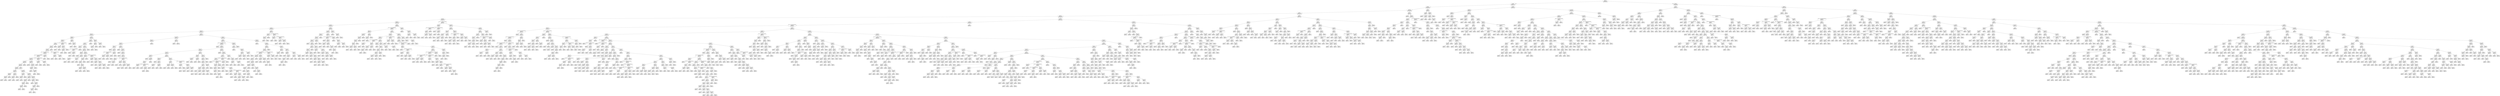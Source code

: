 digraph Tree {
node [shape=box, style="rounded", color="black", fontname=helvetica] ;
edge [fontname=helvetica] ;
0 [label="391 <= 5.4\ngini = 0.5\nsamples = 3357\nvalue = [2625, 2607]"] ;
1 [label="117 <= 2.9\ngini = 0.5\nsamples = 2175\nvalue = [1687, 1747]"] ;
0 -> 1 [labeldistance=2.5, labelangle=45, headlabel="True"] ;
2 [label="29 <= 4.4\ngini = 0.5\nsamples = 1881\nvalue = [1483, 1469]"] ;
1 -> 2 ;
3 [label="179 <= 2.5\ngini = 0.5\nsamples = 1868\nvalue = [1463, 1465]"] ;
2 -> 3 ;
4 [label="9 <= 2.0\ngini = 0.5\nsamples = 1789\nvalue = [1387, 1430]"] ;
3 -> 4 ;
5 [label="62 <= -1.9\ngini = 0.5\nsamples = 1665\nvalue = [1309, 1307]"] ;
4 -> 5 ;
6 [label="82 <= -1.8\ngini = 0.5\nsamples = 553\nvalue = [397, 459]"] ;
5 -> 6 ;
7 [label="352 <= -1.6\ngini = 0.5\nsamples = 503\nvalue = [374, 405]"] ;
6 -> 7 ;
8 [label="371 <= -2.4\ngini = 0.5\nsamples = 410\nvalue = [286, 340]"] ;
7 -> 8 ;
9 [label="81 <= -2.2\ngini = 0.5\nsamples = 351\nvalue = [255, 286]"] ;
8 -> 9 ;
10 [label="239 <= -5.0\ngini = 0.5\nsamples = 337\nvalue = [240, 279]"] ;
9 -> 10 ;
11 [label="303 <= -5.4\ngini = 0.5\nsamples = 143\nvalue = [109, 102]"] ;
10 -> 11 ;
12 [label="385 <= -5.6\ngini = 0.5\nsamples = 97\nvalue = [65, 77]"] ;
11 -> 12 ;
13 [label="124 <= -5.7\ngini = 0.5\nsamples = 92\nvalue = [64, 71]"] ;
12 -> 13 ;
14 [label="75 <= 1.2\ngini = 0.5\nsamples = 87\nvalue = [59, 69]"] ;
13 -> 14 ;
15 [label="238 <= -5.8\ngini = 0.5\nsamples = 86\nvalue = [58, 69]"] ;
14 -> 15 ;
16 [label="59 <= -2.5\ngini = 0.5\nsamples = 85\nvalue = [58, 68]"] ;
15 -> 16 ;
17 [label="181 <= -1.7014117331926443e+38\ngini = 0.5\nsamples = 81\nvalue = [55, 63]"] ;
16 -> 17 ;
18 [label="280 <= -1.7014117331926443e+38\ngini = 0.5\nsamples = 79\nvalue = [54, 61]"] ;
17 -> 18 ;
19 [label="rain <= 1161.0\ngini = 0.5\nsamples = 75\nvalue = [51, 58]"] ;
18 -> 19 ;
20 [label="rain <= 806.0\ngini = 0.5\nsamples = 53\nvalue = [47, 32]"] ;
19 -> 20 ;
21 [label="rain <= 773.5\ngini = 0.5\nsamples = 48\nvalue = [41, 32]"] ;
20 -> 21 ;
22 [label="rain <= 115.0\ngini = 0.5\nsamples = 45\nvalue = [41, 28]"] ;
21 -> 22 ;
23 [label="rain <= 35.5\ngini = 0.4\nsamples = 19\nvalue = [22, 9]"] ;
22 -> 23 ;
24 [label="rain <= 19.0\ngini = 0.5\nsamples = 8\nvalue = [6, 8]"] ;
23 -> 24 ;
25 [label="rain <= 12.5\ngini = 0.4\nsamples = 5\nvalue = [6, 2]"] ;
24 -> 25 ;
26 [label="gini = 0.5\nsamples = 2\nvalue = [2, 2]"] ;
25 -> 26 ;
27 [label="gini = 0.0\nsamples = 3\nvalue = [4, 0]"] ;
25 -> 27 ;
28 [label="gini = 0.0\nsamples = 3\nvalue = [0, 6]"] ;
24 -> 28 ;
29 [label="rain <= 44.5\ngini = 0.1\nsamples = 11\nvalue = [16, 1]"] ;
23 -> 29 ;
30 [label="rain <= 40.0\ngini = 0.3\nsamples = 3\nvalue = [4, 1]"] ;
29 -> 30 ;
31 [label="gini = 0.0\nsamples = 1\nvalue = [2, 0]"] ;
30 -> 31 ;
32 [label="gini = 0.4\nsamples = 2\nvalue = [2, 1]"] ;
30 -> 32 ;
33 [label="gini = 0.0\nsamples = 8\nvalue = [12, 0]"] ;
29 -> 33 ;
34 [label="rain <= 186.5\ngini = 0.5\nsamples = 26\nvalue = [19, 19]"] ;
22 -> 34 ;
35 [label="rain <= 161.5\ngini = 0.2\nsamples = 5\nvalue = [1, 7]"] ;
34 -> 35 ;
36 [label="rain <= 133.0\ngini = 0.4\nsamples = 2\nvalue = [1, 2]"] ;
35 -> 36 ;
37 [label="gini = 0.0\nsamples = 1\nvalue = [0, 2]"] ;
36 -> 37 ;
38 [label="gini = 0.0\nsamples = 1\nvalue = [1, 0]"] ;
36 -> 38 ;
39 [label="gini = 0.0\nsamples = 3\nvalue = [0, 5]"] ;
35 -> 39 ;
40 [label="rain <= 464.0\ngini = 0.5\nsamples = 21\nvalue = [18, 12]"] ;
34 -> 40 ;
41 [label="rain <= 337.5\ngini = 0.4\nsamples = 11\nvalue = [12, 4]"] ;
40 -> 41 ;
42 [label="rain <= 314.5\ngini = 0.4\nsamples = 8\nvalue = [8, 4]"] ;
41 -> 42 ;
43 [label="rain <= 252.0\ngini = 0.3\nsamples = 6\nvalue = [8, 2]"] ;
42 -> 43 ;
44 [label="rain <= 236.5\ngini = 0.5\nsamples = 3\nvalue = [2, 2]"] ;
43 -> 44 ;
45 [label="gini = 0.0\nsamples = 2\nvalue = [2, 0]"] ;
44 -> 45 ;
46 [label="gini = 0.0\nsamples = 1\nvalue = [0, 2]"] ;
44 -> 46 ;
47 [label="gini = 0.0\nsamples = 3\nvalue = [6, 0]"] ;
43 -> 47 ;
48 [label="gini = 0.0\nsamples = 2\nvalue = [0, 2]"] ;
42 -> 48 ;
49 [label="gini = 0.0\nsamples = 3\nvalue = [4, 0]"] ;
41 -> 49 ;
50 [label="rain <= 716.0\ngini = 0.5\nsamples = 10\nvalue = [6, 8]"] ;
40 -> 50 ;
51 [label="rain <= 536.5\ngini = 0.4\nsamples = 8\nvalue = [3, 8]"] ;
50 -> 51 ;
52 [label="gini = 0.0\nsamples = 2\nvalue = [0, 3]"] ;
51 -> 52 ;
53 [label="rain <= 660.5\ngini = 0.5\nsamples = 6\nvalue = [3, 5]"] ;
51 -> 53 ;
54 [label="rain <= 605.0\ngini = 0.5\nsamples = 4\nvalue = [3, 2]"] ;
53 -> 54 ;
55 [label="rain <= 568.5\ngini = 0.4\nsamples = 2\nvalue = [1, 2]"] ;
54 -> 55 ;
56 [label="gini = 0.0\nsamples = 1\nvalue = [1, 0]"] ;
55 -> 56 ;
57 [label="gini = 0.0\nsamples = 1\nvalue = [0, 2]"] ;
55 -> 57 ;
58 [label="gini = 0.0\nsamples = 2\nvalue = [2, 0]"] ;
54 -> 58 ;
59 [label="gini = 0.0\nsamples = 2\nvalue = [0, 3]"] ;
53 -> 59 ;
60 [label="gini = 0.0\nsamples = 2\nvalue = [3, 0]"] ;
50 -> 60 ;
61 [label="gini = 0.0\nsamples = 3\nvalue = [0, 4]"] ;
21 -> 61 ;
62 [label="gini = 0.0\nsamples = 5\nvalue = [6, 0]"] ;
20 -> 62 ;
63 [label="rain <= 1856.5\ngini = 0.2\nsamples = 22\nvalue = [4, 26]"] ;
19 -> 63 ;
64 [label="gini = 0.0\nsamples = 10\nvalue = [0, 16]"] ;
63 -> 64 ;
65 [label="rain <= 2328.0\ngini = 0.4\nsamples = 12\nvalue = [4, 10]"] ;
63 -> 65 ;
66 [label="rain <= 2044.5\ngini = 0.4\nsamples = 5\nvalue = [4, 2]"] ;
65 -> 66 ;
67 [label="gini = 0.0\nsamples = 2\nvalue = [2, 0]"] ;
66 -> 67 ;
68 [label="rain <= 2238.5\ngini = 0.5\nsamples = 3\nvalue = [2, 2]"] ;
66 -> 68 ;
69 [label="gini = 0.0\nsamples = 2\nvalue = [0, 2]"] ;
68 -> 69 ;
70 [label="gini = 0.0\nsamples = 1\nvalue = [2, 0]"] ;
68 -> 70 ;
71 [label="gini = 0.0\nsamples = 7\nvalue = [0, 8]"] ;
65 -> 71 ;
72 [label="133 <= -1.7014117331926443e+38\ngini = 0.5\nsamples = 4\nvalue = [3, 3]"] ;
18 -> 72 ;
73 [label="rain <= 2961.0\ngini = 0.5\nsamples = 2\nvalue = [1, 1]"] ;
72 -> 73 ;
74 [label="gini = 0.0\nsamples = 1\nvalue = [1, 0]"] ;
73 -> 74 ;
75 [label="gini = 0.0\nsamples = 1\nvalue = [0, 1]"] ;
73 -> 75 ;
76 [label="rain <= 335.0\ngini = 0.5\nsamples = 2\nvalue = [2, 2]"] ;
72 -> 76 ;
77 [label="gini = 0.0\nsamples = 1\nvalue = [0, 2]"] ;
76 -> 77 ;
78 [label="gini = 0.0\nsamples = 1\nvalue = [2, 0]"] ;
76 -> 78 ;
79 [label="rain <= 2942.5\ngini = 0.4\nsamples = 2\nvalue = [1, 2]"] ;
17 -> 79 ;
80 [label="gini = 0.0\nsamples = 1\nvalue = [1, 0]"] ;
79 -> 80 ;
81 [label="gini = 0.0\nsamples = 1\nvalue = [0, 2]"] ;
79 -> 81 ;
82 [label="162 <= -1.7014117331926443e+38\ngini = 0.5\nsamples = 4\nvalue = [3, 5]"] ;
16 -> 82 ;
83 [label="rain <= 48.0\ngini = 0.4\nsamples = 2\nvalue = [1, 2]"] ;
82 -> 83 ;
84 [label="gini = 0.0\nsamples = 1\nvalue = [1, 0]"] ;
83 -> 84 ;
85 [label="gini = 0.0\nsamples = 1\nvalue = [0, 2]"] ;
83 -> 85 ;
86 [label="rain <= 139.0\ngini = 0.5\nsamples = 2\nvalue = [2, 3]"] ;
82 -> 86 ;
87 [label="gini = 0.0\nsamples = 1\nvalue = [2, 0]"] ;
86 -> 87 ;
88 [label="gini = 0.0\nsamples = 1\nvalue = [0, 3]"] ;
86 -> 88 ;
89 [label="gini = 0.0\nsamples = 1\nvalue = [0, 1]"] ;
15 -> 89 ;
90 [label="gini = 0.0\nsamples = 1\nvalue = [1, 0]"] ;
14 -> 90 ;
91 [label="32 <= -1.7014117331926443e+38\ngini = 0.4\nsamples = 5\nvalue = [5, 2]"] ;
13 -> 91 ;
92 [label="rain <= 833.0\ngini = 0.5\nsamples = 2\nvalue = [1, 1]"] ;
91 -> 92 ;
93 [label="gini = 0.0\nsamples = 1\nvalue = [1, 0]"] ;
92 -> 93 ;
94 [label="gini = 0.0\nsamples = 1\nvalue = [0, 1]"] ;
92 -> 94 ;
95 [label="344 <= -5.8\ngini = 0.3\nsamples = 3\nvalue = [4, 1]"] ;
91 -> 95 ;
96 [label="rain <= 2813.0\ngini = 0.4\nsamples = 2\nvalue = [3, 1]"] ;
95 -> 96 ;
97 [label="gini = 0.0\nsamples = 1\nvalue = [3, 0]"] ;
96 -> 97 ;
98 [label="gini = 0.0\nsamples = 1\nvalue = [0, 1]"] ;
96 -> 98 ;
99 [label="gini = 0.0\nsamples = 1\nvalue = [1, 0]"] ;
95 -> 99 ;
100 [label="108 <= -5.4\ngini = 0.2\nsamples = 5\nvalue = [1, 6]"] ;
12 -> 100 ;
101 [label="gini = 0.0\nsamples = 3\nvalue = [0, 3]"] ;
100 -> 101 ;
102 [label="rain <= 2705.0\ngini = 0.4\nsamples = 2\nvalue = [1, 3]"] ;
100 -> 102 ;
103 [label="gini = 0.0\nsamples = 1\nvalue = [1, 0]"] ;
102 -> 103 ;
104 [label="gini = 0.0\nsamples = 1\nvalue = [0, 3]"] ;
102 -> 104 ;
105 [label="371 <= -3.2\ngini = 0.5\nsamples = 46\nvalue = [44, 25]"] ;
11 -> 105 ;
106 [label="399 <= 0.0\ngini = 0.4\nsamples = 40\nvalue = [42, 18]"] ;
105 -> 106 ;
107 [label="5 <= -5.3\ngini = 0.4\nsamples = 38\nvalue = [42, 16]"] ;
106 -> 107 ;
108 [label="207 <= -5.3\ngini = 0.1\nsamples = 12\nvalue = [20, 1]"] ;
107 -> 108 ;
109 [label="257 <= -1.7014117331926443e+38\ngini = 0.2\nsamples = 4\nvalue = [7, 1]"] ;
108 -> 109 ;
110 [label="gini = 0.0\nsamples = 2\nvalue = [3, 0]"] ;
109 -> 110 ;
111 [label="rain <= 2549.0\ngini = 0.3\nsamples = 2\nvalue = [4, 1]"] ;
109 -> 111 ;
112 [label="gini = 0.0\nsamples = 1\nvalue = [4, 0]"] ;
111 -> 112 ;
113 [label="gini = 0.0\nsamples = 1\nvalue = [0, 1]"] ;
111 -> 113 ;
114 [label="gini = 0.0\nsamples = 8\nvalue = [13, 0]"] ;
108 -> 114 ;
115 [label="245 <= -2.9\ngini = 0.5\nsamples = 26\nvalue = [22, 15]"] ;
107 -> 115 ;
116 [label="382 <= -5.3\ngini = 0.5\nsamples = 25\nvalue = [20, 15]"] ;
115 -> 116 ;
117 [label="286 <= -5.1\ngini = 0.5\nsamples = 5\nvalue = [2, 3]"] ;
116 -> 117 ;
118 [label="gini = 0.0\nsamples = 1\nvalue = [0, 1]"] ;
117 -> 118 ;
119 [label="257 <= -5.0\ngini = 0.5\nsamples = 4\nvalue = [2, 2]"] ;
117 -> 119 ;
120 [label="rain <= 942.5\ngini = 0.5\nsamples = 2\nvalue = [1, 1]"] ;
119 -> 120 ;
121 [label="gini = 0.0\nsamples = 1\nvalue = [0, 1]"] ;
120 -> 121 ;
122 [label="gini = 0.0\nsamples = 1\nvalue = [1, 0]"] ;
120 -> 122 ;
123 [label="rain <= 119.0\ngini = 0.5\nsamples = 2\nvalue = [1, 1]"] ;
119 -> 123 ;
124 [label="gini = 0.0\nsamples = 1\nvalue = [1, 0]"] ;
123 -> 124 ;
125 [label="gini = 0.0\nsamples = 1\nvalue = [0, 1]"] ;
123 -> 125 ;
126 [label="383 <= -4.8\ngini = 0.5\nsamples = 20\nvalue = [18, 12]"] ;
116 -> 126 ;
127 [label="349 <= -5.0\ngini = 0.4\nsamples = 10\nvalue = [9, 4]"] ;
126 -> 127 ;
128 [label="rain <= 870.5\ngini = 0.4\nsamples = 9\nvalue = [8, 4]"] ;
127 -> 128 ;
129 [label="20 <= -4.8\ngini = 0.3\nsamples = 7\nvalue = [8, 2]"] ;
128 -> 129 ;
130 [label="gini = 0.0\nsamples = 3\nvalue = [4, 0]"] ;
129 -> 130 ;
131 [label="280 <= -5.2\ngini = 0.4\nsamples = 4\nvalue = [4, 2]"] ;
129 -> 131 ;
132 [label="rain <= 294.5\ngini = 0.4\nsamples = 2\nvalue = [2, 1]"] ;
131 -> 132 ;
133 [label="gini = 0.0\nsamples = 1\nvalue = [0, 1]"] ;
132 -> 133 ;
134 [label="gini = 0.0\nsamples = 1\nvalue = [2, 0]"] ;
132 -> 134 ;
135 [label="rain <= 288.5\ngini = 0.4\nsamples = 2\nvalue = [2, 1]"] ;
131 -> 135 ;
136 [label="gini = 0.0\nsamples = 1\nvalue = [0, 1]"] ;
135 -> 136 ;
137 [label="gini = 0.0\nsamples = 1\nvalue = [2, 0]"] ;
135 -> 137 ;
138 [label="gini = 0.0\nsamples = 2\nvalue = [0, 2]"] ;
128 -> 138 ;
139 [label="gini = 0.0\nsamples = 1\nvalue = [1, 0]"] ;
127 -> 139 ;
140 [label="188 <= -1.7014117331926443e+38\ngini = 0.5\nsamples = 10\nvalue = [9, 8]"] ;
126 -> 140 ;
141 [label="rain <= 2853.0\ngini = 0.5\nsamples = 2\nvalue = [3, 2]"] ;
140 -> 141 ;
142 [label="gini = 0.0\nsamples = 1\nvalue = [3, 0]"] ;
141 -> 142 ;
143 [label="gini = 0.0\nsamples = 1\nvalue = [0, 2]"] ;
141 -> 143 ;
144 [label="310 <= -4.9\ngini = 0.5\nsamples = 8\nvalue = [6, 6]"] ;
140 -> 144 ;
145 [label="rain <= 281.5\ngini = 0.5\nsamples = 2\nvalue = [1, 1]"] ;
144 -> 145 ;
146 [label="gini = 0.0\nsamples = 1\nvalue = [0, 1]"] ;
145 -> 146 ;
147 [label="gini = 0.0\nsamples = 1\nvalue = [1, 0]"] ;
145 -> 147 ;
148 [label="251 <= -4.7\ngini = 0.5\nsamples = 6\nvalue = [5, 5]"] ;
144 -> 148 ;
149 [label="rain <= 4492.5\ngini = 0.5\nsamples = 2\nvalue = [2, 2]"] ;
148 -> 149 ;
150 [label="gini = 0.0\nsamples = 1\nvalue = [2, 0]"] ;
149 -> 150 ;
151 [label="gini = 0.0\nsamples = 1\nvalue = [0, 2]"] ;
149 -> 151 ;
152 [label="rain <= 665.5\ngini = 0.5\nsamples = 4\nvalue = [3, 3]"] ;
148 -> 152 ;
153 [label="gini = 0.0\nsamples = 2\nvalue = [3, 0]"] ;
152 -> 153 ;
154 [label="gini = 0.0\nsamples = 2\nvalue = [0, 3]"] ;
152 -> 154 ;
155 [label="gini = 0.0\nsamples = 1\nvalue = [2, 0]"] ;
115 -> 155 ;
156 [label="gini = 0.0\nsamples = 2\nvalue = [0, 2]"] ;
106 -> 156 ;
157 [label="254 <= -2.6\ngini = 0.3\nsamples = 6\nvalue = [2, 7]"] ;
105 -> 157 ;
158 [label="293 <= -2.9\ngini = 0.2\nsamples = 4\nvalue = [1, 6]"] ;
157 -> 158 ;
159 [label="rain <= 1330.5\ngini = 0.3\nsamples = 3\nvalue = [1, 4]"] ;
158 -> 159 ;
160 [label="gini = 0.0\nsamples = 1\nvalue = [1, 0]"] ;
159 -> 160 ;
161 [label="gini = 0.0\nsamples = 2\nvalue = [0, 4]"] ;
159 -> 161 ;
162 [label="gini = 0.0\nsamples = 1\nvalue = [0, 2]"] ;
158 -> 162 ;
163 [label="rain <= 545.0\ngini = 0.5\nsamples = 2\nvalue = [1, 1]"] ;
157 -> 163 ;
164 [label="gini = 0.0\nsamples = 1\nvalue = [1, 0]"] ;
163 -> 164 ;
165 [label="gini = 0.0\nsamples = 1\nvalue = [0, 1]"] ;
163 -> 165 ;
166 [label="156 <= -4.6\ngini = 0.5\nsamples = 194\nvalue = [131, 177]"] ;
10 -> 166 ;
167 [label="rain <= 1255.0\ngini = 0.4\nsamples = 44\nvalue = [22, 53]"] ;
166 -> 167 ;
168 [label="355 <= -3.7\ngini = 0.5\nsamples = 33\nvalue = [21, 29]"] ;
167 -> 168 ;
169 [label="180 <= -5.2\ngini = 0.5\nsamples = 30\nvalue = [21, 24]"] ;
168 -> 169 ;
170 [label="328 <= -4.8\ngini = 0.4\nsamples = 9\nvalue = [4, 13]"] ;
169 -> 170 ;
171 [label="gini = 0.0\nsamples = 3\nvalue = [0, 6]"] ;
170 -> 171 ;
172 [label="237 <= -3.9\ngini = 0.5\nsamples = 6\nvalue = [4, 7]"] ;
170 -> 172 ;
173 [label="386 <= -1.7014117331926443e+38\ngini = 0.4\nsamples = 4\nvalue = [2, 4]"] ;
172 -> 173 ;
174 [label="rain <= 194.0\ngini = 0.4\nsamples = 2\nvalue = [1, 2]"] ;
173 -> 174 ;
175 [label="gini = 0.0\nsamples = 1\nvalue = [0, 2]"] ;
174 -> 175 ;
176 [label="gini = 0.0\nsamples = 1\nvalue = [1, 0]"] ;
174 -> 176 ;
177 [label="rain <= 855.5\ngini = 0.4\nsamples = 2\nvalue = [1, 2]"] ;
173 -> 177 ;
178 [label="gini = 0.0\nsamples = 1\nvalue = [1, 0]"] ;
177 -> 178 ;
179 [label="gini = 0.0\nsamples = 1\nvalue = [0, 2]"] ;
177 -> 179 ;
180 [label="rain <= 741.5\ngini = 0.5\nsamples = 2\nvalue = [2, 3]"] ;
172 -> 180 ;
181 [label="gini = 0.0\nsamples = 1\nvalue = [2, 0]"] ;
180 -> 181 ;
182 [label="gini = 0.0\nsamples = 1\nvalue = [0, 3]"] ;
180 -> 182 ;
183 [label="340 <= -4.8\ngini = 0.5\nsamples = 21\nvalue = [17, 11]"] ;
169 -> 183 ;
184 [label="gini = 0.0\nsamples = 4\nvalue = [5, 0]"] ;
183 -> 184 ;
185 [label="rain <= 25.5\ngini = 0.5\nsamples = 17\nvalue = [12, 11]"] ;
183 -> 185 ;
186 [label="gini = 0.0\nsamples = 2\nvalue = [0, 2]"] ;
185 -> 186 ;
187 [label="220 <= -4.8\ngini = 0.5\nsamples = 15\nvalue = [12, 9]"] ;
185 -> 187 ;
188 [label="gini = 0.0\nsamples = 2\nvalue = [0, 3]"] ;
187 -> 188 ;
189 [label="157 <= -4.7\ngini = 0.4\nsamples = 13\nvalue = [12, 6]"] ;
187 -> 189 ;
190 [label="109 <= -4.7\ngini = 0.2\nsamples = 7\nvalue = [6, 1]"] ;
189 -> 190 ;
191 [label="gini = 0.0\nsamples = 4\nvalue = [4, 0]"] ;
190 -> 191 ;
192 [label="rain <= 427.0\ngini = 0.4\nsamples = 3\nvalue = [2, 1]"] ;
190 -> 192 ;
193 [label="gini = 0.0\nsamples = 1\nvalue = [0, 1]"] ;
192 -> 193 ;
194 [label="gini = 0.0\nsamples = 2\nvalue = [2, 0]"] ;
192 -> 194 ;
195 [label="275 <= -1.7014117331926443e+38\ngini = 0.5\nsamples = 6\nvalue = [6, 5]"] ;
189 -> 195 ;
196 [label="rain <= 86.0\ngini = 0.5\nsamples = 2\nvalue = [4, 3]"] ;
195 -> 196 ;
197 [label="gini = 0.0\nsamples = 1\nvalue = [4, 0]"] ;
196 -> 197 ;
198 [label="gini = 0.0\nsamples = 1\nvalue = [0, 3]"] ;
196 -> 198 ;
199 [label="262 <= -4.7\ngini = 0.5\nsamples = 4\nvalue = [2, 2]"] ;
195 -> 199 ;
200 [label="rain <= 952.0\ngini = 0.5\nsamples = 2\nvalue = [1, 1]"] ;
199 -> 200 ;
201 [label="gini = 0.0\nsamples = 1\nvalue = [0, 1]"] ;
200 -> 201 ;
202 [label="gini = 0.0\nsamples = 1\nvalue = [1, 0]"] ;
200 -> 202 ;
203 [label="rain <= 436.5\ngini = 0.5\nsamples = 2\nvalue = [1, 1]"] ;
199 -> 203 ;
204 [label="gini = 0.0\nsamples = 1\nvalue = [0, 1]"] ;
203 -> 204 ;
205 [label="gini = 0.0\nsamples = 1\nvalue = [1, 0]"] ;
203 -> 205 ;
206 [label="gini = 0.0\nsamples = 3\nvalue = [0, 5]"] ;
168 -> 206 ;
207 [label="118 <= -5.2\ngini = 0.1\nsamples = 11\nvalue = [1, 24]"] ;
167 -> 207 ;
208 [label="gini = 0.0\nsamples = 1\nvalue = [1, 0]"] ;
207 -> 208 ;
209 [label="gini = 0.0\nsamples = 10\nvalue = [0, 24]"] ;
207 -> 209 ;
210 [label="89 <= -2.4\ngini = 0.5\nsamples = 150\nvalue = [109, 124]"] ;
166 -> 210 ;
211 [label="66 <= -2.9\ngini = 0.5\nsamples = 91\nvalue = [70, 65]"] ;
210 -> 211 ;
212 [label="133 <= -1.7014117331926443e+38\ngini = 0.5\nsamples = 81\nvalue = [58, 62]"] ;
211 -> 212 ;
213 [label="gini = 0.0\nsamples = 2\nvalue = [4, 0]"] ;
212 -> 213 ;
214 [label="366 <= -4.0\ngini = 0.5\nsamples = 79\nvalue = [54, 62]"] ;
212 -> 214 ;
215 [label="342 <= -4.3\ngini = 0.5\nsamples = 48\nvalue = [39, 36]"] ;
214 -> 215 ;
216 [label="147 <= -4.5\ngini = 0.5\nsamples = 31\nvalue = [22, 28]"] ;
215 -> 216 ;
217 [label="81 <= -5.1\ngini = 0.5\nsamples = 12\nvalue = [11, 7]"] ;
216 -> 217 ;
218 [label="gini = 0.0\nsamples = 2\nvalue = [2, 0]"] ;
217 -> 218 ;
219 [label="rain <= 898.5\ngini = 0.5\nsamples = 10\nvalue = [9, 7]"] ;
217 -> 219 ;
220 [label="176 <= -4.6\ngini = 0.3\nsamples = 7\nvalue = [9, 2]"] ;
219 -> 220 ;
221 [label="rain <= 261.5\ngini = 0.4\nsamples = 2\nvalue = [2, 1]"] ;
220 -> 221 ;
222 [label="gini = 0.0\nsamples = 1\nvalue = [2, 0]"] ;
221 -> 222 ;
223 [label="gini = 0.0\nsamples = 1\nvalue = [0, 1]"] ;
221 -> 223 ;
224 [label="266 <= -1.7014117331926443e+38\ngini = 0.2\nsamples = 5\nvalue = [7, 1]"] ;
220 -> 224 ;
225 [label="gini = 0.0\nsamples = 1\nvalue = [1, 0]"] ;
224 -> 225 ;
226 [label="rain <= 28.0\ngini = 0.2\nsamples = 4\nvalue = [6, 1]"] ;
224 -> 226 ;
227 [label="gini = 0.0\nsamples = 1\nvalue = [0, 1]"] ;
226 -> 227 ;
228 [label="gini = 0.0\nsamples = 3\nvalue = [6, 0]"] ;
226 -> 228 ;
229 [label="gini = 0.0\nsamples = 3\nvalue = [0, 5]"] ;
219 -> 229 ;
230 [label="160 <= -4.3\ngini = 0.5\nsamples = 19\nvalue = [11, 21]"] ;
216 -> 230 ;
231 [label="290 <= -4.3\ngini = 0.3\nsamples = 8\nvalue = [2, 9]"] ;
230 -> 231 ;
232 [label="gini = 0.0\nsamples = 4\nvalue = [0, 5]"] ;
231 -> 232 ;
233 [label="187 <= -4.2\ngini = 0.4\nsamples = 4\nvalue = [2, 4]"] ;
231 -> 233 ;
234 [label="rain <= 553.5\ngini = 0.4\nsamples = 2\nvalue = [1, 2]"] ;
233 -> 234 ;
235 [label="gini = 0.0\nsamples = 1\nvalue = [1, 0]"] ;
234 -> 235 ;
236 [label="gini = 0.0\nsamples = 1\nvalue = [0, 2]"] ;
234 -> 236 ;
237 [label="rain <= 185.0\ngini = 0.4\nsamples = 2\nvalue = [1, 2]"] ;
233 -> 237 ;
238 [label="gini = 0.0\nsamples = 1\nvalue = [1, 0]"] ;
237 -> 238 ;
239 [label="gini = 0.0\nsamples = 1\nvalue = [0, 2]"] ;
237 -> 239 ;
240 [label="243 <= -4.3\ngini = 0.5\nsamples = 11\nvalue = [9, 12]"] ;
230 -> 240 ;
241 [label="77 <= -4.6\ngini = 0.5\nsamples = 5\nvalue = [4, 7]"] ;
240 -> 241 ;
242 [label="rain <= 114.0\ngini = 0.5\nsamples = 2\nvalue = [2, 3]"] ;
241 -> 242 ;
243 [label="gini = 0.0\nsamples = 1\nvalue = [2, 0]"] ;
242 -> 243 ;
244 [label="gini = 0.0\nsamples = 1\nvalue = [0, 3]"] ;
242 -> 244 ;
245 [label="rain <= 181.5\ngini = 0.4\nsamples = 3\nvalue = [2, 4]"] ;
241 -> 245 ;
246 [label="gini = 0.0\nsamples = 2\nvalue = [0, 4]"] ;
245 -> 246 ;
247 [label="gini = 0.0\nsamples = 1\nvalue = [2, 0]"] ;
245 -> 247 ;
248 [label="30 <= -1.7014117331926443e+38\ngini = 0.5\nsamples = 6\nvalue = [5, 5]"] ;
240 -> 248 ;
249 [label="rain <= 139.5\ngini = 0.5\nsamples = 2\nvalue = [3, 3]"] ;
248 -> 249 ;
250 [label="gini = 0.0\nsamples = 1\nvalue = [3, 0]"] ;
249 -> 250 ;
251 [label="gini = 0.0\nsamples = 1\nvalue = [0, 3]"] ;
249 -> 251 ;
252 [label="260 <= -4.3\ngini = 0.5\nsamples = 4\nvalue = [2, 2]"] ;
248 -> 252 ;
253 [label="rain <= 148.0\ngini = 0.5\nsamples = 2\nvalue = [1, 1]"] ;
252 -> 253 ;
254 [label="gini = 0.0\nsamples = 1\nvalue = [0, 1]"] ;
253 -> 254 ;
255 [label="gini = 0.0\nsamples = 1\nvalue = [1, 0]"] ;
253 -> 255 ;
256 [label="rain <= 2263.0\ngini = 0.5\nsamples = 2\nvalue = [1, 1]"] ;
252 -> 256 ;
257 [label="gini = 0.0\nsamples = 1\nvalue = [1, 0]"] ;
256 -> 257 ;
258 [label="gini = 0.0\nsamples = 1\nvalue = [0, 1]"] ;
256 -> 258 ;
259 [label="150 <= -4.3\ngini = 0.4\nsamples = 17\nvalue = [17, 8]"] ;
215 -> 259 ;
260 [label="119 <= -4.3\ngini = 0.5\nsamples = 4\nvalue = [4, 4]"] ;
259 -> 260 ;
261 [label="rain <= 3391.5\ngini = 0.5\nsamples = 2\nvalue = [3, 3]"] ;
260 -> 261 ;
262 [label="gini = 0.0\nsamples = 1\nvalue = [3, 0]"] ;
261 -> 262 ;
263 [label="gini = 0.0\nsamples = 1\nvalue = [0, 3]"] ;
261 -> 263 ;
264 [label="rain <= 489.5\ngini = 0.5\nsamples = 2\nvalue = [1, 1]"] ;
260 -> 264 ;
265 [label="gini = 0.0\nsamples = 1\nvalue = [1, 0]"] ;
264 -> 265 ;
266 [label="gini = 0.0\nsamples = 1\nvalue = [0, 1]"] ;
264 -> 266 ;
267 [label="103 <= -3.9\ngini = 0.4\nsamples = 13\nvalue = [13, 4]"] ;
259 -> 267 ;
268 [label="122 <= -4.1\ngini = 0.4\nsamples = 10\nvalue = [9, 4]"] ;
267 -> 268 ;
269 [label="29 <= -3.6\ngini = 0.4\nsamples = 9\nvalue = [8, 4]"] ;
268 -> 269 ;
270 [label="47 <= -4.1\ngini = 0.4\nsamples = 7\nvalue = [7, 3]"] ;
269 -> 270 ;
271 [label="rain <= 91.0\ngini = 0.4\nsamples = 3\nvalue = [3, 1]"] ;
270 -> 271 ;
272 [label="gini = 0.0\nsamples = 1\nvalue = [2, 0]"] ;
271 -> 272 ;
273 [label="rain <= 376.5\ngini = 0.5\nsamples = 2\nvalue = [1, 1]"] ;
271 -> 273 ;
274 [label="gini = 0.0\nsamples = 1\nvalue = [0, 1]"] ;
273 -> 274 ;
275 [label="gini = 0.0\nsamples = 1\nvalue = [1, 0]"] ;
273 -> 275 ;
276 [label="168 <= -3.6\ngini = 0.4\nsamples = 4\nvalue = [4, 2]"] ;
270 -> 276 ;
277 [label="rain <= 64.5\ngini = 0.4\nsamples = 2\nvalue = [2, 1]"] ;
276 -> 277 ;
278 [label="gini = 0.0\nsamples = 1\nvalue = [0, 1]"] ;
277 -> 278 ;
279 [label="gini = 0.0\nsamples = 1\nvalue = [2, 0]"] ;
277 -> 279 ;
280 [label="rain <= 2281.5\ngini = 0.4\nsamples = 2\nvalue = [2, 1]"] ;
276 -> 280 ;
281 [label="gini = 0.0\nsamples = 1\nvalue = [0, 1]"] ;
280 -> 281 ;
282 [label="gini = 0.0\nsamples = 1\nvalue = [2, 0]"] ;
280 -> 282 ;
283 [label="rain <= 778.5\ngini = 0.5\nsamples = 2\nvalue = [1, 1]"] ;
269 -> 283 ;
284 [label="gini = 0.0\nsamples = 1\nvalue = [1, 0]"] ;
283 -> 284 ;
285 [label="gini = 0.0\nsamples = 1\nvalue = [0, 1]"] ;
283 -> 285 ;
286 [label="gini = 0.0\nsamples = 1\nvalue = [1, 0]"] ;
268 -> 286 ;
287 [label="gini = 0.0\nsamples = 3\nvalue = [4, 0]"] ;
267 -> 287 ;
288 [label="327 <= -3.9\ngini = 0.5\nsamples = 31\nvalue = [15, 26]"] ;
214 -> 288 ;
289 [label="gini = 0.0\nsamples = 3\nvalue = [0, 4]"] ;
288 -> 289 ;
290 [label="162 <= -3.8\ngini = 0.5\nsamples = 28\nvalue = [15, 22]"] ;
288 -> 290 ;
291 [label="79 <= -3.4\ngini = 0.5\nsamples = 20\nvalue = [13, 14]"] ;
290 -> 291 ;
292 [label="154 <= -4.2\ngini = 0.5\nsamples = 17\nvalue = [10, 13]"] ;
291 -> 292 ;
293 [label="gini = 0.0\nsamples = 1\nvalue = [0, 1]"] ;
292 -> 293 ;
294 [label="150 <= -1.7014117331926443e+38\ngini = 0.5\nsamples = 16\nvalue = [10, 12]"] ;
292 -> 294 ;
295 [label="rain <= 714.5\ngini = 0.5\nsamples = 6\nvalue = [4, 6]"] ;
294 -> 295 ;
296 [label="rain <= 414.5\ngini = 0.4\nsamples = 5\nvalue = [2, 6]"] ;
295 -> 296 ;
297 [label="rain <= 189.0\ngini = 0.4\nsamples = 3\nvalue = [2, 1]"] ;
296 -> 297 ;
298 [label="gini = 0.0\nsamples = 1\nvalue = [1, 0]"] ;
297 -> 298 ;
299 [label="rain <= 349.0\ngini = 0.5\nsamples = 2\nvalue = [1, 1]"] ;
297 -> 299 ;
300 [label="gini = 0.0\nsamples = 1\nvalue = [0, 1]"] ;
299 -> 300 ;
301 [label="gini = 0.0\nsamples = 1\nvalue = [1, 0]"] ;
299 -> 301 ;
302 [label="gini = 0.0\nsamples = 2\nvalue = [0, 5]"] ;
296 -> 302 ;
303 [label="gini = 0.0\nsamples = 1\nvalue = [2, 0]"] ;
295 -> 303 ;
304 [label="159 <= -4.0\ngini = 0.5\nsamples = 10\nvalue = [6, 6]"] ;
294 -> 304 ;
305 [label="rain <= 658.0\ngini = 0.5\nsamples = 2\nvalue = [1, 1]"] ;
304 -> 305 ;
306 [label="gini = 0.0\nsamples = 1\nvalue = [0, 1]"] ;
305 -> 306 ;
307 [label="gini = 0.0\nsamples = 1\nvalue = [1, 0]"] ;
305 -> 307 ;
308 [label="77 <= -4.2\ngini = 0.5\nsamples = 8\nvalue = [5, 5]"] ;
304 -> 308 ;
309 [label="rain <= 2854.5\ngini = 0.5\nsamples = 2\nvalue = [2, 2]"] ;
308 -> 309 ;
310 [label="gini = 0.0\nsamples = 1\nvalue = [2, 0]"] ;
309 -> 310 ;
311 [label="gini = 0.0\nsamples = 1\nvalue = [0, 2]"] ;
309 -> 311 ;
312 [label="122 <= -1.7014117331926443e+38\ngini = 0.5\nsamples = 6\nvalue = [3, 3]"] ;
308 -> 312 ;
313 [label="rain <= 1854.0\ngini = 0.5\nsamples = 2\nvalue = [1, 1]"] ;
312 -> 313 ;
314 [label="gini = 0.0\nsamples = 1\nvalue = [1, 0]"] ;
313 -> 314 ;
315 [label="gini = 0.0\nsamples = 1\nvalue = [0, 1]"] ;
313 -> 315 ;
316 [label="43 <= -3.8\ngini = 0.5\nsamples = 4\nvalue = [2, 2]"] ;
312 -> 316 ;
317 [label="rain <= 51.0\ngini = 0.5\nsamples = 2\nvalue = [1, 1]"] ;
316 -> 317 ;
318 [label="gini = 0.0\nsamples = 1\nvalue = [1, 0]"] ;
317 -> 318 ;
319 [label="gini = 0.0\nsamples = 1\nvalue = [0, 1]"] ;
317 -> 319 ;
320 [label="rain <= 1489.5\ngini = 0.5\nsamples = 2\nvalue = [1, 1]"] ;
316 -> 320 ;
321 [label="gini = 0.0\nsamples = 1\nvalue = [1, 0]"] ;
320 -> 321 ;
322 [label="gini = 0.0\nsamples = 1\nvalue = [0, 1]"] ;
320 -> 322 ;
323 [label="199 <= -1.7014117331926443e+38\ngini = 0.4\nsamples = 3\nvalue = [3, 1]"] ;
291 -> 323 ;
324 [label="rain <= 278.5\ngini = 0.4\nsamples = 2\nvalue = [2, 1]"] ;
323 -> 324 ;
325 [label="gini = 0.0\nsamples = 1\nvalue = [0, 1]"] ;
324 -> 325 ;
326 [label="gini = 0.0\nsamples = 1\nvalue = [2, 0]"] ;
324 -> 326 ;
327 [label="gini = 0.0\nsamples = 1\nvalue = [1, 0]"] ;
323 -> 327 ;
328 [label="93 <= -2.9\ngini = 0.3\nsamples = 8\nvalue = [2, 8]"] ;
290 -> 328 ;
329 [label="gini = 0.0\nsamples = 3\nvalue = [0, 4]"] ;
328 -> 329 ;
330 [label="55 <= -3.1\ngini = 0.4\nsamples = 5\nvalue = [2, 4]"] ;
328 -> 330 ;
331 [label="rain <= 518.5\ngini = 0.5\nsamples = 2\nvalue = [1, 1]"] ;
330 -> 331 ;
332 [label="gini = 0.0\nsamples = 1\nvalue = [1, 0]"] ;
331 -> 332 ;
333 [label="gini = 0.0\nsamples = 1\nvalue = [0, 1]"] ;
331 -> 333 ;
334 [label="rain <= 1889.0\ngini = 0.4\nsamples = 3\nvalue = [1, 3]"] ;
330 -> 334 ;
335 [label="gini = 0.0\nsamples = 1\nvalue = [1, 0]"] ;
334 -> 335 ;
336 [label="gini = 0.0\nsamples = 2\nvalue = [0, 3]"] ;
334 -> 336 ;
337 [label="302 <= -2.8\ngini = 0.3\nsamples = 10\nvalue = [12, 3]"] ;
211 -> 337 ;
338 [label="1 <= -2.7\ngini = 0.4\nsamples = 8\nvalue = [10, 3]"] ;
337 -> 338 ;
339 [label="gini = 0.0\nsamples = 1\nvalue = [1, 0]"] ;
338 -> 339 ;
340 [label="154 <= -2.5\ngini = 0.4\nsamples = 7\nvalue = [9, 3]"] ;
338 -> 340 ;
341 [label="32 <= -2.8\ngini = 0.3\nsamples = 5\nvalue = [7, 2]"] ;
340 -> 341 ;
342 [label="rain <= 2181.0\ngini = 0.4\nsamples = 3\nvalue = [3, 1]"] ;
341 -> 342 ;
343 [label="gini = 0.0\nsamples = 2\nvalue = [3, 0]"] ;
342 -> 343 ;
344 [label="gini = 0.0\nsamples = 1\nvalue = [0, 1]"] ;
342 -> 344 ;
345 [label="rain <= 1172.5\ngini = 0.3\nsamples = 2\nvalue = [4, 1]"] ;
341 -> 345 ;
346 [label="gini = 0.0\nsamples = 1\nvalue = [4, 0]"] ;
345 -> 346 ;
347 [label="gini = 0.0\nsamples = 1\nvalue = [0, 1]"] ;
345 -> 347 ;
348 [label="rain <= 1361.5\ngini = 0.4\nsamples = 2\nvalue = [2, 1]"] ;
340 -> 348 ;
349 [label="gini = 0.0\nsamples = 1\nvalue = [0, 1]"] ;
348 -> 349 ;
350 [label="gini = 0.0\nsamples = 1\nvalue = [2, 0]"] ;
348 -> 350 ;
351 [label="gini = 0.0\nsamples = 2\nvalue = [2, 0]"] ;
337 -> 351 ;
352 [label="88 <= -2.4\ngini = 0.5\nsamples = 59\nvalue = [39, 59]"] ;
210 -> 352 ;
353 [label="gini = 0.0\nsamples = 1\nvalue = [0, 4]"] ;
352 -> 353 ;
354 [label="50 <= -2.1\ngini = 0.5\nsamples = 58\nvalue = [39, 55]"] ;
352 -> 354 ;
355 [label="126 <= 0.8\ngini = 0.5\nsamples = 41\nvalue = [31, 38]"] ;
354 -> 355 ;
356 [label="93 <= -2.1\ngini = 0.5\nsamples = 40\nvalue = [30, 38]"] ;
355 -> 356 ;
357 [label="28 <= -1.7014117331926443e+38\ngini = 0.5\nsamples = 36\nvalue = [27, 33]"] ;
356 -> 357 ;
358 [label="rain <= 1129.5\ngini = 0.5\nsamples = 31\nvalue = [23, 29]"] ;
357 -> 358 ;
359 [label="rain <= 23.5\ngini = 0.5\nsamples = 22\nvalue = [23, 12]"] ;
358 -> 359 ;
360 [label="gini = 0.0\nsamples = 3\nvalue = [0, 5]"] ;
359 -> 360 ;
361 [label="rain <= 691.0\ngini = 0.4\nsamples = 19\nvalue = [23, 7]"] ;
359 -> 361 ;
362 [label="rain <= 129.5\ngini = 0.2\nsamples = 13\nvalue = [19, 3]"] ;
361 -> 362 ;
363 [label="rain <= 50.5\ngini = 0.4\nsamples = 7\nvalue = [9, 3]"] ;
362 -> 363 ;
364 [label="gini = 0.0\nsamples = 4\nvalue = [8, 0]"] ;
363 -> 364 ;
365 [label="rain <= 60.0\ngini = 0.4\nsamples = 3\nvalue = [1, 3]"] ;
363 -> 365 ;
366 [label="gini = 0.0\nsamples = 1\nvalue = [0, 2]"] ;
365 -> 366 ;
367 [label="rain <= 98.0\ngini = 0.5\nsamples = 2\nvalue = [1, 1]"] ;
365 -> 367 ;
368 [label="gini = 0.0\nsamples = 1\nvalue = [1, 0]"] ;
367 -> 368 ;
369 [label="gini = 0.0\nsamples = 1\nvalue = [0, 1]"] ;
367 -> 369 ;
370 [label="gini = 0.0\nsamples = 6\nvalue = [10, 0]"] ;
362 -> 370 ;
371 [label="rain <= 822.0\ngini = 0.5\nsamples = 6\nvalue = [4, 4]"] ;
361 -> 371 ;
372 [label="gini = 0.0\nsamples = 2\nvalue = [0, 3]"] ;
371 -> 372 ;
373 [label="rain <= 863.0\ngini = 0.3\nsamples = 4\nvalue = [4, 1]"] ;
371 -> 373 ;
374 [label="gini = 0.0\nsamples = 1\nvalue = [2, 0]"] ;
373 -> 374 ;
375 [label="rain <= 903.0\ngini = 0.4\nsamples = 3\nvalue = [2, 1]"] ;
373 -> 375 ;
376 [label="gini = 0.0\nsamples = 1\nvalue = [0, 1]"] ;
375 -> 376 ;
377 [label="gini = 0.0\nsamples = 2\nvalue = [2, 0]"] ;
375 -> 377 ;
378 [label="gini = 0.0\nsamples = 9\nvalue = [0, 17]"] ;
358 -> 378 ;
379 [label="329 <= -2.5\ngini = 0.5\nsamples = 5\nvalue = [4, 4]"] ;
357 -> 379 ;
380 [label="rain <= 502.5\ngini = 0.5\nsamples = 2\nvalue = [2, 2]"] ;
379 -> 380 ;
381 [label="gini = 0.0\nsamples = 1\nvalue = [2, 0]"] ;
380 -> 381 ;
382 [label="gini = 0.0\nsamples = 1\nvalue = [0, 2]"] ;
380 -> 382 ;
383 [label="rain <= 38.5\ngini = 0.5\nsamples = 3\nvalue = [2, 2]"] ;
379 -> 383 ;
384 [label="gini = 0.0\nsamples = 1\nvalue = [1, 0]"] ;
383 -> 384 ;
385 [label="rain <= 128.0\ngini = 0.4\nsamples = 2\nvalue = [1, 2]"] ;
383 -> 385 ;
386 [label="gini = 0.0\nsamples = 1\nvalue = [0, 2]"] ;
385 -> 386 ;
387 [label="gini = 0.0\nsamples = 1\nvalue = [1, 0]"] ;
385 -> 387 ;
388 [label="11 <= -1.7014117331926443e+38\ngini = 0.5\nsamples = 4\nvalue = [3, 5]"] ;
356 -> 388 ;
389 [label="rain <= 1099.5\ngini = 0.4\nsamples = 2\nvalue = [1, 2]"] ;
388 -> 389 ;
390 [label="gini = 0.0\nsamples = 1\nvalue = [0, 2]"] ;
389 -> 390 ;
391 [label="gini = 0.0\nsamples = 1\nvalue = [1, 0]"] ;
389 -> 391 ;
392 [label="rain <= 3409.0\ngini = 0.5\nsamples = 2\nvalue = [2, 3]"] ;
388 -> 392 ;
393 [label="gini = 0.0\nsamples = 1\nvalue = [2, 0]"] ;
392 -> 393 ;
394 [label="gini = 0.0\nsamples = 1\nvalue = [0, 3]"] ;
392 -> 394 ;
395 [label="gini = 0.0\nsamples = 1\nvalue = [1, 0]"] ;
355 -> 395 ;
396 [label="270 <= -1.7\ngini = 0.4\nsamples = 17\nvalue = [8, 17]"] ;
354 -> 396 ;
397 [label="254 <= -2.5\ngini = 0.2\nsamples = 5\nvalue = [1, 6]"] ;
396 -> 397 ;
398 [label="rain <= 2331.5\ngini = 0.3\nsamples = 3\nvalue = [1, 4]"] ;
397 -> 398 ;
399 [label="gini = 0.0\nsamples = 1\nvalue = [1, 0]"] ;
398 -> 399 ;
400 [label="gini = 0.0\nsamples = 2\nvalue = [0, 4]"] ;
398 -> 400 ;
401 [label="gini = 0.0\nsamples = 2\nvalue = [0, 2]"] ;
397 -> 401 ;
402 [label="55 <= -0.7\ngini = 0.5\nsamples = 12\nvalue = [7, 11]"] ;
396 -> 402 ;
403 [label="rain <= 63.5\ngini = 0.5\nsamples = 8\nvalue = [5, 7]"] ;
402 -> 403 ;
404 [label="gini = 0.0\nsamples = 1\nvalue = [2, 0]"] ;
403 -> 404 ;
405 [label="rain <= 773.0\ngini = 0.4\nsamples = 7\nvalue = [3, 7]"] ;
403 -> 405 ;
406 [label="rain <= 121.0\ngini = 0.2\nsamples = 5\nvalue = [1, 7]"] ;
405 -> 406 ;
407 [label="rain <= 76.0\ngini = 0.5\nsamples = 2\nvalue = [1, 1]"] ;
406 -> 407 ;
408 [label="gini = 0.0\nsamples = 1\nvalue = [0, 1]"] ;
407 -> 408 ;
409 [label="gini = 0.0\nsamples = 1\nvalue = [1, 0]"] ;
407 -> 409 ;
410 [label="gini = 0.0\nsamples = 3\nvalue = [0, 6]"] ;
406 -> 410 ;
411 [label="gini = 0.0\nsamples = 2\nvalue = [2, 0]"] ;
405 -> 411 ;
412 [label="194 <= 0.4\ngini = 0.4\nsamples = 4\nvalue = [2, 4]"] ;
402 -> 412 ;
413 [label="rain <= 179.0\ngini = 0.4\nsamples = 2\nvalue = [1, 2]"] ;
412 -> 413 ;
414 [label="gini = 0.0\nsamples = 1\nvalue = [1, 0]"] ;
413 -> 414 ;
415 [label="gini = 0.0\nsamples = 1\nvalue = [0, 2]"] ;
413 -> 415 ;
416 [label="rain <= 509.5\ngini = 0.4\nsamples = 2\nvalue = [1, 2]"] ;
412 -> 416 ;
417 [label="gini = 0.0\nsamples = 1\nvalue = [0, 2]"] ;
416 -> 417 ;
418 [label="gini = 0.0\nsamples = 1\nvalue = [1, 0]"] ;
416 -> 418 ;
419 [label="151 <= -2.2\ngini = 0.4\nsamples = 14\nvalue = [15, 7]"] ;
9 -> 419 ;
420 [label="42 <= -2.3\ngini = 0.2\nsamples = 5\nvalue = [8, 1]"] ;
419 -> 420 ;
421 [label="rain <= 70.5\ngini = 0.4\nsamples = 2\nvalue = [3, 1]"] ;
420 -> 421 ;
422 [label="gini = 0.0\nsamples = 1\nvalue = [3, 0]"] ;
421 -> 422 ;
423 [label="gini = 0.0\nsamples = 1\nvalue = [0, 1]"] ;
421 -> 423 ;
424 [label="gini = 0.0\nsamples = 3\nvalue = [5, 0]"] ;
420 -> 424 ;
425 [label="85 <= -1.7014117331926443e+38\ngini = 0.5\nsamples = 9\nvalue = [7, 6]"] ;
419 -> 425 ;
426 [label="rain <= 1258.5\ngini = 0.4\nsamples = 2\nvalue = [1, 2]"] ;
425 -> 426 ;
427 [label="gini = 0.0\nsamples = 1\nvalue = [1, 0]"] ;
426 -> 427 ;
428 [label="gini = 0.0\nsamples = 1\nvalue = [0, 2]"] ;
426 -> 428 ;
429 [label="217 <= -1.7014117331926443e+38\ngini = 0.5\nsamples = 7\nvalue = [6, 4]"] ;
425 -> 429 ;
430 [label="rain <= 106.0\ngini = 0.5\nsamples = 2\nvalue = [1, 1]"] ;
429 -> 430 ;
431 [label="gini = 0.0\nsamples = 1\nvalue = [1, 0]"] ;
430 -> 431 ;
432 [label="gini = 0.0\nsamples = 1\nvalue = [0, 1]"] ;
430 -> 432 ;
433 [label="rain <= 1689.5\ngini = 0.5\nsamples = 5\nvalue = [5, 3]"] ;
429 -> 433 ;
434 [label="gini = 0.0\nsamples = 3\nvalue = [5, 0]"] ;
433 -> 434 ;
435 [label="gini = 0.0\nsamples = 2\nvalue = [0, 3]"] ;
433 -> 435 ;
436 [label="332 <= -1.9\ngini = 0.5\nsamples = 59\nvalue = [31, 54]"] ;
8 -> 436 ;
437 [label="177 <= -1.9\ngini = 0.5\nsamples = 51\nvalue = [30, 44]"] ;
436 -> 437 ;
438 [label="295 <= -2.0\ngini = 0.4\nsamples = 37\nvalue = [18, 36]"] ;
437 -> 438 ;
439 [label="333 <= -2.1\ngini = 0.5\nsamples = 34\nvalue = [18, 32]"] ;
438 -> 439 ;
440 [label="391 <= -2.7\ngini = 0.4\nsamples = 32\nvalue = [16, 31]"] ;
439 -> 440 ;
441 [label="gini = 0.0\nsamples = 1\nvalue = [0, 3]"] ;
440 -> 441 ;
442 [label="100 <= -2.1\ngini = 0.5\nsamples = 31\nvalue = [16, 28]"] ;
440 -> 442 ;
443 [label="99 <= -2.3\ngini = 0.4\nsamples = 13\nvalue = [5, 11]"] ;
442 -> 443 ;
444 [label="155 <= -4.1\ngini = 0.4\nsamples = 12\nvalue = [5, 10]"] ;
443 -> 444 ;
445 [label="rain <= 1833.0\ngini = 0.4\nsamples = 2\nvalue = [1, 2]"] ;
444 -> 445 ;
446 [label="gini = 0.0\nsamples = 1\nvalue = [0, 2]"] ;
445 -> 446 ;
447 [label="gini = 0.0\nsamples = 1\nvalue = [1, 0]"] ;
445 -> 447 ;
448 [label="64 <= -3.4\ngini = 0.4\nsamples = 10\nvalue = [4, 8]"] ;
444 -> 448 ;
449 [label="rain <= 5754.0\ngini = 0.4\nsamples = 2\nvalue = [1, 2]"] ;
448 -> 449 ;
450 [label="gini = 0.0\nsamples = 1\nvalue = [1, 0]"] ;
449 -> 450 ;
451 [label="gini = 0.0\nsamples = 1\nvalue = [0, 2]"] ;
449 -> 451 ;
452 [label="84 <= -2.6\ngini = 0.4\nsamples = 8\nvalue = [3, 6]"] ;
448 -> 452 ;
453 [label="rain <= 825.5\ngini = 0.4\nsamples = 3\nvalue = [1, 2]"] ;
452 -> 453 ;
454 [label="gini = 0.0\nsamples = 1\nvalue = [1, 0]"] ;
453 -> 454 ;
455 [label="gini = 0.0\nsamples = 2\nvalue = [0, 2]"] ;
453 -> 455 ;
456 [label="230 <= -2.7\ngini = 0.4\nsamples = 5\nvalue = [2, 4]"] ;
452 -> 456 ;
457 [label="rain <= 291.5\ngini = 0.4\nsamples = 3\nvalue = [1, 2]"] ;
456 -> 457 ;
458 [label="gini = 0.0\nsamples = 1\nvalue = [1, 0]"] ;
457 -> 458 ;
459 [label="gini = 0.0\nsamples = 2\nvalue = [0, 2]"] ;
457 -> 459 ;
460 [label="rain <= 1886.5\ngini = 0.4\nsamples = 2\nvalue = [1, 2]"] ;
456 -> 460 ;
461 [label="gini = 0.0\nsamples = 1\nvalue = [0, 2]"] ;
460 -> 461 ;
462 [label="gini = 0.0\nsamples = 1\nvalue = [1, 0]"] ;
460 -> 462 ;
463 [label="gini = 0.0\nsamples = 1\nvalue = [0, 1]"] ;
443 -> 463 ;
464 [label="130 <= -2.2\ngini = 0.5\nsamples = 18\nvalue = [11, 17]"] ;
442 -> 464 ;
465 [label="rain <= 4799.5\ngini = 0.5\nsamples = 2\nvalue = [1, 1]"] ;
464 -> 465 ;
466 [label="gini = 0.0\nsamples = 1\nvalue = [1, 0]"] ;
465 -> 466 ;
467 [label="gini = 0.0\nsamples = 1\nvalue = [0, 1]"] ;
465 -> 467 ;
468 [label="142 <= -2.0\ngini = 0.5\nsamples = 16\nvalue = [10, 16]"] ;
464 -> 468 ;
469 [label="rain <= 1109.0\ngini = 0.4\nsamples = 2\nvalue = [1, 2]"] ;
468 -> 469 ;
470 [label="gini = 0.0\nsamples = 1\nvalue = [1, 0]"] ;
469 -> 470 ;
471 [label="gini = 0.0\nsamples = 1\nvalue = [0, 2]"] ;
469 -> 471 ;
472 [label="40 <= -0.6\ngini = 0.5\nsamples = 14\nvalue = [9, 14]"] ;
468 -> 472 ;
473 [label="rain <= 4690.5\ngini = 0.5\nsamples = 10\nvalue = [6, 9]"] ;
472 -> 473 ;
474 [label="gini = 0.0\nsamples = 4\nvalue = [6, 0]"] ;
473 -> 474 ;
475 [label="gini = 0.0\nsamples = 6\nvalue = [0, 9]"] ;
473 -> 475 ;
476 [label="rain <= 5062.5\ngini = 0.5\nsamples = 4\nvalue = [3, 5]"] ;
472 -> 476 ;
477 [label="gini = 0.0\nsamples = 2\nvalue = [3, 0]"] ;
476 -> 477 ;
478 [label="gini = 0.0\nsamples = 2\nvalue = [0, 5]"] ;
476 -> 478 ;
479 [label="rain <= 4072.0\ngini = 0.4\nsamples = 2\nvalue = [2, 1]"] ;
439 -> 479 ;
480 [label="gini = 0.0\nsamples = 1\nvalue = [2, 0]"] ;
479 -> 480 ;
481 [label="gini = 0.0\nsamples = 1\nvalue = [0, 1]"] ;
479 -> 481 ;
482 [label="gini = 0.0\nsamples = 3\nvalue = [0, 4]"] ;
438 -> 482 ;
483 [label="92 <= -2.1\ngini = 0.5\nsamples = 14\nvalue = [12, 8]"] ;
437 -> 483 ;
484 [label="273 <= -1.7014117331926443e+38\ngini = 0.5\nsamples = 7\nvalue = [4, 6]"] ;
483 -> 484 ;
485 [label="gini = 0.0\nsamples = 1\nvalue = [0, 1]"] ;
484 -> 485 ;
486 [label="235 <= -0.9\ngini = 0.5\nsamples = 6\nvalue = [4, 5]"] ;
484 -> 486 ;
487 [label="rain <= 1142.0\ngini = 0.5\nsamples = 2\nvalue = [1, 1]"] ;
486 -> 487 ;
488 [label="gini = 0.0\nsamples = 1\nvalue = [1, 0]"] ;
487 -> 488 ;
489 [label="gini = 0.0\nsamples = 1\nvalue = [0, 1]"] ;
487 -> 489 ;
490 [label="rain <= 85.5\ngini = 0.5\nsamples = 4\nvalue = [3, 4]"] ;
486 -> 490 ;
491 [label="gini = 0.0\nsamples = 1\nvalue = [2, 0]"] ;
490 -> 491 ;
492 [label="rain <= 136.5\ngini = 0.3\nsamples = 3\nvalue = [1, 4]"] ;
490 -> 492 ;
493 [label="gini = 0.0\nsamples = 1\nvalue = [0, 2]"] ;
492 -> 493 ;
494 [label="rain <= 307.0\ngini = 0.4\nsamples = 2\nvalue = [1, 2]"] ;
492 -> 494 ;
495 [label="gini = 0.0\nsamples = 1\nvalue = [1, 0]"] ;
494 -> 495 ;
496 [label="gini = 0.0\nsamples = 1\nvalue = [0, 2]"] ;
494 -> 496 ;
497 [label="399 <= -1.8\ngini = 0.3\nsamples = 7\nvalue = [8, 2]"] ;
483 -> 497 ;
498 [label="gini = 0.0\nsamples = 3\nvalue = [4, 0]"] ;
497 -> 498 ;
499 [label="345 <= -0.0\ngini = 0.4\nsamples = 4\nvalue = [4, 2]"] ;
497 -> 499 ;
500 [label="rain <= 4556.0\ngini = 0.4\nsamples = 2\nvalue = [2, 1]"] ;
499 -> 500 ;
501 [label="gini = 0.0\nsamples = 1\nvalue = [2, 0]"] ;
500 -> 501 ;
502 [label="gini = 0.0\nsamples = 1\nvalue = [0, 1]"] ;
500 -> 502 ;
503 [label="rain <= 112.5\ngini = 0.4\nsamples = 2\nvalue = [2, 1]"] ;
499 -> 503 ;
504 [label="gini = 0.0\nsamples = 1\nvalue = [0, 1]"] ;
503 -> 504 ;
505 [label="gini = 0.0\nsamples = 1\nvalue = [2, 0]"] ;
503 -> 505 ;
506 [label="172 <= -1.0\ngini = 0.2\nsamples = 8\nvalue = [1, 10]"] ;
436 -> 506 ;
507 [label="gini = 0.0\nsamples = 6\nvalue = [0, 8]"] ;
506 -> 507 ;
508 [label="rain <= 33.5\ngini = 0.4\nsamples = 2\nvalue = [1, 2]"] ;
506 -> 508 ;
509 [label="gini = 0.0\nsamples = 1\nvalue = [1, 0]"] ;
508 -> 509 ;
510 [label="gini = 0.0\nsamples = 1\nvalue = [0, 2]"] ;
508 -> 510 ;
511 [label="235 <= 2.0\ngini = 0.5\nsamples = 93\nvalue = [88, 65]"] ;
7 -> 511 ;
512 [label="274 <= -1.7014117331926443e+38\ngini = 0.5\nsamples = 87\nvalue = [86, 57]"] ;
511 -> 512 ;
513 [label="385 <= 0.9\ngini = 0.4\nsamples = 15\nvalue = [7, 14]"] ;
512 -> 513 ;
514 [label="rain <= 982.5\ngini = 0.3\nsamples = 11\nvalue = [3, 13]"] ;
513 -> 514 ;
515 [label="rain <= 716.0\ngini = 0.5\nsamples = 6\nvalue = [3, 5]"] ;
514 -> 515 ;
516 [label="320 <= 0.1\ngini = 0.4\nsamples = 5\nvalue = [2, 5]"] ;
515 -> 516 ;
517 [label="245 <= -1.0\ngini = 0.5\nsamples = 4\nvalue = [2, 3]"] ;
516 -> 517 ;
518 [label="rain <= 326.0\ngini = 0.4\nsamples = 2\nvalue = [1, 2]"] ;
517 -> 518 ;
519 [label="gini = 0.0\nsamples = 1\nvalue = [1, 0]"] ;
518 -> 519 ;
520 [label="gini = 0.0\nsamples = 1\nvalue = [0, 2]"] ;
518 -> 520 ;
521 [label="rain <= 175.5\ngini = 0.5\nsamples = 2\nvalue = [1, 1]"] ;
517 -> 521 ;
522 [label="gini = 0.0\nsamples = 1\nvalue = [0, 1]"] ;
521 -> 522 ;
523 [label="gini = 0.0\nsamples = 1\nvalue = [1, 0]"] ;
521 -> 523 ;
524 [label="gini = 0.0\nsamples = 1\nvalue = [0, 2]"] ;
516 -> 524 ;
525 [label="gini = 0.0\nsamples = 1\nvalue = [1, 0]"] ;
515 -> 525 ;
526 [label="gini = 0.0\nsamples = 5\nvalue = [0, 8]"] ;
514 -> 526 ;
527 [label="394 <= 1.2\ngini = 0.3\nsamples = 4\nvalue = [4, 1]"] ;
513 -> 527 ;
528 [label="rain <= 1434.0\ngini = 0.5\nsamples = 2\nvalue = [1, 1]"] ;
527 -> 528 ;
529 [label="gini = 0.0\nsamples = 1\nvalue = [1, 0]"] ;
528 -> 529 ;
530 [label="gini = 0.0\nsamples = 1\nvalue = [0, 1]"] ;
528 -> 530 ;
531 [label="gini = 0.0\nsamples = 2\nvalue = [3, 0]"] ;
527 -> 531 ;
532 [label="5 <= -2.0\ngini = 0.5\nsamples = 72\nvalue = [79, 43]"] ;
512 -> 532 ;
533 [label="375 <= 1.9\ngini = 0.4\nsamples = 29\nvalue = [38, 14]"] ;
532 -> 533 ;
534 [label="56 <= -3.5\ngini = 0.4\nsamples = 23\nvalue = [34, 10]"] ;
533 -> 534 ;
535 [label="167 <= -1.7014117331926443e+38\ngini = 0.5\nsamples = 8\nvalue = [7, 4]"] ;
534 -> 535 ;
536 [label="rain <= 3399.0\ngini = 0.4\nsamples = 2\nvalue = [3, 1]"] ;
535 -> 536 ;
537 [label="gini = 0.0\nsamples = 1\nvalue = [3, 0]"] ;
536 -> 537 ;
538 [label="gini = 0.0\nsamples = 1\nvalue = [0, 1]"] ;
536 -> 538 ;
539 [label="387 <= -1.0\ngini = 0.5\nsamples = 6\nvalue = [4, 3]"] ;
535 -> 539 ;
540 [label="rain <= 1212.5\ngini = 0.5\nsamples = 4\nvalue = [3, 2]"] ;
539 -> 540 ;
541 [label="rain <= 68.0\ngini = 0.4\nsamples = 3\nvalue = [1, 2]"] ;
540 -> 541 ;
542 [label="gini = 0.0\nsamples = 1\nvalue = [1, 0]"] ;
541 -> 542 ;
543 [label="gini = 0.0\nsamples = 2\nvalue = [0, 2]"] ;
541 -> 543 ;
544 [label="gini = 0.0\nsamples = 1\nvalue = [2, 0]"] ;
540 -> 544 ;
545 [label="rain <= 1304.5\ngini = 0.5\nsamples = 2\nvalue = [1, 1]"] ;
539 -> 545 ;
546 [label="gini = 0.0\nsamples = 1\nvalue = [0, 1]"] ;
545 -> 546 ;
547 [label="gini = 0.0\nsamples = 1\nvalue = [1, 0]"] ;
545 -> 547 ;
548 [label="204 <= -1.7\ngini = 0.3\nsamples = 15\nvalue = [27, 6]"] ;
534 -> 548 ;
549 [label="326 <= -0.4\ngini = 0.2\nsamples = 11\nvalue = [20, 3]"] ;
548 -> 549 ;
550 [label="gini = 0.0\nsamples = 4\nvalue = [8, 0]"] ;
549 -> 550 ;
551 [label="243 <= -0.4\ngini = 0.3\nsamples = 7\nvalue = [12, 3]"] ;
549 -> 551 ;
552 [label="213 <= 0.6\ngini = 0.4\nsamples = 6\nvalue = [10, 3]"] ;
551 -> 552 ;
553 [label="394 <= -0.3\ngini = 0.3\nsamples = 4\nvalue = [8, 2]"] ;
552 -> 553 ;
554 [label="rain <= 529.0\ngini = 0.3\nsamples = 2\nvalue = [4, 1]"] ;
553 -> 554 ;
555 [label="gini = 0.0\nsamples = 1\nvalue = [4, 0]"] ;
554 -> 555 ;
556 [label="gini = 0.0\nsamples = 1\nvalue = [0, 1]"] ;
554 -> 556 ;
557 [label="rain <= 2648.5\ngini = 0.3\nsamples = 2\nvalue = [4, 1]"] ;
553 -> 557 ;
558 [label="gini = 0.0\nsamples = 1\nvalue = [4, 0]"] ;
557 -> 558 ;
559 [label="gini = 0.0\nsamples = 1\nvalue = [0, 1]"] ;
557 -> 559 ;
560 [label="rain <= 407.5\ngini = 0.4\nsamples = 2\nvalue = [2, 1]"] ;
552 -> 560 ;
561 [label="gini = 0.0\nsamples = 1\nvalue = [2, 0]"] ;
560 -> 561 ;
562 [label="gini = 0.0\nsamples = 1\nvalue = [0, 1]"] ;
560 -> 562 ;
563 [label="gini = 0.0\nsamples = 1\nvalue = [2, 0]"] ;
551 -> 563 ;
564 [label="276 <= -0.9\ngini = 0.4\nsamples = 4\nvalue = [7, 3]"] ;
548 -> 564 ;
565 [label="rain <= 284.5\ngini = 0.5\nsamples = 2\nvalue = [3, 2]"] ;
564 -> 565 ;
566 [label="gini = 0.0\nsamples = 1\nvalue = [0, 2]"] ;
565 -> 566 ;
567 [label="gini = 0.0\nsamples = 1\nvalue = [3, 0]"] ;
565 -> 567 ;
568 [label="rain <= 382.5\ngini = 0.3\nsamples = 2\nvalue = [4, 1]"] ;
564 -> 568 ;
569 [label="gini = 0.0\nsamples = 1\nvalue = [4, 0]"] ;
568 -> 569 ;
570 [label="gini = 0.0\nsamples = 1\nvalue = [0, 1]"] ;
568 -> 570 ;
571 [label="172 <= -1.7014117331926443e+38\ngini = 0.5\nsamples = 6\nvalue = [4, 4]"] ;
533 -> 571 ;
572 [label="rain <= 1228.0\ngini = 0.4\nsamples = 2\nvalue = [1, 2]"] ;
571 -> 572 ;
573 [label="gini = 0.0\nsamples = 1\nvalue = [1, 0]"] ;
572 -> 573 ;
574 [label="gini = 0.0\nsamples = 1\nvalue = [0, 2]"] ;
572 -> 574 ;
575 [label="rain <= 497.5\ngini = 0.5\nsamples = 4\nvalue = [3, 2]"] ;
571 -> 575 ;
576 [label="gini = 0.0\nsamples = 2\nvalue = [3, 0]"] ;
575 -> 576 ;
577 [label="gini = 0.0\nsamples = 2\nvalue = [0, 2]"] ;
575 -> 577 ;
578 [label="182 <= 1.0\ngini = 0.5\nsamples = 43\nvalue = [41, 29]"] ;
532 -> 578 ;
579 [label="100 <= -1.6\ngini = 0.5\nsamples = 38\nvalue = [30, 27]"] ;
578 -> 579 ;
580 [label="372 <= 2.5\ngini = 0.5\nsamples = 36\nvalue = [30, 25]"] ;
579 -> 580 ;
581 [label="286 <= -1.7014117331926443e+38\ngini = 0.5\nsamples = 35\nvalue = [29, 25]"] ;
580 -> 581 ;
582 [label="359 <= -0.1\ngini = 0.4\nsamples = 7\nvalue = [8, 4]"] ;
581 -> 582 ;
583 [label="gini = 0.0\nsamples = 1\nvalue = [1, 0]"] ;
582 -> 583 ;
584 [label="109 <= -1.7014117331926443e+38\ngini = 0.5\nsamples = 6\nvalue = [7, 4]"] ;
582 -> 584 ;
585 [label="rain <= 416.0\ngini = 0.5\nsamples = 2\nvalue = [3, 2]"] ;
584 -> 585 ;
586 [label="gini = 0.0\nsamples = 1\nvalue = [3, 0]"] ;
585 -> 586 ;
587 [label="gini = 0.0\nsamples = 1\nvalue = [0, 2]"] ;
585 -> 587 ;
588 [label="168 <= 2.0\ngini = 0.4\nsamples = 4\nvalue = [4, 2]"] ;
584 -> 588 ;
589 [label="rain <= 106.5\ngini = 0.4\nsamples = 2\nvalue = [2, 1]"] ;
588 -> 589 ;
590 [label="gini = 0.0\nsamples = 1\nvalue = [0, 1]"] ;
589 -> 590 ;
591 [label="gini = 0.0\nsamples = 1\nvalue = [2, 0]"] ;
589 -> 591 ;
592 [label="rain <= 684.5\ngini = 0.4\nsamples = 2\nvalue = [2, 1]"] ;
588 -> 592 ;
593 [label="gini = 0.0\nsamples = 1\nvalue = [0, 1]"] ;
592 -> 593 ;
594 [label="gini = 0.0\nsamples = 1\nvalue = [2, 0]"] ;
592 -> 594 ;
595 [label="52 <= 0.8\ngini = 0.5\nsamples = 28\nvalue = [21, 21]"] ;
581 -> 595 ;
596 [label="114 <= -1.1\ngini = 0.5\nsamples = 21\nvalue = [15, 16]"] ;
595 -> 596 ;
597 [label="134 <= -1.7014117331926443e+38\ngini = 0.5\nsamples = 16\nvalue = [12, 12]"] ;
596 -> 597 ;
598 [label="236 <= -1.7014117331926443e+38\ngini = 0.5\nsamples = 5\nvalue = [3, 3]"] ;
597 -> 598 ;
599 [label="rain <= 2116.0\ngini = 0.5\nsamples = 2\nvalue = [1, 1]"] ;
598 -> 599 ;
600 [label="gini = 0.0\nsamples = 1\nvalue = [1, 0]"] ;
599 -> 600 ;
601 [label="gini = 0.0\nsamples = 1\nvalue = [0, 1]"] ;
599 -> 601 ;
602 [label="rain <= 2302.5\ngini = 0.5\nsamples = 3\nvalue = [2, 2]"] ;
598 -> 602 ;
603 [label="gini = 0.0\nsamples = 1\nvalue = [2, 0]"] ;
602 -> 603 ;
604 [label="gini = 0.0\nsamples = 2\nvalue = [0, 2]"] ;
602 -> 604 ;
605 [label="358 <= -1.7014117331926443e+38\ngini = 0.5\nsamples = 11\nvalue = [9, 9]"] ;
597 -> 605 ;
606 [label="rain <= 77.5\ngini = 0.5\nsamples = 2\nvalue = [2, 2]"] ;
605 -> 606 ;
607 [label="gini = 0.0\nsamples = 1\nvalue = [2, 0]"] ;
606 -> 607 ;
608 [label="gini = 0.0\nsamples = 1\nvalue = [0, 2]"] ;
606 -> 608 ;
609 [label="267 <= -1.2\ngini = 0.5\nsamples = 9\nvalue = [7, 7]"] ;
605 -> 609 ;
610 [label="rain <= 1906.5\ngini = 0.5\nsamples = 2\nvalue = [1, 1]"] ;
609 -> 610 ;
611 [label="gini = 0.0\nsamples = 1\nvalue = [1, 0]"] ;
610 -> 611 ;
612 [label="gini = 0.0\nsamples = 1\nvalue = [0, 1]"] ;
610 -> 612 ;
613 [label="15 <= -1.0\ngini = 0.5\nsamples = 7\nvalue = [6, 6]"] ;
609 -> 613 ;
614 [label="rain <= 457.0\ngini = 0.5\nsamples = 2\nvalue = [2, 2]"] ;
613 -> 614 ;
615 [label="gini = 0.0\nsamples = 1\nvalue = [2, 0]"] ;
614 -> 615 ;
616 [label="gini = 0.0\nsamples = 1\nvalue = [0, 2]"] ;
614 -> 616 ;
617 [label="167 <= -1.7014117331926443e+38\ngini = 0.5\nsamples = 5\nvalue = [4, 4]"] ;
613 -> 617 ;
618 [label="rain <= 204.5\ngini = 0.5\nsamples = 2\nvalue = [2, 2]"] ;
617 -> 618 ;
619 [label="gini = 0.0\nsamples = 1\nvalue = [0, 2]"] ;
618 -> 619 ;
620 [label="gini = 0.0\nsamples = 1\nvalue = [2, 0]"] ;
618 -> 620 ;
621 [label="rain <= 1046.5\ngini = 0.5\nsamples = 3\nvalue = [2, 2]"] ;
617 -> 621 ;
622 [label="gini = 0.0\nsamples = 1\nvalue = [0, 1]"] ;
621 -> 622 ;
623 [label="rain <= 1642.5\ngini = 0.4\nsamples = 2\nvalue = [2, 1]"] ;
621 -> 623 ;
624 [label="gini = 0.0\nsamples = 1\nvalue = [2, 0]"] ;
623 -> 624 ;
625 [label="gini = 0.0\nsamples = 1\nvalue = [0, 1]"] ;
623 -> 625 ;
626 [label="rain <= 128.5\ngini = 0.5\nsamples = 5\nvalue = [3, 4]"] ;
596 -> 626 ;
627 [label="gini = 0.0\nsamples = 3\nvalue = [0, 4]"] ;
626 -> 627 ;
628 [label="gini = 0.0\nsamples = 2\nvalue = [3, 0]"] ;
626 -> 628 ;
629 [label="rain <= 227.0\ngini = 0.5\nsamples = 7\nvalue = [6, 5]"] ;
595 -> 629 ;
630 [label="rain <= 77.5\ngini = 0.3\nsamples = 4\nvalue = [1, 5]"] ;
629 -> 630 ;
631 [label="rain <= 32.5\ngini = 0.4\nsamples = 3\nvalue = [1, 2]"] ;
630 -> 631 ;
632 [label="gini = 0.0\nsamples = 2\nvalue = [0, 2]"] ;
631 -> 632 ;
633 [label="gini = 0.0\nsamples = 1\nvalue = [1, 0]"] ;
631 -> 633 ;
634 [label="gini = 0.0\nsamples = 1\nvalue = [0, 3]"] ;
630 -> 634 ;
635 [label="gini = 0.0\nsamples = 3\nvalue = [5, 0]"] ;
629 -> 635 ;
636 [label="gini = 0.0\nsamples = 1\nvalue = [1, 0]"] ;
580 -> 636 ;
637 [label="gini = 0.0\nsamples = 2\nvalue = [0, 2]"] ;
579 -> 637 ;
638 [label="32 <= 1.5\ngini = 0.3\nsamples = 5\nvalue = [11, 2]"] ;
578 -> 638 ;
639 [label="gini = 0.0\nsamples = 3\nvalue = [8, 0]"] ;
638 -> 639 ;
640 [label="rain <= 447.5\ngini = 0.5\nsamples = 2\nvalue = [3, 2]"] ;
638 -> 640 ;
641 [label="gini = 0.0\nsamples = 1\nvalue = [0, 2]"] ;
640 -> 641 ;
642 [label="gini = 0.0\nsamples = 1\nvalue = [3, 0]"] ;
640 -> 642 ;
643 [label="91 <= 2.3\ngini = 0.3\nsamples = 6\nvalue = [2, 8]"] ;
511 -> 643 ;
644 [label="gini = 0.0\nsamples = 2\nvalue = [0, 5]"] ;
643 -> 644 ;
645 [label="227 <= 2.9\ngini = 0.5\nsamples = 4\nvalue = [2, 3]"] ;
643 -> 645 ;
646 [label="rain <= 150.0\ngini = 0.4\nsamples = 2\nvalue = [1, 2]"] ;
645 -> 646 ;
647 [label="gini = 0.0\nsamples = 1\nvalue = [0, 2]"] ;
646 -> 647 ;
648 [label="gini = 0.0\nsamples = 1\nvalue = [1, 0]"] ;
646 -> 648 ;
649 [label="rain <= 988.0\ngini = 0.5\nsamples = 2\nvalue = [1, 1]"] ;
645 -> 649 ;
650 [label="gini = 0.0\nsamples = 1\nvalue = [1, 0]"] ;
649 -> 650 ;
651 [label="gini = 0.0\nsamples = 1\nvalue = [0, 1]"] ;
649 -> 651 ;
652 [label="193 <= -1.7014117331926443e+38\ngini = 0.4\nsamples = 50\nvalue = [23, 54]"] ;
6 -> 652 ;
653 [label="34 <= 0.2\ngini = 0.5\nsamples = 8\nvalue = [6, 6]"] ;
652 -> 653 ;
654 [label="178 <= -1.7014117331926443e+38\ngini = 0.5\nsamples = 5\nvalue = [3, 5]"] ;
653 -> 654 ;
655 [label="0 <= 0.5\ngini = 0.5\nsamples = 4\nvalue = [3, 4]"] ;
654 -> 655 ;
656 [label="rain <= 2668.5\ngini = 0.5\nsamples = 2\nvalue = [2, 3]"] ;
655 -> 656 ;
657 [label="gini = 0.0\nsamples = 1\nvalue = [2, 0]"] ;
656 -> 657 ;
658 [label="gini = 0.0\nsamples = 1\nvalue = [0, 3]"] ;
656 -> 658 ;
659 [label="rain <= 4736.0\ngini = 0.5\nsamples = 2\nvalue = [1, 1]"] ;
655 -> 659 ;
660 [label="gini = 0.0\nsamples = 1\nvalue = [1, 0]"] ;
659 -> 660 ;
661 [label="gini = 0.0\nsamples = 1\nvalue = [0, 1]"] ;
659 -> 661 ;
662 [label="gini = 0.0\nsamples = 1\nvalue = [0, 1]"] ;
654 -> 662 ;
663 [label="327 <= -1.7014117331926443e+38\ngini = 0.4\nsamples = 3\nvalue = [3, 1]"] ;
653 -> 663 ;
664 [label="gini = 0.0\nsamples = 1\nvalue = [1, 0]"] ;
663 -> 664 ;
665 [label="rain <= 3439.0\ngini = 0.4\nsamples = 2\nvalue = [2, 1]"] ;
663 -> 665 ;
666 [label="gini = 0.0\nsamples = 1\nvalue = [2, 0]"] ;
665 -> 666 ;
667 [label="gini = 0.0\nsamples = 1\nvalue = [0, 1]"] ;
665 -> 667 ;
668 [label="161 <= -0.8\ngini = 0.4\nsamples = 42\nvalue = [17, 48]"] ;
652 -> 668 ;
669 [label="311 <= -2.1\ngini = 0.5\nsamples = 16\nvalue = [9, 13]"] ;
668 -> 669 ;
670 [label="251 <= -1.2\ngini = 0.5\nsamples = 6\nvalue = [4, 3]"] ;
669 -> 670 ;
671 [label="22 <= -0.9\ngini = 0.5\nsamples = 4\nvalue = [2, 2]"] ;
670 -> 671 ;
672 [label="rain <= 2061.5\ngini = 0.5\nsamples = 2\nvalue = [1, 1]"] ;
671 -> 672 ;
673 [label="gini = 0.0\nsamples = 1\nvalue = [1, 0]"] ;
672 -> 673 ;
674 [label="gini = 0.0\nsamples = 1\nvalue = [0, 1]"] ;
672 -> 674 ;
675 [label="rain <= 1417.5\ngini = 0.5\nsamples = 2\nvalue = [1, 1]"] ;
671 -> 675 ;
676 [label="gini = 0.0\nsamples = 1\nvalue = [1, 0]"] ;
675 -> 676 ;
677 [label="gini = 0.0\nsamples = 1\nvalue = [0, 1]"] ;
675 -> 677 ;
678 [label="rain <= 596.5\ngini = 0.4\nsamples = 2\nvalue = [2, 1]"] ;
670 -> 678 ;
679 [label="gini = 0.0\nsamples = 1\nvalue = [2, 0]"] ;
678 -> 679 ;
680 [label="gini = 0.0\nsamples = 1\nvalue = [0, 1]"] ;
678 -> 680 ;
681 [label="383 <= -1.0\ngini = 0.4\nsamples = 10\nvalue = [5, 10]"] ;
669 -> 681 ;
682 [label="116 <= -1.7014117331926443e+38\ngini = 0.3\nsamples = 6\nvalue = [2, 7]"] ;
681 -> 682 ;
683 [label="18 <= 1.5\ngini = 0.4\nsamples = 5\nvalue = [2, 5]"] ;
682 -> 683 ;
684 [label="rain <= 3880.5\ngini = 0.4\nsamples = 2\nvalue = [1, 3]"] ;
683 -> 684 ;
685 [label="gini = 0.0\nsamples = 1\nvalue = [1, 0]"] ;
684 -> 685 ;
686 [label="gini = 0.0\nsamples = 1\nvalue = [0, 3]"] ;
684 -> 686 ;
687 [label="rain <= 1963.0\ngini = 0.4\nsamples = 3\nvalue = [1, 2]"] ;
683 -> 687 ;
688 [label="gini = 0.0\nsamples = 1\nvalue = [1, 0]"] ;
687 -> 688 ;
689 [label="gini = 0.0\nsamples = 2\nvalue = [0, 2]"] ;
687 -> 689 ;
690 [label="gini = 0.0\nsamples = 1\nvalue = [0, 2]"] ;
682 -> 690 ;
691 [label="361 <= 1.0\ngini = 0.5\nsamples = 4\nvalue = [3, 3]"] ;
681 -> 691 ;
692 [label="rain <= 219.5\ngini = 0.5\nsamples = 2\nvalue = [2, 2]"] ;
691 -> 692 ;
693 [label="gini = 0.0\nsamples = 1\nvalue = [0, 2]"] ;
692 -> 693 ;
694 [label="gini = 0.0\nsamples = 1\nvalue = [2, 0]"] ;
692 -> 694 ;
695 [label="rain <= 726.0\ngini = 0.5\nsamples = 2\nvalue = [1, 1]"] ;
691 -> 695 ;
696 [label="gini = 0.0\nsamples = 1\nvalue = [1, 0]"] ;
695 -> 696 ;
697 [label="gini = 0.0\nsamples = 1\nvalue = [0, 1]"] ;
695 -> 697 ;
698 [label="40 <= 2.3\ngini = 0.3\nsamples = 26\nvalue = [8, 35]"] ;
668 -> 698 ;
699 [label="350 <= 0.7\ngini = 0.3\nsamples = 24\nvalue = [6, 34]"] ;
698 -> 699 ;
700 [label="20 <= -0.9\ngini = 0.1\nsamples = 15\nvalue = [2, 25]"] ;
699 -> 700 ;
701 [label="182 <= 0.3\ngini = 0.3\nsamples = 7\nvalue = [2, 10]"] ;
700 -> 701 ;
702 [label="120 <= -0.5\ngini = 0.3\nsamples = 6\nvalue = [2, 9]"] ;
701 -> 702 ;
703 [label="rain <= 4670.5\ngini = 0.3\nsamples = 2\nvalue = [1, 4]"] ;
702 -> 703 ;
704 [label="gini = 0.0\nsamples = 1\nvalue = [1, 0]"] ;
703 -> 704 ;
705 [label="gini = 0.0\nsamples = 1\nvalue = [0, 4]"] ;
703 -> 705 ;
706 [label="rain <= 127.0\ngini = 0.3\nsamples = 4\nvalue = [1, 5]"] ;
702 -> 706 ;
707 [label="gini = 0.0\nsamples = 1\nvalue = [1, 0]"] ;
706 -> 707 ;
708 [label="gini = 0.0\nsamples = 3\nvalue = [0, 5]"] ;
706 -> 708 ;
709 [label="gini = 0.0\nsamples = 1\nvalue = [0, 1]"] ;
701 -> 709 ;
710 [label="gini = 0.0\nsamples = 8\nvalue = [0, 15]"] ;
700 -> 710 ;
711 [label="349 <= 1.3\ngini = 0.4\nsamples = 9\nvalue = [4, 9]"] ;
699 -> 711 ;
712 [label="201 <= -1.7014117331926443e+38\ngini = 0.5\nsamples = 6\nvalue = [3, 4]"] ;
711 -> 712 ;
713 [label="rain <= 56.0\ngini = 0.4\nsamples = 2\nvalue = [1, 2]"] ;
712 -> 713 ;
714 [label="gini = 0.0\nsamples = 1\nvalue = [1, 0]"] ;
713 -> 714 ;
715 [label="gini = 0.0\nsamples = 1\nvalue = [0, 2]"] ;
713 -> 715 ;
716 [label="340 <= 0.9\ngini = 0.5\nsamples = 4\nvalue = [2, 2]"] ;
712 -> 716 ;
717 [label="rain <= 555.5\ngini = 0.5\nsamples = 2\nvalue = [1, 1]"] ;
716 -> 717 ;
718 [label="gini = 0.0\nsamples = 1\nvalue = [1, 0]"] ;
717 -> 718 ;
719 [label="gini = 0.0\nsamples = 1\nvalue = [0, 1]"] ;
717 -> 719 ;
720 [label="rain <= 224.0\ngini = 0.5\nsamples = 2\nvalue = [1, 1]"] ;
716 -> 720 ;
721 [label="gini = 0.0\nsamples = 1\nvalue = [1, 0]"] ;
720 -> 721 ;
722 [label="gini = 0.0\nsamples = 1\nvalue = [0, 1]"] ;
720 -> 722 ;
723 [label="rain <= 840.5\ngini = 0.3\nsamples = 3\nvalue = [1, 5]"] ;
711 -> 723 ;
724 [label="gini = 0.0\nsamples = 1\nvalue = [1, 0]"] ;
723 -> 724 ;
725 [label="gini = 0.0\nsamples = 2\nvalue = [0, 5]"] ;
723 -> 725 ;
726 [label="rain <= 576.5\ngini = 0.4\nsamples = 2\nvalue = [2, 1]"] ;
698 -> 726 ;
727 [label="gini = 0.0\nsamples = 1\nvalue = [2, 0]"] ;
726 -> 727 ;
728 [label="gini = 0.0\nsamples = 1\nvalue = [0, 1]"] ;
726 -> 728 ;
729 [label="rain <= 1316.5\ngini = 0.5\nsamples = 1112\nvalue = [912, 848]"] ;
5 -> 729 ;
730 [label="75 <= 2.1\ngini = 0.5\nsamples = 864\nvalue = [838, 547]"] ;
729 -> 730 ;
731 [label="39 <= -1.7014117331926443e+38\ngini = 0.5\nsamples = 857\nvalue = [826, 547]"] ;
730 -> 731 ;
732 [label="108 <= -1.1\ngini = 0.4\nsamples = 112\nvalue = [123, 53]"] ;
731 -> 732 ;
733 [label="285 <= -1.7014117331926443e+38\ngini = 0.5\nsamples = 48\nvalue = [41, 30]"] ;
732 -> 733 ;
734 [label="gini = 0.0\nsamples = 3\nvalue = [0, 4]"] ;
733 -> 734 ;
735 [label="83 <= 0.5\ngini = 0.5\nsamples = 45\nvalue = [41, 26]"] ;
733 -> 735 ;
736 [label="202 <= -1.7014117331926443e+38\ngini = 0.5\nsamples = 39\nvalue = [29, 24]"] ;
735 -> 736 ;
737 [label="gini = 0.0\nsamples = 2\nvalue = [3, 0]"] ;
736 -> 737 ;
738 [label="351 <= -2.7\ngini = 0.5\nsamples = 37\nvalue = [26, 24]"] ;
736 -> 738 ;
739 [label="168 <= -1.7014117331926443e+38\ngini = 0.5\nsamples = 23\nvalue = [19, 13]"] ;
738 -> 739 ;
740 [label="gini = 0.0\nsamples = 2\nvalue = [2, 0]"] ;
739 -> 740 ;
741 [label="172 <= -1.4\ngini = 0.5\nsamples = 21\nvalue = [17, 13]"] ;
739 -> 741 ;
742 [label="290 <= -2.9\ngini = 0.5\nsamples = 4\nvalue = [5, 3]"] ;
741 -> 742 ;
743 [label="rain <= 129.0\ngini = 0.4\nsamples = 2\nvalue = [2, 1]"] ;
742 -> 743 ;
744 [label="gini = 0.0\nsamples = 1\nvalue = [2, 0]"] ;
743 -> 744 ;
745 [label="gini = 0.0\nsamples = 1\nvalue = [0, 1]"] ;
743 -> 745 ;
746 [label="rain <= 163.5\ngini = 0.5\nsamples = 2\nvalue = [3, 2]"] ;
742 -> 746 ;
747 [label="gini = 0.0\nsamples = 1\nvalue = [0, 2]"] ;
746 -> 747 ;
748 [label="gini = 0.0\nsamples = 1\nvalue = [3, 0]"] ;
746 -> 748 ;
749 [label="83 <= -0.1\ngini = 0.5\nsamples = 17\nvalue = [12, 10]"] ;
741 -> 749 ;
750 [label="5 <= -0.9\ngini = 0.5\nsamples = 4\nvalue = [2, 2]"] ;
749 -> 750 ;
751 [label="rain <= 357.5\ngini = 0.5\nsamples = 2\nvalue = [1, 1]"] ;
750 -> 751 ;
752 [label="gini = 0.0\nsamples = 1\nvalue = [1, 0]"] ;
751 -> 752 ;
753 [label="gini = 0.0\nsamples = 1\nvalue = [0, 1]"] ;
751 -> 753 ;
754 [label="rain <= 194.5\ngini = 0.5\nsamples = 2\nvalue = [1, 1]"] ;
750 -> 754 ;
755 [label="gini = 0.0\nsamples = 1\nvalue = [0, 1]"] ;
754 -> 755 ;
756 [label="gini = 0.0\nsamples = 1\nvalue = [1, 0]"] ;
754 -> 756 ;
757 [label="rain <= 12.5\ngini = 0.5\nsamples = 13\nvalue = [10, 8]"] ;
749 -> 757 ;
758 [label="gini = 0.0\nsamples = 1\nvalue = [0, 2]"] ;
757 -> 758 ;
759 [label="rain <= 737.0\ngini = 0.5\nsamples = 12\nvalue = [10, 6]"] ;
757 -> 759 ;
760 [label="rain <= 597.5\ngini = 0.4\nsamples = 10\nvalue = [10, 4]"] ;
759 -> 760 ;
761 [label="rain <= 396.5\ngini = 0.5\nsamples = 8\nvalue = [6, 4]"] ;
760 -> 761 ;
762 [label="rain <= 89.0\ngini = 0.2\nsamples = 6\nvalue = [6, 1]"] ;
761 -> 762 ;
763 [label="rain <= 50.5\ngini = 0.5\nsamples = 2\nvalue = [1, 1]"] ;
762 -> 763 ;
764 [label="gini = 0.0\nsamples = 1\nvalue = [1, 0]"] ;
763 -> 764 ;
765 [label="gini = 0.0\nsamples = 1\nvalue = [0, 1]"] ;
763 -> 765 ;
766 [label="gini = 0.0\nsamples = 4\nvalue = [5, 0]"] ;
762 -> 766 ;
767 [label="gini = 0.0\nsamples = 2\nvalue = [0, 3]"] ;
761 -> 767 ;
768 [label="gini = 0.0\nsamples = 2\nvalue = [4, 0]"] ;
760 -> 768 ;
769 [label="gini = 0.0\nsamples = 2\nvalue = [0, 2]"] ;
759 -> 769 ;
770 [label="306 <= -1.7014117331926443e+38\ngini = 0.5\nsamples = 14\nvalue = [7, 11]"] ;
738 -> 770 ;
771 [label="gini = 0.0\nsamples = 1\nvalue = [1, 0]"] ;
770 -> 771 ;
772 [label="99 <= -1.6\ngini = 0.5\nsamples = 13\nvalue = [6, 11]"] ;
770 -> 772 ;
773 [label="120 <= -1.7014117331926443e+38\ngini = 0.5\nsamples = 11\nvalue = [6, 9]"] ;
772 -> 773 ;
774 [label="rain <= 259.0\ngini = 0.5\nsamples = 7\nvalue = [4, 5]"] ;
773 -> 774 ;
775 [label="rain <= 18.0\ngini = 0.3\nsamples = 4\nvalue = [4, 1]"] ;
774 -> 775 ;
776 [label="gini = 0.0\nsamples = 1\nvalue = [2, 0]"] ;
775 -> 776 ;
777 [label="rain <= 34.0\ngini = 0.4\nsamples = 3\nvalue = [2, 1]"] ;
775 -> 777 ;
778 [label="gini = 0.0\nsamples = 1\nvalue = [0, 1]"] ;
777 -> 778 ;
779 [label="gini = 0.0\nsamples = 2\nvalue = [2, 0]"] ;
777 -> 779 ;
780 [label="gini = 0.0\nsamples = 3\nvalue = [0, 4]"] ;
774 -> 780 ;
781 [label="299 <= 0.7\ngini = 0.4\nsamples = 4\nvalue = [2, 4]"] ;
773 -> 781 ;
782 [label="rain <= 229.5\ngini = 0.4\nsamples = 2\nvalue = [1, 2]"] ;
781 -> 782 ;
783 [label="gini = 0.0\nsamples = 1\nvalue = [1, 0]"] ;
782 -> 783 ;
784 [label="gini = 0.0\nsamples = 1\nvalue = [0, 2]"] ;
782 -> 784 ;
785 [label="rain <= 122.0\ngini = 0.4\nsamples = 2\nvalue = [1, 2]"] ;
781 -> 785 ;
786 [label="gini = 0.0\nsamples = 1\nvalue = [1, 0]"] ;
785 -> 786 ;
787 [label="gini = 0.0\nsamples = 1\nvalue = [0, 2]"] ;
785 -> 787 ;
788 [label="gini = 0.0\nsamples = 2\nvalue = [0, 2]"] ;
772 -> 788 ;
789 [label="243 <= 0.8\ngini = 0.2\nsamples = 6\nvalue = [12, 2]"] ;
735 -> 789 ;
790 [label="335 <= 1.0\ngini = 0.3\nsamples = 4\nvalue = [8, 2]"] ;
789 -> 790 ;
791 [label="rain <= 612.0\ngini = 0.4\nsamples = 2\nvalue = [3, 1]"] ;
790 -> 791 ;
792 [label="gini = 0.0\nsamples = 1\nvalue = [0, 1]"] ;
791 -> 792 ;
793 [label="gini = 0.0\nsamples = 1\nvalue = [3, 0]"] ;
791 -> 793 ;
794 [label="rain <= 691.5\ngini = 0.3\nsamples = 2\nvalue = [5, 1]"] ;
790 -> 794 ;
795 [label="gini = 0.0\nsamples = 1\nvalue = [0, 1]"] ;
794 -> 795 ;
796 [label="gini = 0.0\nsamples = 1\nvalue = [5, 0]"] ;
794 -> 796 ;
797 [label="gini = 0.0\nsamples = 2\nvalue = [4, 0]"] ;
789 -> 797 ;
798 [label="324 <= -1.7014117331926443e+38\ngini = 0.3\nsamples = 64\nvalue = [82, 23]"] ;
732 -> 798 ;
799 [label="311 <= 2.0\ngini = 0.5\nsamples = 13\nvalue = [13, 11]"] ;
798 -> 799 ;
800 [label="272 <= 1.0\ngini = 0.5\nsamples = 11\nvalue = [9, 11]"] ;
799 -> 800 ;
801 [label="371 <= -1.3\ngini = 0.4\nsamples = 7\nvalue = [3, 9]"] ;
800 -> 801 ;
802 [label="gini = 0.0\nsamples = 3\nvalue = [0, 4]"] ;
801 -> 802 ;
803 [label="41 <= 0.3\ngini = 0.5\nsamples = 4\nvalue = [3, 5]"] ;
801 -> 803 ;
804 [label="rain <= 683.5\ngini = 0.5\nsamples = 2\nvalue = [2, 3]"] ;
803 -> 804 ;
805 [label="gini = 0.0\nsamples = 1\nvalue = [2, 0]"] ;
804 -> 805 ;
806 [label="gini = 0.0\nsamples = 1\nvalue = [0, 3]"] ;
804 -> 806 ;
807 [label="rain <= 274.5\ngini = 0.4\nsamples = 2\nvalue = [1, 2]"] ;
803 -> 807 ;
808 [label="gini = 0.0\nsamples = 1\nvalue = [1, 0]"] ;
807 -> 808 ;
809 [label="gini = 0.0\nsamples = 1\nvalue = [0, 2]"] ;
807 -> 809 ;
810 [label="57 <= 1.2\ngini = 0.4\nsamples = 4\nvalue = [6, 2]"] ;
800 -> 810 ;
811 [label="gini = 0.0\nsamples = 2\nvalue = [3, 0]"] ;
810 -> 811 ;
812 [label="rain <= 586.0\ngini = 0.5\nsamples = 2\nvalue = [3, 2]"] ;
810 -> 812 ;
813 [label="gini = 0.0\nsamples = 1\nvalue = [3, 0]"] ;
812 -> 813 ;
814 [label="gini = 0.0\nsamples = 1\nvalue = [0, 2]"] ;
812 -> 814 ;
815 [label="gini = 0.0\nsamples = 2\nvalue = [4, 0]"] ;
799 -> 815 ;
816 [label="103 <= 0.4\ngini = 0.3\nsamples = 51\nvalue = [69, 12]"] ;
798 -> 816 ;
817 [label="228 <= -0.9\ngini = 0.2\nsamples = 35\nvalue = [54, 5]"] ;
816 -> 817 ;
818 [label="gini = 0.0\nsamples = 16\nvalue = [29, 0]"] ;
817 -> 818 ;
819 [label="rain <= 20.0\ngini = 0.3\nsamples = 19\nvalue = [25, 5]"] ;
817 -> 819 ;
820 [label="4 <= -0.6\ngini = 0.4\nsamples = 3\nvalue = [1, 2]"] ;
819 -> 820 ;
821 [label="gini = 0.0\nsamples = 2\nvalue = [0, 2]"] ;
820 -> 821 ;
822 [label="gini = 0.0\nsamples = 1\nvalue = [1, 0]"] ;
820 -> 822 ;
823 [label="378 <= -1.4\ngini = 0.2\nsamples = 16\nvalue = [24, 3]"] ;
819 -> 823 ;
824 [label="rain <= 982.0\ngini = 0.4\nsamples = 2\nvalue = [2, 1]"] ;
823 -> 824 ;
825 [label="gini = 0.0\nsamples = 1\nvalue = [2, 0]"] ;
824 -> 825 ;
826 [label="gini = 0.0\nsamples = 1\nvalue = [0, 1]"] ;
824 -> 826 ;
827 [label="128 <= -0.2\ngini = 0.2\nsamples = 14\nvalue = [22, 2]"] ;
823 -> 827 ;
828 [label="gini = 0.0\nsamples = 8\nvalue = [14, 0]"] ;
827 -> 828 ;
829 [label="109 <= 0.2\ngini = 0.3\nsamples = 6\nvalue = [8, 2]"] ;
827 -> 829 ;
830 [label="202 <= -0.1\ngini = 0.4\nsamples = 4\nvalue = [6, 2]"] ;
829 -> 830 ;
831 [label="rain <= 199.0\ngini = 0.4\nsamples = 2\nvalue = [2, 1]"] ;
830 -> 831 ;
832 [label="gini = 0.0\nsamples = 1\nvalue = [2, 0]"] ;
831 -> 832 ;
833 [label="gini = 0.0\nsamples = 1\nvalue = [0, 1]"] ;
831 -> 833 ;
834 [label="rain <= 44.0\ngini = 0.3\nsamples = 2\nvalue = [4, 1]"] ;
830 -> 834 ;
835 [label="gini = 0.0\nsamples = 1\nvalue = [0, 1]"] ;
834 -> 835 ;
836 [label="gini = 0.0\nsamples = 1\nvalue = [4, 0]"] ;
834 -> 836 ;
837 [label="gini = 0.0\nsamples = 2\nvalue = [2, 0]"] ;
829 -> 837 ;
838 [label="97 <= -1.7014117331926443e+38\ngini = 0.4\nsamples = 16\nvalue = [15, 7]"] ;
816 -> 838 ;
839 [label="83 <= 1.6\ngini = 0.5\nsamples = 9\nvalue = [5, 6]"] ;
838 -> 839 ;
840 [label="184 <= 1.2\ngini = 0.3\nsamples = 4\nvalue = [1, 4]"] ;
839 -> 840 ;
841 [label="rain <= 23.0\ngini = 0.4\nsamples = 2\nvalue = [1, 2]"] ;
840 -> 841 ;
842 [label="gini = 0.0\nsamples = 1\nvalue = [0, 2]"] ;
841 -> 842 ;
843 [label="gini = 0.0\nsamples = 1\nvalue = [1, 0]"] ;
841 -> 843 ;
844 [label="gini = 0.0\nsamples = 2\nvalue = [0, 2]"] ;
840 -> 844 ;
845 [label="246 <= -1.7014117331926443e+38\ngini = 0.4\nsamples = 5\nvalue = [4, 2]"] ;
839 -> 845 ;
846 [label="rain <= 116.0\ngini = 0.5\nsamples = 2\nvalue = [1, 1]"] ;
845 -> 846 ;
847 [label="gini = 0.0\nsamples = 1\nvalue = [0, 1]"] ;
846 -> 847 ;
848 [label="gini = 0.0\nsamples = 1\nvalue = [1, 0]"] ;
846 -> 848 ;
849 [label="rain <= 209.0\ngini = 0.4\nsamples = 3\nvalue = [3, 1]"] ;
845 -> 849 ;
850 [label="gini = 0.0\nsamples = 1\nvalue = [0, 1]"] ;
849 -> 850 ;
851 [label="gini = 0.0\nsamples = 2\nvalue = [3, 0]"] ;
849 -> 851 ;
852 [label="76 <= -1.5\ngini = 0.2\nsamples = 7\nvalue = [10, 1]"] ;
838 -> 852 ;
853 [label="rain <= 97.5\ngini = 0.4\nsamples = 2\nvalue = [3, 1]"] ;
852 -> 853 ;
854 [label="gini = 0.0\nsamples = 1\nvalue = [3, 0]"] ;
853 -> 854 ;
855 [label="gini = 0.0\nsamples = 1\nvalue = [0, 1]"] ;
853 -> 855 ;
856 [label="gini = 0.0\nsamples = 5\nvalue = [7, 0]"] ;
852 -> 856 ;
857 [label="232 <= -0.6\ngini = 0.5\nsamples = 745\nvalue = [703, 494]"] ;
731 -> 857 ;
858 [label="172 <= -0.5\ngini = 0.5\nsamples = 277\nvalue = [279, 156]"] ;
857 -> 858 ;
859 [label="78 <= -2.2\ngini = 0.5\nsamples = 245\nvalue = [233, 149]"] ;
858 -> 859 ;
860 [label="21 <= -1.2\ngini = 0.3\nsamples = 11\nvalue = [4, 16]"] ;
859 -> 860 ;
861 [label="91 <= -2.0\ngini = 0.5\nsamples = 6\nvalue = [4, 5]"] ;
860 -> 861 ;
862 [label="gini = 0.0\nsamples = 1\nvalue = [0, 2]"] ;
861 -> 862 ;
863 [label="356 <= -1.7014117331926443e+38\ngini = 0.5\nsamples = 5\nvalue = [4, 3]"] ;
861 -> 863 ;
864 [label="gini = 0.0\nsamples = 1\nvalue = [1, 0]"] ;
863 -> 864 ;
865 [label="272 <= -1.4\ngini = 0.5\nsamples = 4\nvalue = [3, 3]"] ;
863 -> 865 ;
866 [label="rain <= 343.5\ngini = 0.5\nsamples = 2\nvalue = [2, 2]"] ;
865 -> 866 ;
867 [label="gini = 0.0\nsamples = 1\nvalue = [2, 0]"] ;
866 -> 867 ;
868 [label="gini = 0.0\nsamples = 1\nvalue = [0, 2]"] ;
866 -> 868 ;
869 [label="rain <= 136.0\ngini = 0.5\nsamples = 2\nvalue = [1, 1]"] ;
865 -> 869 ;
870 [label="gini = 0.0\nsamples = 1\nvalue = [0, 1]"] ;
869 -> 870 ;
871 [label="gini = 0.0\nsamples = 1\nvalue = [1, 0]"] ;
869 -> 871 ;
872 [label="gini = 0.0\nsamples = 5\nvalue = [0, 11]"] ;
860 -> 872 ;
873 [label="17 <= -2.0\ngini = 0.5\nsamples = 234\nvalue = [229, 133]"] ;
859 -> 873 ;
874 [label="339 <= -1.7014117331926443e+38\ngini = 0.2\nsamples = 11\nvalue = [18, 2]"] ;
873 -> 874 ;
875 [label="gini = 0.0\nsamples = 1\nvalue = [0, 1]"] ;
874 -> 875 ;
876 [label="251 <= -1.7014117331926443e+38\ngini = 0.1\nsamples = 10\nvalue = [18, 1]"] ;
874 -> 876 ;
877 [label="rain <= 221.5\ngini = 0.5\nsamples = 2\nvalue = [1, 1]"] ;
876 -> 877 ;
878 [label="gini = 0.0\nsamples = 1\nvalue = [1, 0]"] ;
877 -> 878 ;
879 [label="gini = 0.0\nsamples = 1\nvalue = [0, 1]"] ;
877 -> 879 ;
880 [label="gini = 0.0\nsamples = 8\nvalue = [17, 0]"] ;
876 -> 880 ;
881 [label="321 <= -1.2\ngini = 0.5\nsamples = 223\nvalue = [211, 131]"] ;
873 -> 881 ;
882 [label="325 <= -1.8\ngini = 0.5\nsamples = 113\nvalue = [95, 76]"] ;
881 -> 882 ;
883 [label="169 <= -1.0\ngini = 0.4\nsamples = 31\nvalue = [34, 10]"] ;
882 -> 883 ;
884 [label="142 <= -1.8\ngini = 0.3\nsamples = 28\nvalue = [33, 6]"] ;
883 -> 884 ;
885 [label="rain <= 719.0\ngini = 0.4\nsamples = 14\nvalue = [15, 6]"] ;
884 -> 885 ;
886 [label="135 <= -1.5\ngini = 0.3\nsamples = 12\nvalue = [15, 3]"] ;
885 -> 886 ;
887 [label="gini = 0.0\nsamples = 6\nvalue = [11, 0]"] ;
886 -> 887 ;
888 [label="189 <= -1.7014117331926443e+38\ngini = 0.5\nsamples = 6\nvalue = [4, 3]"] ;
886 -> 888 ;
889 [label="rain <= 260.0\ngini = 0.5\nsamples = 4\nvalue = [3, 2]"] ;
888 -> 889 ;
890 [label="rain <= 59.5\ngini = 0.4\nsamples = 3\nvalue = [1, 2]"] ;
889 -> 890 ;
891 [label="gini = 0.0\nsamples = 1\nvalue = [1, 0]"] ;
890 -> 891 ;
892 [label="gini = 0.0\nsamples = 2\nvalue = [0, 2]"] ;
890 -> 892 ;
893 [label="gini = 0.0\nsamples = 1\nvalue = [2, 0]"] ;
889 -> 893 ;
894 [label="rain <= 171.0\ngini = 0.5\nsamples = 2\nvalue = [1, 1]"] ;
888 -> 894 ;
895 [label="gini = 0.0\nsamples = 1\nvalue = [0, 1]"] ;
894 -> 895 ;
896 [label="gini = 0.0\nsamples = 1\nvalue = [1, 0]"] ;
894 -> 896 ;
897 [label="gini = 0.0\nsamples = 2\nvalue = [0, 3]"] ;
885 -> 897 ;
898 [label="gini = 0.0\nsamples = 14\nvalue = [18, 0]"] ;
884 -> 898 ;
899 [label="20 <= -0.8\ngini = 0.3\nsamples = 3\nvalue = [1, 4]"] ;
883 -> 899 ;
900 [label="gini = 0.0\nsamples = 1\nvalue = [0, 3]"] ;
899 -> 900 ;
901 [label="rain <= 85.0\ngini = 0.5\nsamples = 2\nvalue = [1, 1]"] ;
899 -> 901 ;
902 [label="gini = 0.0\nsamples = 1\nvalue = [1, 0]"] ;
901 -> 902 ;
903 [label="gini = 0.0\nsamples = 1\nvalue = [0, 1]"] ;
901 -> 903 ;
904 [label="59 <= -1.5\ngini = 0.5\nsamples = 82\nvalue = [61, 66]"] ;
882 -> 904 ;
905 [label="63 <= -1.6\ngini = 0.4\nsamples = 35\nvalue = [18, 35]"] ;
904 -> 905 ;
906 [label="252 <= -1.8\ngini = 0.5\nsamples = 14\nvalue = [12, 8]"] ;
905 -> 906 ;
907 [label="152 <= -1.8\ngini = 0.5\nsamples = 10\nvalue = [7, 7]"] ;
906 -> 907 ;
908 [label="rain <= 584.5\ngini = 0.4\nsamples = 2\nvalue = [1, 2]"] ;
907 -> 908 ;
909 [label="gini = 0.0\nsamples = 1\nvalue = [1, 0]"] ;
908 -> 909 ;
910 [label="gini = 0.0\nsamples = 1\nvalue = [0, 2]"] ;
908 -> 910 ;
911 [label="83 <= -1.8\ngini = 0.5\nsamples = 8\nvalue = [6, 5]"] ;
907 -> 911 ;
912 [label="rain <= 823.0\ngini = 0.5\nsamples = 2\nvalue = [3, 2]"] ;
911 -> 912 ;
913 [label="gini = 0.0\nsamples = 1\nvalue = [3, 0]"] ;
912 -> 913 ;
914 [label="gini = 0.0\nsamples = 1\nvalue = [0, 2]"] ;
912 -> 914 ;
915 [label="55 <= -1.8\ngini = 0.5\nsamples = 6\nvalue = [3, 3]"] ;
911 -> 915 ;
916 [label="rain <= 689.0\ngini = 0.5\nsamples = 2\nvalue = [1, 1]"] ;
915 -> 916 ;
917 [label="gini = 0.0\nsamples = 1\nvalue = [0, 1]"] ;
916 -> 917 ;
918 [label="gini = 0.0\nsamples = 1\nvalue = [1, 0]"] ;
916 -> 918 ;
919 [label="348 <= -1.4\ngini = 0.5\nsamples = 4\nvalue = [2, 2]"] ;
915 -> 919 ;
920 [label="rain <= 520.5\ngini = 0.5\nsamples = 2\nvalue = [1, 1]"] ;
919 -> 920 ;
921 [label="gini = 0.0\nsamples = 1\nvalue = [1, 0]"] ;
920 -> 921 ;
922 [label="gini = 0.0\nsamples = 1\nvalue = [0, 1]"] ;
920 -> 922 ;
923 [label="rain <= 217.5\ngini = 0.5\nsamples = 2\nvalue = [1, 1]"] ;
919 -> 923 ;
924 [label="gini = 0.0\nsamples = 1\nvalue = [0, 1]"] ;
923 -> 924 ;
925 [label="gini = 0.0\nsamples = 1\nvalue = [1, 0]"] ;
923 -> 925 ;
926 [label="287 <= -1.7\ngini = 0.3\nsamples = 4\nvalue = [5, 1]"] ;
906 -> 926 ;
927 [label="rain <= 47.0\ngini = 0.3\nsamples = 3\nvalue = [4, 1]"] ;
926 -> 927 ;
928 [label="gini = 0.0\nsamples = 2\nvalue = [4, 0]"] ;
927 -> 928 ;
929 [label="gini = 0.0\nsamples = 1\nvalue = [0, 1]"] ;
927 -> 929 ;
930 [label="gini = 0.0\nsamples = 1\nvalue = [1, 0]"] ;
926 -> 930 ;
931 [label="93 <= -0.8\ngini = 0.3\nsamples = 21\nvalue = [6, 27]"] ;
905 -> 931 ;
932 [label="164 <= -1.5\ngini = 0.3\nsamples = 20\nvalue = [5, 27]"] ;
931 -> 932 ;
933 [label="gini = 0.0\nsamples = 5\nvalue = [0, 9]"] ;
932 -> 933 ;
934 [label="150 <= -1.4\ngini = 0.3\nsamples = 15\nvalue = [5, 18]"] ;
932 -> 934 ;
935 [label="94 <= -1.4\ngini = 0.4\nsamples = 9\nvalue = [4, 8]"] ;
934 -> 935 ;
936 [label="20 <= -1.4\ngini = 0.4\nsamples = 7\nvalue = [3, 7]"] ;
935 -> 936 ;
937 [label="rain <= 28.0\ngini = 0.4\nsamples = 2\nvalue = [1, 3]"] ;
936 -> 937 ;
938 [label="gini = 0.0\nsamples = 1\nvalue = [0, 3]"] ;
937 -> 938 ;
939 [label="gini = 0.0\nsamples = 1\nvalue = [1, 0]"] ;
937 -> 939 ;
940 [label="58 <= -1.5\ngini = 0.4\nsamples = 5\nvalue = [2, 4]"] ;
936 -> 940 ;
941 [label="rain <= 163.5\ngini = 0.4\nsamples = 3\nvalue = [1, 2]"] ;
940 -> 941 ;
942 [label="gini = 0.0\nsamples = 2\nvalue = [0, 2]"] ;
941 -> 942 ;
943 [label="gini = 0.0\nsamples = 1\nvalue = [1, 0]"] ;
941 -> 943 ;
944 [label="rain <= 646.5\ngini = 0.4\nsamples = 2\nvalue = [1, 2]"] ;
940 -> 944 ;
945 [label="gini = 0.0\nsamples = 1\nvalue = [1, 0]"] ;
944 -> 945 ;
946 [label="gini = 0.0\nsamples = 1\nvalue = [0, 2]"] ;
944 -> 946 ;
947 [label="rain <= 30.0\ngini = 0.5\nsamples = 2\nvalue = [1, 1]"] ;
935 -> 947 ;
948 [label="gini = 0.0\nsamples = 1\nvalue = [1, 0]"] ;
947 -> 948 ;
949 [label="gini = 0.0\nsamples = 1\nvalue = [0, 1]"] ;
947 -> 949 ;
950 [label="115 <= -1.5\ngini = 0.2\nsamples = 6\nvalue = [1, 10]"] ;
934 -> 950 ;
951 [label="rain <= 449.5\ngini = 0.2\nsamples = 3\nvalue = [1, 6]"] ;
950 -> 951 ;
952 [label="gini = 0.0\nsamples = 1\nvalue = [1, 0]"] ;
951 -> 952 ;
953 [label="gini = 0.0\nsamples = 2\nvalue = [0, 6]"] ;
951 -> 953 ;
954 [label="gini = 0.0\nsamples = 3\nvalue = [0, 4]"] ;
950 -> 954 ;
955 [label="gini = 0.0\nsamples = 1\nvalue = [1, 0]"] ;
931 -> 955 ;
956 [label="30 <= -1.8\ngini = 0.5\nsamples = 47\nvalue = [43, 31]"] ;
904 -> 956 ;
957 [label="gini = 0.0\nsamples = 2\nvalue = [6, 0]"] ;
956 -> 957 ;
958 [label="136 <= -1.3\ngini = 0.5\nsamples = 45\nvalue = [37, 31]"] ;
956 -> 958 ;
959 [label="224 <= -1.4\ngini = 0.4\nsamples = 20\nvalue = [22, 8]"] ;
958 -> 959 ;
960 [label="57 <= -1.7\ngini = 0.5\nsamples = 14\nvalue = [12, 8]"] ;
959 -> 960 ;
961 [label="gini = 0.0\nsamples = 1\nvalue = [1, 0]"] ;
960 -> 961 ;
962 [label="314 <= -1.7014117331926443e+38\ngini = 0.5\nsamples = 13\nvalue = [11, 8]"] ;
960 -> 962 ;
963 [label="gini = 0.0\nsamples = 1\nvalue = [1, 0]"] ;
962 -> 963 ;
964 [label="396 <= -1.7014117331926443e+38\ngini = 0.5\nsamples = 12\nvalue = [10, 8]"] ;
962 -> 964 ;
965 [label="6 <= -1.7014117331926443e+38\ngini = 0.5\nsamples = 6\nvalue = [5, 3]"] ;
964 -> 965 ;
966 [label="rain <= 383.0\ngini = 0.5\nsamples = 4\nvalue = [3, 2]"] ;
965 -> 966 ;
967 [label="gini = 0.0\nsamples = 2\nvalue = [0, 2]"] ;
966 -> 967 ;
968 [label="gini = 0.0\nsamples = 2\nvalue = [3, 0]"] ;
966 -> 968 ;
969 [label="rain <= 152.0\ngini = 0.4\nsamples = 2\nvalue = [2, 1]"] ;
965 -> 969 ;
970 [label="gini = 0.0\nsamples = 1\nvalue = [0, 1]"] ;
969 -> 970 ;
971 [label="gini = 0.0\nsamples = 1\nvalue = [2, 0]"] ;
969 -> 971 ;
972 [label="221 <= -1.7014117331926443e+38\ngini = 0.5\nsamples = 6\nvalue = [5, 5]"] ;
964 -> 972 ;
973 [label="324 <= -0.5\ngini = 0.5\nsamples = 4\nvalue = [4, 4]"] ;
972 -> 973 ;
974 [label="rain <= 61.0\ngini = 0.5\nsamples = 2\nvalue = [2, 2]"] ;
973 -> 974 ;
975 [label="gini = 0.0\nsamples = 1\nvalue = [2, 0]"] ;
974 -> 975 ;
976 [label="gini = 0.0\nsamples = 1\nvalue = [0, 2]"] ;
974 -> 976 ;
977 [label="rain <= 339.5\ngini = 0.5\nsamples = 2\nvalue = [2, 2]"] ;
973 -> 977 ;
978 [label="gini = 0.0\nsamples = 1\nvalue = [2, 0]"] ;
977 -> 978 ;
979 [label="gini = 0.0\nsamples = 1\nvalue = [0, 2]"] ;
977 -> 979 ;
980 [label="rain <= 771.5\ngini = 0.5\nsamples = 2\nvalue = [1, 1]"] ;
972 -> 980 ;
981 [label="gini = 0.0\nsamples = 1\nvalue = [1, 0]"] ;
980 -> 981 ;
982 [label="gini = 0.0\nsamples = 1\nvalue = [0, 1]"] ;
980 -> 982 ;
983 [label="gini = 0.0\nsamples = 6\nvalue = [10, 0]"] ;
959 -> 983 ;
984 [label="30 <= -1.2\ngini = 0.5\nsamples = 25\nvalue = [15, 23]"] ;
958 -> 984 ;
985 [label="253 <= -1.2\ngini = 0.5\nsamples = 19\nvalue = [14, 17]"] ;
984 -> 985 ;
986 [label="149 <= -1.5\ngini = 0.5\nsamples = 14\nvalue = [8, 14]"] ;
985 -> 986 ;
987 [label="126 <= -1.7\ngini = 0.5\nsamples = 8\nvalue = [5, 6]"] ;
986 -> 987 ;
988 [label="rain <= 313.0\ngini = 0.5\nsamples = 4\nvalue = [3, 4]"] ;
987 -> 988 ;
989 [label="gini = 0.0\nsamples = 2\nvalue = [3, 0]"] ;
988 -> 989 ;
990 [label="gini = 0.0\nsamples = 2\nvalue = [0, 4]"] ;
988 -> 990 ;
991 [label="106 <= -1.4\ngini = 0.5\nsamples = 4\nvalue = [2, 2]"] ;
987 -> 991 ;
992 [label="rain <= 828.0\ngini = 0.5\nsamples = 2\nvalue = [1, 1]"] ;
991 -> 992 ;
993 [label="gini = 0.0\nsamples = 1\nvalue = [0, 1]"] ;
992 -> 993 ;
994 [label="gini = 0.0\nsamples = 1\nvalue = [1, 0]"] ;
992 -> 994 ;
995 [label="rain <= 56.0\ngini = 0.5\nsamples = 2\nvalue = [1, 1]"] ;
991 -> 995 ;
996 [label="gini = 0.0\nsamples = 1\nvalue = [1, 0]"] ;
995 -> 996 ;
997 [label="gini = 0.0\nsamples = 1\nvalue = [0, 1]"] ;
995 -> 997 ;
998 [label="166 <= -1.4\ngini = 0.4\nsamples = 6\nvalue = [3, 8]"] ;
986 -> 998 ;
999 [label="rain <= 828.0\ngini = 0.4\nsamples = 4\nvalue = [2, 5]"] ;
998 -> 999 ;
1000 [label="rain <= 198.0\ngini = 0.4\nsamples = 3\nvalue = [2, 1]"] ;
999 -> 1000 ;
1001 [label="gini = 0.0\nsamples = 1\nvalue = [0, 1]"] ;
1000 -> 1001 ;
1002 [label="gini = 0.0\nsamples = 2\nvalue = [2, 0]"] ;
1000 -> 1002 ;
1003 [label="gini = 0.0\nsamples = 1\nvalue = [0, 4]"] ;
999 -> 1003 ;
1004 [label="rain <= 242.0\ngini = 0.4\nsamples = 2\nvalue = [1, 3]"] ;
998 -> 1004 ;
1005 [label="gini = 0.0\nsamples = 1\nvalue = [0, 3]"] ;
1004 -> 1005 ;
1006 [label="gini = 0.0\nsamples = 1\nvalue = [1, 0]"] ;
1004 -> 1006 ;
1007 [label="211 <= -1.1\ngini = 0.4\nsamples = 5\nvalue = [6, 3]"] ;
985 -> 1007 ;
1008 [label="275 <= -0.7\ngini = 0.5\nsamples = 4\nvalue = [5, 3]"] ;
1007 -> 1008 ;
1009 [label="rain <= 710.0\ngini = 0.4\nsamples = 2\nvalue = [2, 1]"] ;
1008 -> 1009 ;
1010 [label="gini = 0.0\nsamples = 1\nvalue = [0, 1]"] ;
1009 -> 1010 ;
1011 [label="gini = 0.0\nsamples = 1\nvalue = [2, 0]"] ;
1009 -> 1011 ;
1012 [label="rain <= 432.0\ngini = 0.5\nsamples = 2\nvalue = [3, 2]"] ;
1008 -> 1012 ;
1013 [label="gini = 0.0\nsamples = 1\nvalue = [0, 2]"] ;
1012 -> 1013 ;
1014 [label="gini = 0.0\nsamples = 1\nvalue = [3, 0]"] ;
1012 -> 1014 ;
1015 [label="gini = 0.0\nsamples = 1\nvalue = [1, 0]"] ;
1007 -> 1015 ;
1016 [label="117 <= -1.2\ngini = 0.2\nsamples = 6\nvalue = [1, 6]"] ;
984 -> 1016 ;
1017 [label="rain <= 879.0\ngini = 0.4\nsamples = 2\nvalue = [1, 2]"] ;
1016 -> 1017 ;
1018 [label="gini = 0.0\nsamples = 1\nvalue = [0, 2]"] ;
1017 -> 1018 ;
1019 [label="gini = 0.0\nsamples = 1\nvalue = [1, 0]"] ;
1017 -> 1019 ;
1020 [label="gini = 0.0\nsamples = 4\nvalue = [0, 4]"] ;
1016 -> 1020 ;
1021 [label="241 <= -0.7\ngini = 0.4\nsamples = 110\nvalue = [116, 55]"] ;
881 -> 1021 ;
1022 [label="380 <= -0.8\ngini = 0.4\nsamples = 78\nvalue = [91, 32]"] ;
1021 -> 1022 ;
1023 [label="20 <= -1.7014117331926443e+38\ngini = 0.4\nsamples = 60\nvalue = [66, 29]"] ;
1022 -> 1023 ;
1024 [label="gini = 0.0\nsamples = 1\nvalue = [0, 2]"] ;
1023 -> 1024 ;
1025 [label="136 <= -0.8\ngini = 0.4\nsamples = 59\nvalue = [66, 27]"] ;
1023 -> 1025 ;
1026 [label="88 <= -1.7014117331926443e+38\ngini = 0.4\nsamples = 53\nvalue = [64, 23]"] ;
1025 -> 1026 ;
1027 [label="20 <= -1.2\ngini = 0.5\nsamples = 6\nvalue = [3, 4]"] ;
1026 -> 1027 ;
1028 [label="gini = 0.0\nsamples = 1\nvalue = [1, 0]"] ;
1027 -> 1028 ;
1029 [label="310 <= -1.7014117331926443e+38\ngini = 0.4\nsamples = 5\nvalue = [2, 4]"] ;
1027 -> 1029 ;
1030 [label="61 <= -0.7\ngini = 0.5\nsamples = 4\nvalue = [2, 3]"] ;
1029 -> 1030 ;
1031 [label="rain <= 394.0\ngini = 0.5\nsamples = 2\nvalue = [1, 1]"] ;
1030 -> 1031 ;
1032 [label="gini = 0.0\nsamples = 1\nvalue = [0, 1]"] ;
1031 -> 1032 ;
1033 [label="gini = 0.0\nsamples = 1\nvalue = [1, 0]"] ;
1031 -> 1033 ;
1034 [label="rain <= 550.0\ngini = 0.4\nsamples = 2\nvalue = [1, 2]"] ;
1030 -> 1034 ;
1035 [label="gini = 0.0\nsamples = 1\nvalue = [0, 2]"] ;
1034 -> 1035 ;
1036 [label="gini = 0.0\nsamples = 1\nvalue = [1, 0]"] ;
1034 -> 1036 ;
1037 [label="gini = 0.0\nsamples = 1\nvalue = [0, 1]"] ;
1029 -> 1037 ;
1038 [label="rain <= 633.0\ngini = 0.4\nsamples = 47\nvalue = [61, 19]"] ;
1026 -> 1038 ;
1039 [label="232 <= -0.8\ngini = 0.3\nsamples = 34\nvalue = [49, 10]"] ;
1038 -> 1039 ;
1040 [label="25 <= -1.6\ngini = 0.3\nsamples = 29\nvalue = [39, 10]"] ;
1039 -> 1040 ;
1041 [label="231 <= -0.8\ngini = 0.2\nsamples = 12\nvalue = [17, 2]"] ;
1040 -> 1041 ;
1042 [label="gini = 0.0\nsamples = 5\nvalue = [9, 0]"] ;
1041 -> 1042 ;
1043 [label="rain <= 125.0\ngini = 0.3\nsamples = 7\nvalue = [8, 2]"] ;
1041 -> 1043 ;
1044 [label="gini = 0.0\nsamples = 3\nvalue = [4, 0]"] ;
1043 -> 1044 ;
1045 [label="rain <= 285.0\ngini = 0.4\nsamples = 4\nvalue = [4, 2]"] ;
1043 -> 1045 ;
1046 [label="gini = 0.0\nsamples = 1\nvalue = [0, 2]"] ;
1045 -> 1046 ;
1047 [label="gini = 0.0\nsamples = 3\nvalue = [4, 0]"] ;
1045 -> 1047 ;
1048 [label="36 <= -1.7014117331926443e+38\ngini = 0.4\nsamples = 17\nvalue = [22, 8]"] ;
1040 -> 1048 ;
1049 [label="gini = 0.0\nsamples = 1\nvalue = [0, 1]"] ;
1048 -> 1049 ;
1050 [label="7 <= -1.2\ngini = 0.4\nsamples = 16\nvalue = [22, 7]"] ;
1048 -> 1050 ;
1051 [label="gini = 0.0\nsamples = 2\nvalue = [4, 0]"] ;
1050 -> 1051 ;
1052 [label="64 <= -0.7\ngini = 0.4\nsamples = 14\nvalue = [18, 7]"] ;
1050 -> 1052 ;
1053 [label="89 <= -1.2\ngini = 0.4\nsamples = 11\nvalue = [12, 6]"] ;
1052 -> 1053 ;
1054 [label="gini = 0.0\nsamples = 1\nvalue = [1, 0]"] ;
1053 -> 1054 ;
1055 [label="14 <= -0.9\ngini = 0.5\nsamples = 10\nvalue = [11, 6]"] ;
1053 -> 1055 ;
1056 [label="62 <= -1.3\ngini = 0.4\nsamples = 8\nvalue = [8, 4]"] ;
1055 -> 1056 ;
1057 [label="rain <= 86.5\ngini = 0.4\nsamples = 2\nvalue = [2, 1]"] ;
1056 -> 1057 ;
1058 [label="gini = 0.0\nsamples = 1\nvalue = [2, 0]"] ;
1057 -> 1058 ;
1059 [label="gini = 0.0\nsamples = 1\nvalue = [0, 1]"] ;
1057 -> 1059 ;
1060 [label="331 <= -1.0\ngini = 0.4\nsamples = 6\nvalue = [6, 3]"] ;
1056 -> 1060 ;
1061 [label="rain <= 374.0\ngini = 0.4\nsamples = 2\nvalue = [2, 1]"] ;
1060 -> 1061 ;
1062 [label="gini = 0.0\nsamples = 1\nvalue = [2, 0]"] ;
1061 -> 1062 ;
1063 [label="gini = 0.0\nsamples = 1\nvalue = [0, 1]"] ;
1061 -> 1063 ;
1064 [label="92 <= -1.2\ngini = 0.4\nsamples = 4\nvalue = [4, 2]"] ;
1060 -> 1064 ;
1065 [label="rain <= 169.5\ngini = 0.4\nsamples = 2\nvalue = [2, 1]"] ;
1064 -> 1065 ;
1066 [label="gini = 0.0\nsamples = 1\nvalue = [0, 1]"] ;
1065 -> 1066 ;
1067 [label="gini = 0.0\nsamples = 1\nvalue = [2, 0]"] ;
1065 -> 1067 ;
1068 [label="rain <= 167.0\ngini = 0.4\nsamples = 2\nvalue = [2, 1]"] ;
1064 -> 1068 ;
1069 [label="gini = 0.0\nsamples = 1\nvalue = [0, 1]"] ;
1068 -> 1069 ;
1070 [label="gini = 0.0\nsamples = 1\nvalue = [2, 0]"] ;
1068 -> 1070 ;
1071 [label="rain <= 29.5\ngini = 0.5\nsamples = 2\nvalue = [3, 2]"] ;
1055 -> 1071 ;
1072 [label="gini = 0.0\nsamples = 1\nvalue = [3, 0]"] ;
1071 -> 1072 ;
1073 [label="gini = 0.0\nsamples = 1\nvalue = [0, 2]"] ;
1071 -> 1073 ;
1074 [label="399 <= -1.7014117331926443e+38\ngini = 0.2\nsamples = 3\nvalue = [6, 1]"] ;
1052 -> 1074 ;
1075 [label="rain <= 56.5\ngini = 0.3\nsamples = 2\nvalue = [4, 1]"] ;
1074 -> 1075 ;
1076 [label="gini = 0.0\nsamples = 1\nvalue = [4, 0]"] ;
1075 -> 1076 ;
1077 [label="gini = 0.0\nsamples = 1\nvalue = [0, 1]"] ;
1075 -> 1077 ;
1078 [label="gini = 0.0\nsamples = 1\nvalue = [2, 0]"] ;
1074 -> 1078 ;
1079 [label="gini = 0.0\nsamples = 5\nvalue = [10, 0]"] ;
1039 -> 1079 ;
1080 [label="77 <= -1.7014117331926443e+38\ngini = 0.5\nsamples = 13\nvalue = [12, 9]"] ;
1038 -> 1080 ;
1081 [label="gini = 0.0\nsamples = 3\nvalue = [7, 0]"] ;
1080 -> 1081 ;
1082 [label="37 <= -0.8\ngini = 0.5\nsamples = 10\nvalue = [5, 9]"] ;
1080 -> 1082 ;
1083 [label="gini = 0.0\nsamples = 6\nvalue = [0, 7]"] ;
1082 -> 1083 ;
1084 [label="93 <= -1.1\ngini = 0.4\nsamples = 4\nvalue = [5, 2]"] ;
1082 -> 1084 ;
1085 [label="rain <= 739.5\ngini = 0.5\nsamples = 3\nvalue = [2, 2]"] ;
1084 -> 1085 ;
1086 [label="gini = 0.0\nsamples = 1\nvalue = [2, 0]"] ;
1085 -> 1086 ;
1087 [label="gini = 0.0\nsamples = 2\nvalue = [0, 2]"] ;
1085 -> 1087 ;
1088 [label="gini = 0.0\nsamples = 1\nvalue = [3, 0]"] ;
1084 -> 1088 ;
1089 [label="239 <= -0.8\ngini = 0.4\nsamples = 6\nvalue = [2, 4]"] ;
1025 -> 1089 ;
1090 [label="398 <= -0.9\ngini = 0.5\nsamples = 4\nvalue = [2, 2]"] ;
1089 -> 1090 ;
1091 [label="rain <= 199.0\ngini = 0.5\nsamples = 2\nvalue = [1, 1]"] ;
1090 -> 1091 ;
1092 [label="gini = 0.0\nsamples = 1\nvalue = [1, 0]"] ;
1091 -> 1092 ;
1093 [label="gini = 0.0\nsamples = 1\nvalue = [0, 1]"] ;
1091 -> 1093 ;
1094 [label="rain <= 101.5\ngini = 0.5\nsamples = 2\nvalue = [1, 1]"] ;
1090 -> 1094 ;
1095 [label="gini = 0.0\nsamples = 1\nvalue = [0, 1]"] ;
1094 -> 1095 ;
1096 [label="gini = 0.0\nsamples = 1\nvalue = [1, 0]"] ;
1094 -> 1096 ;
1097 [label="gini = 0.0\nsamples = 2\nvalue = [0, 2]"] ;
1089 -> 1097 ;
1098 [label="204 <= -0.8\ngini = 0.2\nsamples = 18\nvalue = [25, 3]"] ;
1022 -> 1098 ;
1099 [label="gini = 0.0\nsamples = 11\nvalue = [20, 0]"] ;
1098 -> 1099 ;
1100 [label="162 <= -0.6\ngini = 0.5\nsamples = 7\nvalue = [5, 3]"] ;
1098 -> 1100 ;
1101 [label="gini = 0.0\nsamples = 1\nvalue = [2, 0]"] ;
1100 -> 1101 ;
1102 [label="102 <= 0.8\ngini = 0.5\nsamples = 6\nvalue = [3, 3]"] ;
1100 -> 1102 ;
1103 [label="rain <= 170.0\ngini = 0.5\nsamples = 2\nvalue = [1, 1]"] ;
1102 -> 1103 ;
1104 [label="gini = 0.0\nsamples = 1\nvalue = [1, 0]"] ;
1103 -> 1104 ;
1105 [label="gini = 0.0\nsamples = 1\nvalue = [0, 1]"] ;
1103 -> 1105 ;
1106 [label="rain <= 514.5\ngini = 0.5\nsamples = 4\nvalue = [2, 2]"] ;
1102 -> 1106 ;
1107 [label="gini = 0.0\nsamples = 2\nvalue = [2, 0]"] ;
1106 -> 1107 ;
1108 [label="gini = 0.0\nsamples = 2\nvalue = [0, 2]"] ;
1106 -> 1108 ;
1109 [label="82 <= -0.4\ngini = 0.5\nsamples = 32\nvalue = [25, 23]"] ;
1021 -> 1109 ;
1110 [label="291 <= -0.7\ngini = 0.4\nsamples = 19\nvalue = [9, 19]"] ;
1109 -> 1110 ;
1111 [label="gini = 0.0\nsamples = 6\nvalue = [0, 10]"] ;
1110 -> 1111 ;
1112 [label="91 <= -0.7\ngini = 0.5\nsamples = 13\nvalue = [9, 9]"] ;
1110 -> 1112 ;
1113 [label="301 <= -0.6\ngini = 0.4\nsamples = 4\nvalue = [3, 1]"] ;
1112 -> 1113 ;
1114 [label="gini = 0.0\nsamples = 2\nvalue = [2, 0]"] ;
1113 -> 1114 ;
1115 [label="rain <= 664.5\ngini = 0.5\nsamples = 2\nvalue = [1, 1]"] ;
1113 -> 1115 ;
1116 [label="gini = 0.0\nsamples = 1\nvalue = [0, 1]"] ;
1115 -> 1116 ;
1117 [label="gini = 0.0\nsamples = 1\nvalue = [1, 0]"] ;
1115 -> 1117 ;
1118 [label="307 <= -0.7\ngini = 0.5\nsamples = 9\nvalue = [6, 8]"] ;
1112 -> 1118 ;
1119 [label="gini = 0.0\nsamples = 1\nvalue = [0, 1]"] ;
1118 -> 1119 ;
1120 [label="85 <= -0.7\ngini = 0.5\nsamples = 8\nvalue = [6, 7]"] ;
1118 -> 1120 ;
1121 [label="rain <= 725.0\ngini = 0.4\nsamples = 2\nvalue = [1, 2]"] ;
1120 -> 1121 ;
1122 [label="gini = 0.0\nsamples = 1\nvalue = [1, 0]"] ;
1121 -> 1122 ;
1123 [label="gini = 0.0\nsamples = 1\nvalue = [0, 2]"] ;
1121 -> 1123 ;
1124 [label="285 <= -0.7\ngini = 0.5\nsamples = 6\nvalue = [5, 5]"] ;
1120 -> 1124 ;
1125 [label="rain <= 524.0\ngini = 0.5\nsamples = 2\nvalue = [2, 2]"] ;
1124 -> 1125 ;
1126 [label="gini = 0.0\nsamples = 1\nvalue = [2, 0]"] ;
1125 -> 1126 ;
1127 [label="gini = 0.0\nsamples = 1\nvalue = [0, 2]"] ;
1125 -> 1127 ;
1128 [label="322 <= -0.5\ngini = 0.5\nsamples = 4\nvalue = [3, 3]"] ;
1124 -> 1128 ;
1129 [label="rain <= 622.0\ngini = 0.5\nsamples = 2\nvalue = [2, 2]"] ;
1128 -> 1129 ;
1130 [label="gini = 0.0\nsamples = 1\nvalue = [0, 2]"] ;
1129 -> 1130 ;
1131 [label="gini = 0.0\nsamples = 1\nvalue = [2, 0]"] ;
1129 -> 1131 ;
1132 [label="rain <= 78.5\ngini = 0.5\nsamples = 2\nvalue = [1, 1]"] ;
1128 -> 1132 ;
1133 [label="gini = 0.0\nsamples = 1\nvalue = [1, 0]"] ;
1132 -> 1133 ;
1134 [label="gini = 0.0\nsamples = 1\nvalue = [0, 1]"] ;
1132 -> 1134 ;
1135 [label="340 <= -0.7\ngini = 0.3\nsamples = 13\nvalue = [16, 4]"] ;
1109 -> 1135 ;
1136 [label="268 <= 0.2\ngini = 0.5\nsamples = 4\nvalue = [2, 3]"] ;
1135 -> 1136 ;
1137 [label="rain <= 298.5\ngini = 0.4\nsamples = 2\nvalue = [1, 2]"] ;
1136 -> 1137 ;
1138 [label="gini = 0.0\nsamples = 1\nvalue = [1, 0]"] ;
1137 -> 1138 ;
1139 [label="gini = 0.0\nsamples = 1\nvalue = [0, 2]"] ;
1137 -> 1139 ;
1140 [label="rain <= 76.5\ngini = 0.5\nsamples = 2\nvalue = [1, 1]"] ;
1136 -> 1140 ;
1141 [label="gini = 0.0\nsamples = 1\nvalue = [0, 1]"] ;
1140 -> 1141 ;
1142 [label="gini = 0.0\nsamples = 1\nvalue = [1, 0]"] ;
1140 -> 1142 ;
1143 [label="381 <= -1.7014117331926443e+38\ngini = 0.1\nsamples = 9\nvalue = [14, 1]"] ;
1135 -> 1143 ;
1144 [label="rain <= 216.5\ngini = 0.4\nsamples = 2\nvalue = [2, 1]"] ;
1143 -> 1144 ;
1145 [label="gini = 0.0\nsamples = 1\nvalue = [2, 0]"] ;
1144 -> 1145 ;
1146 [label="gini = 0.0\nsamples = 1\nvalue = [0, 1]"] ;
1144 -> 1146 ;
1147 [label="gini = 0.0\nsamples = 7\nvalue = [12, 0]"] ;
1143 -> 1147 ;
1148 [label="178 <= -1.7014117331926443e+38\ngini = 0.2\nsamples = 32\nvalue = [46, 7]"] ;
858 -> 1148 ;
1149 [label="96 <= -0.1\ngini = 0.4\nsamples = 8\nvalue = [9, 4]"] ;
1148 -> 1149 ;
1150 [label="171 <= 0.6\ngini = 0.5\nsamples = 6\nvalue = [4, 4]"] ;
1149 -> 1150 ;
1151 [label="112 <= -0.1\ngini = 0.4\nsamples = 5\nvalue = [2, 4]"] ;
1150 -> 1151 ;
1152 [label="gini = 0.0\nsamples = 1\nvalue = [0, 1]"] ;
1151 -> 1152 ;
1153 [label="350 <= 0.5\ngini = 0.5\nsamples = 4\nvalue = [2, 3]"] ;
1151 -> 1153 ;
1154 [label="rain <= 618.0\ngini = 0.4\nsamples = 2\nvalue = [1, 2]"] ;
1153 -> 1154 ;
1155 [label="gini = 0.0\nsamples = 1\nvalue = [1, 0]"] ;
1154 -> 1155 ;
1156 [label="gini = 0.0\nsamples = 1\nvalue = [0, 2]"] ;
1154 -> 1156 ;
1157 [label="rain <= 85.5\ngini = 0.5\nsamples = 2\nvalue = [1, 1]"] ;
1153 -> 1157 ;
1158 [label="gini = 0.0\nsamples = 1\nvalue = [0, 1]"] ;
1157 -> 1158 ;
1159 [label="gini = 0.0\nsamples = 1\nvalue = [1, 0]"] ;
1157 -> 1159 ;
1160 [label="gini = 0.0\nsamples = 1\nvalue = [2, 0]"] ;
1150 -> 1160 ;
1161 [label="gini = 0.0\nsamples = 2\nvalue = [5, 0]"] ;
1149 -> 1161 ;
1162 [label="104 <= -1.7014117331926443e+38\ngini = 0.1\nsamples = 24\nvalue = [37, 3]"] ;
1148 -> 1162 ;
1163 [label="242 <= 0.7\ngini = 0.3\nsamples = 10\nvalue = [15, 3]"] ;
1162 -> 1163 ;
1164 [label="rain <= 625.5\ngini = 0.5\nsamples = 2\nvalue = [1, 1]"] ;
1163 -> 1164 ;
1165 [label="gini = 0.0\nsamples = 1\nvalue = [1, 0]"] ;
1164 -> 1165 ;
1166 [label="gini = 0.0\nsamples = 1\nvalue = [0, 1]"] ;
1164 -> 1166 ;
1167 [label="357 <= 0.9\ngini = 0.2\nsamples = 8\nvalue = [14, 2]"] ;
1163 -> 1167 ;
1168 [label="rain <= 19.0\ngini = 0.3\nsamples = 6\nvalue = [9, 2]"] ;
1167 -> 1168 ;
1169 [label="gini = 0.0\nsamples = 1\nvalue = [0, 1]"] ;
1168 -> 1169 ;
1170 [label="rain <= 230.5\ngini = 0.2\nsamples = 5\nvalue = [9, 1]"] ;
1168 -> 1170 ;
1171 [label="gini = 0.0\nsamples = 3\nvalue = [5, 0]"] ;
1170 -> 1171 ;
1172 [label="rain <= 370.5\ngini = 0.3\nsamples = 2\nvalue = [4, 1]"] ;
1170 -> 1172 ;
1173 [label="gini = 0.0\nsamples = 1\nvalue = [0, 1]"] ;
1172 -> 1173 ;
1174 [label="gini = 0.0\nsamples = 1\nvalue = [4, 0]"] ;
1172 -> 1174 ;
1175 [label="gini = 0.0\nsamples = 2\nvalue = [5, 0]"] ;
1167 -> 1175 ;
1176 [label="gini = 0.0\nsamples = 14\nvalue = [22, 0]"] ;
1162 -> 1176 ;
1177 [label="94 <= -0.6\ngini = 0.5\nsamples = 468\nvalue = [424, 338]"] ;
857 -> 1177 ;
1178 [label="113 <= -0.8\ngini = 0.5\nsamples = 87\nvalue = [50, 87]"] ;
1177 -> 1178 ;
1179 [label="24 <= 1.2\ngini = 0.5\nsamples = 32\nvalue = [28, 24]"] ;
1178 -> 1179 ;
1180 [label="4 <= -0.9\ngini = 0.5\nsamples = 20\nvalue = [10, 17]"] ;
1179 -> 1180 ;
1181 [label="396 <= 0.7\ngini = 0.4\nsamples = 7\nvalue = [6, 3]"] ;
1180 -> 1181 ;
1182 [label="0 <= 0.3\ngini = 0.3\nsamples = 3\nvalue = [4, 1]"] ;
1181 -> 1182 ;
1183 [label="gini = 0.0\nsamples = 1\nvalue = [1, 0]"] ;
1182 -> 1183 ;
1184 [label="rain <= 380.5\ngini = 0.4\nsamples = 2\nvalue = [3, 1]"] ;
1182 -> 1184 ;
1185 [label="gini = 0.0\nsamples = 1\nvalue = [3, 0]"] ;
1184 -> 1185 ;
1186 [label="gini = 0.0\nsamples = 1\nvalue = [0, 1]"] ;
1184 -> 1186 ;
1187 [label="82 <= 1.1\ngini = 0.5\nsamples = 4\nvalue = [2, 2]"] ;
1181 -> 1187 ;
1188 [label="rain <= 21.5\ngini = 0.5\nsamples = 2\nvalue = [1, 1]"] ;
1187 -> 1188 ;
1189 [label="gini = 0.0\nsamples = 1\nvalue = [1, 0]"] ;
1188 -> 1189 ;
1190 [label="gini = 0.0\nsamples = 1\nvalue = [0, 1]"] ;
1188 -> 1190 ;
1191 [label="rain <= 651.0\ngini = 0.5\nsamples = 2\nvalue = [1, 1]"] ;
1187 -> 1191 ;
1192 [label="gini = 0.0\nsamples = 1\nvalue = [1, 0]"] ;
1191 -> 1192 ;
1193 [label="gini = 0.0\nsamples = 1\nvalue = [0, 1]"] ;
1191 -> 1193 ;
1194 [label="146 <= -0.4\ngini = 0.3\nsamples = 13\nvalue = [4, 14]"] ;
1180 -> 1194 ;
1195 [label="gini = 0.0\nsamples = 2\nvalue = [0, 3]"] ;
1194 -> 1195 ;
1196 [label="309 <= 1.4\ngini = 0.4\nsamples = 11\nvalue = [4, 11]"] ;
1194 -> 1196 ;
1197 [label="153 <= 0.8\ngini = 0.4\nsamples = 10\nvalue = [4, 10]"] ;
1196 -> 1197 ;
1198 [label="293 <= -1.7014117331926443e+38\ngini = 0.4\nsamples = 6\nvalue = [2, 6]"] ;
1197 -> 1198 ;
1199 [label="gini = 0.0\nsamples = 1\nvalue = [0, 1]"] ;
1198 -> 1199 ;
1200 [label="rain <= 332.5\ngini = 0.4\nsamples = 5\nvalue = [2, 5]"] ;
1198 -> 1200 ;
1201 [label="gini = 0.0\nsamples = 1\nvalue = [1, 0]"] ;
1200 -> 1201 ;
1202 [label="rain <= 731.0\ngini = 0.3\nsamples = 4\nvalue = [1, 5]"] ;
1200 -> 1202 ;
1203 [label="gini = 0.0\nsamples = 1\nvalue = [0, 3]"] ;
1202 -> 1203 ;
1204 [label="rain <= 914.5\ngini = 0.4\nsamples = 3\nvalue = [1, 2]"] ;
1202 -> 1204 ;
1205 [label="gini = 0.0\nsamples = 1\nvalue = [1, 0]"] ;
1204 -> 1205 ;
1206 [label="gini = 0.0\nsamples = 2\nvalue = [0, 2]"] ;
1204 -> 1206 ;
1207 [label="41 <= 1.1\ngini = 0.4\nsamples = 4\nvalue = [2, 4]"] ;
1197 -> 1207 ;
1208 [label="rain <= 313.5\ngini = 0.4\nsamples = 2\nvalue = [1, 2]"] ;
1207 -> 1208 ;
1209 [label="gini = 0.0\nsamples = 1\nvalue = [1, 0]"] ;
1208 -> 1209 ;
1210 [label="gini = 0.0\nsamples = 1\nvalue = [0, 2]"] ;
1208 -> 1210 ;
1211 [label="rain <= 700.5\ngini = 0.4\nsamples = 2\nvalue = [1, 2]"] ;
1207 -> 1211 ;
1212 [label="gini = 0.0\nsamples = 1\nvalue = [0, 2]"] ;
1211 -> 1212 ;
1213 [label="gini = 0.0\nsamples = 1\nvalue = [1, 0]"] ;
1211 -> 1213 ;
1214 [label="gini = 0.0\nsamples = 1\nvalue = [0, 1]"] ;
1196 -> 1214 ;
1215 [label="rain <= 208.5\ngini = 0.4\nsamples = 12\nvalue = [18, 7]"] ;
1179 -> 1215 ;
1216 [label="gini = 0.0\nsamples = 6\nvalue = [13, 0]"] ;
1215 -> 1216 ;
1217 [label="395 <= 0.6\ngini = 0.5\nsamples = 6\nvalue = [5, 7]"] ;
1215 -> 1217 ;
1218 [label="gini = 0.0\nsamples = 1\nvalue = [0, 2]"] ;
1217 -> 1218 ;
1219 [label="rain <= 409.0\ngini = 0.5\nsamples = 5\nvalue = [5, 5]"] ;
1217 -> 1219 ;
1220 [label="gini = 0.0\nsamples = 3\nvalue = [0, 5]"] ;
1219 -> 1220 ;
1221 [label="gini = 0.0\nsamples = 2\nvalue = [5, 0]"] ;
1219 -> 1221 ;
1222 [label="65 <= -0.7\ngini = 0.4\nsamples = 55\nvalue = [22, 63]"] ;
1178 -> 1222 ;
1223 [label="227 <= -0.4\ngini = 0.5\nsamples = 17\nvalue = [11, 15]"] ;
1222 -> 1223 ;
1224 [label="gini = 0.0\nsamples = 1\nvalue = [2, 0]"] ;
1223 -> 1224 ;
1225 [label="1 <= 0.6\ngini = 0.5\nsamples = 16\nvalue = [9, 15]"] ;
1223 -> 1225 ;
1226 [label="86 <= -0.3\ngini = 0.5\nsamples = 15\nvalue = [9, 14]"] ;
1225 -> 1226 ;
1227 [label="rain <= 558.0\ngini = 0.5\nsamples = 13\nvalue = [8, 13]"] ;
1226 -> 1227 ;
1228 [label="rain <= 85.0\ngini = 0.5\nsamples = 10\nvalue = [8, 6]"] ;
1227 -> 1228 ;
1229 [label="gini = 0.0\nsamples = 3\nvalue = [0, 6]"] ;
1228 -> 1229 ;
1230 [label="gini = 0.0\nsamples = 7\nvalue = [8, 0]"] ;
1228 -> 1230 ;
1231 [label="gini = 0.0\nsamples = 3\nvalue = [0, 7]"] ;
1227 -> 1231 ;
1232 [label="rain <= 735.5\ngini = 0.5\nsamples = 2\nvalue = [1, 1]"] ;
1226 -> 1232 ;
1233 [label="gini = 0.0\nsamples = 1\nvalue = [1, 0]"] ;
1232 -> 1233 ;
1234 [label="gini = 0.0\nsamples = 1\nvalue = [0, 1]"] ;
1232 -> 1234 ;
1235 [label="gini = 0.0\nsamples = 1\nvalue = [0, 1]"] ;
1225 -> 1235 ;
1236 [label="378 <= -0.5\ngini = 0.3\nsamples = 38\nvalue = [11, 48]"] ;
1222 -> 1236 ;
1237 [label="92 <= -0.9\ngini = 0.1\nsamples = 13\nvalue = [1, 19]"] ;
1236 -> 1237 ;
1238 [label="rain <= 866.5\ngini = 0.3\nsamples = 4\nvalue = [1, 4]"] ;
1237 -> 1238 ;
1239 [label="gini = 0.0\nsamples = 1\nvalue = [1, 0]"] ;
1238 -> 1239 ;
1240 [label="gini = 0.0\nsamples = 3\nvalue = [0, 4]"] ;
1238 -> 1240 ;
1241 [label="gini = 0.0\nsamples = 9\nvalue = [0, 15]"] ;
1237 -> 1241 ;
1242 [label="30 <= -0.2\ngini = 0.4\nsamples = 25\nvalue = [10, 29]"] ;
1236 -> 1242 ;
1243 [label="279 <= -0.4\ngini = 0.4\nsamples = 15\nvalue = [8, 16]"] ;
1242 -> 1243 ;
1244 [label="316 <= -0.3\ngini = 0.5\nsamples = 12\nvalue = [7, 11]"] ;
1243 -> 1244 ;
1245 [label="296 <= -0.8\ngini = 0.5\nsamples = 8\nvalue = [5, 9]"] ;
1244 -> 1245 ;
1246 [label="rain <= 297.5\ngini = 0.5\nsamples = 2\nvalue = [2, 3]"] ;
1245 -> 1246 ;
1247 [label="gini = 0.0\nsamples = 1\nvalue = [0, 3]"] ;
1246 -> 1247 ;
1248 [label="gini = 0.0\nsamples = 1\nvalue = [2, 0]"] ;
1246 -> 1248 ;
1249 [label="121 <= -0.5\ngini = 0.4\nsamples = 6\nvalue = [3, 6]"] ;
1245 -> 1249 ;
1250 [label="rain <= 433.0\ngini = 0.4\nsamples = 2\nvalue = [1, 2]"] ;
1249 -> 1250 ;
1251 [label="gini = 0.0\nsamples = 1\nvalue = [1, 0]"] ;
1250 -> 1251 ;
1252 [label="gini = 0.0\nsamples = 1\nvalue = [0, 2]"] ;
1250 -> 1252 ;
1253 [label="287 <= -0.4\ngini = 0.4\nsamples = 4\nvalue = [2, 4]"] ;
1249 -> 1253 ;
1254 [label="rain <= 12.5\ngini = 0.4\nsamples = 2\nvalue = [1, 2]"] ;
1253 -> 1254 ;
1255 [label="gini = 0.0\nsamples = 1\nvalue = [1, 0]"] ;
1254 -> 1255 ;
1256 [label="gini = 0.0\nsamples = 1\nvalue = [0, 2]"] ;
1254 -> 1256 ;
1257 [label="rain <= 170.5\ngini = 0.4\nsamples = 2\nvalue = [1, 2]"] ;
1253 -> 1257 ;
1258 [label="gini = 0.0\nsamples = 1\nvalue = [0, 2]"] ;
1257 -> 1258 ;
1259 [label="gini = 0.0\nsamples = 1\nvalue = [1, 0]"] ;
1257 -> 1259 ;
1260 [label="215 <= -0.2\ngini = 0.5\nsamples = 4\nvalue = [2, 2]"] ;
1244 -> 1260 ;
1261 [label="rain <= 145.5\ngini = 0.5\nsamples = 2\nvalue = [1, 1]"] ;
1260 -> 1261 ;
1262 [label="gini = 0.0\nsamples = 1\nvalue = [1, 0]"] ;
1261 -> 1262 ;
1263 [label="gini = 0.0\nsamples = 1\nvalue = [0, 1]"] ;
1261 -> 1263 ;
1264 [label="rain <= 617.0\ngini = 0.5\nsamples = 2\nvalue = [1, 1]"] ;
1260 -> 1264 ;
1265 [label="gini = 0.0\nsamples = 1\nvalue = [0, 1]"] ;
1264 -> 1265 ;
1266 [label="gini = 0.0\nsamples = 1\nvalue = [1, 0]"] ;
1264 -> 1266 ;
1267 [label="370 <= 0.3\ngini = 0.3\nsamples = 3\nvalue = [1, 5]"] ;
1243 -> 1267 ;
1268 [label="rain <= 166.0\ngini = 0.3\nsamples = 2\nvalue = [1, 4]"] ;
1267 -> 1268 ;
1269 [label="gini = 0.0\nsamples = 1\nvalue = [1, 0]"] ;
1268 -> 1269 ;
1270 [label="gini = 0.0\nsamples = 1\nvalue = [0, 4]"] ;
1268 -> 1270 ;
1271 [label="gini = 0.0\nsamples = 1\nvalue = [0, 1]"] ;
1267 -> 1271 ;
1272 [label="13 <= 0.9\ngini = 0.2\nsamples = 10\nvalue = [2, 13]"] ;
1242 -> 1272 ;
1273 [label="168 <= -1.7014117331926443e+38\ngini = 0.1\nsamples = 8\nvalue = [1, 12]"] ;
1272 -> 1273 ;
1274 [label="rain <= 256.0\ngini = 0.2\nsamples = 4\nvalue = [1, 6]"] ;
1273 -> 1274 ;
1275 [label="gini = 0.0\nsamples = 1\nvalue = [1, 0]"] ;
1274 -> 1275 ;
1276 [label="gini = 0.0\nsamples = 3\nvalue = [0, 6]"] ;
1274 -> 1276 ;
1277 [label="gini = 0.0\nsamples = 4\nvalue = [0, 6]"] ;
1273 -> 1277 ;
1278 [label="rain <= 336.0\ngini = 0.5\nsamples = 2\nvalue = [1, 1]"] ;
1272 -> 1278 ;
1279 [label="gini = 0.0\nsamples = 1\nvalue = [1, 0]"] ;
1278 -> 1279 ;
1280 [label="gini = 0.0\nsamples = 1\nvalue = [0, 1]"] ;
1278 -> 1280 ;
1281 [label="211 <= 0.0\ngini = 0.5\nsamples = 381\nvalue = [374, 251]"] ;
1177 -> 1281 ;
1282 [label="124 <= -1.7014117331926443e+38\ngini = 0.4\nsamples = 88\nvalue = [102, 44]"] ;
1281 -> 1282 ;
1283 [label="353 <= 0.4\ngini = 0.5\nsamples = 15\nvalue = [9, 13]"] ;
1282 -> 1283 ;
1284 [label="196 <= -0.6\ngini = 0.4\nsamples = 6\nvalue = [3, 8]"] ;
1283 -> 1284 ;
1285 [label="rain <= 711.5\ngini = 0.4\nsamples = 4\nvalue = [3, 6]"] ;
1284 -> 1285 ;
1286 [label="rain <= 593.0\ngini = 0.5\nsamples = 3\nvalue = [3, 2]"] ;
1285 -> 1286 ;
1287 [label="rain <= 365.5\ngini = 0.4\nsamples = 2\nvalue = [1, 2]"] ;
1286 -> 1287 ;
1288 [label="gini = 0.0\nsamples = 1\nvalue = [1, 0]"] ;
1287 -> 1288 ;
1289 [label="gini = 0.0\nsamples = 1\nvalue = [0, 2]"] ;
1287 -> 1289 ;
1290 [label="gini = 0.0\nsamples = 1\nvalue = [2, 0]"] ;
1286 -> 1290 ;
1291 [label="gini = 0.0\nsamples = 1\nvalue = [0, 4]"] ;
1285 -> 1291 ;
1292 [label="gini = 0.0\nsamples = 2\nvalue = [0, 2]"] ;
1284 -> 1292 ;
1293 [label="18 <= 1.0\ngini = 0.5\nsamples = 9\nvalue = [6, 5]"] ;
1283 -> 1293 ;
1294 [label="rain <= 579.5\ngini = 0.5\nsamples = 7\nvalue = [5, 4]"] ;
1293 -> 1294 ;
1295 [label="rain <= 110.0\ngini = 0.5\nsamples = 6\nvalue = [3, 4]"] ;
1294 -> 1295 ;
1296 [label="gini = 0.0\nsamples = 1\nvalue = [1, 0]"] ;
1295 -> 1296 ;
1297 [label="rain <= 207.5\ngini = 0.4\nsamples = 5\nvalue = [2, 4]"] ;
1295 -> 1297 ;
1298 [label="gini = 0.0\nsamples = 1\nvalue = [0, 2]"] ;
1297 -> 1298 ;
1299 [label="rain <= 227.5\ngini = 0.5\nsamples = 4\nvalue = [2, 2]"] ;
1297 -> 1299 ;
1300 [label="gini = 0.0\nsamples = 1\nvalue = [1, 0]"] ;
1299 -> 1300 ;
1301 [label="rain <= 259.0\ngini = 0.4\nsamples = 3\nvalue = [1, 2]"] ;
1299 -> 1301 ;
1302 [label="gini = 0.0\nsamples = 1\nvalue = [0, 1]"] ;
1301 -> 1302 ;
1303 [label="rain <= 381.5\ngini = 0.5\nsamples = 2\nvalue = [1, 1]"] ;
1301 -> 1303 ;
1304 [label="gini = 0.0\nsamples = 1\nvalue = [1, 0]"] ;
1303 -> 1304 ;
1305 [label="gini = 0.0\nsamples = 1\nvalue = [0, 1]"] ;
1303 -> 1305 ;
1306 [label="gini = 0.0\nsamples = 1\nvalue = [2, 0]"] ;
1294 -> 1306 ;
1307 [label="rain <= 711.0\ngini = 0.5\nsamples = 2\nvalue = [1, 1]"] ;
1293 -> 1307 ;
1308 [label="gini = 0.0\nsamples = 1\nvalue = [1, 0]"] ;
1307 -> 1308 ;
1309 [label="gini = 0.0\nsamples = 1\nvalue = [0, 1]"] ;
1307 -> 1309 ;
1310 [label="370 <= -0.5\ngini = 0.4\nsamples = 73\nvalue = [93, 31]"] ;
1282 -> 1310 ;
1311 [label="223 <= -0.8\ngini = 0.1\nsamples = 14\nvalue = [25, 1]"] ;
1310 -> 1311 ;
1312 [label="rain <= 623.5\ngini = 0.4\nsamples = 2\nvalue = [2, 1]"] ;
1311 -> 1312 ;
1313 [label="gini = 0.0\nsamples = 1\nvalue = [0, 1]"] ;
1312 -> 1313 ;
1314 [label="gini = 0.0\nsamples = 1\nvalue = [2, 0]"] ;
1312 -> 1314 ;
1315 [label="gini = 0.0\nsamples = 12\nvalue = [23, 0]"] ;
1311 -> 1315 ;
1316 [label="238 <= -0.2\ngini = 0.4\nsamples = 59\nvalue = [68, 30]"] ;
1310 -> 1316 ;
1317 [label="306 <= -0.4\ngini = 0.5\nsamples = 36\nvalue = [35, 23]"] ;
1316 -> 1317 ;
1318 [label="296 <= -0.6\ngini = 0.2\nsamples = 9\nvalue = [12, 2]"] ;
1317 -> 1318 ;
1319 [label="rain <= 172.5\ngini = 0.5\nsamples = 2\nvalue = [2, 2]"] ;
1318 -> 1319 ;
1320 [label="gini = 0.0\nsamples = 1\nvalue = [2, 0]"] ;
1319 -> 1320 ;
1321 [label="gini = 0.0\nsamples = 1\nvalue = [0, 2]"] ;
1319 -> 1321 ;
1322 [label="gini = 0.0\nsamples = 7\nvalue = [10, 0]"] ;
1318 -> 1322 ;
1323 [label="102 <= -0.6\ngini = 0.5\nsamples = 27\nvalue = [23, 21]"] ;
1317 -> 1323 ;
1324 [label="121 <= -0.4\ngini = 0.3\nsamples = 4\nvalue = [1, 5]"] ;
1323 -> 1324 ;
1325 [label="rain <= 46.5\ngini = 0.4\nsamples = 2\nvalue = [1, 3]"] ;
1324 -> 1325 ;
1326 [label="gini = 0.0\nsamples = 1\nvalue = [0, 3]"] ;
1325 -> 1326 ;
1327 [label="gini = 0.0\nsamples = 1\nvalue = [1, 0]"] ;
1325 -> 1327 ;
1328 [label="gini = 0.0\nsamples = 2\nvalue = [0, 2]"] ;
1324 -> 1328 ;
1329 [label="373 <= -1.7014117331926443e+38\ngini = 0.5\nsamples = 23\nvalue = [22, 16]"] ;
1323 -> 1329 ;
1330 [label="gini = 0.0\nsamples = 1\nvalue = [0, 2]"] ;
1329 -> 1330 ;
1331 [label="201 <= 0.2\ngini = 0.5\nsamples = 22\nvalue = [22, 14]"] ;
1329 -> 1331 ;
1332 [label="150 <= -0.2\ngini = 0.5\nsamples = 20\nvalue = [22, 12]"] ;
1331 -> 1332 ;
1333 [label="127 <= -0.4\ngini = 0.5\nsamples = 17\nvalue = [19, 12]"] ;
1332 -> 1333 ;
1334 [label="149 <= -0.3\ngini = 0.5\nsamples = 5\nvalue = [5, 6]"] ;
1333 -> 1334 ;
1335 [label="271 <= -0.1\ngini = 0.5\nsamples = 4\nvalue = [5, 5]"] ;
1334 -> 1335 ;
1336 [label="rain <= 96.0\ngini = 0.5\nsamples = 2\nvalue = [2, 2]"] ;
1335 -> 1336 ;
1337 [label="gini = 0.0\nsamples = 1\nvalue = [2, 0]"] ;
1336 -> 1337 ;
1338 [label="gini = 0.0\nsamples = 1\nvalue = [0, 2]"] ;
1336 -> 1338 ;
1339 [label="rain <= 39.0\ngini = 0.5\nsamples = 2\nvalue = [3, 3]"] ;
1335 -> 1339 ;
1340 [label="gini = 0.0\nsamples = 1\nvalue = [0, 3]"] ;
1339 -> 1340 ;
1341 [label="gini = 0.0\nsamples = 1\nvalue = [3, 0]"] ;
1339 -> 1341 ;
1342 [label="gini = 0.0\nsamples = 1\nvalue = [0, 1]"] ;
1334 -> 1342 ;
1343 [label="94 <= -0.4\ngini = 0.4\nsamples = 12\nvalue = [14, 6]"] ;
1333 -> 1343 ;
1344 [label="gini = 0.0\nsamples = 2\nvalue = [3, 0]"] ;
1343 -> 1344 ;
1345 [label="216 <= -0.3\ngini = 0.5\nsamples = 10\nvalue = [11, 6]"] ;
1343 -> 1345 ;
1346 [label="192 <= -0.3\ngini = 0.4\nsamples = 8\nvalue = [10, 5]"] ;
1345 -> 1346 ;
1347 [label="rain <= 273.0\ngini = 0.4\nsamples = 2\nvalue = [4, 2]"] ;
1346 -> 1347 ;
1348 [label="gini = 0.0\nsamples = 1\nvalue = [4, 0]"] ;
1347 -> 1348 ;
1349 [label="gini = 0.0\nsamples = 1\nvalue = [0, 2]"] ;
1347 -> 1349 ;
1350 [label="18 <= -0.3\ngini = 0.4\nsamples = 6\nvalue = [6, 3]"] ;
1346 -> 1350 ;
1351 [label="rain <= 177.5\ngini = 0.4\nsamples = 4\nvalue = [4, 2]"] ;
1350 -> 1351 ;
1352 [label="gini = 0.0\nsamples = 1\nvalue = [3, 0]"] ;
1351 -> 1352 ;
1353 [label="rain <= 568.5\ngini = 0.4\nsamples = 3\nvalue = [1, 2]"] ;
1351 -> 1353 ;
1354 [label="gini = 0.0\nsamples = 2\nvalue = [0, 2]"] ;
1353 -> 1354 ;
1355 [label="gini = 0.0\nsamples = 1\nvalue = [1, 0]"] ;
1353 -> 1355 ;
1356 [label="rain <= 460.0\ngini = 0.4\nsamples = 2\nvalue = [2, 1]"] ;
1350 -> 1356 ;
1357 [label="gini = 0.0\nsamples = 1\nvalue = [2, 0]"] ;
1356 -> 1357 ;
1358 [label="gini = 0.0\nsamples = 1\nvalue = [0, 1]"] ;
1356 -> 1358 ;
1359 [label="rain <= 440.0\ngini = 0.5\nsamples = 2\nvalue = [1, 1]"] ;
1345 -> 1359 ;
1360 [label="gini = 0.0\nsamples = 1\nvalue = [1, 0]"] ;
1359 -> 1360 ;
1361 [label="gini = 0.0\nsamples = 1\nvalue = [0, 1]"] ;
1359 -> 1361 ;
1362 [label="gini = 0.0\nsamples = 3\nvalue = [3, 0]"] ;
1332 -> 1362 ;
1363 [label="gini = 0.0\nsamples = 2\nvalue = [0, 2]"] ;
1331 -> 1363 ;
1364 [label="88 <= 0.1\ngini = 0.3\nsamples = 23\nvalue = [33, 7]"] ;
1316 -> 1364 ;
1365 [label="68 <= 0.4\ngini = 0.1\nsamples = 17\nvalue = [29, 2]"] ;
1364 -> 1365 ;
1366 [label="219 <= -1.7014117331926443e+38\ngini = 0.1\nsamples = 16\nvalue = [29, 1]"] ;
1365 -> 1366 ;
1367 [label="rain <= 554.5\ngini = 0.4\nsamples = 2\nvalue = [3, 1]"] ;
1366 -> 1367 ;
1368 [label="gini = 0.0\nsamples = 1\nvalue = [0, 1]"] ;
1367 -> 1368 ;
1369 [label="gini = 0.0\nsamples = 1\nvalue = [3, 0]"] ;
1367 -> 1369 ;
1370 [label="gini = 0.0\nsamples = 14\nvalue = [26, 0]"] ;
1366 -> 1370 ;
1371 [label="gini = 0.0\nsamples = 1\nvalue = [0, 1]"] ;
1365 -> 1371 ;
1372 [label="284 <= 2.0\ngini = 0.5\nsamples = 6\nvalue = [4, 5]"] ;
1364 -> 1372 ;
1373 [label="360 <= 0.4\ngini = 0.4\nsamples = 5\nvalue = [2, 5]"] ;
1372 -> 1373 ;
1374 [label="rain <= 205.0\ngini = 0.5\nsamples = 2\nvalue = [1, 1]"] ;
1373 -> 1374 ;
1375 [label="gini = 0.0\nsamples = 1\nvalue = [1, 0]"] ;
1374 -> 1375 ;
1376 [label="gini = 0.0\nsamples = 1\nvalue = [0, 1]"] ;
1374 -> 1376 ;
1377 [label="169 <= 0.9\ngini = 0.3\nsamples = 3\nvalue = [1, 4]"] ;
1373 -> 1377 ;
1378 [label="rain <= 90.5\ngini = 0.4\nsamples = 2\nvalue = [1, 3]"] ;
1377 -> 1378 ;
1379 [label="gini = 0.0\nsamples = 1\nvalue = [0, 3]"] ;
1378 -> 1379 ;
1380 [label="gini = 0.0\nsamples = 1\nvalue = [1, 0]"] ;
1378 -> 1380 ;
1381 [label="gini = 0.0\nsamples = 1\nvalue = [0, 1]"] ;
1377 -> 1381 ;
1382 [label="gini = 0.0\nsamples = 1\nvalue = [2, 0]"] ;
1372 -> 1382 ;
1383 [label="340 <= 0.1\ngini = 0.5\nsamples = 293\nvalue = [272, 207]"] ;
1281 -> 1383 ;
1384 [label="166 <= -0.2\ngini = 0.5\nsamples = 61\nvalue = [41, 59]"] ;
1383 -> 1384 ;
1385 [label="56 <= 0.3\ngini = 0.4\nsamples = 20\nvalue = [20, 9]"] ;
1384 -> 1385 ;
1386 [label="238 <= 0.8\ngini = 0.5\nsamples = 7\nvalue = [5, 5]"] ;
1385 -> 1386 ;
1387 [label="43 <= -0.1\ngini = 0.4\nsamples = 5\nvalue = [2, 4]"] ;
1386 -> 1387 ;
1388 [label="gini = 0.0\nsamples = 1\nvalue = [0, 1]"] ;
1387 -> 1388 ;
1389 [label="rain <= 268.0\ngini = 0.5\nsamples = 4\nvalue = [2, 3]"] ;
1387 -> 1389 ;
1390 [label="rain <= 67.0\ngini = 0.4\nsamples = 3\nvalue = [2, 1]"] ;
1389 -> 1390 ;
1391 [label="gini = 0.0\nsamples = 1\nvalue = [1, 0]"] ;
1390 -> 1391 ;
1392 [label="rain <= 114.0\ngini = 0.5\nsamples = 2\nvalue = [1, 1]"] ;
1390 -> 1392 ;
1393 [label="gini = 0.0\nsamples = 1\nvalue = [0, 1]"] ;
1392 -> 1393 ;
1394 [label="gini = 0.0\nsamples = 1\nvalue = [1, 0]"] ;
1392 -> 1394 ;
1395 [label="gini = 0.0\nsamples = 1\nvalue = [0, 2]"] ;
1389 -> 1395 ;
1396 [label="rain <= 275.5\ngini = 0.4\nsamples = 2\nvalue = [3, 1]"] ;
1386 -> 1396 ;
1397 [label="gini = 0.0\nsamples = 1\nvalue = [3, 0]"] ;
1396 -> 1397 ;
1398 [label="gini = 0.0\nsamples = 1\nvalue = [0, 1]"] ;
1396 -> 1398 ;
1399 [label="242 <= -0.6\ngini = 0.3\nsamples = 13\nvalue = [15, 4]"] ;
1385 -> 1399 ;
1400 [label="44 <= -0.5\ngini = 0.4\nsamples = 10\nvalue = [9, 4]"] ;
1399 -> 1400 ;
1401 [label="175 <= -0.1\ngini = 0.4\nsamples = 7\nvalue = [6, 3]"] ;
1400 -> 1401 ;
1402 [label="rain <= 493.5\ngini = 0.4\nsamples = 5\nvalue = [4, 2]"] ;
1401 -> 1402 ;
1403 [label="gini = 0.0\nsamples = 3\nvalue = [4, 0]"] ;
1402 -> 1403 ;
1404 [label="gini = 0.0\nsamples = 2\nvalue = [0, 2]"] ;
1402 -> 1404 ;
1405 [label="rain <= 655.5\ngini = 0.4\nsamples = 2\nvalue = [2, 1]"] ;
1401 -> 1405 ;
1406 [label="gini = 0.0\nsamples = 1\nvalue = [0, 1]"] ;
1405 -> 1406 ;
1407 [label="gini = 0.0\nsamples = 1\nvalue = [2, 0]"] ;
1405 -> 1407 ;
1408 [label="rain <= 49.0\ngini = 0.4\nsamples = 3\nvalue = [3, 1]"] ;
1400 -> 1408 ;
1409 [label="gini = 0.0\nsamples = 1\nvalue = [0, 1]"] ;
1408 -> 1409 ;
1410 [label="gini = 0.0\nsamples = 2\nvalue = [3, 0]"] ;
1408 -> 1410 ;
1411 [label="gini = 0.0\nsamples = 3\nvalue = [6, 0]"] ;
1399 -> 1411 ;
1412 [label="159 <= 1.4\ngini = 0.4\nsamples = 41\nvalue = [21, 50]"] ;
1384 -> 1412 ;
1413 [label="344 <= 0.1\ngini = 0.4\nsamples = 38\nvalue = [21, 44]"] ;
1412 -> 1413 ;
1414 [label="100 <= 0.1\ngini = 0.4\nsamples = 25\nvalue = [11, 32]"] ;
1413 -> 1414 ;
1415 [label="376 <= 0.2\ngini = 0.4\nsamples = 18\nvalue = [10, 21]"] ;
1414 -> 1415 ;
1416 [label="357 <= -0.9\ngini = 0.5\nsamples = 6\nvalue = [4, 5]"] ;
1415 -> 1416 ;
1417 [label="rain <= 76.0\ngini = 0.5\nsamples = 2\nvalue = [2, 3]"] ;
1416 -> 1417 ;
1418 [label="gini = 0.0\nsamples = 1\nvalue = [0, 3]"] ;
1417 -> 1418 ;
1419 [label="gini = 0.0\nsamples = 1\nvalue = [2, 0]"] ;
1417 -> 1419 ;
1420 [label="284 <= -0.4\ngini = 0.5\nsamples = 4\nvalue = [2, 2]"] ;
1416 -> 1420 ;
1421 [label="rain <= 500.0\ngini = 0.5\nsamples = 2\nvalue = [1, 1]"] ;
1420 -> 1421 ;
1422 [label="gini = 0.0\nsamples = 1\nvalue = [1, 0]"] ;
1421 -> 1422 ;
1423 [label="gini = 0.0\nsamples = 1\nvalue = [0, 1]"] ;
1421 -> 1423 ;
1424 [label="rain <= 15.5\ngini = 0.5\nsamples = 2\nvalue = [1, 1]"] ;
1420 -> 1424 ;
1425 [label="gini = 0.0\nsamples = 1\nvalue = [1, 0]"] ;
1424 -> 1425 ;
1426 [label="gini = 0.0\nsamples = 1\nvalue = [0, 1]"] ;
1424 -> 1426 ;
1427 [label="172 <= 1.4\ngini = 0.4\nsamples = 12\nvalue = [6, 16]"] ;
1415 -> 1427 ;
1428 [label="rain <= 232.5\ngini = 0.4\nsamples = 10\nvalue = [5, 14]"] ;
1427 -> 1428 ;
1429 [label="gini = 0.0\nsamples = 3\nvalue = [4, 0]"] ;
1428 -> 1429 ;
1430 [label="rain <= 708.0\ngini = 0.1\nsamples = 7\nvalue = [1, 14]"] ;
1428 -> 1430 ;
1431 [label="gini = 0.0\nsamples = 6\nvalue = [0, 14]"] ;
1430 -> 1431 ;
1432 [label="gini = 0.0\nsamples = 1\nvalue = [1, 0]"] ;
1430 -> 1432 ;
1433 [label="rain <= 69.0\ngini = 0.4\nsamples = 2\nvalue = [1, 2]"] ;
1427 -> 1433 ;
1434 [label="gini = 0.0\nsamples = 1\nvalue = [1, 0]"] ;
1433 -> 1434 ;
1435 [label="gini = 0.0\nsamples = 1\nvalue = [0, 2]"] ;
1433 -> 1435 ;
1436 [label="309 <= -1.7014117331926443e+38\ngini = 0.2\nsamples = 7\nvalue = [1, 11]"] ;
1414 -> 1436 ;
1437 [label="rain <= 446.5\ngini = 0.5\nsamples = 2\nvalue = [1, 1]"] ;
1436 -> 1437 ;
1438 [label="gini = 0.0\nsamples = 1\nvalue = [0, 1]"] ;
1437 -> 1438 ;
1439 [label="gini = 0.0\nsamples = 1\nvalue = [1, 0]"] ;
1437 -> 1439 ;
1440 [label="gini = 0.0\nsamples = 5\nvalue = [0, 10]"] ;
1436 -> 1440 ;
1441 [label="rain <= 395.0\ngini = 0.5\nsamples = 13\nvalue = [10, 12]"] ;
1413 -> 1441 ;
1442 [label="35 <= 0.4\ngini = 0.4\nsamples = 7\nvalue = [7, 3]"] ;
1441 -> 1442 ;
1443 [label="gini = 0.0\nsamples = 3\nvalue = [4, 0]"] ;
1442 -> 1443 ;
1444 [label="264 <= -1.7014117331926443e+38\ngini = 0.5\nsamples = 4\nvalue = [3, 3]"] ;
1442 -> 1444 ;
1445 [label="rain <= 199.0\ngini = 0.5\nsamples = 2\nvalue = [2, 2]"] ;
1444 -> 1445 ;
1446 [label="gini = 0.0\nsamples = 1\nvalue = [0, 2]"] ;
1445 -> 1446 ;
1447 [label="gini = 0.0\nsamples = 1\nvalue = [2, 0]"] ;
1445 -> 1447 ;
1448 [label="rain <= 337.0\ngini = 0.5\nsamples = 2\nvalue = [1, 1]"] ;
1444 -> 1448 ;
1449 [label="gini = 0.0\nsamples = 1\nvalue = [0, 1]"] ;
1448 -> 1449 ;
1450 [label="gini = 0.0\nsamples = 1\nvalue = [1, 0]"] ;
1448 -> 1450 ;
1451 [label="295 <= 1.0\ngini = 0.4\nsamples = 6\nvalue = [3, 9]"] ;
1441 -> 1451 ;
1452 [label="gini = 0.0\nsamples = 3\nvalue = [0, 7]"] ;
1451 -> 1452 ;
1453 [label="343 <= -1.7014117331926443e+38\ngini = 0.5\nsamples = 3\nvalue = [3, 2]"] ;
1451 -> 1453 ;
1454 [label="rain <= 1116.0\ngini = 0.5\nsamples = 2\nvalue = [2, 2]"] ;
1453 -> 1454 ;
1455 [label="gini = 0.0\nsamples = 1\nvalue = [0, 2]"] ;
1454 -> 1455 ;
1456 [label="gini = 0.0\nsamples = 1\nvalue = [2, 0]"] ;
1454 -> 1456 ;
1457 [label="gini = 0.0\nsamples = 1\nvalue = [1, 0]"] ;
1453 -> 1457 ;
1458 [label="gini = 0.0\nsamples = 3\nvalue = [0, 6]"] ;
1412 -> 1458 ;
1459 [label="384 <= 2.5\ngini = 0.5\nsamples = 232\nvalue = [231, 148]"] ;
1383 -> 1459 ;
1460 [label="216 <= 1.9\ngini = 0.5\nsamples = 224\nvalue = [227, 138]"] ;
1459 -> 1460 ;
1461 [label="259 <= 1.6\ngini = 0.5\nsamples = 200\nvalue = [213, 116]"] ;
1460 -> 1461 ;
1462 [label="274 <= 0.1\ngini = 0.5\nsamples = 180\nvalue = [185, 112]"] ;
1461 -> 1462 ;
1463 [label="46 <= -1.9\ngini = 0.2\nsamples = 19\nvalue = [26, 3]"] ;
1462 -> 1463 ;
1464 [label="rain <= 104.5\ngini = 0.5\nsamples = 2\nvalue = [2, 2]"] ;
1463 -> 1464 ;
1465 [label="gini = 0.0\nsamples = 1\nvalue = [2, 0]"] ;
1464 -> 1465 ;
1466 [label="gini = 0.0\nsamples = 1\nvalue = [0, 2]"] ;
1464 -> 1466 ;
1467 [label="212 <= -0.1\ngini = 0.1\nsamples = 17\nvalue = [24, 1]"] ;
1463 -> 1467 ;
1468 [label="rain <= 25.5\ngini = 0.4\nsamples = 2\nvalue = [3, 1]"] ;
1467 -> 1468 ;
1469 [label="gini = 0.0\nsamples = 1\nvalue = [0, 1]"] ;
1468 -> 1469 ;
1470 [label="gini = 0.0\nsamples = 1\nvalue = [3, 0]"] ;
1468 -> 1470 ;
1471 [label="gini = 0.0\nsamples = 15\nvalue = [21, 0]"] ;
1467 -> 1471 ;
1472 [label="349 <= 0.6\ngini = 0.5\nsamples = 161\nvalue = [159, 109]"] ;
1462 -> 1472 ;
1473 [label="299 <= 0.4\ngini = 0.5\nsamples = 67\nvalue = [55, 54]"] ;
1472 -> 1473 ;
1474 [label="343 <= 0.3\ngini = 0.5\nsamples = 37\nvalue = [25, 36]"] ;
1473 -> 1474 ;
1475 [label="42 <= 0.2\ngini = 0.5\nsamples = 18\nvalue = [16, 11]"] ;
1474 -> 1475 ;
1476 [label="173 <= 0.3\ngini = 0.5\nsamples = 14\nvalue = [11, 11]"] ;
1475 -> 1476 ;
1477 [label="196 <= 0.3\ngini = 0.5\nsamples = 10\nvalue = [7, 9]"] ;
1476 -> 1477 ;
1478 [label="325 <= -0.0\ngini = 0.5\nsamples = 7\nvalue = [5, 6]"] ;
1477 -> 1478 ;
1479 [label="rain <= 32.0\ngini = 0.5\nsamples = 5\nvalue = [4, 5]"] ;
1478 -> 1479 ;
1480 [label="gini = 0.0\nsamples = 3\nvalue = [0, 5]"] ;
1479 -> 1480 ;
1481 [label="gini = 0.0\nsamples = 2\nvalue = [4, 0]"] ;
1479 -> 1481 ;
1482 [label="rain <= 137.0\ngini = 0.5\nsamples = 2\nvalue = [1, 1]"] ;
1478 -> 1482 ;
1483 [label="gini = 0.0\nsamples = 1\nvalue = [0, 1]"] ;
1482 -> 1483 ;
1484 [label="gini = 0.0\nsamples = 1\nvalue = [1, 0]"] ;
1482 -> 1484 ;
1485 [label="rain <= 222.5\ngini = 0.5\nsamples = 3\nvalue = [2, 3]"] ;
1477 -> 1485 ;
1486 [label="gini = 0.0\nsamples = 1\nvalue = [2, 0]"] ;
1485 -> 1486 ;
1487 [label="gini = 0.0\nsamples = 2\nvalue = [0, 3]"] ;
1485 -> 1487 ;
1488 [label="18 <= 0.6\ngini = 0.4\nsamples = 4\nvalue = [4, 2]"] ;
1476 -> 1488 ;
1489 [label="rain <= 355.5\ngini = 0.4\nsamples = 2\nvalue = [2, 1]"] ;
1488 -> 1489 ;
1490 [label="gini = 0.0\nsamples = 1\nvalue = [2, 0]"] ;
1489 -> 1490 ;
1491 [label="gini = 0.0\nsamples = 1\nvalue = [0, 1]"] ;
1489 -> 1491 ;
1492 [label="rain <= 40.5\ngini = 0.4\nsamples = 2\nvalue = [2, 1]"] ;
1488 -> 1492 ;
1493 [label="gini = 0.0\nsamples = 1\nvalue = [0, 1]"] ;
1492 -> 1493 ;
1494 [label="gini = 0.0\nsamples = 1\nvalue = [2, 0]"] ;
1492 -> 1494 ;
1495 [label="gini = 0.0\nsamples = 4\nvalue = [5, 0]"] ;
1475 -> 1495 ;
1496 [label="56 <= 0.5\ngini = 0.4\nsamples = 19\nvalue = [9, 25]"] ;
1474 -> 1496 ;
1497 [label="355 <= 0.3\ngini = 0.2\nsamples = 9\nvalue = [2, 15]"] ;
1496 -> 1497 ;
1498 [label="396 <= 0.3\ngini = 0.3\nsamples = 5\nvalue = [2, 7]"] ;
1497 -> 1498 ;
1499 [label="rain <= 59.5\ngini = 0.4\nsamples = 2\nvalue = [1, 2]"] ;
1498 -> 1499 ;
1500 [label="gini = 0.0\nsamples = 1\nvalue = [0, 2]"] ;
1499 -> 1500 ;
1501 [label="gini = 0.0\nsamples = 1\nvalue = [1, 0]"] ;
1499 -> 1501 ;
1502 [label="rain <= 243.5\ngini = 0.3\nsamples = 3\nvalue = [1, 5]"] ;
1498 -> 1502 ;
1503 [label="gini = 0.0\nsamples = 2\nvalue = [0, 5]"] ;
1502 -> 1503 ;
1504 [label="gini = 0.0\nsamples = 1\nvalue = [1, 0]"] ;
1502 -> 1504 ;
1505 [label="gini = 0.0\nsamples = 4\nvalue = [0, 8]"] ;
1497 -> 1505 ;
1506 [label="37 <= 0.6\ngini = 0.5\nsamples = 10\nvalue = [7, 10]"] ;
1496 -> 1506 ;
1507 [label="79 <= 0.6\ngini = 0.5\nsamples = 4\nvalue = [3, 2]"] ;
1506 -> 1507 ;
1508 [label="rain <= 778.0\ngini = 0.4\nsamples = 2\nvalue = [2, 1]"] ;
1507 -> 1508 ;
1509 [label="gini = 0.0\nsamples = 1\nvalue = [0, 1]"] ;
1508 -> 1509 ;
1510 [label="gini = 0.0\nsamples = 1\nvalue = [2, 0]"] ;
1508 -> 1510 ;
1511 [label="rain <= 65.0\ngini = 0.5\nsamples = 2\nvalue = [1, 1]"] ;
1507 -> 1511 ;
1512 [label="gini = 0.0\nsamples = 1\nvalue = [0, 1]"] ;
1511 -> 1512 ;
1513 [label="gini = 0.0\nsamples = 1\nvalue = [1, 0]"] ;
1511 -> 1513 ;
1514 [label="43 <= 0.5\ngini = 0.4\nsamples = 6\nvalue = [4, 8]"] ;
1506 -> 1514 ;
1515 [label="rain <= 578.5\ngini = 0.4\nsamples = 2\nvalue = [1, 2]"] ;
1514 -> 1515 ;
1516 [label="gini = 0.0\nsamples = 1\nvalue = [1, 0]"] ;
1515 -> 1516 ;
1517 [label="gini = 0.0\nsamples = 1\nvalue = [0, 2]"] ;
1515 -> 1517 ;
1518 [label="224 <= 0.9\ngini = 0.4\nsamples = 4\nvalue = [3, 6]"] ;
1514 -> 1518 ;
1519 [label="rain <= 551.5\ngini = 0.4\nsamples = 2\nvalue = [1, 2]"] ;
1518 -> 1519 ;
1520 [label="gini = 0.0\nsamples = 1\nvalue = [1, 0]"] ;
1519 -> 1520 ;
1521 [label="gini = 0.0\nsamples = 1\nvalue = [0, 2]"] ;
1519 -> 1521 ;
1522 [label="rain <= 198.5\ngini = 0.4\nsamples = 2\nvalue = [2, 4]"] ;
1518 -> 1522 ;
1523 [label="gini = 0.0\nsamples = 1\nvalue = [0, 4]"] ;
1522 -> 1523 ;
1524 [label="gini = 0.0\nsamples = 1\nvalue = [2, 0]"] ;
1522 -> 1524 ;
1525 [label="390 <= 0.4\ngini = 0.5\nsamples = 30\nvalue = [30, 18]"] ;
1473 -> 1525 ;
1526 [label="rain <= 1196.0\ngini = 0.2\nsamples = 6\nvalue = [10, 1]"] ;
1525 -> 1526 ;
1527 [label="gini = 0.0\nsamples = 5\nvalue = [10, 0]"] ;
1526 -> 1527 ;
1528 [label="gini = 0.0\nsamples = 1\nvalue = [0, 1]"] ;
1526 -> 1528 ;
1529 [label="245 <= 0.6\ngini = 0.5\nsamples = 24\nvalue = [20, 17]"] ;
1525 -> 1529 ;
1530 [label="296 <= 0.5\ngini = 0.5\nsamples = 21\nvalue = [15, 17]"] ;
1529 -> 1530 ;
1531 [label="323 <= 0.5\ngini = 0.5\nsamples = 19\nvalue = [15, 15]"] ;
1530 -> 1531 ;
1532 [label="203 <= 0.4\ngini = 0.5\nsamples = 13\nvalue = [12, 10]"] ;
1531 -> 1532 ;
1533 [label="rain <= 599.0\ngini = 0.4\nsamples = 2\nvalue = [2, 1]"] ;
1532 -> 1533 ;
1534 [label="gini = 0.0\nsamples = 1\nvalue = [0, 1]"] ;
1533 -> 1534 ;
1535 [label="gini = 0.0\nsamples = 1\nvalue = [2, 0]"] ;
1533 -> 1535 ;
1536 [label="309 <= 0.4\ngini = 0.5\nsamples = 11\nvalue = [10, 9]"] ;
1532 -> 1536 ;
1537 [label="234 <= 0.4\ngini = 0.5\nsamples = 6\nvalue = [5, 5]"] ;
1536 -> 1537 ;
1538 [label="rain <= 583.5\ngini = 0.5\nsamples = 2\nvalue = [2, 2]"] ;
1537 -> 1538 ;
1539 [label="gini = 0.0\nsamples = 1\nvalue = [2, 0]"] ;
1538 -> 1539 ;
1540 [label="gini = 0.0\nsamples = 1\nvalue = [0, 2]"] ;
1538 -> 1540 ;
1541 [label="226 <= 0.8\ngini = 0.5\nsamples = 4\nvalue = [3, 3]"] ;
1537 -> 1541 ;
1542 [label="rain <= 493.5\ngini = 0.5\nsamples = 2\nvalue = [1, 1]"] ;
1541 -> 1542 ;
1543 [label="gini = 0.0\nsamples = 1\nvalue = [1, 0]"] ;
1542 -> 1543 ;
1544 [label="gini = 0.0\nsamples = 1\nvalue = [0, 1]"] ;
1542 -> 1544 ;
1545 [label="rain <= 518.5\ngini = 0.5\nsamples = 2\nvalue = [2, 2]"] ;
1541 -> 1545 ;
1546 [label="gini = 0.0\nsamples = 1\nvalue = [0, 2]"] ;
1545 -> 1546 ;
1547 [label="gini = 0.0\nsamples = 1\nvalue = [2, 0]"] ;
1545 -> 1547 ;
1548 [label="rain <= 873.5\ngini = 0.5\nsamples = 5\nvalue = [5, 4]"] ;
1536 -> 1548 ;
1549 [label="rain <= 168.5\ngini = 0.4\nsamples = 3\nvalue = [2, 4]"] ;
1548 -> 1549 ;
1550 [label="gini = 0.0\nsamples = 1\nvalue = [2, 0]"] ;
1549 -> 1550 ;
1551 [label="gini = 0.0\nsamples = 2\nvalue = [0, 4]"] ;
1549 -> 1551 ;
1552 [label="gini = 0.0\nsamples = 2\nvalue = [3, 0]"] ;
1548 -> 1552 ;
1553 [label="rain <= 85.0\ngini = 0.5\nsamples = 6\nvalue = [3, 5]"] ;
1531 -> 1553 ;
1554 [label="gini = 0.0\nsamples = 2\nvalue = [0, 3]"] ;
1553 -> 1554 ;
1555 [label="rain <= 246.5\ngini = 0.5\nsamples = 4\nvalue = [3, 2]"] ;
1553 -> 1555 ;
1556 [label="gini = 0.0\nsamples = 2\nvalue = [3, 0]"] ;
1555 -> 1556 ;
1557 [label="gini = 0.0\nsamples = 2\nvalue = [0, 2]"] ;
1555 -> 1557 ;
1558 [label="gini = 0.0\nsamples = 2\nvalue = [0, 2]"] ;
1530 -> 1558 ;
1559 [label="gini = 0.0\nsamples = 3\nvalue = [5, 0]"] ;
1529 -> 1559 ;
1560 [label="84 <= 1.2\ngini = 0.5\nsamples = 94\nvalue = [104, 55]"] ;
1472 -> 1560 ;
1561 [label="170 <= 0.6\ngini = 0.3\nsamples = 40\nvalue = [55, 13]"] ;
1560 -> 1561 ;
1562 [label="330 <= -1.7014117331926443e+38\ngini = 0.5\nsamples = 12\nvalue = [10, 8]"] ;
1561 -> 1562 ;
1563 [label="rain <= 175.0\ngini = 0.4\nsamples = 3\nvalue = [4, 2]"] ;
1562 -> 1563 ;
1564 [label="gini = 0.0\nsamples = 2\nvalue = [4, 0]"] ;
1563 -> 1564 ;
1565 [label="gini = 0.0\nsamples = 1\nvalue = [0, 2]"] ;
1563 -> 1565 ;
1566 [label="130 <= -1.7014117331926443e+38\ngini = 0.5\nsamples = 9\nvalue = [6, 6]"] ;
1562 -> 1566 ;
1567 [label="313 <= -1.7014117331926443e+38\ngini = 0.5\nsamples = 5\nvalue = [4, 4]"] ;
1566 -> 1567 ;
1568 [label="rain <= 560.0\ngini = 0.5\nsamples = 2\nvalue = [1, 1]"] ;
1567 -> 1568 ;
1569 [label="gini = 0.0\nsamples = 1\nvalue = [0, 1]"] ;
1568 -> 1569 ;
1570 [label="gini = 0.0\nsamples = 1\nvalue = [1, 0]"] ;
1568 -> 1570 ;
1571 [label="rain <= 117.5\ngini = 0.5\nsamples = 3\nvalue = [3, 3]"] ;
1567 -> 1571 ;
1572 [label="gini = 0.0\nsamples = 1\nvalue = [2, 0]"] ;
1571 -> 1572 ;
1573 [label="rain <= 400.5\ngini = 0.4\nsamples = 2\nvalue = [1, 3]"] ;
1571 -> 1573 ;
1574 [label="gini = 0.0\nsamples = 1\nvalue = [0, 3]"] ;
1573 -> 1574 ;
1575 [label="gini = 0.0\nsamples = 1\nvalue = [1, 0]"] ;
1573 -> 1575 ;
1576 [label="19 <= 0.8\ngini = 0.5\nsamples = 4\nvalue = [2, 2]"] ;
1566 -> 1576 ;
1577 [label="rain <= 846.5\ngini = 0.5\nsamples = 2\nvalue = [1, 1]"] ;
1576 -> 1577 ;
1578 [label="gini = 0.0\nsamples = 1\nvalue = [1, 0]"] ;
1577 -> 1578 ;
1579 [label="gini = 0.0\nsamples = 1\nvalue = [0, 1]"] ;
1577 -> 1579 ;
1580 [label="rain <= 380.0\ngini = 0.5\nsamples = 2\nvalue = [1, 1]"] ;
1576 -> 1580 ;
1581 [label="gini = 0.0\nsamples = 1\nvalue = [0, 1]"] ;
1580 -> 1581 ;
1582 [label="gini = 0.0\nsamples = 1\nvalue = [1, 0]"] ;
1580 -> 1582 ;
1583 [label="166 <= 1.0\ngini = 0.2\nsamples = 28\nvalue = [45, 5]"] ;
1561 -> 1583 ;
1584 [label="gini = 0.0\nsamples = 16\nvalue = [30, 0]"] ;
1583 -> 1584 ;
1585 [label="367 <= 1.0\ngini = 0.4\nsamples = 12\nvalue = [15, 5]"] ;
1583 -> 1585 ;
1586 [label="265 <= 0.9\ngini = 0.5\nsamples = 6\nvalue = [6, 5]"] ;
1585 -> 1586 ;
1587 [label="rain <= 419.0\ngini = 0.5\nsamples = 2\nvalue = [3, 2]"] ;
1586 -> 1587 ;
1588 [label="gini = 0.0\nsamples = 1\nvalue = [3, 0]"] ;
1587 -> 1588 ;
1589 [label="gini = 0.0\nsamples = 1\nvalue = [0, 2]"] ;
1587 -> 1589 ;
1590 [label="24 <= 1.0\ngini = 0.5\nsamples = 4\nvalue = [3, 3]"] ;
1586 -> 1590 ;
1591 [label="rain <= 175.0\ngini = 0.5\nsamples = 2\nvalue = [2, 2]"] ;
1590 -> 1591 ;
1592 [label="gini = 0.0\nsamples = 1\nvalue = [0, 2]"] ;
1591 -> 1592 ;
1593 [label="gini = 0.0\nsamples = 1\nvalue = [2, 0]"] ;
1591 -> 1593 ;
1594 [label="rain <= 499.5\ngini = 0.5\nsamples = 2\nvalue = [1, 1]"] ;
1590 -> 1594 ;
1595 [label="gini = 0.0\nsamples = 1\nvalue = [1, 0]"] ;
1594 -> 1595 ;
1596 [label="gini = 0.0\nsamples = 1\nvalue = [0, 1]"] ;
1594 -> 1596 ;
1597 [label="gini = 0.0\nsamples = 6\nvalue = [9, 0]"] ;
1585 -> 1597 ;
1598 [label="350 <= 1.1\ngini = 0.5\nsamples = 54\nvalue = [49, 42]"] ;
1560 -> 1598 ;
1599 [label="307 <= 1.0\ngini = 0.3\nsamples = 13\nvalue = [16, 4]"] ;
1598 -> 1599 ;
1600 [label="105 <= 1.0\ngini = 0.5\nsamples = 7\nvalue = [7, 4]"] ;
1599 -> 1600 ;
1601 [label="gini = 0.0\nsamples = 1\nvalue = [1, 0]"] ;
1600 -> 1601 ;
1602 [label="109 <= 0.8\ngini = 0.5\nsamples = 6\nvalue = [6, 4]"] ;
1600 -> 1602 ;
1603 [label="rain <= 342.5\ngini = 0.4\nsamples = 2\nvalue = [4, 2]"] ;
1602 -> 1603 ;
1604 [label="gini = 0.0\nsamples = 1\nvalue = [0, 2]"] ;
1603 -> 1604 ;
1605 [label="gini = 0.0\nsamples = 1\nvalue = [4, 0]"] ;
1603 -> 1605 ;
1606 [label="123 <= 0.9\ngini = 0.5\nsamples = 4\nvalue = [2, 2]"] ;
1602 -> 1606 ;
1607 [label="rain <= 763.5\ngini = 0.5\nsamples = 2\nvalue = [1, 1]"] ;
1606 -> 1607 ;
1608 [label="gini = 0.0\nsamples = 1\nvalue = [1, 0]"] ;
1607 -> 1608 ;
1609 [label="gini = 0.0\nsamples = 1\nvalue = [0, 1]"] ;
1607 -> 1609 ;
1610 [label="rain <= 542.0\ngini = 0.5\nsamples = 2\nvalue = [1, 1]"] ;
1606 -> 1610 ;
1611 [label="gini = 0.0\nsamples = 1\nvalue = [0, 1]"] ;
1610 -> 1611 ;
1612 [label="gini = 0.0\nsamples = 1\nvalue = [1, 0]"] ;
1610 -> 1612 ;
1613 [label="gini = 0.0\nsamples = 6\nvalue = [9, 0]"] ;
1599 -> 1613 ;
1614 [label="286 <= 1.4\ngini = 0.5\nsamples = 41\nvalue = [33, 38]"] ;
1598 -> 1614 ;
1615 [label="130 <= 1.2\ngini = 0.4\nsamples = 14\nvalue = [7, 20]"] ;
1614 -> 1615 ;
1616 [label="248 <= 0.9\ngini = 0.4\nsamples = 6\nvalue = [5, 10]"] ;
1615 -> 1616 ;
1617 [label="rain <= 206.5\ngini = 0.5\nsamples = 2\nvalue = [1, 1]"] ;
1616 -> 1617 ;
1618 [label="gini = 0.0\nsamples = 1\nvalue = [0, 1]"] ;
1617 -> 1618 ;
1619 [label="gini = 0.0\nsamples = 1\nvalue = [1, 0]"] ;
1617 -> 1619 ;
1620 [label="376 <= 1.5\ngini = 0.4\nsamples = 4\nvalue = [4, 9]"] ;
1616 -> 1620 ;
1621 [label="rain <= 45.5\ngini = 0.4\nsamples = 2\nvalue = [2, 4]"] ;
1620 -> 1621 ;
1622 [label="gini = 0.0\nsamples = 1\nvalue = [2, 0]"] ;
1621 -> 1622 ;
1623 [label="gini = 0.0\nsamples = 1\nvalue = [0, 4]"] ;
1621 -> 1623 ;
1624 [label="rain <= 257.0\ngini = 0.4\nsamples = 2\nvalue = [2, 5]"] ;
1620 -> 1624 ;
1625 [label="gini = 0.0\nsamples = 1\nvalue = [2, 0]"] ;
1624 -> 1625 ;
1626 [label="gini = 0.0\nsamples = 1\nvalue = [0, 5]"] ;
1624 -> 1626 ;
1627 [label="15 <= 1.3\ngini = 0.3\nsamples = 8\nvalue = [2, 10]"] ;
1615 -> 1627 ;
1628 [label="gini = 0.0\nsamples = 2\nvalue = [0, 2]"] ;
1627 -> 1628 ;
1629 [label="rain <= 68.0\ngini = 0.3\nsamples = 6\nvalue = [2, 8]"] ;
1627 -> 1629 ;
1630 [label="gini = 0.0\nsamples = 2\nvalue = [0, 4]"] ;
1629 -> 1630 ;
1631 [label="rain <= 176.5\ngini = 0.4\nsamples = 4\nvalue = [2, 4]"] ;
1629 -> 1631 ;
1632 [label="gini = 0.0\nsamples = 2\nvalue = [2, 0]"] ;
1631 -> 1632 ;
1633 [label="gini = 0.0\nsamples = 2\nvalue = [0, 4]"] ;
1631 -> 1633 ;
1634 [label="103 <= 1.4\ngini = 0.5\nsamples = 27\nvalue = [26, 18]"] ;
1614 -> 1634 ;
1635 [label="gini = 0.0\nsamples = 3\nvalue = [4, 0]"] ;
1634 -> 1635 ;
1636 [label="332 <= 1.5\ngini = 0.5\nsamples = 24\nvalue = [22, 18]"] ;
1634 -> 1636 ;
1637 [label="94 <= 1.3\ngini = 0.5\nsamples = 9\nvalue = [9, 11]"] ;
1636 -> 1637 ;
1638 [label="255 <= 1.3\ngini = 0.5\nsamples = 7\nvalue = [9, 9]"] ;
1637 -> 1638 ;
1639 [label="387 <= -1.7014117331926443e+38\ngini = 0.5\nsamples = 5\nvalue = [8, 7]"] ;
1638 -> 1639 ;
1640 [label="rain <= 503.0\ngini = 0.5\nsamples = 2\nvalue = [6, 5]"] ;
1639 -> 1640 ;
1641 [label="gini = 0.0\nsamples = 1\nvalue = [6, 0]"] ;
1640 -> 1641 ;
1642 [label="gini = 0.0\nsamples = 1\nvalue = [0, 5]"] ;
1640 -> 1642 ;
1643 [label="rain <= 121.5\ngini = 0.5\nsamples = 3\nvalue = [2, 2]"] ;
1639 -> 1643 ;
1644 [label="gini = 0.0\nsamples = 1\nvalue = [0, 2]"] ;
1643 -> 1644 ;
1645 [label="gini = 0.0\nsamples = 2\nvalue = [2, 0]"] ;
1643 -> 1645 ;
1646 [label="rain <= 51.0\ngini = 0.4\nsamples = 2\nvalue = [1, 2]"] ;
1638 -> 1646 ;
1647 [label="gini = 0.0\nsamples = 1\nvalue = [1, 0]"] ;
1646 -> 1647 ;
1648 [label="gini = 0.0\nsamples = 1\nvalue = [0, 2]"] ;
1646 -> 1648 ;
1649 [label="gini = 0.0\nsamples = 2\nvalue = [0, 2]"] ;
1637 -> 1649 ;
1650 [label="138 <= 1.6\ngini = 0.5\nsamples = 15\nvalue = [13, 7]"] ;
1636 -> 1650 ;
1651 [label="310 <= 1.6\ngini = 0.5\nsamples = 13\nvalue = [11, 7]"] ;
1650 -> 1651 ;
1652 [label="264 <= -1.7014117331926443e+38\ngini = 0.5\nsamples = 9\nvalue = [6, 5]"] ;
1651 -> 1652 ;
1653 [label="rain <= 677.0\ngini = 0.5\nsamples = 4\nvalue = [3, 2]"] ;
1652 -> 1653 ;
1654 [label="gini = 0.0\nsamples = 2\nvalue = [3, 0]"] ;
1653 -> 1654 ;
1655 [label="gini = 0.0\nsamples = 2\nvalue = [0, 2]"] ;
1653 -> 1655 ;
1656 [label="326 <= 1.6\ngini = 0.5\nsamples = 5\nvalue = [3, 3]"] ;
1652 -> 1656 ;
1657 [label="rain <= 469.5\ngini = 0.5\nsamples = 2\nvalue = [1, 1]"] ;
1656 -> 1657 ;
1658 [label="gini = 0.0\nsamples = 1\nvalue = [0, 1]"] ;
1657 -> 1658 ;
1659 [label="gini = 0.0\nsamples = 1\nvalue = [1, 0]"] ;
1657 -> 1659 ;
1660 [label="rain <= 474.5\ngini = 0.5\nsamples = 3\nvalue = [2, 2]"] ;
1656 -> 1660 ;
1661 [label="gini = 0.0\nsamples = 2\nvalue = [2, 0]"] ;
1660 -> 1661 ;
1662 [label="gini = 0.0\nsamples = 1\nvalue = [0, 2]"] ;
1660 -> 1662 ;
1663 [label="342 <= 1.6\ngini = 0.4\nsamples = 4\nvalue = [5, 2]"] ;
1651 -> 1663 ;
1664 [label="rain <= 110.0\ngini = 0.4\nsamples = 2\nvalue = [2, 1]"] ;
1663 -> 1664 ;
1665 [label="gini = 0.0\nsamples = 1\nvalue = [0, 1]"] ;
1664 -> 1665 ;
1666 [label="gini = 0.0\nsamples = 1\nvalue = [2, 0]"] ;
1664 -> 1666 ;
1667 [label="rain <= 70.0\ngini = 0.4\nsamples = 2\nvalue = [3, 1]"] ;
1663 -> 1667 ;
1668 [label="gini = 0.0\nsamples = 1\nvalue = [0, 1]"] ;
1667 -> 1668 ;
1669 [label="gini = 0.0\nsamples = 1\nvalue = [3, 0]"] ;
1667 -> 1669 ;
1670 [label="gini = 0.0\nsamples = 2\nvalue = [2, 0]"] ;
1650 -> 1670 ;
1671 [label="157 <= 1.6\ngini = 0.2\nsamples = 20\nvalue = [28, 4]"] ;
1461 -> 1671 ;
1672 [label="gini = 0.0\nsamples = 10\nvalue = [15, 0]"] ;
1671 -> 1672 ;
1673 [label="17 <= 1.8\ngini = 0.4\nsamples = 10\nvalue = [13, 4]"] ;
1671 -> 1673 ;
1674 [label="123 <= 1.6\ngini = 0.4\nsamples = 8\nvalue = [8, 4]"] ;
1673 -> 1674 ;
1675 [label="rain <= 447.5\ngini = 0.4\nsamples = 4\nvalue = [6, 2]"] ;
1674 -> 1675 ;
1676 [label="146 <= 1.5\ngini = 0.2\nsamples = 3\nvalue = [6, 1]"] ;
1675 -> 1676 ;
1677 [label="gini = 0.0\nsamples = 1\nvalue = [3, 0]"] ;
1676 -> 1677 ;
1678 [label="rain <= 23.5\ngini = 0.4\nsamples = 2\nvalue = [3, 1]"] ;
1676 -> 1678 ;
1679 [label="gini = 0.0\nsamples = 1\nvalue = [3, 0]"] ;
1678 -> 1679 ;
1680 [label="gini = 0.0\nsamples = 1\nvalue = [0, 1]"] ;
1678 -> 1680 ;
1681 [label="gini = 0.0\nsamples = 1\nvalue = [0, 1]"] ;
1675 -> 1681 ;
1682 [label="195 <= 1.4\ngini = 0.5\nsamples = 4\nvalue = [2, 2]"] ;
1674 -> 1682 ;
1683 [label="rain <= 681.5\ngini = 0.5\nsamples = 2\nvalue = [1, 1]"] ;
1682 -> 1683 ;
1684 [label="gini = 0.0\nsamples = 1\nvalue = [1, 0]"] ;
1683 -> 1684 ;
1685 [label="gini = 0.0\nsamples = 1\nvalue = [0, 1]"] ;
1683 -> 1685 ;
1686 [label="rain <= 632.5\ngini = 0.5\nsamples = 2\nvalue = [1, 1]"] ;
1682 -> 1686 ;
1687 [label="gini = 0.0\nsamples = 1\nvalue = [1, 0]"] ;
1686 -> 1687 ;
1688 [label="gini = 0.0\nsamples = 1\nvalue = [0, 1]"] ;
1686 -> 1688 ;
1689 [label="gini = 0.0\nsamples = 2\nvalue = [5, 0]"] ;
1673 -> 1689 ;
1690 [label="48 <= 1.8\ngini = 0.5\nsamples = 24\nvalue = [14, 22]"] ;
1460 -> 1690 ;
1691 [label="339 <= 1.4\ngini = 0.5\nsamples = 21\nvalue = [13, 18]"] ;
1690 -> 1691 ;
1692 [label="230 <= 1.6\ngini = 0.5\nsamples = 5\nvalue = [4, 4]"] ;
1691 -> 1692 ;
1693 [label="rain <= 427.5\ngini = 0.5\nsamples = 2\nvalue = [1, 1]"] ;
1692 -> 1693 ;
1694 [label="gini = 0.0\nsamples = 1\nvalue = [1, 0]"] ;
1693 -> 1694 ;
1695 [label="gini = 0.0\nsamples = 1\nvalue = [0, 1]"] ;
1693 -> 1695 ;
1696 [label="rain <= 601.5\ngini = 0.5\nsamples = 3\nvalue = [3, 3]"] ;
1692 -> 1696 ;
1697 [label="gini = 0.0\nsamples = 2\nvalue = [0, 3]"] ;
1696 -> 1697 ;
1698 [label="gini = 0.0\nsamples = 1\nvalue = [3, 0]"] ;
1696 -> 1698 ;
1699 [label="114 <= 1.2\ngini = 0.5\nsamples = 16\nvalue = [9, 14]"] ;
1691 -> 1699 ;
1700 [label="302 <= 1.2\ngini = 0.4\nsamples = 4\nvalue = [2, 4]"] ;
1699 -> 1700 ;
1701 [label="rain <= 199.0\ngini = 0.4\nsamples = 2\nvalue = [1, 2]"] ;
1700 -> 1701 ;
1702 [label="gini = 0.0\nsamples = 1\nvalue = [1, 0]"] ;
1701 -> 1702 ;
1703 [label="gini = 0.0\nsamples = 1\nvalue = [0, 2]"] ;
1701 -> 1703 ;
1704 [label="rain <= 786.0\ngini = 0.4\nsamples = 2\nvalue = [1, 2]"] ;
1700 -> 1704 ;
1705 [label="gini = 0.0\nsamples = 1\nvalue = [0, 2]"] ;
1704 -> 1705 ;
1706 [label="gini = 0.0\nsamples = 1\nvalue = [1, 0]"] ;
1704 -> 1706 ;
1707 [label="311 <= 1.8\ngini = 0.5\nsamples = 12\nvalue = [7, 10]"] ;
1699 -> 1707 ;
1708 [label="rain <= 95.0\ngini = 0.5\nsamples = 10\nvalue = [6, 9]"] ;
1707 -> 1708 ;
1709 [label="gini = 0.0\nsamples = 2\nvalue = [3, 0]"] ;
1708 -> 1709 ;
1710 [label="rain <= 335.5\ngini = 0.4\nsamples = 8\nvalue = [3, 9]"] ;
1708 -> 1710 ;
1711 [label="gini = 0.0\nsamples = 4\nvalue = [0, 6]"] ;
1710 -> 1711 ;
1712 [label="rain <= 831.5\ngini = 0.5\nsamples = 4\nvalue = [3, 3]"] ;
1710 -> 1712 ;
1713 [label="gini = 0.0\nsamples = 2\nvalue = [3, 0]"] ;
1712 -> 1713 ;
1714 [label="gini = 0.0\nsamples = 2\nvalue = [0, 3]"] ;
1712 -> 1714 ;
1715 [label="rain <= 91.0\ngini = 0.5\nsamples = 2\nvalue = [1, 1]"] ;
1707 -> 1715 ;
1716 [label="gini = 0.0\nsamples = 1\nvalue = [0, 1]"] ;
1715 -> 1716 ;
1717 [label="gini = 0.0\nsamples = 1\nvalue = [1, 0]"] ;
1715 -> 1717 ;
1718 [label="32 <= 0.9\ngini = 0.3\nsamples = 3\nvalue = [1, 4]"] ;
1690 -> 1718 ;
1719 [label="gini = 0.0\nsamples = 1\nvalue = [0, 1]"] ;
1718 -> 1719 ;
1720 [label="rain <= 566.0\ngini = 0.4\nsamples = 2\nvalue = [1, 3]"] ;
1718 -> 1720 ;
1721 [label="gini = 0.0\nsamples = 1\nvalue = [0, 3]"] ;
1720 -> 1721 ;
1722 [label="gini = 0.0\nsamples = 1\nvalue = [1, 0]"] ;
1720 -> 1722 ;
1723 [label="105 <= 2.3\ngini = 0.4\nsamples = 8\nvalue = [4, 10]"] ;
1459 -> 1723 ;
1724 [label="gini = 0.0\nsamples = 2\nvalue = [0, 3]"] ;
1723 -> 1724 ;
1725 [label="92 <= 1.0\ngini = 0.5\nsamples = 6\nvalue = [4, 7]"] ;
1723 -> 1725 ;
1726 [label="35 <= 0.2\ngini = 0.4\nsamples = 4\nvalue = [2, 5]"] ;
1725 -> 1726 ;
1727 [label="rain <= 217.5\ngini = 0.4\nsamples = 2\nvalue = [1, 2]"] ;
1726 -> 1727 ;
1728 [label="gini = 0.0\nsamples = 1\nvalue = [1, 0]"] ;
1727 -> 1728 ;
1729 [label="gini = 0.0\nsamples = 1\nvalue = [0, 2]"] ;
1727 -> 1729 ;
1730 [label="rain <= 258.5\ngini = 0.4\nsamples = 2\nvalue = [1, 3]"] ;
1726 -> 1730 ;
1731 [label="gini = 0.0\nsamples = 1\nvalue = [1, 0]"] ;
1730 -> 1731 ;
1732 [label="gini = 0.0\nsamples = 1\nvalue = [0, 3]"] ;
1730 -> 1732 ;
1733 [label="rain <= 846.5\ngini = 0.5\nsamples = 2\nvalue = [2, 2]"] ;
1725 -> 1733 ;
1734 [label="gini = 0.0\nsamples = 1\nvalue = [2, 0]"] ;
1733 -> 1734 ;
1735 [label="gini = 0.0\nsamples = 1\nvalue = [0, 2]"] ;
1733 -> 1735 ;
1736 [label="gini = 0.0\nsamples = 7\nvalue = [12, 0]"] ;
730 -> 1736 ;
1737 [label="378 <= -1.9\ngini = 0.3\nsamples = 248\nvalue = [74, 301]"] ;
729 -> 1737 ;
1738 [label="380 <= -0.2\ngini = 0.5\nsamples = 40\nvalue = [24, 37]"] ;
1737 -> 1738 ;
1739 [label="390 <= -2.3\ngini = 0.5\nsamples = 27\nvalue = [24, 18]"] ;
1738 -> 1739 ;
1740 [label="2 <= -1.5\ngini = 0.2\nsamples = 8\nvalue = [14, 2]"] ;
1739 -> 1740 ;
1741 [label="gini = 0.0\nsamples = 2\nvalue = [0, 2]"] ;
1740 -> 1741 ;
1742 [label="gini = 0.0\nsamples = 6\nvalue = [14, 0]"] ;
1740 -> 1742 ;
1743 [label="343 <= -1.9\ngini = 0.5\nsamples = 19\nvalue = [10, 16]"] ;
1739 -> 1743 ;
1744 [label="gini = 0.0\nsamples = 7\nvalue = [0, 8]"] ;
1743 -> 1744 ;
1745 [label="283 <= -0.5\ngini = 0.5\nsamples = 12\nvalue = [10, 8]"] ;
1743 -> 1745 ;
1746 [label="6 <= -1.7014117331926443e+38\ngini = 0.5\nsamples = 10\nvalue = [10, 6]"] ;
1745 -> 1746 ;
1747 [label="gini = 0.0\nsamples = 1\nvalue = [0, 2]"] ;
1746 -> 1747 ;
1748 [label="237 <= -1.7014117331926443e+38\ngini = 0.4\nsamples = 9\nvalue = [10, 4]"] ;
1746 -> 1748 ;
1749 [label="gini = 0.0\nsamples = 3\nvalue = [4, 0]"] ;
1748 -> 1749 ;
1750 [label="349 <= -1.0\ngini = 0.5\nsamples = 6\nvalue = [6, 4]"] ;
1748 -> 1750 ;
1751 [label="rain <= 5522.0\ngini = 0.4\nsamples = 2\nvalue = [2, 1]"] ;
1750 -> 1751 ;
1752 [label="gini = 0.0\nsamples = 1\nvalue = [2, 0]"] ;
1751 -> 1752 ;
1753 [label="gini = 0.0\nsamples = 1\nvalue = [0, 1]"] ;
1751 -> 1753 ;
1754 [label="rain <= 1548.0\ngini = 0.5\nsamples = 4\nvalue = [4, 3]"] ;
1750 -> 1754 ;
1755 [label="gini = 0.0\nsamples = 2\nvalue = [0, 3]"] ;
1754 -> 1755 ;
1756 [label="gini = 0.0\nsamples = 2\nvalue = [4, 0]"] ;
1754 -> 1756 ;
1757 [label="gini = 0.0\nsamples = 2\nvalue = [0, 2]"] ;
1745 -> 1757 ;
1758 [label="gini = 0.0\nsamples = 13\nvalue = [0, 19]"] ;
1738 -> 1758 ;
1759 [label="71 <= 1.8\ngini = 0.3\nsamples = 208\nvalue = [50, 264]"] ;
1737 -> 1759 ;
1760 [label="210 <= 0.6\ngini = 0.2\nsamples = 200\nvalue = [44, 259]"] ;
1759 -> 1760 ;
1761 [label="215 <= -0.7\ngini = 0.3\nsamples = 143\nvalue = [42, 174]"] ;
1760 -> 1761 ;
1762 [label="250 <= -0.2\ngini = 0.1\nsamples = 61\nvalue = [6, 83]"] ;
1761 -> 1762 ;
1763 [label="46 <= -1.9\ngini = 0.1\nsamples = 60\nvalue = [5, 83]"] ;
1762 -> 1763 ;
1764 [label="14 <= -1.1\ngini = 0.4\nsamples = 7\nvalue = [3, 7]"] ;
1763 -> 1764 ;
1765 [label="gini = 0.0\nsamples = 4\nvalue = [0, 6]"] ;
1764 -> 1765 ;
1766 [label="128 <= -1.7014117331926443e+38\ngini = 0.4\nsamples = 3\nvalue = [3, 1]"] ;
1764 -> 1766 ;
1767 [label="gini = 0.0\nsamples = 1\nvalue = [1, 0]"] ;
1766 -> 1767 ;
1768 [label="rain <= 1852.5\ngini = 0.4\nsamples = 2\nvalue = [2, 1]"] ;
1766 -> 1768 ;
1769 [label="gini = 0.0\nsamples = 1\nvalue = [0, 1]"] ;
1768 -> 1769 ;
1770 [label="gini = 0.0\nsamples = 1\nvalue = [2, 0]"] ;
1768 -> 1770 ;
1771 [label="195 <= -0.5\ngini = 0.0\nsamples = 53\nvalue = [2, 76]"] ;
1763 -> 1771 ;
1772 [label="326 <= -0.5\ngini = 0.0\nsamples = 51\nvalue = [1, 75]"] ;
1771 -> 1772 ;
1773 [label="gini = 0.0\nsamples = 45\nvalue = [0, 70]"] ;
1772 -> 1773 ;
1774 [label="131 <= -0.6\ngini = 0.3\nsamples = 6\nvalue = [1, 5]"] ;
1772 -> 1774 ;
1775 [label="gini = 0.0\nsamples = 5\nvalue = [0, 5]"] ;
1774 -> 1775 ;
1776 [label="gini = 0.0\nsamples = 1\nvalue = [1, 0]"] ;
1774 -> 1776 ;
1777 [label="295 <= -0.8\ngini = 0.5\nsamples = 2\nvalue = [1, 1]"] ;
1771 -> 1777 ;
1778 [label="gini = 0.0\nsamples = 1\nvalue = [0, 1]"] ;
1777 -> 1778 ;
1779 [label="gini = 0.0\nsamples = 1\nvalue = [1, 0]"] ;
1777 -> 1779 ;
1780 [label="gini = 0.0\nsamples = 1\nvalue = [1, 0]"] ;
1762 -> 1780 ;
1781 [label="387 <= -0.4\ngini = 0.4\nsamples = 82\nvalue = [36, 91]"] ;
1761 -> 1781 ;
1782 [label="124 <= -0.6\ngini = 0.5\nsamples = 31\nvalue = [25, 25]"] ;
1781 -> 1782 ;
1783 [label="85 <= -0.7\ngini = 0.3\nsamples = 16\nvalue = [4, 17]"] ;
1782 -> 1783 ;
1784 [label="18 <= -1.7014117331926443e+38\ngini = 0.4\nsamples = 9\nvalue = [4, 8]"] ;
1783 -> 1784 ;
1785 [label="rain <= 3881.0\ngini = 0.4\nsamples = 5\nvalue = [2, 4]"] ;
1784 -> 1785 ;
1786 [label="gini = 0.0\nsamples = 1\nvalue = [2, 0]"] ;
1785 -> 1786 ;
1787 [label="gini = 0.0\nsamples = 4\nvalue = [0, 4]"] ;
1785 -> 1787 ;
1788 [label="rain <= 2962.5\ngini = 0.4\nsamples = 4\nvalue = [2, 4]"] ;
1784 -> 1788 ;
1789 [label="gini = 0.0\nsamples = 1\nvalue = [2, 0]"] ;
1788 -> 1789 ;
1790 [label="gini = 0.0\nsamples = 3\nvalue = [0, 4]"] ;
1788 -> 1790 ;
1791 [label="gini = 0.0\nsamples = 7\nvalue = [0, 9]"] ;
1783 -> 1791 ;
1792 [label="366 <= -0.3\ngini = 0.4\nsamples = 15\nvalue = [21, 8]"] ;
1782 -> 1792 ;
1793 [label="59 <= -1.7014117331926443e+38\ngini = 0.3\nsamples = 13\nvalue = [21, 5]"] ;
1792 -> 1793 ;
1794 [label="358 <= -0.1\ngini = 0.5\nsamples = 3\nvalue = [2, 3]"] ;
1793 -> 1794 ;
1795 [label="rain <= 2388.0\ngini = 0.5\nsamples = 2\nvalue = [2, 2]"] ;
1794 -> 1795 ;
1796 [label="gini = 0.0\nsamples = 1\nvalue = [2, 0]"] ;
1795 -> 1796 ;
1797 [label="gini = 0.0\nsamples = 1\nvalue = [0, 2]"] ;
1795 -> 1797 ;
1798 [label="gini = 0.0\nsamples = 1\nvalue = [0, 1]"] ;
1794 -> 1798 ;
1799 [label="60 <= -0.4\ngini = 0.2\nsamples = 10\nvalue = [19, 2]"] ;
1793 -> 1799 ;
1800 [label="gini = 0.0\nsamples = 6\nvalue = [13, 0]"] ;
1799 -> 1800 ;
1801 [label="rain <= 2107.0\ngini = 0.4\nsamples = 4\nvalue = [6, 2]"] ;
1799 -> 1801 ;
1802 [label="gini = 0.0\nsamples = 1\nvalue = [3, 0]"] ;
1801 -> 1802 ;
1803 [label="114 <= -0.7\ngini = 0.5\nsamples = 3\nvalue = [3, 2]"] ;
1801 -> 1803 ;
1804 [label="rain <= 3254.0\ngini = 0.4\nsamples = 2\nvalue = [3, 1]"] ;
1803 -> 1804 ;
1805 [label="gini = 0.0\nsamples = 1\nvalue = [0, 1]"] ;
1804 -> 1805 ;
1806 [label="gini = 0.0\nsamples = 1\nvalue = [3, 0]"] ;
1804 -> 1806 ;
1807 [label="gini = 0.0\nsamples = 1\nvalue = [0, 1]"] ;
1803 -> 1807 ;
1808 [label="gini = 0.0\nsamples = 2\nvalue = [0, 3]"] ;
1792 -> 1808 ;
1809 [label="66 <= -1.7014117331926443e+38\ngini = 0.2\nsamples = 51\nvalue = [11, 66]"] ;
1781 -> 1809 ;
1810 [label="gini = 0.0\nsamples = 2\nvalue = [3, 0]"] ;
1809 -> 1810 ;
1811 [label="35 <= 0.4\ngini = 0.2\nsamples = 49\nvalue = [8, 66]"] ;
1809 -> 1811 ;
1812 [label="310 <= -1.7014117331926443e+38\ngini = 0.1\nsamples = 41\nvalue = [3, 58]"] ;
1811 -> 1812 ;
1813 [label="rain <= 1474.5\ngini = 0.5\nsamples = 2\nvalue = [1, 1]"] ;
1812 -> 1813 ;
1814 [label="gini = 0.0\nsamples = 1\nvalue = [0, 1]"] ;
1813 -> 1814 ;
1815 [label="gini = 0.0\nsamples = 1\nvalue = [1, 0]"] ;
1813 -> 1815 ;
1816 [label="230 <= 0.3\ngini = 0.1\nsamples = 39\nvalue = [2, 57]"] ;
1812 -> 1816 ;
1817 [label="gini = 0.0\nsamples = 30\nvalue = [0, 46]"] ;
1816 -> 1817 ;
1818 [label="368 <= 0.4\ngini = 0.3\nsamples = 9\nvalue = [2, 11]"] ;
1816 -> 1818 ;
1819 [label="gini = 0.0\nsamples = 2\nvalue = [0, 2]"] ;
1818 -> 1819 ;
1820 [label="327 <= 0.4\ngini = 0.3\nsamples = 7\nvalue = [2, 9]"] ;
1818 -> 1820 ;
1821 [label="rain <= 1754.0\ngini = 0.2\nsamples = 5\nvalue = [1, 6]"] ;
1820 -> 1821 ;
1822 [label="gini = 0.0\nsamples = 1\nvalue = [1, 0]"] ;
1821 -> 1822 ;
1823 [label="gini = 0.0\nsamples = 4\nvalue = [0, 6]"] ;
1821 -> 1823 ;
1824 [label="rain <= 3441.5\ngini = 0.4\nsamples = 2\nvalue = [1, 3]"] ;
1820 -> 1824 ;
1825 [label="gini = 0.0\nsamples = 1\nvalue = [0, 3]"] ;
1824 -> 1825 ;
1826 [label="gini = 0.0\nsamples = 1\nvalue = [1, 0]"] ;
1824 -> 1826 ;
1827 [label="126 <= 0.0\ngini = 0.5\nsamples = 8\nvalue = [5, 8]"] ;
1811 -> 1827 ;
1828 [label="217 <= -1.7014117331926443e+38\ngini = 0.3\nsamples = 4\nvalue = [5, 1]"] ;
1827 -> 1828 ;
1829 [label="rain <= 6890.0\ngini = 0.4\nsamples = 2\nvalue = [2, 1]"] ;
1828 -> 1829 ;
1830 [label="gini = 0.0\nsamples = 1\nvalue = [2, 0]"] ;
1829 -> 1830 ;
1831 [label="gini = 0.0\nsamples = 1\nvalue = [0, 1]"] ;
1829 -> 1831 ;
1832 [label="gini = 0.0\nsamples = 2\nvalue = [3, 0]"] ;
1828 -> 1832 ;
1833 [label="gini = 0.0\nsamples = 4\nvalue = [0, 7]"] ;
1827 -> 1833 ;
1834 [label="110 <= 1.7\ngini = 0.0\nsamples = 57\nvalue = [2, 85]"] ;
1760 -> 1834 ;
1835 [label="gini = 0.0\nsamples = 53\nvalue = [0, 81]"] ;
1834 -> 1835 ;
1836 [label="110 <= 1.7\ngini = 0.4\nsamples = 4\nvalue = [2, 4]"] ;
1834 -> 1836 ;
1837 [label="gini = 0.0\nsamples = 1\nvalue = [1, 0]"] ;
1836 -> 1837 ;
1838 [label="339 <= 1.9\ngini = 0.3\nsamples = 3\nvalue = [1, 4]"] ;
1836 -> 1838 ;
1839 [label="rain <= 3191.5\ngini = 0.4\nsamples = 2\nvalue = [1, 3]"] ;
1838 -> 1839 ;
1840 [label="gini = 0.0\nsamples = 1\nvalue = [1, 0]"] ;
1839 -> 1840 ;
1841 [label="gini = 0.0\nsamples = 1\nvalue = [0, 3]"] ;
1839 -> 1841 ;
1842 [label="gini = 0.0\nsamples = 1\nvalue = [0, 1]"] ;
1838 -> 1842 ;
1843 [label="361 <= -0.2\ngini = 0.5\nsamples = 8\nvalue = [6, 5]"] ;
1759 -> 1843 ;
1844 [label="gini = 0.0\nsamples = 3\nvalue = [4, 0]"] ;
1843 -> 1844 ;
1845 [label="29 <= 1.6\ngini = 0.4\nsamples = 5\nvalue = [2, 5]"] ;
1843 -> 1845 ;
1846 [label="gini = 0.0\nsamples = 3\nvalue = [0, 4]"] ;
1845 -> 1846 ;
1847 [label="rain <= 2551.5\ngini = 0.4\nsamples = 2\nvalue = [2, 1]"] ;
1845 -> 1847 ;
1848 [label="gini = 0.0\nsamples = 1\nvalue = [2, 0]"] ;
1847 -> 1848 ;
1849 [label="gini = 0.0\nsamples = 1\nvalue = [0, 1]"] ;
1847 -> 1849 ;
1850 [label="120 <= 2.1\ngini = 0.5\nsamples = 124\nvalue = [78, 123]"] ;
4 -> 1850 ;
1851 [label="376 <= 1.8\ngini = 0.4\nsamples = 57\nvalue = [27, 69]"] ;
1850 -> 1851 ;
1852 [label="339 <= 1.6\ngini = 0.3\nsamples = 38\nvalue = [15, 52]"] ;
1851 -> 1852 ;
1853 [label="234 <= 0.8\ngini = 0.4\nsamples = 28\nvalue = [13, 33]"] ;
1852 -> 1853 ;
1854 [label="333 <= 0.6\ngini = 0.5\nsamples = 6\nvalue = [4, 5]"] ;
1853 -> 1854 ;
1855 [label="rain <= 2411.0\ngini = 0.5\nsamples = 2\nvalue = [2, 3]"] ;
1854 -> 1855 ;
1856 [label="gini = 0.0\nsamples = 1\nvalue = [2, 0]"] ;
1855 -> 1856 ;
1857 [label="gini = 0.0\nsamples = 1\nvalue = [0, 3]"] ;
1855 -> 1857 ;
1858 [label="100 <= -1.7014117331926443e+38\ngini = 0.5\nsamples = 4\nvalue = [2, 2]"] ;
1854 -> 1858 ;
1859 [label="rain <= 3320.5\ngini = 0.5\nsamples = 2\nvalue = [1, 1]"] ;
1858 -> 1859 ;
1860 [label="gini = 0.0\nsamples = 1\nvalue = [0, 1]"] ;
1859 -> 1860 ;
1861 [label="gini = 0.0\nsamples = 1\nvalue = [1, 0]"] ;
1859 -> 1861 ;
1862 [label="rain <= 741.5\ngini = 0.5\nsamples = 2\nvalue = [1, 1]"] ;
1858 -> 1862 ;
1863 [label="gini = 0.0\nsamples = 1\nvalue = [0, 1]"] ;
1862 -> 1863 ;
1864 [label="gini = 0.0\nsamples = 1\nvalue = [1, 0]"] ;
1862 -> 1864 ;
1865 [label="43 <= 2.1\ngini = 0.4\nsamples = 22\nvalue = [9, 28]"] ;
1853 -> 1865 ;
1866 [label="gini = 0.0\nsamples = 2\nvalue = [0, 3]"] ;
1865 -> 1866 ;
1867 [label="206 <= 1.3\ngini = 0.4\nsamples = 20\nvalue = [9, 25]"] ;
1865 -> 1867 ;
1868 [label="46 <= 3.4\ngini = 0.4\nsamples = 11\nvalue = [4, 13]"] ;
1867 -> 1868 ;
1869 [label="124 <= -1.7014117331926443e+38\ngini = 0.4\nsamples = 7\nvalue = [3, 9]"] ;
1868 -> 1869 ;
1870 [label="rain <= 2271.0\ngini = 0.4\nsamples = 2\nvalue = [1, 3]"] ;
1869 -> 1870 ;
1871 [label="gini = 0.0\nsamples = 1\nvalue = [1, 0]"] ;
1870 -> 1871 ;
1872 [label="gini = 0.0\nsamples = 1\nvalue = [0, 3]"] ;
1870 -> 1872 ;
1873 [label="rain <= 60.0\ngini = 0.4\nsamples = 5\nvalue = [2, 6]"] ;
1869 -> 1873 ;
1874 [label="gini = 0.0\nsamples = 1\nvalue = [1, 0]"] ;
1873 -> 1874 ;
1875 [label="rain <= 863.5\ngini = 0.2\nsamples = 4\nvalue = [1, 6]"] ;
1873 -> 1875 ;
1876 [label="gini = 0.0\nsamples = 3\nvalue = [0, 6]"] ;
1875 -> 1876 ;
1877 [label="gini = 0.0\nsamples = 1\nvalue = [1, 0]"] ;
1875 -> 1877 ;
1878 [label="rain <= 635.5\ngini = 0.3\nsamples = 4\nvalue = [1, 4]"] ;
1868 -> 1878 ;
1879 [label="gini = 0.0\nsamples = 3\nvalue = [0, 4]"] ;
1878 -> 1879 ;
1880 [label="gini = 0.0\nsamples = 1\nvalue = [1, 0]"] ;
1878 -> 1880 ;
1881 [label="rain <= 148.5\ngini = 0.4\nsamples = 9\nvalue = [5, 12]"] ;
1867 -> 1881 ;
1882 [label="gini = 0.0\nsamples = 6\nvalue = [0, 12]"] ;
1881 -> 1882 ;
1883 [label="gini = 0.0\nsamples = 3\nvalue = [5, 0]"] ;
1881 -> 1883 ;
1884 [label="352 <= 1.7\ngini = 0.2\nsamples = 10\nvalue = [2, 19]"] ;
1852 -> 1884 ;
1885 [label="gini = 0.0\nsamples = 5\nvalue = [0, 9]"] ;
1884 -> 1885 ;
1886 [label="135 <= 1.9\ngini = 0.3\nsamples = 5\nvalue = [2, 10]"] ;
1884 -> 1886 ;
1887 [label="rain <= 244.0\ngini = 0.3\nsamples = 2\nvalue = [1, 5]"] ;
1886 -> 1887 ;
1888 [label="gini = 0.0\nsamples = 1\nvalue = [1, 0]"] ;
1887 -> 1888 ;
1889 [label="gini = 0.0\nsamples = 1\nvalue = [0, 5]"] ;
1887 -> 1889 ;
1890 [label="rain <= 81.0\ngini = 0.3\nsamples = 3\nvalue = [1, 5]"] ;
1886 -> 1890 ;
1891 [label="gini = 0.0\nsamples = 1\nvalue = [0, 3]"] ;
1890 -> 1891 ;
1892 [label="rain <= 2408.5\ngini = 0.4\nsamples = 2\nvalue = [1, 2]"] ;
1890 -> 1892 ;
1893 [label="gini = 0.0\nsamples = 1\nvalue = [1, 0]"] ;
1892 -> 1893 ;
1894 [label="gini = 0.0\nsamples = 1\nvalue = [0, 2]"] ;
1892 -> 1894 ;
1895 [label="28 <= 2.1\ngini = 0.5\nsamples = 19\nvalue = [12, 17]"] ;
1851 -> 1895 ;
1896 [label="7 <= 2.0\ngini = 0.4\nsamples = 7\nvalue = [3, 8]"] ;
1895 -> 1896 ;
1897 [label="102 <= 1.8\ngini = 0.4\nsamples = 6\nvalue = [3, 7]"] ;
1896 -> 1897 ;
1898 [label="155 <= 1.9\ngini = 0.4\nsamples = 4\nvalue = [2, 4]"] ;
1897 -> 1898 ;
1899 [label="rain <= 1680.0\ngini = 0.4\nsamples = 2\nvalue = [1, 2]"] ;
1898 -> 1899 ;
1900 [label="gini = 0.0\nsamples = 1\nvalue = [1, 0]"] ;
1899 -> 1900 ;
1901 [label="gini = 0.0\nsamples = 1\nvalue = [0, 2]"] ;
1899 -> 1901 ;
1902 [label="rain <= 53.5\ngini = 0.4\nsamples = 2\nvalue = [1, 2]"] ;
1898 -> 1902 ;
1903 [label="gini = 0.0\nsamples = 1\nvalue = [1, 0]"] ;
1902 -> 1903 ;
1904 [label="gini = 0.0\nsamples = 1\nvalue = [0, 2]"] ;
1902 -> 1904 ;
1905 [label="rain <= 1324.0\ngini = 0.4\nsamples = 2\nvalue = [1, 3]"] ;
1897 -> 1905 ;
1906 [label="gini = 0.0\nsamples = 1\nvalue = [0, 3]"] ;
1905 -> 1906 ;
1907 [label="gini = 0.0\nsamples = 1\nvalue = [1, 0]"] ;
1905 -> 1907 ;
1908 [label="gini = 0.0\nsamples = 1\nvalue = [0, 1]"] ;
1896 -> 1908 ;
1909 [label="371 <= 2.1\ngini = 0.5\nsamples = 12\nvalue = [9, 9]"] ;
1895 -> 1909 ;
1910 [label="161 <= 2.0\ngini = 0.4\nsamples = 3\nvalue = [3, 1]"] ;
1909 -> 1910 ;
1911 [label="rain <= 1491.0\ngini = 0.4\nsamples = 2\nvalue = [2, 1]"] ;
1910 -> 1911 ;
1912 [label="gini = 0.0\nsamples = 1\nvalue = [0, 1]"] ;
1911 -> 1912 ;
1913 [label="gini = 0.0\nsamples = 1\nvalue = [2, 0]"] ;
1911 -> 1913 ;
1914 [label="gini = 0.0\nsamples = 1\nvalue = [1, 0]"] ;
1910 -> 1914 ;
1915 [label="346 <= 3.7\ngini = 0.5\nsamples = 9\nvalue = [6, 8]"] ;
1909 -> 1915 ;
1916 [label="5 <= 2.8\ngini = 0.5\nsamples = 8\nvalue = [6, 7]"] ;
1915 -> 1916 ;
1917 [label="274 <= 1.4\ngini = 0.5\nsamples = 6\nvalue = [5, 5]"] ;
1916 -> 1917 ;
1918 [label="rain <= 3187.5\ngini = 0.5\nsamples = 2\nvalue = [2, 2]"] ;
1917 -> 1918 ;
1919 [label="gini = 0.0\nsamples = 1\nvalue = [2, 0]"] ;
1918 -> 1919 ;
1920 [label="gini = 0.0\nsamples = 1\nvalue = [0, 2]"] ;
1918 -> 1920 ;
1921 [label="291 <= 2.5\ngini = 0.5\nsamples = 4\nvalue = [3, 3]"] ;
1917 -> 1921 ;
1922 [label="rain <= 2396.0\ngini = 0.5\nsamples = 2\nvalue = [1, 1]"] ;
1921 -> 1922 ;
1923 [label="gini = 0.0\nsamples = 1\nvalue = [1, 0]"] ;
1922 -> 1923 ;
1924 [label="gini = 0.0\nsamples = 1\nvalue = [0, 1]"] ;
1922 -> 1924 ;
1925 [label="rain <= 1967.5\ngini = 0.5\nsamples = 2\nvalue = [2, 2]"] ;
1921 -> 1925 ;
1926 [label="gini = 0.0\nsamples = 1\nvalue = [2, 0]"] ;
1925 -> 1926 ;
1927 [label="gini = 0.0\nsamples = 1\nvalue = [0, 2]"] ;
1925 -> 1927 ;
1928 [label="rain <= 462.0\ngini = 0.4\nsamples = 2\nvalue = [1, 2]"] ;
1916 -> 1928 ;
1929 [label="gini = 0.0\nsamples = 1\nvalue = [0, 2]"] ;
1928 -> 1929 ;
1930 [label="gini = 0.0\nsamples = 1\nvalue = [1, 0]"] ;
1928 -> 1930 ;
1931 [label="gini = 0.0\nsamples = 1\nvalue = [0, 1]"] ;
1915 -> 1931 ;
1932 [label="15 <= 2.7\ngini = 0.5\nsamples = 67\nvalue = [51, 54]"] ;
1850 -> 1932 ;
1933 [label="380 <= 2.3\ngini = 0.5\nsamples = 55\nvalue = [47, 38]"] ;
1932 -> 1933 ;
1934 [label="312 <= 2.1\ngini = 0.5\nsamples = 26\nvalue = [27, 15]"] ;
1933 -> 1934 ;
1935 [label="15 <= 0.4\ngini = 0.5\nsamples = 22\nvalue = [18, 15]"] ;
1934 -> 1935 ;
1936 [label="191 <= -1.7014117331926443e+38\ngini = 0.4\nsamples = 3\nvalue = [1, 3]"] ;
1935 -> 1936 ;
1937 [label="rain <= 130.5\ngini = 0.4\nsamples = 2\nvalue = [1, 2]"] ;
1936 -> 1937 ;
1938 [label="gini = 0.0\nsamples = 1\nvalue = [1, 0]"] ;
1937 -> 1938 ;
1939 [label="gini = 0.0\nsamples = 1\nvalue = [0, 2]"] ;
1937 -> 1939 ;
1940 [label="gini = 0.0\nsamples = 1\nvalue = [0, 1]"] ;
1936 -> 1940 ;
1941 [label="189 <= 2.3\ngini = 0.5\nsamples = 19\nvalue = [17, 12]"] ;
1935 -> 1941 ;
1942 [label="112 <= 1.6\ngini = 0.5\nsamples = 18\nvalue = [16, 12]"] ;
1941 -> 1942 ;
1943 [label="379 <= 1.1\ngini = 0.5\nsamples = 8\nvalue = [5, 5]"] ;
1942 -> 1943 ;
1944 [label="rain <= 1077.5\ngini = 0.5\nsamples = 3\nvalue = [2, 2]"] ;
1943 -> 1944 ;
1945 [label="gini = 0.0\nsamples = 2\nvalue = [2, 0]"] ;
1944 -> 1945 ;
1946 [label="gini = 0.0\nsamples = 1\nvalue = [0, 2]"] ;
1944 -> 1946 ;
1947 [label="146 <= 1.7\ngini = 0.5\nsamples = 5\nvalue = [3, 3]"] ;
1943 -> 1947 ;
1948 [label="rain <= 382.0\ngini = 0.5\nsamples = 2\nvalue = [1, 1]"] ;
1947 -> 1948 ;
1949 [label="gini = 0.0\nsamples = 1\nvalue = [0, 1]"] ;
1948 -> 1949 ;
1950 [label="gini = 0.0\nsamples = 1\nvalue = [1, 0]"] ;
1948 -> 1950 ;
1951 [label="rain <= 2440.0\ngini = 0.5\nsamples = 3\nvalue = [2, 2]"] ;
1947 -> 1951 ;
1952 [label="gini = 0.0\nsamples = 2\nvalue = [2, 0]"] ;
1951 -> 1952 ;
1953 [label="gini = 0.0\nsamples = 1\nvalue = [0, 2]"] ;
1951 -> 1953 ;
1954 [label="rain <= 3149.5\ngini = 0.5\nsamples = 10\nvalue = [11, 7]"] ;
1942 -> 1954 ;
1955 [label="gini = 0.0\nsamples = 6\nvalue = [11, 0]"] ;
1954 -> 1955 ;
1956 [label="gini = 0.0\nsamples = 4\nvalue = [0, 7]"] ;
1954 -> 1956 ;
1957 [label="gini = 0.0\nsamples = 1\nvalue = [1, 0]"] ;
1941 -> 1957 ;
1958 [label="gini = 0.0\nsamples = 4\nvalue = [9, 0]"] ;
1934 -> 1958 ;
1959 [label="395 <= 2.4\ngini = 0.5\nsamples = 29\nvalue = [20, 23]"] ;
1933 -> 1959 ;
1960 [label="271 <= 2.1\ngini = 0.5\nsamples = 15\nvalue = [8, 14]"] ;
1959 -> 1960 ;
1961 [label="gini = 0.0\nsamples = 1\nvalue = [0, 1]"] ;
1960 -> 1961 ;
1962 [label="103 <= 2.5\ngini = 0.5\nsamples = 14\nvalue = [8, 13]"] ;
1960 -> 1962 ;
1963 [label="105 <= 2.4\ngini = 0.5\nsamples = 13\nvalue = [8, 12]"] ;
1962 -> 1963 ;
1964 [label="316 <= 2.3\ngini = 0.5\nsamples = 7\nvalue = [5, 6]"] ;
1963 -> 1964 ;
1965 [label="359 <= 2.0\ngini = 0.5\nsamples = 4\nvalue = [2, 2]"] ;
1964 -> 1965 ;
1966 [label="rain <= 264.0\ngini = 0.5\nsamples = 2\nvalue = [1, 1]"] ;
1965 -> 1966 ;
1967 [label="gini = 0.0\nsamples = 1\nvalue = [0, 1]"] ;
1966 -> 1967 ;
1968 [label="gini = 0.0\nsamples = 1\nvalue = [1, 0]"] ;
1966 -> 1968 ;
1969 [label="rain <= 5223.0\ngini = 0.5\nsamples = 2\nvalue = [1, 1]"] ;
1965 -> 1969 ;
1970 [label="gini = 0.0\nsamples = 1\nvalue = [1, 0]"] ;
1969 -> 1970 ;
1971 [label="gini = 0.0\nsamples = 1\nvalue = [0, 1]"] ;
1969 -> 1971 ;
1972 [label="rain <= 2565.0\ngini = 0.5\nsamples = 3\nvalue = [3, 4]"] ;
1964 -> 1972 ;
1973 [label="gini = 0.0\nsamples = 1\nvalue = [3, 0]"] ;
1972 -> 1973 ;
1974 [label="gini = 0.0\nsamples = 2\nvalue = [0, 4]"] ;
1972 -> 1974 ;
1975 [label="192 <= -1.7014117331926443e+38\ngini = 0.4\nsamples = 6\nvalue = [3, 6]"] ;
1963 -> 1975 ;
1976 [label="rain <= 1824.0\ngini = 0.4\nsamples = 2\nvalue = [1, 2]"] ;
1975 -> 1976 ;
1977 [label="gini = 0.0\nsamples = 1\nvalue = [1, 0]"] ;
1976 -> 1977 ;
1978 [label="gini = 0.0\nsamples = 1\nvalue = [0, 2]"] ;
1976 -> 1978 ;
1979 [label="218 <= 2.2\ngini = 0.4\nsamples = 4\nvalue = [2, 4]"] ;
1975 -> 1979 ;
1980 [label="rain <= 483.0\ngini = 0.4\nsamples = 2\nvalue = [1, 2]"] ;
1979 -> 1980 ;
1981 [label="gini = 0.0\nsamples = 1\nvalue = [0, 2]"] ;
1980 -> 1981 ;
1982 [label="gini = 0.0\nsamples = 1\nvalue = [1, 0]"] ;
1980 -> 1982 ;
1983 [label="rain <= 479.0\ngini = 0.4\nsamples = 2\nvalue = [1, 2]"] ;
1979 -> 1983 ;
1984 [label="gini = 0.0\nsamples = 1\nvalue = [1, 0]"] ;
1983 -> 1984 ;
1985 [label="gini = 0.0\nsamples = 1\nvalue = [0, 2]"] ;
1983 -> 1985 ;
1986 [label="gini = 0.0\nsamples = 1\nvalue = [0, 1]"] ;
1962 -> 1986 ;
1987 [label="276 <= 2.5\ngini = 0.5\nsamples = 14\nvalue = [12, 9]"] ;
1959 -> 1987 ;
1988 [label="299 <= 2.6\ngini = 0.5\nsamples = 6\nvalue = [4, 4]"] ;
1987 -> 1988 ;
1989 [label="rain <= 783.0\ngini = 0.5\nsamples = 2\nvalue = [1, 1]"] ;
1988 -> 1989 ;
1990 [label="gini = 0.0\nsamples = 1\nvalue = [1, 0]"] ;
1989 -> 1990 ;
1991 [label="gini = 0.0\nsamples = 1\nvalue = [0, 1]"] ;
1989 -> 1991 ;
1992 [label="53 <= 2.4\ngini = 0.5\nsamples = 4\nvalue = [3, 3]"] ;
1988 -> 1992 ;
1993 [label="rain <= 122.0\ngini = 0.5\nsamples = 2\nvalue = [2, 2]"] ;
1992 -> 1993 ;
1994 [label="gini = 0.0\nsamples = 1\nvalue = [0, 2]"] ;
1993 -> 1994 ;
1995 [label="gini = 0.0\nsamples = 1\nvalue = [2, 0]"] ;
1993 -> 1995 ;
1996 [label="rain <= 831.5\ngini = 0.5\nsamples = 2\nvalue = [1, 1]"] ;
1992 -> 1996 ;
1997 [label="gini = 0.0\nsamples = 1\nvalue = [1, 0]"] ;
1996 -> 1997 ;
1998 [label="gini = 0.0\nsamples = 1\nvalue = [0, 1]"] ;
1996 -> 1998 ;
1999 [label="147 <= 2.4\ngini = 0.5\nsamples = 8\nvalue = [8, 5]"] ;
1987 -> 1999 ;
2000 [label="371 <= -1.7014117331926443e+38\ngini = 0.5\nsamples = 6\nvalue = [7, 4]"] ;
1999 -> 2000 ;
2001 [label="rain <= 2093.5\ngini = 0.5\nsamples = 2\nvalue = [3, 2]"] ;
2000 -> 2001 ;
2002 [label="gini = 0.0\nsamples = 1\nvalue = [3, 0]"] ;
2001 -> 2002 ;
2003 [label="gini = 0.0\nsamples = 1\nvalue = [0, 2]"] ;
2001 -> 2003 ;
2004 [label="362 <= 2.6\ngini = 0.4\nsamples = 4\nvalue = [4, 2]"] ;
2000 -> 2004 ;
2005 [label="rain <= 1501.0\ngini = 0.4\nsamples = 2\nvalue = [2, 1]"] ;
2004 -> 2005 ;
2006 [label="gini = 0.0\nsamples = 1\nvalue = [2, 0]"] ;
2005 -> 2006 ;
2007 [label="gini = 0.0\nsamples = 1\nvalue = [0, 1]"] ;
2005 -> 2007 ;
2008 [label="rain <= 2624.0\ngini = 0.4\nsamples = 2\nvalue = [2, 1]"] ;
2004 -> 2008 ;
2009 [label="gini = 0.0\nsamples = 1\nvalue = [2, 0]"] ;
2008 -> 2009 ;
2010 [label="gini = 0.0\nsamples = 1\nvalue = [0, 1]"] ;
2008 -> 2010 ;
2011 [label="rain <= 2695.0\ngini = 0.5\nsamples = 2\nvalue = [1, 1]"] ;
1999 -> 2011 ;
2012 [label="gini = 0.0\nsamples = 1\nvalue = [1, 0]"] ;
2011 -> 2012 ;
2013 [label="gini = 0.0\nsamples = 1\nvalue = [0, 1]"] ;
2011 -> 2013 ;
2014 [label="323 <= 2.5\ngini = 0.3\nsamples = 12\nvalue = [4, 16]"] ;
1932 -> 2014 ;
2015 [label="22 <= 4.0\ngini = 0.4\nsamples = 9\nvalue = [4, 8]"] ;
2014 -> 2015 ;
2016 [label="383 <= 1.0\ngini = 0.4\nsamples = 7\nvalue = [3, 7]"] ;
2015 -> 2016 ;
2017 [label="314 <= -0.3\ngini = 0.4\nsamples = 5\nvalue = [2, 4]"] ;
2016 -> 2017 ;
2018 [label="rain <= 94.0\ngini = 0.4\nsamples = 3\nvalue = [1, 2]"] ;
2017 -> 2018 ;
2019 [label="gini = 0.0\nsamples = 1\nvalue = [1, 0]"] ;
2018 -> 2019 ;
2020 [label="gini = 0.0\nsamples = 2\nvalue = [0, 2]"] ;
2018 -> 2020 ;
2021 [label="rain <= 431.5\ngini = 0.4\nsamples = 2\nvalue = [1, 2]"] ;
2017 -> 2021 ;
2022 [label="gini = 0.0\nsamples = 1\nvalue = [0, 2]"] ;
2021 -> 2022 ;
2023 [label="gini = 0.0\nsamples = 1\nvalue = [1, 0]"] ;
2021 -> 2023 ;
2024 [label="rain <= 307.5\ngini = 0.4\nsamples = 2\nvalue = [1, 3]"] ;
2016 -> 2024 ;
2025 [label="gini = 0.0\nsamples = 1\nvalue = [1, 0]"] ;
2024 -> 2025 ;
2026 [label="gini = 0.0\nsamples = 1\nvalue = [0, 3]"] ;
2024 -> 2026 ;
2027 [label="rain <= 164.0\ngini = 0.5\nsamples = 2\nvalue = [1, 1]"] ;
2015 -> 2027 ;
2028 [label="gini = 0.0\nsamples = 1\nvalue = [0, 1]"] ;
2027 -> 2028 ;
2029 [label="gini = 0.0\nsamples = 1\nvalue = [1, 0]"] ;
2027 -> 2029 ;
2030 [label="gini = 0.0\nsamples = 3\nvalue = [0, 8]"] ;
2014 -> 2030 ;
2031 [label="389 <= -0.6\ngini = 0.4\nsamples = 79\nvalue = [76, 35]"] ;
3 -> 2031 ;
2032 [label="gini = 0.0\nsamples = 8\nvalue = [10, 0]"] ;
2031 -> 2032 ;
2033 [label="223 <= 2.3\ngini = 0.5\nsamples = 71\nvalue = [66, 35]"] ;
2031 -> 2033 ;
2034 [label="321 <= 1.6\ngini = 0.5\nsamples = 27\nvalue = [19, 15]"] ;
2033 -> 2034 ;
2035 [label="20 <= 1.2\ngini = 0.4\nsamples = 11\nvalue = [9, 4]"] ;
2034 -> 2035 ;
2036 [label="375 <= 4.9\ngini = 0.5\nsamples = 9\nvalue = [7, 4]"] ;
2035 -> 2036 ;
2037 [label="298 <= 3.0\ngini = 0.5\nsamples = 8\nvalue = [6, 4]"] ;
2036 -> 2037 ;
2038 [label="rain <= 289.5\ngini = 0.5\nsamples = 4\nvalue = [2, 2]"] ;
2037 -> 2038 ;
2039 [label="gini = 0.0\nsamples = 1\nvalue = [1, 0]"] ;
2038 -> 2039 ;
2040 [label="289 <= 2.9\ngini = 0.4\nsamples = 3\nvalue = [1, 2]"] ;
2038 -> 2040 ;
2041 [label="rain <= 1559.5\ngini = 0.5\nsamples = 2\nvalue = [1, 1]"] ;
2040 -> 2041 ;
2042 [label="gini = 0.0\nsamples = 1\nvalue = [0, 1]"] ;
2041 -> 2042 ;
2043 [label="gini = 0.0\nsamples = 1\nvalue = [1, 0]"] ;
2041 -> 2043 ;
2044 [label="gini = 0.0\nsamples = 1\nvalue = [0, 1]"] ;
2040 -> 2044 ;
2045 [label="rain <= 18.5\ngini = 0.4\nsamples = 4\nvalue = [4, 2]"] ;
2037 -> 2045 ;
2046 [label="gini = 0.0\nsamples = 1\nvalue = [0, 1]"] ;
2045 -> 2046 ;
2047 [label="329 <= 1.9\ngini = 0.3\nsamples = 3\nvalue = [4, 1]"] ;
2045 -> 2047 ;
2048 [label="rain <= 564.5\ngini = 0.4\nsamples = 2\nvalue = [2, 1]"] ;
2047 -> 2048 ;
2049 [label="gini = 0.0\nsamples = 1\nvalue = [0, 1]"] ;
2048 -> 2049 ;
2050 [label="gini = 0.0\nsamples = 1\nvalue = [2, 0]"] ;
2048 -> 2050 ;
2051 [label="gini = 0.0\nsamples = 1\nvalue = [2, 0]"] ;
2047 -> 2051 ;
2052 [label="gini = 0.0\nsamples = 1\nvalue = [1, 0]"] ;
2036 -> 2052 ;
2053 [label="gini = 0.0\nsamples = 2\nvalue = [2, 0]"] ;
2035 -> 2053 ;
2054 [label="155 <= 2.5\ngini = 0.5\nsamples = 16\nvalue = [10, 11]"] ;
2034 -> 2054 ;
2055 [label="367 <= 1.6\ngini = 0.4\nsamples = 5\nvalue = [2, 4]"] ;
2054 -> 2055 ;
2056 [label="67 <= 1.3\ngini = 0.5\nsamples = 4\nvalue = [2, 3]"] ;
2055 -> 2056 ;
2057 [label="rain <= 993.0\ngini = 0.4\nsamples = 2\nvalue = [1, 2]"] ;
2056 -> 2057 ;
2058 [label="gini = 0.0\nsamples = 1\nvalue = [0, 2]"] ;
2057 -> 2058 ;
2059 [label="gini = 0.0\nsamples = 1\nvalue = [1, 0]"] ;
2057 -> 2059 ;
2060 [label="rain <= 2039.5\ngini = 0.5\nsamples = 2\nvalue = [1, 1]"] ;
2056 -> 2060 ;
2061 [label="gini = 0.0\nsamples = 1\nvalue = [1, 0]"] ;
2060 -> 2061 ;
2062 [label="gini = 0.0\nsamples = 1\nvalue = [0, 1]"] ;
2060 -> 2062 ;
2063 [label="gini = 0.0\nsamples = 1\nvalue = [0, 1]"] ;
2055 -> 2063 ;
2064 [label="rain <= 1773.5\ngini = 0.5\nsamples = 11\nvalue = [8, 7]"] ;
2054 -> 2064 ;
2065 [label="182 <= -1.7014117331926443e+38\ngini = 0.5\nsamples = 10\nvalue = [8, 5]"] ;
2064 -> 2065 ;
2066 [label="rain <= 30.5\ngini = 0.5\nsamples = 2\nvalue = [1, 1]"] ;
2065 -> 2066 ;
2067 [label="gini = 0.0\nsamples = 1\nvalue = [0, 1]"] ;
2066 -> 2067 ;
2068 [label="gini = 0.0\nsamples = 1\nvalue = [1, 0]"] ;
2066 -> 2068 ;
2069 [label="301 <= 7.2\ngini = 0.5\nsamples = 8\nvalue = [7, 4]"] ;
2065 -> 2069 ;
2070 [label="rain <= 323.5\ngini = 0.5\nsamples = 3\nvalue = [3, 2]"] ;
2069 -> 2070 ;
2071 [label="gini = 0.0\nsamples = 1\nvalue = [0, 2]"] ;
2070 -> 2071 ;
2072 [label="gini = 0.0\nsamples = 2\nvalue = [3, 0]"] ;
2070 -> 2072 ;
2073 [label="rain <= 635.0\ngini = 0.4\nsamples = 5\nvalue = [4, 2]"] ;
2069 -> 2073 ;
2074 [label="gini = 0.0\nsamples = 4\nvalue = [4, 0]"] ;
2073 -> 2074 ;
2075 [label="gini = 0.0\nsamples = 1\nvalue = [0, 2]"] ;
2073 -> 2075 ;
2076 [label="gini = 0.0\nsamples = 1\nvalue = [0, 2]"] ;
2064 -> 2076 ;
2077 [label="219 <= -1.7014117331926443e+38\ngini = 0.4\nsamples = 44\nvalue = [47, 20]"] ;
2033 -> 2077 ;
2078 [label="gini = 0.0\nsamples = 1\nvalue = [0, 1]"] ;
2077 -> 2078 ;
2079 [label="299 <= 2.8\ngini = 0.4\nsamples = 43\nvalue = [47, 19]"] ;
2077 -> 2079 ;
2080 [label="207 <= 2.7\ngini = 0.3\nsamples = 13\nvalue = [15, 3]"] ;
2079 -> 2080 ;
2081 [label="184 <= 2.6\ngini = 0.4\nsamples = 9\nvalue = [8, 3]"] ;
2080 -> 2081 ;
2082 [label="gini = 0.0\nsamples = 1\nvalue = [1, 0]"] ;
2081 -> 2082 ;
2083 [label="285 <= 2.6\ngini = 0.4\nsamples = 8\nvalue = [7, 3]"] ;
2081 -> 2083 ;
2084 [label="96 <= 2.4\ngini = 0.4\nsamples = 5\nvalue = [4, 2]"] ;
2083 -> 2084 ;
2085 [label="rain <= 278.0\ngini = 0.4\nsamples = 2\nvalue = [2, 1]"] ;
2084 -> 2085 ;
2086 [label="gini = 0.0\nsamples = 1\nvalue = [2, 0]"] ;
2085 -> 2086 ;
2087 [label="gini = 0.0\nsamples = 1\nvalue = [0, 1]"] ;
2085 -> 2087 ;
2088 [label="rain <= 1043.5\ngini = 0.4\nsamples = 3\nvalue = [2, 1]"] ;
2084 -> 2088 ;
2089 [label="gini = 0.0\nsamples = 2\nvalue = [2, 0]"] ;
2088 -> 2089 ;
2090 [label="gini = 0.0\nsamples = 1\nvalue = [0, 1]"] ;
2088 -> 2090 ;
2091 [label="rain <= 1605.0\ngini = 0.4\nsamples = 3\nvalue = [3, 1]"] ;
2083 -> 2091 ;
2092 [label="gini = 0.0\nsamples = 2\nvalue = [3, 0]"] ;
2091 -> 2092 ;
2093 [label="gini = 0.0\nsamples = 1\nvalue = [0, 1]"] ;
2091 -> 2093 ;
2094 [label="gini = 0.0\nsamples = 4\nvalue = [7, 0]"] ;
2080 -> 2094 ;
2095 [label="395 <= 2.8\ngini = 0.4\nsamples = 30\nvalue = [32, 16]"] ;
2079 -> 2095 ;
2096 [label="gini = 0.0\nsamples = 1\nvalue = [2, 0]"] ;
2095 -> 2096 ;
2097 [label="288 <= 2.8\ngini = 0.5\nsamples = 29\nvalue = [30, 16]"] ;
2095 -> 2097 ;
2098 [label="57 <= -1.7014117331926443e+38\ngini = 0.5\nsamples = 3\nvalue = [2, 2]"] ;
2097 -> 2098 ;
2099 [label="rain <= 174.5\ngini = 0.4\nsamples = 2\nvalue = [2, 1]"] ;
2098 -> 2099 ;
2100 [label="gini = 0.0\nsamples = 1\nvalue = [0, 1]"] ;
2099 -> 2100 ;
2101 [label="gini = 0.0\nsamples = 1\nvalue = [2, 0]"] ;
2099 -> 2101 ;
2102 [label="gini = 0.0\nsamples = 1\nvalue = [0, 1]"] ;
2098 -> 2102 ;
2103 [label="84 <= 2.9\ngini = 0.4\nsamples = 26\nvalue = [28, 14]"] ;
2097 -> 2103 ;
2104 [label="374 <= 3.2\ngini = 0.4\nsamples = 25\nvalue = [27, 14]"] ;
2103 -> 2104 ;
2105 [label="141 <= -1.7014117331926443e+38\ngini = 0.5\nsamples = 24\nvalue = [26, 14]"] ;
2104 -> 2105 ;
2106 [label="rain <= 1020.5\ngini = 0.5\nsamples = 4\nvalue = [3, 2]"] ;
2105 -> 2106 ;
2107 [label="rain <= 629.5\ngini = 0.4\nsamples = 3\nvalue = [1, 2]"] ;
2106 -> 2107 ;
2108 [label="gini = 0.0\nsamples = 1\nvalue = [1, 0]"] ;
2107 -> 2108 ;
2109 [label="gini = 0.0\nsamples = 2\nvalue = [0, 2]"] ;
2107 -> 2109 ;
2110 [label="gini = 0.0\nsamples = 1\nvalue = [2, 0]"] ;
2106 -> 2110 ;
2111 [label="106 <= -1.7014117331926443e+38\ngini = 0.5\nsamples = 20\nvalue = [23, 12]"] ;
2105 -> 2111 ;
2112 [label="rain <= 2467.0\ngini = 0.5\nsamples = 11\nvalue = [11, 6]"] ;
2111 -> 2112 ;
2113 [label="gini = 0.0\nsamples = 6\nvalue = [11, 0]"] ;
2112 -> 2113 ;
2114 [label="gini = 0.0\nsamples = 5\nvalue = [0, 6]"] ;
2112 -> 2114 ;
2115 [label="30 <= 1.4\ngini = 0.4\nsamples = 9\nvalue = [12, 6]"] ;
2111 -> 2115 ;
2116 [label="rain <= 119.5\ngini = 0.4\nsamples = 2\nvalue = [4, 2]"] ;
2115 -> 2116 ;
2117 [label="gini = 0.0\nsamples = 1\nvalue = [4, 0]"] ;
2116 -> 2117 ;
2118 [label="gini = 0.0\nsamples = 1\nvalue = [0, 2]"] ;
2116 -> 2118 ;
2119 [label="131 <= 30.2\ngini = 0.4\nsamples = 7\nvalue = [8, 4]"] ;
2115 -> 2119 ;
2120 [label="rain <= 1744.0\ngini = 0.4\nsamples = 3\nvalue = [4, 2]"] ;
2119 -> 2120 ;
2121 [label="gini = 0.0\nsamples = 2\nvalue = [4, 0]"] ;
2120 -> 2121 ;
2122 [label="gini = 0.0\nsamples = 1\nvalue = [0, 2]"] ;
2120 -> 2122 ;
2123 [label="rain <= 462.0\ngini = 0.4\nsamples = 4\nvalue = [4, 2]"] ;
2119 -> 2123 ;
2124 [label="gini = 0.0\nsamples = 1\nvalue = [0, 2]"] ;
2123 -> 2124 ;
2125 [label="gini = 0.0\nsamples = 3\nvalue = [4, 0]"] ;
2123 -> 2125 ;
2126 [label="gini = 0.0\nsamples = 1\nvalue = [1, 0]"] ;
2104 -> 2126 ;
2127 [label="gini = 0.0\nsamples = 1\nvalue = [1, 0]"] ;
2103 -> 2127 ;
2128 [label="79 <= 1.3\ngini = 0.3\nsamples = 13\nvalue = [20, 4]"] ;
2 -> 2128 ;
2129 [label="63 <= 6.9\ngini = 0.1\nsamples = 9\nvalue = [17, 1]"] ;
2128 -> 2129 ;
2130 [label="gini = 0.0\nsamples = 5\nvalue = [8, 0]"] ;
2129 -> 2130 ;
2131 [label="rain <= 1910.0\ngini = 0.2\nsamples = 4\nvalue = [9, 1]"] ;
2129 -> 2131 ;
2132 [label="gini = 0.0\nsamples = 3\nvalue = [9, 0]"] ;
2131 -> 2132 ;
2133 [label="gini = 0.0\nsamples = 1\nvalue = [0, 1]"] ;
2131 -> 2133 ;
2134 [label="213 <= 0.6\ngini = 0.5\nsamples = 4\nvalue = [3, 3]"] ;
2128 -> 2134 ;
2135 [label="257 <= 20.2\ngini = 0.4\nsamples = 3\nvalue = [3, 1]"] ;
2134 -> 2135 ;
2136 [label="gini = 0.0\nsamples = 1\nvalue = [1, 0]"] ;
2135 -> 2136 ;
2137 [label="rain <= 1248.0\ngini = 0.4\nsamples = 2\nvalue = [2, 1]"] ;
2135 -> 2137 ;
2138 [label="gini = 0.0\nsamples = 1\nvalue = [2, 0]"] ;
2137 -> 2138 ;
2139 [label="gini = 0.0\nsamples = 1\nvalue = [0, 1]"] ;
2137 -> 2139 ;
2140 [label="gini = 0.0\nsamples = 1\nvalue = [0, 2]"] ;
2134 -> 2140 ;
2141 [label="377 <= 2.5\ngini = 0.5\nsamples = 294\nvalue = [204, 278]"] ;
1 -> 2141 ;
2142 [label="187 <= 2.9\ngini = 0.5\nsamples = 56\nvalue = [45, 40]"] ;
2141 -> 2142 ;
2143 [label="192 <= 2.2\ngini = 0.3\nsamples = 13\nvalue = [16, 4]"] ;
2142 -> 2143 ;
2144 [label="gini = 0.0\nsamples = 5\nvalue = [7, 0]"] ;
2143 -> 2144 ;
2145 [label="256 <= 3.1\ngini = 0.4\nsamples = 8\nvalue = [9, 4]"] ;
2143 -> 2145 ;
2146 [label="rain <= 514.0\ngini = 0.3\nsamples = 2\nvalue = [4, 1]"] ;
2145 -> 2146 ;
2147 [label="gini = 0.0\nsamples = 1\nvalue = [4, 0]"] ;
2146 -> 2147 ;
2148 [label="gini = 0.0\nsamples = 1\nvalue = [0, 1]"] ;
2146 -> 2148 ;
2149 [label="275 <= -1.7014117331926443e+38\ngini = 0.5\nsamples = 6\nvalue = [5, 3]"] ;
2145 -> 2149 ;
2150 [label="rain <= 396.0\ngini = 0.5\nsamples = 2\nvalue = [1, 1]"] ;
2149 -> 2150 ;
2151 [label="gini = 0.0\nsamples = 1\nvalue = [1, 0]"] ;
2150 -> 2151 ;
2152 [label="gini = 0.0\nsamples = 1\nvalue = [0, 1]"] ;
2150 -> 2152 ;
2153 [label="398 <= -1.7014117331926443e+38\ngini = 0.4\nsamples = 4\nvalue = [4, 2]"] ;
2149 -> 2153 ;
2154 [label="rain <= 980.5\ngini = 0.4\nsamples = 2\nvalue = [2, 1]"] ;
2153 -> 2154 ;
2155 [label="gini = 0.0\nsamples = 1\nvalue = [2, 0]"] ;
2154 -> 2155 ;
2156 [label="gini = 0.0\nsamples = 1\nvalue = [0, 1]"] ;
2154 -> 2156 ;
2157 [label="rain <= 1612.5\ngini = 0.4\nsamples = 2\nvalue = [2, 1]"] ;
2153 -> 2157 ;
2158 [label="gini = 0.0\nsamples = 1\nvalue = [0, 1]"] ;
2157 -> 2158 ;
2159 [label="gini = 0.0\nsamples = 1\nvalue = [2, 0]"] ;
2157 -> 2159 ;
2160 [label="230 <= 1.0\ngini = 0.5\nsamples = 43\nvalue = [29, 36]"] ;
2142 -> 2160 ;
2161 [label="169 <= 7.8\ngini = 0.2\nsamples = 7\nvalue = [1, 7]"] ;
2160 -> 2161 ;
2162 [label="gini = 0.0\nsamples = 5\nvalue = [0, 6]"] ;
2161 -> 2162 ;
2163 [label="rain <= 1321.0\ngini = 0.5\nsamples = 2\nvalue = [1, 1]"] ;
2161 -> 2163 ;
2164 [label="gini = 0.0\nsamples = 1\nvalue = [1, 0]"] ;
2163 -> 2164 ;
2165 [label="gini = 0.0\nsamples = 1\nvalue = [0, 1]"] ;
2163 -> 2165 ;
2166 [label="320 <= 3.1\ngini = 0.5\nsamples = 36\nvalue = [28, 29]"] ;
2160 -> 2166 ;
2167 [label="270 <= -0.5\ngini = 0.4\nsamples = 9\nvalue = [12, 5]"] ;
2166 -> 2167 ;
2168 [label="gini = 0.0\nsamples = 2\nvalue = [3, 0]"] ;
2167 -> 2168 ;
2169 [label="307 <= 0.8\ngini = 0.5\nsamples = 7\nvalue = [9, 5]"] ;
2167 -> 2169 ;
2170 [label="rain <= 175.0\ngini = 0.5\nsamples = 2\nvalue = [2, 2]"] ;
2169 -> 2170 ;
2171 [label="gini = 0.0\nsamples = 1\nvalue = [0, 2]"] ;
2170 -> 2171 ;
2172 [label="gini = 0.0\nsamples = 1\nvalue = [2, 0]"] ;
2170 -> 2172 ;
2173 [label="39 <= 3.7\ngini = 0.4\nsamples = 5\nvalue = [7, 3]"] ;
2169 -> 2173 ;
2174 [label="rain <= 93.5\ngini = 0.4\nsamples = 3\nvalue = [4, 2]"] ;
2173 -> 2174 ;
2175 [label="gini = 0.0\nsamples = 1\nvalue = [3, 0]"] ;
2174 -> 2175 ;
2176 [label="rain <= 1123.5\ngini = 0.4\nsamples = 2\nvalue = [1, 2]"] ;
2174 -> 2176 ;
2177 [label="gini = 0.0\nsamples = 1\nvalue = [0, 2]"] ;
2176 -> 2177 ;
2178 [label="gini = 0.0\nsamples = 1\nvalue = [1, 0]"] ;
2176 -> 2178 ;
2179 [label="rain <= 668.5\ngini = 0.4\nsamples = 2\nvalue = [3, 1]"] ;
2173 -> 2179 ;
2180 [label="gini = 0.0\nsamples = 1\nvalue = [0, 1]"] ;
2179 -> 2180 ;
2181 [label="gini = 0.0\nsamples = 1\nvalue = [3, 0]"] ;
2179 -> 2181 ;
2182 [label="170 <= 3.6\ngini = 0.5\nsamples = 27\nvalue = [16, 24]"] ;
2166 -> 2182 ;
2183 [label="gini = 0.0\nsamples = 3\nvalue = [0, 4]"] ;
2182 -> 2183 ;
2184 [label="381 <= 5.0\ngini = 0.5\nsamples = 24\nvalue = [16, 20]"] ;
2182 -> 2184 ;
2185 [label="189 <= 3.9\ngini = 0.5\nsamples = 10\nvalue = [9, 5]"] ;
2184 -> 2185 ;
2186 [label="rain <= 2410.5\ngini = 0.5\nsamples = 5\nvalue = [3, 3]"] ;
2185 -> 2186 ;
2187 [label="gini = 0.0\nsamples = 2\nvalue = [3, 0]"] ;
2186 -> 2187 ;
2188 [label="gini = 0.0\nsamples = 3\nvalue = [0, 3]"] ;
2186 -> 2188 ;
2189 [label="333 <= 11.5\ngini = 0.4\nsamples = 5\nvalue = [6, 2]"] ;
2185 -> 2189 ;
2190 [label="205 <= -1.7014117331926443e+38\ngini = 0.4\nsamples = 4\nvalue = [5, 2]"] ;
2189 -> 2190 ;
2191 [label="rain <= 445.5\ngini = 0.4\nsamples = 2\nvalue = [3, 1]"] ;
2190 -> 2191 ;
2192 [label="gini = 0.0\nsamples = 1\nvalue = [3, 0]"] ;
2191 -> 2192 ;
2193 [label="gini = 0.0\nsamples = 1\nvalue = [0, 1]"] ;
2191 -> 2193 ;
2194 [label="rain <= 462.0\ngini = 0.4\nsamples = 2\nvalue = [2, 1]"] ;
2190 -> 2194 ;
2195 [label="gini = 0.0\nsamples = 1\nvalue = [2, 0]"] ;
2194 -> 2195 ;
2196 [label="gini = 0.0\nsamples = 1\nvalue = [0, 1]"] ;
2194 -> 2196 ;
2197 [label="gini = 0.0\nsamples = 1\nvalue = [1, 0]"] ;
2189 -> 2197 ;
2198 [label="273 <= -1.7014117331926443e+38\ngini = 0.4\nsamples = 14\nvalue = [7, 15]"] ;
2184 -> 2198 ;
2199 [label="71 <= 10.4\ngini = 0.5\nsamples = 7\nvalue = [5, 7]"] ;
2198 -> 2199 ;
2200 [label="rain <= 2809.0\ngini = 0.5\nsamples = 5\nvalue = [3, 5]"] ;
2199 -> 2200 ;
2201 [label="gini = 0.0\nsamples = 3\nvalue = [3, 0]"] ;
2200 -> 2201 ;
2202 [label="gini = 0.0\nsamples = 2\nvalue = [0, 5]"] ;
2200 -> 2202 ;
2203 [label="rain <= 566.5\ngini = 0.5\nsamples = 2\nvalue = [2, 2]"] ;
2199 -> 2203 ;
2204 [label="gini = 0.0\nsamples = 1\nvalue = [0, 2]"] ;
2203 -> 2204 ;
2205 [label="gini = 0.0\nsamples = 1\nvalue = [2, 0]"] ;
2203 -> 2205 ;
2206 [label="369 <= 5.5\ngini = 0.3\nsamples = 7\nvalue = [2, 8]"] ;
2198 -> 2206 ;
2207 [label="gini = 0.0\nsamples = 3\nvalue = [0, 3]"] ;
2206 -> 2207 ;
2208 [label="144 <= 8.1\ngini = 0.4\nsamples = 4\nvalue = [2, 5]"] ;
2206 -> 2208 ;
2209 [label="rain <= 4045.5\ngini = 0.4\nsamples = 2\nvalue = [1, 3]"] ;
2208 -> 2209 ;
2210 [label="gini = 0.0\nsamples = 1\nvalue = [1, 0]"] ;
2209 -> 2210 ;
2211 [label="gini = 0.0\nsamples = 1\nvalue = [0, 3]"] ;
2209 -> 2211 ;
2212 [label="rain <= 3361.0\ngini = 0.4\nsamples = 2\nvalue = [1, 2]"] ;
2208 -> 2212 ;
2213 [label="gini = 0.0\nsamples = 1\nvalue = [1, 0]"] ;
2212 -> 2213 ;
2214 [label="gini = 0.0\nsamples = 1\nvalue = [0, 2]"] ;
2212 -> 2214 ;
2215 [label="rain <= 2461.5\ngini = 0.5\nsamples = 238\nvalue = [159, 238]"] ;
2141 -> 2215 ;
2216 [label="291 <= 5.3\ngini = 0.5\nsamples = 191\nvalue = [157, 156]"] ;
2215 -> 2216 ;
2217 [label="383 <= 5.2\ngini = 0.5\nsamples = 132\nvalue = [85, 116]"] ;
2216 -> 2217 ;
2218 [label="222 <= 1.8\ngini = 0.5\nsamples = 123\nvalue = [84, 100]"] ;
2217 -> 2218 ;
2219 [label="293 <= 4.3\ngini = 0.1\nsamples = 9\nvalue = [1, 15]"] ;
2218 -> 2219 ;
2220 [label="gini = 0.0\nsamples = 7\nvalue = [0, 13]"] ;
2219 -> 2220 ;
2221 [label="rain <= 686.5\ngini = 0.4\nsamples = 2\nvalue = [1, 2]"] ;
2219 -> 2221 ;
2222 [label="gini = 0.0\nsamples = 1\nvalue = [0, 2]"] ;
2221 -> 2222 ;
2223 [label="gini = 0.0\nsamples = 1\nvalue = [1, 0]"] ;
2221 -> 2223 ;
2224 [label="279 <= 3.1\ngini = 0.5\nsamples = 114\nvalue = [83, 85]"] ;
2218 -> 2224 ;
2225 [label="35 <= 4.9\ngini = 0.3\nsamples = 13\nvalue = [16, 3]"] ;
2224 -> 2225 ;
2226 [label="89 <= 2.9\ngini = 0.1\nsamples = 11\nvalue = [15, 1]"] ;
2225 -> 2226 ;
2227 [label="rain <= 1209.0\ngini = 0.4\nsamples = 2\nvalue = [2, 1]"] ;
2226 -> 2227 ;
2228 [label="gini = 0.0\nsamples = 1\nvalue = [2, 0]"] ;
2227 -> 2228 ;
2229 [label="gini = 0.0\nsamples = 1\nvalue = [0, 1]"] ;
2227 -> 2229 ;
2230 [label="gini = 0.0\nsamples = 9\nvalue = [13, 0]"] ;
2226 -> 2230 ;
2231 [label="rain <= 962.5\ngini = 0.4\nsamples = 2\nvalue = [1, 2]"] ;
2225 -> 2231 ;
2232 [label="gini = 0.0\nsamples = 1\nvalue = [0, 2]"] ;
2231 -> 2232 ;
2233 [label="gini = 0.0\nsamples = 1\nvalue = [1, 0]"] ;
2231 -> 2233 ;
2234 [label="241 <= 4.2\ngini = 0.5\nsamples = 101\nvalue = [67, 82]"] ;
2224 -> 2234 ;
2235 [label="74 <= 2.8\ngini = 0.4\nsamples = 37\nvalue = [16, 38]"] ;
2234 -> 2235 ;
2236 [label="gini = 0.0\nsamples = 1\nvalue = [2, 0]"] ;
2235 -> 2236 ;
2237 [label="117 <= 3.8\ngini = 0.4\nsamples = 36\nvalue = [14, 38]"] ;
2235 -> 2237 ;
2238 [label="rain <= 794.0\ngini = 0.5\nsamples = 18\nvalue = [9, 14]"] ;
2237 -> 2238 ;
2239 [label="rain <= 561.0\ngini = 0.5\nsamples = 12\nvalue = [9, 5]"] ;
2238 -> 2239 ;
2240 [label="248 <= 3.5\ngini = 0.5\nsamples = 8\nvalue = [5, 5]"] ;
2239 -> 2240 ;
2241 [label="223 <= 3.0\ngini = 0.5\nsamples = 6\nvalue = [3, 5]"] ;
2240 -> 2241 ;
2242 [label="gini = 0.0\nsamples = 1\nvalue = [1, 0]"] ;
2241 -> 2242 ;
2243 [label="269 <= 3.3\ngini = 0.4\nsamples = 5\nvalue = [2, 5]"] ;
2241 -> 2243 ;
2244 [label="gini = 0.0\nsamples = 1\nvalue = [0, 1]"] ;
2243 -> 2244 ;
2245 [label="197 <= 3.6\ngini = 0.4\nsamples = 4\nvalue = [2, 4]"] ;
2243 -> 2245 ;
2246 [label="rain <= 49.0\ngini = 0.4\nsamples = 2\nvalue = [1, 2]"] ;
2245 -> 2246 ;
2247 [label="gini = 0.0\nsamples = 1\nvalue = [0, 2]"] ;
2246 -> 2247 ;
2248 [label="gini = 0.0\nsamples = 1\nvalue = [1, 0]"] ;
2246 -> 2248 ;
2249 [label="rain <= 285.0\ngini = 0.4\nsamples = 2\nvalue = [1, 2]"] ;
2245 -> 2249 ;
2250 [label="gini = 0.0\nsamples = 1\nvalue = [1, 0]"] ;
2249 -> 2250 ;
2251 [label="gini = 0.0\nsamples = 1\nvalue = [0, 2]"] ;
2249 -> 2251 ;
2252 [label="gini = 0.0\nsamples = 2\nvalue = [2, 0]"] ;
2240 -> 2252 ;
2253 [label="gini = 0.0\nsamples = 4\nvalue = [4, 0]"] ;
2239 -> 2253 ;
2254 [label="gini = 0.0\nsamples = 6\nvalue = [0, 9]"] ;
2238 -> 2254 ;
2255 [label="30 <= 4.1\ngini = 0.3\nsamples = 18\nvalue = [5, 24]"] ;
2237 -> 2255 ;
2256 [label="gini = 0.0\nsamples = 7\nvalue = [0, 13]"] ;
2255 -> 2256 ;
2257 [label="116 <= 3.9\ngini = 0.4\nsamples = 11\nvalue = [5, 11]"] ;
2255 -> 2257 ;
2258 [label="gini = 0.0\nsamples = 1\nvalue = [0, 1]"] ;
2257 -> 2258 ;
2259 [label="93 <= 4.3\ngini = 0.4\nsamples = 10\nvalue = [5, 10]"] ;
2257 -> 2259 ;
2260 [label="rain <= 257.0\ngini = 0.4\nsamples = 2\nvalue = [1, 3]"] ;
2259 -> 2260 ;
2261 [label="gini = 0.0\nsamples = 1\nvalue = [1, 0]"] ;
2260 -> 2261 ;
2262 [label="gini = 0.0\nsamples = 1\nvalue = [0, 3]"] ;
2260 -> 2262 ;
2263 [label="58 <= 5.0\ngini = 0.5\nsamples = 8\nvalue = [4, 7]"] ;
2259 -> 2263 ;
2264 [label="46 <= 4.5\ngini = 0.4\nsamples = 4\nvalue = [2, 4]"] ;
2263 -> 2264 ;
2265 [label="rain <= 87.5\ngini = 0.4\nsamples = 2\nvalue = [1, 2]"] ;
2264 -> 2265 ;
2266 [label="gini = 0.0\nsamples = 1\nvalue = [0, 2]"] ;
2265 -> 2266 ;
2267 [label="gini = 0.0\nsamples = 1\nvalue = [1, 0]"] ;
2265 -> 2267 ;
2268 [label="rain <= 1060.5\ngini = 0.4\nsamples = 2\nvalue = [1, 2]"] ;
2264 -> 2268 ;
2269 [label="gini = 0.0\nsamples = 1\nvalue = [0, 2]"] ;
2268 -> 2269 ;
2270 [label="gini = 0.0\nsamples = 1\nvalue = [1, 0]"] ;
2268 -> 2270 ;
2271 [label="rain <= 514.0\ngini = 0.5\nsamples = 4\nvalue = [2, 3]"] ;
2263 -> 2271 ;
2272 [label="rain <= 127.0\ngini = 0.4\nsamples = 3\nvalue = [2, 1]"] ;
2271 -> 2272 ;
2273 [label="gini = 0.0\nsamples = 1\nvalue = [1, 0]"] ;
2272 -> 2273 ;
2274 [label="rain <= 265.0\ngini = 0.5\nsamples = 2\nvalue = [1, 1]"] ;
2272 -> 2274 ;
2275 [label="gini = 0.0\nsamples = 1\nvalue = [0, 1]"] ;
2274 -> 2275 ;
2276 [label="gini = 0.0\nsamples = 1\nvalue = [1, 0]"] ;
2274 -> 2276 ;
2277 [label="gini = 0.0\nsamples = 1\nvalue = [0, 2]"] ;
2271 -> 2277 ;
2278 [label="349 <= 4.5\ngini = 0.5\nsamples = 64\nvalue = [51, 44]"] ;
2234 -> 2278 ;
2279 [label="rain <= 59.0\ngini = 0.3\nsamples = 16\nvalue = [18, 5]"] ;
2278 -> 2279 ;
2280 [label="gini = 0.0\nsamples = 1\nvalue = [0, 1]"] ;
2279 -> 2280 ;
2281 [label="198 <= 4.1\ngini = 0.3\nsamples = 15\nvalue = [18, 4]"] ;
2279 -> 2281 ;
2282 [label="rain <= 594.0\ngini = 0.5\nsamples = 8\nvalue = [6, 4]"] ;
2281 -> 2282 ;
2283 [label="gini = 0.0\nsamples = 5\nvalue = [6, 0]"] ;
2282 -> 2283 ;
2284 [label="gini = 0.0\nsamples = 3\nvalue = [0, 4]"] ;
2282 -> 2284 ;
2285 [label="gini = 0.0\nsamples = 7\nvalue = [12, 0]"] ;
2281 -> 2285 ;
2286 [label="11 <= 5.1\ngini = 0.5\nsamples = 48\nvalue = [33, 39]"] ;
2278 -> 2286 ;
2287 [label="rain <= 317.5\ngini = 0.5\nsamples = 35\nvalue = [20, 34]"] ;
2286 -> 2287 ;
2288 [label="103 <= 5.5\ngini = 0.3\nsamples = 15\nvalue = [5, 20]"] ;
2287 -> 2288 ;
2289 [label="223 <= 4.4\ngini = 0.2\nsamples = 13\nvalue = [3, 20]"] ;
2288 -> 2289 ;
2290 [label="rain <= 103.0\ngini = 0.5\nsamples = 4\nvalue = [2, 3]"] ;
2289 -> 2290 ;
2291 [label="gini = 0.0\nsamples = 1\nvalue = [1, 0]"] ;
2290 -> 2291 ;
2292 [label="rain <= 156.0\ngini = 0.4\nsamples = 3\nvalue = [1, 3]"] ;
2290 -> 2292 ;
2293 [label="gini = 0.0\nsamples = 2\nvalue = [0, 3]"] ;
2292 -> 2293 ;
2294 [label="gini = 0.0\nsamples = 1\nvalue = [1, 0]"] ;
2292 -> 2294 ;
2295 [label="41 <= 4.9\ngini = 0.1\nsamples = 9\nvalue = [1, 17]"] ;
2289 -> 2295 ;
2296 [label="gini = 0.0\nsamples = 7\nvalue = [0, 14]"] ;
2295 -> 2296 ;
2297 [label="rain <= 121.5\ngini = 0.4\nsamples = 2\nvalue = [1, 3]"] ;
2295 -> 2297 ;
2298 [label="gini = 0.0\nsamples = 1\nvalue = [1, 0]"] ;
2297 -> 2298 ;
2299 [label="gini = 0.0\nsamples = 1\nvalue = [0, 3]"] ;
2297 -> 2299 ;
2300 [label="gini = 0.0\nsamples = 2\nvalue = [2, 0]"] ;
2288 -> 2300 ;
2301 [label="97 <= 5.2\ngini = 0.5\nsamples = 20\nvalue = [15, 14]"] ;
2287 -> 2301 ;
2302 [label="374 <= 4.5\ngini = 0.5\nsamples = 15\nvalue = [15, 8]"] ;
2301 -> 2302 ;
2303 [label="110 <= 4.3\ngini = 0.5\nsamples = 4\nvalue = [3, 4]"] ;
2302 -> 2303 ;
2304 [label="rain <= 1841.0\ngini = 0.4\nsamples = 2\nvalue = [1, 2]"] ;
2303 -> 2304 ;
2305 [label="gini = 0.0\nsamples = 1\nvalue = [0, 2]"] ;
2304 -> 2305 ;
2306 [label="gini = 0.0\nsamples = 1\nvalue = [1, 0]"] ;
2304 -> 2306 ;
2307 [label="rain <= 805.0\ngini = 0.5\nsamples = 2\nvalue = [2, 2]"] ;
2303 -> 2307 ;
2308 [label="gini = 0.0\nsamples = 1\nvalue = [0, 2]"] ;
2307 -> 2308 ;
2309 [label="gini = 0.0\nsamples = 1\nvalue = [2, 0]"] ;
2307 -> 2309 ;
2310 [label="133 <= 5.0\ngini = 0.4\nsamples = 11\nvalue = [12, 4]"] ;
2302 -> 2310 ;
2311 [label="52 <= 4.1\ngini = 0.3\nsamples = 9\nvalue = [10, 2]"] ;
2310 -> 2311 ;
2312 [label="155 <= 4.5\ngini = 0.4\nsamples = 5\nvalue = [6, 2]"] ;
2311 -> 2312 ;
2313 [label="rain <= 668.0\ngini = 0.4\nsamples = 2\nvalue = [2, 1]"] ;
2312 -> 2313 ;
2314 [label="gini = 0.0\nsamples = 1\nvalue = [2, 0]"] ;
2313 -> 2314 ;
2315 [label="gini = 0.0\nsamples = 1\nvalue = [0, 1]"] ;
2313 -> 2315 ;
2316 [label="rain <= 1164.5\ngini = 0.3\nsamples = 3\nvalue = [4, 1]"] ;
2312 -> 2316 ;
2317 [label="gini = 0.0\nsamples = 2\nvalue = [4, 0]"] ;
2316 -> 2317 ;
2318 [label="gini = 0.0\nsamples = 1\nvalue = [0, 1]"] ;
2316 -> 2318 ;
2319 [label="gini = 0.0\nsamples = 4\nvalue = [4, 0]"] ;
2311 -> 2319 ;
2320 [label="rain <= 1418.5\ngini = 0.5\nsamples = 2\nvalue = [2, 2]"] ;
2310 -> 2320 ;
2321 [label="gini = 0.0\nsamples = 1\nvalue = [2, 0]"] ;
2320 -> 2321 ;
2322 [label="gini = 0.0\nsamples = 1\nvalue = [0, 2]"] ;
2320 -> 2322 ;
2323 [label="gini = 0.0\nsamples = 5\nvalue = [0, 6]"] ;
2301 -> 2323 ;
2324 [label="227 <= 5.1\ngini = 0.4\nsamples = 13\nvalue = [13, 5]"] ;
2286 -> 2324 ;
2325 [label="42 <= 5.9\ngini = 0.5\nsamples = 8\nvalue = [5, 5]"] ;
2324 -> 2325 ;
2326 [label="51 <= 5.0\ngini = 0.5\nsamples = 6\nvalue = [4, 3]"] ;
2325 -> 2326 ;
2327 [label="rain <= 578.0\ngini = 0.4\nsamples = 2\nvalue = [2, 1]"] ;
2326 -> 2327 ;
2328 [label="gini = 0.0\nsamples = 1\nvalue = [2, 0]"] ;
2327 -> 2328 ;
2329 [label="gini = 0.0\nsamples = 1\nvalue = [0, 1]"] ;
2327 -> 2329 ;
2330 [label="45 <= 4.6\ngini = 0.5\nsamples = 4\nvalue = [2, 2]"] ;
2326 -> 2330 ;
2331 [label="rain <= 1059.0\ngini = 0.5\nsamples = 2\nvalue = [1, 1]"] ;
2330 -> 2331 ;
2332 [label="gini = 0.0\nsamples = 1\nvalue = [0, 1]"] ;
2331 -> 2332 ;
2333 [label="gini = 0.0\nsamples = 1\nvalue = [1, 0]"] ;
2331 -> 2333 ;
2334 [label="rain <= 417.0\ngini = 0.5\nsamples = 2\nvalue = [1, 1]"] ;
2330 -> 2334 ;
2335 [label="gini = 0.0\nsamples = 1\nvalue = [1, 0]"] ;
2334 -> 2335 ;
2336 [label="gini = 0.0\nsamples = 1\nvalue = [0, 1]"] ;
2334 -> 2336 ;
2337 [label="rain <= 1532.0\ngini = 0.4\nsamples = 2\nvalue = [1, 2]"] ;
2325 -> 2337 ;
2338 [label="gini = 0.0\nsamples = 1\nvalue = [0, 2]"] ;
2337 -> 2338 ;
2339 [label="gini = 0.0\nsamples = 1\nvalue = [1, 0]"] ;
2337 -> 2339 ;
2340 [label="gini = 0.0\nsamples = 5\nvalue = [8, 0]"] ;
2324 -> 2340 ;
2341 [label="252 <= -1.7014117331926443e+38\ngini = 0.1\nsamples = 9\nvalue = [1, 16]"] ;
2217 -> 2341 ;
2342 [label="rain <= 606.0\ngini = 0.4\nsamples = 2\nvalue = [1, 2]"] ;
2341 -> 2342 ;
2343 [label="gini = 0.0\nsamples = 1\nvalue = [0, 2]"] ;
2342 -> 2343 ;
2344 [label="gini = 0.0\nsamples = 1\nvalue = [1, 0]"] ;
2342 -> 2344 ;
2345 [label="gini = 0.0\nsamples = 7\nvalue = [0, 14]"] ;
2341 -> 2345 ;
2346 [label="341 <= 14.9\ngini = 0.5\nsamples = 59\nvalue = [72, 40]"] ;
2216 -> 2346 ;
2347 [label="52 <= 7.0\ngini = 0.4\nsamples = 51\nvalue = [66, 26]"] ;
2346 -> 2347 ;
2348 [label="239 <= 5.5\ngini = 0.5\nsamples = 24\nvalue = [21, 19]"] ;
2347 -> 2348 ;
2349 [label="197 <= 5.3\ngini = 0.4\nsamples = 10\nvalue = [12, 4]"] ;
2348 -> 2349 ;
2350 [label="138 <= 5.3\ngini = 0.4\nsamples = 8\nvalue = [10, 4]"] ;
2349 -> 2350 ;
2351 [label="43 <= 4.6\ngini = 0.4\nsamples = 4\nvalue = [6, 2]"] ;
2350 -> 2351 ;
2352 [label="rain <= 939.0\ngini = 0.4\nsamples = 2\nvalue = [3, 1]"] ;
2351 -> 2352 ;
2353 [label="gini = 0.0\nsamples = 1\nvalue = [0, 1]"] ;
2352 -> 2353 ;
2354 [label="gini = 0.0\nsamples = 1\nvalue = [3, 0]"] ;
2352 -> 2354 ;
2355 [label="rain <= 357.0\ngini = 0.4\nsamples = 2\nvalue = [3, 1]"] ;
2351 -> 2355 ;
2356 [label="gini = 0.0\nsamples = 1\nvalue = [3, 0]"] ;
2355 -> 2356 ;
2357 [label="gini = 0.0\nsamples = 1\nvalue = [0, 1]"] ;
2355 -> 2357 ;
2358 [label="rain <= 83.5\ngini = 0.4\nsamples = 4\nvalue = [4, 2]"] ;
2350 -> 2358 ;
2359 [label="gini = 0.0\nsamples = 1\nvalue = [0, 2]"] ;
2358 -> 2359 ;
2360 [label="gini = 0.0\nsamples = 3\nvalue = [4, 0]"] ;
2358 -> 2360 ;
2361 [label="gini = 0.0\nsamples = 2\nvalue = [2, 0]"] ;
2349 -> 2361 ;
2362 [label="286 <= 5.9\ngini = 0.5\nsamples = 14\nvalue = [9, 15]"] ;
2348 -> 2362 ;
2363 [label="gini = 0.0\nsamples = 2\nvalue = [0, 5]"] ;
2362 -> 2363 ;
2364 [label="87 <= 11.7\ngini = 0.5\nsamples = 12\nvalue = [9, 10]"] ;
2362 -> 2364 ;
2365 [label="348 <= 6.1\ngini = 0.5\nsamples = 10\nvalue = [7, 9]"] ;
2364 -> 2365 ;
2366 [label="rain <= 133.5\ngini = 0.4\nsamples = 2\nvalue = [1, 2]"] ;
2365 -> 2366 ;
2367 [label="gini = 0.0\nsamples = 1\nvalue = [1, 0]"] ;
2366 -> 2367 ;
2368 [label="gini = 0.0\nsamples = 1\nvalue = [0, 2]"] ;
2366 -> 2368 ;
2369 [label="84 <= 7.7\ngini = 0.5\nsamples = 8\nvalue = [6, 7]"] ;
2365 -> 2369 ;
2370 [label="rain <= 1293.0\ngini = 0.5\nsamples = 2\nvalue = [1, 1]"] ;
2369 -> 2370 ;
2371 [label="gini = 0.0\nsamples = 1\nvalue = [0, 1]"] ;
2370 -> 2371 ;
2372 [label="gini = 0.0\nsamples = 1\nvalue = [1, 0]"] ;
2370 -> 2372 ;
2373 [label="rain <= 994.5\ngini = 0.5\nsamples = 6\nvalue = [5, 6]"] ;
2369 -> 2373 ;
2374 [label="rain <= 407.0\ngini = 0.4\nsamples = 5\nvalue = [2, 6]"] ;
2373 -> 2374 ;
2375 [label="gini = 0.0\nsamples = 2\nvalue = [2, 0]"] ;
2374 -> 2375 ;
2376 [label="gini = 0.0\nsamples = 3\nvalue = [0, 6]"] ;
2374 -> 2376 ;
2377 [label="gini = 0.0\nsamples = 1\nvalue = [3, 0]"] ;
2373 -> 2377 ;
2378 [label="rain <= 1107.0\ngini = 0.4\nsamples = 2\nvalue = [2, 1]"] ;
2364 -> 2378 ;
2379 [label="gini = 0.0\nsamples = 1\nvalue = [2, 0]"] ;
2378 -> 2379 ;
2380 [label="gini = 0.0\nsamples = 1\nvalue = [0, 1]"] ;
2378 -> 2380 ;
2381 [label="268 <= -1.7014117331926443e+38\ngini = 0.2\nsamples = 27\nvalue = [45, 7]"] ;
2347 -> 2381 ;
2382 [label="gini = 0.0\nsamples = 1\nvalue = [0, 1]"] ;
2381 -> 2382 ;
2383 [label="361 <= -1.7014117331926443e+38\ngini = 0.2\nsamples = 26\nvalue = [45, 6]"] ;
2381 -> 2383 ;
2384 [label="rain <= 1121.0\ngini = 0.5\nsamples = 2\nvalue = [2, 2]"] ;
2383 -> 2384 ;
2385 [label="gini = 0.0\nsamples = 1\nvalue = [0, 2]"] ;
2384 -> 2385 ;
2386 [label="gini = 0.0\nsamples = 1\nvalue = [2, 0]"] ;
2384 -> 2386 ;
2387 [label="284 <= -1.7014117331926443e+38\ngini = 0.2\nsamples = 24\nvalue = [43, 4]"] ;
2383 -> 2387 ;
2388 [label="rain <= 895.0\ngini = 0.5\nsamples = 2\nvalue = [2, 2]"] ;
2387 -> 2388 ;
2389 [label="gini = 0.0\nsamples = 1\nvalue = [2, 0]"] ;
2388 -> 2389 ;
2390 [label="gini = 0.0\nsamples = 1\nvalue = [0, 2]"] ;
2388 -> 2390 ;
2391 [label="138 <= 10.6\ngini = 0.1\nsamples = 22\nvalue = [41, 2]"] ;
2387 -> 2391 ;
2392 [label="382 <= 7.4\ngini = 0.2\nsamples = 13\nvalue = [20, 2]"] ;
2391 -> 2392 ;
2393 [label="gini = 0.0\nsamples = 9\nvalue = [14, 0]"] ;
2392 -> 2393 ;
2394 [label="126 <= 9.5\ngini = 0.4\nsamples = 4\nvalue = [6, 2]"] ;
2392 -> 2394 ;
2395 [label="rain <= 1389.0\ngini = 0.3\nsamples = 2\nvalue = [4, 1]"] ;
2394 -> 2395 ;
2396 [label="gini = 0.0\nsamples = 1\nvalue = [0, 1]"] ;
2395 -> 2396 ;
2397 [label="gini = 0.0\nsamples = 1\nvalue = [4, 0]"] ;
2395 -> 2397 ;
2398 [label="rain <= 576.0\ngini = 0.4\nsamples = 2\nvalue = [2, 1]"] ;
2394 -> 2398 ;
2399 [label="gini = 0.0\nsamples = 1\nvalue = [0, 1]"] ;
2398 -> 2399 ;
2400 [label="gini = 0.0\nsamples = 1\nvalue = [2, 0]"] ;
2398 -> 2400 ;
2401 [label="gini = 0.0\nsamples = 9\nvalue = [21, 0]"] ;
2391 -> 2401 ;
2402 [label="159 <= 14.9\ngini = 0.4\nsamples = 8\nvalue = [6, 14]"] ;
2346 -> 2402 ;
2403 [label="186 <= 15.1\ngini = 0.2\nsamples = 4\nvalue = [2, 12]"] ;
2402 -> 2403 ;
2404 [label="rain <= 522.5\ngini = 0.3\nsamples = 2\nvalue = [2, 7]"] ;
2403 -> 2404 ;
2405 [label="gini = 0.0\nsamples = 1\nvalue = [2, 0]"] ;
2404 -> 2405 ;
2406 [label="gini = 0.0\nsamples = 1\nvalue = [0, 7]"] ;
2404 -> 2406 ;
2407 [label="gini = 0.0\nsamples = 2\nvalue = [0, 5]"] ;
2403 -> 2407 ;
2408 [label="378 <= 15.1\ngini = 0.4\nsamples = 4\nvalue = [4, 2]"] ;
2402 -> 2408 ;
2409 [label="rain <= 239.5\ngini = 0.4\nsamples = 2\nvalue = [1, 2]"] ;
2408 -> 2409 ;
2410 [label="gini = 0.0\nsamples = 1\nvalue = [0, 2]"] ;
2409 -> 2410 ;
2411 [label="gini = 0.0\nsamples = 1\nvalue = [1, 0]"] ;
2409 -> 2411 ;
2412 [label="gini = 0.0\nsamples = 2\nvalue = [3, 0]"] ;
2408 -> 2412 ;
2413 [label="392 <= 4.7\ngini = 0.0\nsamples = 47\nvalue = [2, 82]"] ;
2215 -> 2413 ;
2414 [label="gini = 0.0\nsamples = 35\nvalue = [0, 62]"] ;
2413 -> 2414 ;
2415 [label="272 <= 4.8\ngini = 0.2\nsamples = 12\nvalue = [2, 20]"] ;
2413 -> 2415 ;
2416 [label="rain <= 5298.5\ngini = 0.5\nsamples = 3\nvalue = [2, 3]"] ;
2415 -> 2416 ;
2417 [label="gini = 0.0\nsamples = 1\nvalue = [2, 0]"] ;
2416 -> 2417 ;
2418 [label="gini = 0.0\nsamples = 2\nvalue = [0, 3]"] ;
2416 -> 2418 ;
2419 [label="gini = 0.0\nsamples = 9\nvalue = [0, 17]"] ;
2415 -> 2419 ;
2420 [label="152 <= 6.7\ngini = 0.5\nsamples = 1182\nvalue = [938, 860]"] ;
0 -> 2420 [labeldistance=2.5, labelangle=-45, headlabel="False"] ;
2421 [label="334 <= 5.9\ngini = 0.5\nsamples = 174\nvalue = [162, 107]"] ;
2420 -> 2421 ;
2422 [label="209 <= 5.6\ngini = 0.5\nsamples = 71\nvalue = [57, 56]"] ;
2421 -> 2422 ;
2423 [label="41 <= 5.0\ngini = 0.5\nsamples = 39\nvalue = [38, 23]"] ;
2422 -> 2423 ;
2424 [label="57 <= 5.0\ngini = 0.4\nsamples = 10\nvalue = [5, 10]"] ;
2423 -> 2424 ;
2425 [label="7 <= 2.1\ngini = 0.5\nsamples = 7\nvalue = [4, 6]"] ;
2424 -> 2425 ;
2426 [label="rain <= 169.0\ngini = 0.5\nsamples = 5\nvalue = [3, 5]"] ;
2425 -> 2426 ;
2427 [label="rain <= 33.0\ngini = 0.5\nsamples = 3\nvalue = [3, 2]"] ;
2426 -> 2427 ;
2428 [label="gini = 0.0\nsamples = 1\nvalue = [0, 2]"] ;
2427 -> 2428 ;
2429 [label="gini = 0.0\nsamples = 2\nvalue = [3, 0]"] ;
2427 -> 2429 ;
2430 [label="gini = 0.0\nsamples = 2\nvalue = [0, 3]"] ;
2426 -> 2430 ;
2431 [label="rain <= 4646.5\ngini = 0.5\nsamples = 2\nvalue = [1, 1]"] ;
2425 -> 2431 ;
2432 [label="gini = 0.0\nsamples = 1\nvalue = [1, 0]"] ;
2431 -> 2432 ;
2433 [label="gini = 0.0\nsamples = 1\nvalue = [0, 1]"] ;
2431 -> 2433 ;
2434 [label="rain <= 2737.0\ngini = 0.3\nsamples = 3\nvalue = [1, 4]"] ;
2424 -> 2434 ;
2435 [label="gini = 0.0\nsamples = 1\nvalue = [1, 0]"] ;
2434 -> 2435 ;
2436 [label="gini = 0.0\nsamples = 2\nvalue = [0, 4]"] ;
2434 -> 2436 ;
2437 [label="36 <= 5.3\ngini = 0.4\nsamples = 29\nvalue = [33, 13]"] ;
2423 -> 2437 ;
2438 [label="gini = 0.0\nsamples = 4\nvalue = [6, 0]"] ;
2437 -> 2438 ;
2439 [label="rain <= 3912.0\ngini = 0.4\nsamples = 25\nvalue = [27, 13]"] ;
2437 -> 2439 ;
2440 [label="304 <= 5.7\ngini = 0.2\nsamples = 17\nvalue = [27, 3]"] ;
2439 -> 2440 ;
2441 [label="114 <= 6.2\ngini = 0.1\nsamples = 14\nvalue = [26, 1]"] ;
2440 -> 2441 ;
2442 [label="gini = 0.0\nsamples = 12\nvalue = [23, 0]"] ;
2441 -> 2442 ;
2443 [label="rain <= 125.5\ngini = 0.4\nsamples = 2\nvalue = [3, 1]"] ;
2441 -> 2443 ;
2444 [label="gini = 0.0\nsamples = 1\nvalue = [0, 1]"] ;
2443 -> 2444 ;
2445 [label="gini = 0.0\nsamples = 1\nvalue = [3, 0]"] ;
2443 -> 2445 ;
2446 [label="rain <= 460.0\ngini = 0.4\nsamples = 3\nvalue = [1, 2]"] ;
2440 -> 2446 ;
2447 [label="gini = 0.0\nsamples = 1\nvalue = [1, 0]"] ;
2446 -> 2447 ;
2448 [label="gini = 0.0\nsamples = 2\nvalue = [0, 2]"] ;
2446 -> 2448 ;
2449 [label="gini = 0.0\nsamples = 8\nvalue = [0, 10]"] ;
2439 -> 2449 ;
2450 [label="47 <= 6.1\ngini = 0.5\nsamples = 32\nvalue = [19, 33]"] ;
2422 -> 2450 ;
2451 [label="363 <= 5.7\ngini = 0.5\nsamples = 27\nvalue = [19, 24]"] ;
2450 -> 2451 ;
2452 [label="278 <= 6.2\ngini = 0.5\nsamples = 15\nvalue = [13, 12]"] ;
2451 -> 2452 ;
2453 [label="277 <= 5.8\ngini = 0.5\nsamples = 7\nvalue = [8, 5]"] ;
2452 -> 2453 ;
2454 [label="253 <= 5.8\ngini = 0.4\nsamples = 4\nvalue = [4, 2]"] ;
2453 -> 2454 ;
2455 [label="rain <= 550.0\ngini = 0.4\nsamples = 2\nvalue = [2, 1]"] ;
2454 -> 2455 ;
2456 [label="gini = 0.0\nsamples = 1\nvalue = [2, 0]"] ;
2455 -> 2456 ;
2457 [label="gini = 0.0\nsamples = 1\nvalue = [0, 1]"] ;
2455 -> 2457 ;
2458 [label="rain <= 405.5\ngini = 0.4\nsamples = 2\nvalue = [2, 1]"] ;
2454 -> 2458 ;
2459 [label="gini = 0.0\nsamples = 1\nvalue = [0, 1]"] ;
2458 -> 2459 ;
2460 [label="gini = 0.0\nsamples = 1\nvalue = [2, 0]"] ;
2458 -> 2460 ;
2461 [label="rain <= 470.5\ngini = 0.5\nsamples = 3\nvalue = [4, 3]"] ;
2453 -> 2461 ;
2462 [label="gini = 0.0\nsamples = 1\nvalue = [3, 0]"] ;
2461 -> 2462 ;
2463 [label="rain <= 832.0\ngini = 0.4\nsamples = 2\nvalue = [1, 3]"] ;
2461 -> 2463 ;
2464 [label="gini = 0.0\nsamples = 1\nvalue = [0, 3]"] ;
2463 -> 2464 ;
2465 [label="gini = 0.0\nsamples = 1\nvalue = [1, 0]"] ;
2463 -> 2465 ;
2466 [label="rain <= 531.5\ngini = 0.5\nsamples = 8\nvalue = [5, 7]"] ;
2452 -> 2466 ;
2467 [label="gini = 0.0\nsamples = 4\nvalue = [5, 0]"] ;
2466 -> 2467 ;
2468 [label="gini = 0.0\nsamples = 4\nvalue = [0, 7]"] ;
2466 -> 2468 ;
2469 [label="147 <= 5.8\ngini = 0.4\nsamples = 12\nvalue = [6, 12]"] ;
2451 -> 2469 ;
2470 [label="gini = 0.0\nsamples = 2\nvalue = [0, 3]"] ;
2469 -> 2470 ;
2471 [label="218 <= 5.7\ngini = 0.5\nsamples = 10\nvalue = [6, 9]"] ;
2469 -> 2471 ;
2472 [label="rain <= 1677.5\ngini = 0.5\nsamples = 2\nvalue = [2, 2]"] ;
2471 -> 2472 ;
2473 [label="gini = 0.0\nsamples = 1\nvalue = [2, 0]"] ;
2472 -> 2473 ;
2474 [label="gini = 0.0\nsamples = 1\nvalue = [0, 2]"] ;
2472 -> 2474 ;
2475 [label="216 <= 5.7\ngini = 0.5\nsamples = 8\nvalue = [4, 7]"] ;
2471 -> 2475 ;
2476 [label="rain <= 3283.5\ngini = 0.4\nsamples = 4\nvalue = [2, 4]"] ;
2475 -> 2476 ;
2477 [label="gini = 0.0\nsamples = 2\nvalue = [2, 0]"] ;
2476 -> 2477 ;
2478 [label="gini = 0.0\nsamples = 2\nvalue = [0, 4]"] ;
2476 -> 2478 ;
2479 [label="rain <= 275.0\ngini = 0.5\nsamples = 4\nvalue = [2, 3]"] ;
2475 -> 2479 ;
2480 [label="gini = 0.0\nsamples = 2\nvalue = [0, 3]"] ;
2479 -> 2480 ;
2481 [label="gini = 0.0\nsamples = 2\nvalue = [2, 0]"] ;
2479 -> 2481 ;
2482 [label="gini = 0.0\nsamples = 5\nvalue = [0, 9]"] ;
2450 -> 2482 ;
2483 [label="214 <= 10.4\ngini = 0.4\nsamples = 103\nvalue = [105, 51]"] ;
2421 -> 2483 ;
2484 [label="272 <= 5.9\ngini = 0.4\nsamples = 85\nvalue = [92, 35]"] ;
2483 -> 2484 ;
2485 [label="229 <= 7.5\ngini = 0.1\nsamples = 11\nvalue = [21, 1]"] ;
2484 -> 2485 ;
2486 [label="gini = 0.0\nsamples = 8\nvalue = [15, 0]"] ;
2485 -> 2486 ;
2487 [label="rain <= 191.0\ngini = 0.2\nsamples = 3\nvalue = [6, 1]"] ;
2485 -> 2487 ;
2488 [label="gini = 0.0\nsamples = 1\nvalue = [3, 0]"] ;
2487 -> 2488 ;
2489 [label="rain <= 620.0\ngini = 0.4\nsamples = 2\nvalue = [3, 1]"] ;
2487 -> 2489 ;
2490 [label="gini = 0.0\nsamples = 1\nvalue = [0, 1]"] ;
2489 -> 2490 ;
2491 [label="gini = 0.0\nsamples = 1\nvalue = [3, 0]"] ;
2489 -> 2491 ;
2492 [label="191 <= 6.7\ngini = 0.4\nsamples = 74\nvalue = [71, 34]"] ;
2484 -> 2492 ;
2493 [label="34 <= 5.3\ngini = 0.5\nsamples = 59\nvalue = [54, 31]"] ;
2492 -> 2493 ;
2494 [label="78 <= -1.7014117331926443e+38\ngini = 0.5\nsamples = 9\nvalue = [5, 7]"] ;
2493 -> 2494 ;
2495 [label="292 <= 6.3\ngini = 0.5\nsamples = 8\nvalue = [5, 6]"] ;
2494 -> 2495 ;
2496 [label="rain <= 711.0\ngini = 0.5\nsamples = 3\nvalue = [3, 3]"] ;
2495 -> 2496 ;
2497 [label="gini = 0.0\nsamples = 2\nvalue = [0, 3]"] ;
2496 -> 2497 ;
2498 [label="gini = 0.0\nsamples = 1\nvalue = [3, 0]"] ;
2496 -> 2498 ;
2499 [label="rain <= 68.0\ngini = 0.5\nsamples = 5\nvalue = [2, 3]"] ;
2495 -> 2499 ;
2500 [label="gini = 0.0\nsamples = 1\nvalue = [1, 0]"] ;
2499 -> 2500 ;
2501 [label="rain <= 370.5\ngini = 0.4\nsamples = 4\nvalue = [1, 3]"] ;
2499 -> 2501 ;
2502 [label="gini = 0.0\nsamples = 3\nvalue = [0, 3]"] ;
2501 -> 2502 ;
2503 [label="gini = 0.0\nsamples = 1\nvalue = [1, 0]"] ;
2501 -> 2503 ;
2504 [label="gini = 0.0\nsamples = 1\nvalue = [0, 1]"] ;
2494 -> 2504 ;
2505 [label="305 <= 6.0\ngini = 0.4\nsamples = 50\nvalue = [49, 24]"] ;
2493 -> 2505 ;
2506 [label="gini = 0.0\nsamples = 5\nvalue = [7, 0]"] ;
2505 -> 2506 ;
2507 [label="62 <= 5.4\ngini = 0.5\nsamples = 45\nvalue = [42, 24]"] ;
2505 -> 2507 ;
2508 [label="331 <= 6.8\ngini = 0.3\nsamples = 4\nvalue = [5, 1]"] ;
2507 -> 2508 ;
2509 [label="rain <= 520.5\ngini = 0.3\nsamples = 3\nvalue = [4, 1]"] ;
2508 -> 2509 ;
2510 [label="gini = 0.0\nsamples = 1\nvalue = [0, 1]"] ;
2509 -> 2510 ;
2511 [label="gini = 0.0\nsamples = 2\nvalue = [4, 0]"] ;
2509 -> 2511 ;
2512 [label="gini = 0.0\nsamples = 1\nvalue = [1, 0]"] ;
2508 -> 2512 ;
2513 [label="172 <= 6.5\ngini = 0.5\nsamples = 41\nvalue = [37, 23]"] ;
2507 -> 2513 ;
2514 [label="301 <= 6.0\ngini = 0.5\nsamples = 34\nvalue = [28, 20]"] ;
2513 -> 2514 ;
2515 [label="113 <= 6.2\ngini = 0.4\nsamples = 3\nvalue = [1, 2]"] ;
2514 -> 2515 ;
2516 [label="gini = 0.0\nsamples = 1\nvalue = [0, 1]"] ;
2515 -> 2516 ;
2517 [label="rain <= 3011.5\ngini = 0.5\nsamples = 2\nvalue = [1, 1]"] ;
2515 -> 2517 ;
2518 [label="gini = 0.0\nsamples = 1\nvalue = [1, 0]"] ;
2517 -> 2518 ;
2519 [label="gini = 0.0\nsamples = 1\nvalue = [0, 1]"] ;
2517 -> 2519 ;
2520 [label="294 <= 6.6\ngini = 0.5\nsamples = 31\nvalue = [27, 18]"] ;
2514 -> 2520 ;
2521 [label="176 <= 5.9\ngini = 0.5\nsamples = 17\nvalue = [16, 9]"] ;
2520 -> 2521 ;
2522 [label="98 <= 5.8\ngini = 0.4\nsamples = 7\nvalue = [8, 4]"] ;
2521 -> 2522 ;
2523 [label="rain <= 259.0\ngini = 0.4\nsamples = 2\nvalue = [2, 1]"] ;
2522 -> 2523 ;
2524 [label="gini = 0.0\nsamples = 1\nvalue = [2, 0]"] ;
2523 -> 2524 ;
2525 [label="gini = 0.0\nsamples = 1\nvalue = [0, 1]"] ;
2523 -> 2525 ;
2526 [label="rain <= 658.0\ngini = 0.4\nsamples = 5\nvalue = [6, 3]"] ;
2522 -> 2526 ;
2527 [label="rain <= 349.0\ngini = 0.5\nsamples = 4\nvalue = [2, 3]"] ;
2526 -> 2527 ;
2528 [label="gini = 0.0\nsamples = 1\nvalue = [2, 0]"] ;
2527 -> 2528 ;
2529 [label="gini = 0.0\nsamples = 3\nvalue = [0, 3]"] ;
2527 -> 2529 ;
2530 [label="gini = 0.0\nsamples = 1\nvalue = [4, 0]"] ;
2526 -> 2530 ;
2531 [label="25 <= 6.1\ngini = 0.5\nsamples = 10\nvalue = [8, 5]"] ;
2521 -> 2531 ;
2532 [label="rain <= 3588.0\ngini = 0.5\nsamples = 2\nvalue = [1, 1]"] ;
2531 -> 2532 ;
2533 [label="gini = 0.0\nsamples = 1\nvalue = [1, 0]"] ;
2532 -> 2533 ;
2534 [label="gini = 0.0\nsamples = 1\nvalue = [0, 1]"] ;
2532 -> 2534 ;
2535 [label="176 <= 6.1\ngini = 0.5\nsamples = 8\nvalue = [7, 4]"] ;
2531 -> 2535 ;
2536 [label="rain <= 3190.0\ngini = 0.5\nsamples = 6\nvalue = [5, 3]"] ;
2535 -> 2536 ;
2537 [label="gini = 0.0\nsamples = 3\nvalue = [5, 0]"] ;
2536 -> 2537 ;
2538 [label="gini = 0.0\nsamples = 3\nvalue = [0, 3]"] ;
2536 -> 2538 ;
2539 [label="rain <= 2072.5\ngini = 0.4\nsamples = 2\nvalue = [2, 1]"] ;
2535 -> 2539 ;
2540 [label="gini = 0.0\nsamples = 1\nvalue = [2, 0]"] ;
2539 -> 2540 ;
2541 [label="gini = 0.0\nsamples = 1\nvalue = [0, 1]"] ;
2539 -> 2541 ;
2542 [label="244 <= 7.1\ngini = 0.5\nsamples = 14\nvalue = [11, 9]"] ;
2520 -> 2542 ;
2543 [label="104 <= 6.7\ngini = 0.5\nsamples = 6\nvalue = [5, 5]"] ;
2542 -> 2543 ;
2544 [label="rain <= 771.0\ngini = 0.5\nsamples = 2\nvalue = [1, 1]"] ;
2543 -> 2544 ;
2545 [label="gini = 0.0\nsamples = 1\nvalue = [1, 0]"] ;
2544 -> 2545 ;
2546 [label="gini = 0.0\nsamples = 1\nvalue = [0, 1]"] ;
2544 -> 2546 ;
2547 [label="rain <= 837.0\ngini = 0.5\nsamples = 4\nvalue = [4, 4]"] ;
2543 -> 2547 ;
2548 [label="gini = 0.0\nsamples = 2\nvalue = [4, 0]"] ;
2547 -> 2548 ;
2549 [label="gini = 0.0\nsamples = 2\nvalue = [0, 4]"] ;
2547 -> 2549 ;
2550 [label="387 <= -1.7014117331926443e+38\ngini = 0.5\nsamples = 8\nvalue = [6, 4]"] ;
2542 -> 2550 ;
2551 [label="rain <= 38.0\ngini = 0.5\nsamples = 4\nvalue = [3, 2]"] ;
2550 -> 2551 ;
2552 [label="gini = 0.0\nsamples = 1\nvalue = [0, 1]"] ;
2551 -> 2552 ;
2553 [label="rain <= 176.0\ngini = 0.4\nsamples = 3\nvalue = [3, 1]"] ;
2551 -> 2553 ;
2554 [label="gini = 0.0\nsamples = 2\nvalue = [3, 0]"] ;
2553 -> 2554 ;
2555 [label="gini = 0.0\nsamples = 1\nvalue = [0, 1]"] ;
2553 -> 2555 ;
2556 [label="rain <= 2104.5\ngini = 0.5\nsamples = 4\nvalue = [3, 2]"] ;
2550 -> 2556 ;
2557 [label="gini = 0.0\nsamples = 2\nvalue = [3, 0]"] ;
2556 -> 2557 ;
2558 [label="gini = 0.0\nsamples = 2\nvalue = [0, 2]"] ;
2556 -> 2558 ;
2559 [label="144 <= 6.7\ngini = 0.4\nsamples = 7\nvalue = [9, 3]"] ;
2513 -> 2559 ;
2560 [label="rain <= 1055.5\ngini = 0.4\nsamples = 2\nvalue = [2, 1]"] ;
2559 -> 2560 ;
2561 [label="gini = 0.0\nsamples = 1\nvalue = [0, 1]"] ;
2560 -> 2561 ;
2562 [label="gini = 0.0\nsamples = 1\nvalue = [2, 0]"] ;
2560 -> 2562 ;
2563 [label="335 <= 6.5\ngini = 0.3\nsamples = 5\nvalue = [7, 2]"] ;
2559 -> 2563 ;
2564 [label="rain <= 694.0\ngini = 0.4\nsamples = 2\nvalue = [3, 1]"] ;
2563 -> 2564 ;
2565 [label="gini = 0.0\nsamples = 1\nvalue = [3, 0]"] ;
2564 -> 2565 ;
2566 [label="gini = 0.0\nsamples = 1\nvalue = [0, 1]"] ;
2564 -> 2566 ;
2567 [label="rain <= 3783.0\ngini = 0.3\nsamples = 3\nvalue = [4, 1]"] ;
2563 -> 2567 ;
2568 [label="gini = 0.0\nsamples = 2\nvalue = [4, 0]"] ;
2567 -> 2568 ;
2569 [label="gini = 0.0\nsamples = 1\nvalue = [0, 1]"] ;
2567 -> 2569 ;
2570 [label="209 <= 7.2\ngini = 0.3\nsamples = 15\nvalue = [17, 3]"] ;
2492 -> 2570 ;
2571 [label="gini = 0.0\nsamples = 7\nvalue = [11, 0]"] ;
2570 -> 2571 ;
2572 [label="154 <= -1.7014117331926443e+38\ngini = 0.4\nsamples = 8\nvalue = [6, 3]"] ;
2570 -> 2572 ;
2573 [label="gini = 0.0\nsamples = 1\nvalue = [1, 0]"] ;
2572 -> 2573 ;
2574 [label="18 <= 7.6\ngini = 0.5\nsamples = 7\nvalue = [5, 3]"] ;
2572 -> 2574 ;
2575 [label="rain <= 1508.5\ngini = 0.4\nsamples = 5\nvalue = [4, 2]"] ;
2574 -> 2575 ;
2576 [label="gini = 0.0\nsamples = 3\nvalue = [4, 0]"] ;
2575 -> 2576 ;
2577 [label="gini = 0.0\nsamples = 2\nvalue = [0, 2]"] ;
2575 -> 2577 ;
2578 [label="rain <= 913.0\ngini = 0.5\nsamples = 2\nvalue = [1, 1]"] ;
2574 -> 2578 ;
2579 [label="gini = 0.0\nsamples = 1\nvalue = [1, 0]"] ;
2578 -> 2579 ;
2580 [label="gini = 0.0\nsamples = 1\nvalue = [0, 1]"] ;
2578 -> 2580 ;
2581 [label="15 <= 10.3\ngini = 0.5\nsamples = 18\nvalue = [13, 16]"] ;
2483 -> 2581 ;
2582 [label="gini = 0.0\nsamples = 3\nvalue = [0, 5]"] ;
2581 -> 2582 ;
2583 [label="77 <= -1.7014117331926443e+38\ngini = 0.5\nsamples = 15\nvalue = [13, 11]"] ;
2581 -> 2583 ;
2584 [label="gini = 0.0\nsamples = 3\nvalue = [4, 0]"] ;
2583 -> 2584 ;
2585 [label="357 <= 16.5\ngini = 0.5\nsamples = 12\nvalue = [9, 11]"] ;
2583 -> 2585 ;
2586 [label="205 <= 14.1\ngini = 0.4\nsamples = 6\nvalue = [3, 7]"] ;
2585 -> 2586 ;
2587 [label="312 <= 12.3\ngini = 0.5\nsamples = 4\nvalue = [3, 5]"] ;
2586 -> 2587 ;
2588 [label="rain <= 275.0\ngini = 0.5\nsamples = 2\nvalue = [2, 3]"] ;
2587 -> 2588 ;
2589 [label="gini = 0.0\nsamples = 1\nvalue = [2, 0]"] ;
2588 -> 2589 ;
2590 [label="gini = 0.0\nsamples = 1\nvalue = [0, 3]"] ;
2588 -> 2590 ;
2591 [label="rain <= 168.0\ngini = 0.4\nsamples = 2\nvalue = [1, 2]"] ;
2587 -> 2591 ;
2592 [label="gini = 0.0\nsamples = 1\nvalue = [1, 0]"] ;
2591 -> 2592 ;
2593 [label="gini = 0.0\nsamples = 1\nvalue = [0, 2]"] ;
2591 -> 2593 ;
2594 [label="gini = 0.0\nsamples = 2\nvalue = [0, 2]"] ;
2586 -> 2594 ;
2595 [label="77 <= 20.6\ngini = 0.5\nsamples = 6\nvalue = [6, 4]"] ;
2585 -> 2595 ;
2596 [label="rain <= 127.0\ngini = 0.4\nsamples = 2\nvalue = [4, 2]"] ;
2595 -> 2596 ;
2597 [label="gini = 0.0\nsamples = 1\nvalue = [0, 2]"] ;
2596 -> 2597 ;
2598 [label="gini = 0.0\nsamples = 1\nvalue = [4, 0]"] ;
2596 -> 2598 ;
2599 [label="62 <= -1.7014117331926443e+38\ngini = 0.5\nsamples = 4\nvalue = [2, 2]"] ;
2595 -> 2599 ;
2600 [label="rain <= 689.0\ngini = 0.5\nsamples = 2\nvalue = [1, 1]"] ;
2599 -> 2600 ;
2601 [label="gini = 0.0\nsamples = 1\nvalue = [1, 0]"] ;
2600 -> 2601 ;
2602 [label="gini = 0.0\nsamples = 1\nvalue = [0, 1]"] ;
2600 -> 2602 ;
2603 [label="rain <= 773.0\ngini = 0.5\nsamples = 2\nvalue = [1, 1]"] ;
2599 -> 2603 ;
2604 [label="gini = 0.0\nsamples = 1\nvalue = [1, 0]"] ;
2603 -> 2604 ;
2605 [label="gini = 0.0\nsamples = 1\nvalue = [0, 1]"] ;
2603 -> 2605 ;
2606 [label="233 <= 6.9\ngini = 0.5\nsamples = 1008\nvalue = [776, 753]"] ;
2420 -> 2606 ;
2607 [label="279 <= 21.8\ngini = 0.5\nsamples = 51\nvalue = [31, 51]"] ;
2606 -> 2607 ;
2608 [label="361 <= 7.2\ngini = 0.5\nsamples = 46\nvalue = [31, 42]"] ;
2607 -> 2608 ;
2609 [label="376 <= 6.7\ngini = 0.4\nsamples = 25\nvalue = [12, 30]"] ;
2608 -> 2609 ;
2610 [label="89 <= 10.9\ngini = 0.5\nsamples = 11\nvalue = [8, 9]"] ;
2609 -> 2610 ;
2611 [label="rain <= 122.5\ngini = 0.5\nsamples = 6\nvalue = [4, 5]"] ;
2610 -> 2611 ;
2612 [label="gini = 0.0\nsamples = 2\nvalue = [2, 0]"] ;
2611 -> 2612 ;
2613 [label="rain <= 374.0\ngini = 0.4\nsamples = 4\nvalue = [2, 5]"] ;
2611 -> 2613 ;
2614 [label="gini = 0.0\nsamples = 3\nvalue = [0, 5]"] ;
2613 -> 2614 ;
2615 [label="gini = 0.0\nsamples = 1\nvalue = [2, 0]"] ;
2613 -> 2615 ;
2616 [label="180 <= -1.7014117331926443e+38\ngini = 0.5\nsamples = 5\nvalue = [4, 4]"] ;
2610 -> 2616 ;
2617 [label="rain <= 318.5\ngini = 0.5\nsamples = 3\nvalue = [3, 3]"] ;
2616 -> 2617 ;
2618 [label="gini = 0.0\nsamples = 1\nvalue = [0, 2]"] ;
2617 -> 2618 ;
2619 [label="rain <= 480.0\ngini = 0.4\nsamples = 2\nvalue = [3, 1]"] ;
2617 -> 2619 ;
2620 [label="gini = 0.0\nsamples = 1\nvalue = [3, 0]"] ;
2619 -> 2620 ;
2621 [label="gini = 0.0\nsamples = 1\nvalue = [0, 1]"] ;
2619 -> 2621 ;
2622 [label="rain <= 409.5\ngini = 0.5\nsamples = 2\nvalue = [1, 1]"] ;
2616 -> 2622 ;
2623 [label="gini = 0.0\nsamples = 1\nvalue = [1, 0]"] ;
2622 -> 2623 ;
2624 [label="gini = 0.0\nsamples = 1\nvalue = [0, 1]"] ;
2622 -> 2624 ;
2625 [label="374 <= 6.9\ngini = 0.3\nsamples = 14\nvalue = [4, 21]"] ;
2609 -> 2625 ;
2626 [label="gini = 0.0\nsamples = 4\nvalue = [0, 10]"] ;
2625 -> 2626 ;
2627 [label="339 <= -1.7014117331926443e+38\ngini = 0.4\nsamples = 10\nvalue = [4, 11]"] ;
2625 -> 2627 ;
2628 [label="gini = 0.0\nsamples = 1\nvalue = [0, 1]"] ;
2627 -> 2628 ;
2629 [label="231 <= 6.9\ngini = 0.4\nsamples = 9\nvalue = [4, 10]"] ;
2627 -> 2629 ;
2630 [label="rain <= 703.5\ngini = 0.4\nsamples = 4\nvalue = [2, 4]"] ;
2629 -> 2630 ;
2631 [label="gini = 0.0\nsamples = 2\nvalue = [2, 0]"] ;
2630 -> 2631 ;
2632 [label="gini = 0.0\nsamples = 2\nvalue = [0, 4]"] ;
2630 -> 2632 ;
2633 [label="109 <= 12.4\ngini = 0.4\nsamples = 5\nvalue = [2, 6]"] ;
2629 -> 2633 ;
2634 [label="rain <= 892.0\ngini = 0.4\nsamples = 3\nvalue = [1, 3]"] ;
2633 -> 2634 ;
2635 [label="gini = 0.0\nsamples = 1\nvalue = [1, 0]"] ;
2634 -> 2635 ;
2636 [label="gini = 0.0\nsamples = 2\nvalue = [0, 3]"] ;
2634 -> 2636 ;
2637 [label="rain <= 807.5\ngini = 0.4\nsamples = 2\nvalue = [1, 3]"] ;
2633 -> 2637 ;
2638 [label="gini = 0.0\nsamples = 1\nvalue = [1, 0]"] ;
2637 -> 2638 ;
2639 [label="gini = 0.0\nsamples = 1\nvalue = [0, 3]"] ;
2637 -> 2639 ;
2640 [label="274 <= 13.8\ngini = 0.5\nsamples = 21\nvalue = [19, 12]"] ;
2608 -> 2640 ;
2641 [label="257 <= 7.2\ngini = 0.5\nsamples = 16\nvalue = [12, 11]"] ;
2640 -> 2641 ;
2642 [label="gini = 0.0\nsamples = 2\nvalue = [2, 0]"] ;
2641 -> 2642 ;
2643 [label="rain <= 2529.5\ngini = 0.5\nsamples = 14\nvalue = [10, 11]"] ;
2641 -> 2643 ;
2644 [label="78 <= 11.4\ngini = 0.5\nsamples = 13\nvalue = [10, 8]"] ;
2643 -> 2644 ;
2645 [label="203 <= 9.0\ngini = 0.4\nsamples = 7\nvalue = [3, 6]"] ;
2644 -> 2645 ;
2646 [label="gini = 0.0\nsamples = 1\nvalue = [0, 1]"] ;
2645 -> 2646 ;
2647 [label="143 <= 10.1\ngini = 0.5\nsamples = 6\nvalue = [3, 5]"] ;
2645 -> 2647 ;
2648 [label="rain <= 136.5\ngini = 0.5\nsamples = 2\nvalue = [1, 1]"] ;
2647 -> 2648 ;
2649 [label="gini = 0.0\nsamples = 1\nvalue = [1, 0]"] ;
2648 -> 2649 ;
2650 [label="gini = 0.0\nsamples = 1\nvalue = [0, 1]"] ;
2648 -> 2650 ;
2651 [label="215 <= 12.4\ngini = 0.4\nsamples = 4\nvalue = [2, 4]"] ;
2647 -> 2651 ;
2652 [label="rain <= 713.5\ngini = 0.4\nsamples = 2\nvalue = [1, 2]"] ;
2651 -> 2652 ;
2653 [label="gini = 0.0\nsamples = 1\nvalue = [0, 2]"] ;
2652 -> 2653 ;
2654 [label="gini = 0.0\nsamples = 1\nvalue = [1, 0]"] ;
2652 -> 2654 ;
2655 [label="rain <= 1285.0\ngini = 0.4\nsamples = 2\nvalue = [1, 2]"] ;
2651 -> 2655 ;
2656 [label="gini = 0.0\nsamples = 1\nvalue = [0, 2]"] ;
2655 -> 2656 ;
2657 [label="gini = 0.0\nsamples = 1\nvalue = [1, 0]"] ;
2655 -> 2657 ;
2658 [label="281 <= 14.9\ngini = 0.3\nsamples = 6\nvalue = [7, 2]"] ;
2644 -> 2658 ;
2659 [label="6 <= 12.8\ngini = 0.4\nsamples = 5\nvalue = [4, 2]"] ;
2658 -> 2659 ;
2660 [label="rain <= 1163.0\ngini = 0.4\nsamples = 2\nvalue = [2, 1]"] ;
2659 -> 2660 ;
2661 [label="gini = 0.0\nsamples = 1\nvalue = [2, 0]"] ;
2660 -> 2661 ;
2662 [label="gini = 0.0\nsamples = 1\nvalue = [0, 1]"] ;
2660 -> 2662 ;
2663 [label="rain <= 40.5\ngini = 0.4\nsamples = 3\nvalue = [2, 1]"] ;
2659 -> 2663 ;
2664 [label="gini = 0.0\nsamples = 1\nvalue = [1, 0]"] ;
2663 -> 2664 ;
2665 [label="rain <= 80.0\ngini = 0.5\nsamples = 2\nvalue = [1, 1]"] ;
2663 -> 2665 ;
2666 [label="gini = 0.0\nsamples = 1\nvalue = [0, 1]"] ;
2665 -> 2666 ;
2667 [label="gini = 0.0\nsamples = 1\nvalue = [1, 0]"] ;
2665 -> 2667 ;
2668 [label="gini = 0.0\nsamples = 1\nvalue = [3, 0]"] ;
2658 -> 2668 ;
2669 [label="gini = 0.0\nsamples = 1\nvalue = [0, 3]"] ;
2643 -> 2669 ;
2670 [label="179 <= 38.4\ngini = 0.2\nsamples = 5\nvalue = [7, 1]"] ;
2640 -> 2670 ;
2671 [label="gini = 0.0\nsamples = 3\nvalue = [5, 0]"] ;
2670 -> 2671 ;
2672 [label="rain <= 770.0\ngini = 0.4\nsamples = 2\nvalue = [2, 1]"] ;
2670 -> 2672 ;
2673 [label="gini = 0.0\nsamples = 1\nvalue = [0, 1]"] ;
2672 -> 2673 ;
2674 [label="gini = 0.0\nsamples = 1\nvalue = [2, 0]"] ;
2672 -> 2674 ;
2675 [label="gini = 0.0\nsamples = 5\nvalue = [0, 9]"] ;
2607 -> 2675 ;
2676 [label="71 <= 9.4\ngini = 0.5\nsamples = 957\nvalue = [745, 702]"] ;
2606 -> 2676 ;
2677 [label="rain <= 709.0\ngini = 0.5\nsamples = 147\nvalue = [136, 96]"] ;
2676 -> 2677 ;
2678 [label="183 <= 8.3\ngini = 0.4\nsamples = 94\nvalue = [118, 38]"] ;
2677 -> 2678 ;
2679 [label="284 <= -1.7014117331926443e+38\ngini = 0.5\nsamples = 51\nvalue = [54, 29]"] ;
2678 -> 2679 ;
2680 [label="346 <= 7.9\ngini = 0.3\nsamples = 5\nvalue = [2, 9]"] ;
2679 -> 2680 ;
2681 [label="gini = 0.0\nsamples = 1\nvalue = [0, 4]"] ;
2680 -> 2681 ;
2682 [label="rain <= 247.0\ngini = 0.4\nsamples = 4\nvalue = [2, 5]"] ;
2680 -> 2682 ;
2683 [label="gini = 0.0\nsamples = 3\nvalue = [0, 5]"] ;
2682 -> 2683 ;
2684 [label="gini = 0.0\nsamples = 1\nvalue = [2, 0]"] ;
2682 -> 2684 ;
2685 [label="315 <= 7.4\ngini = 0.4\nsamples = 46\nvalue = [52, 20]"] ;
2679 -> 2685 ;
2686 [label="256 <= 7.1\ngini = 0.1\nsamples = 12\nvalue = [20, 1]"] ;
2685 -> 2686 ;
2687 [label="96 <= 6.9\ngini = 0.3\nsamples = 4\nvalue = [5, 1]"] ;
2686 -> 2687 ;
2688 [label="gini = 0.0\nsamples = 2\nvalue = [2, 0]"] ;
2687 -> 2688 ;
2689 [label="rain <= 118.0\ngini = 0.4\nsamples = 2\nvalue = [3, 1]"] ;
2687 -> 2689 ;
2690 [label="gini = 0.0\nsamples = 1\nvalue = [3, 0]"] ;
2689 -> 2690 ;
2691 [label="gini = 0.0\nsamples = 1\nvalue = [0, 1]"] ;
2689 -> 2691 ;
2692 [label="gini = 0.0\nsamples = 8\nvalue = [15, 0]"] ;
2686 -> 2692 ;
2693 [label="330 <= 7.8\ngini = 0.5\nsamples = 34\nvalue = [32, 19]"] ;
2685 -> 2693 ;
2694 [label="350 <= 7.6\ngini = 0.5\nsamples = 16\nvalue = [9, 11]"] ;
2693 -> 2694 ;
2695 [label="134 <= 7.6\ngini = 0.4\nsamples = 6\nvalue = [2, 6]"] ;
2694 -> 2695 ;
2696 [label="rain <= 188.5\ngini = 0.4\nsamples = 4\nvalue = [2, 4]"] ;
2695 -> 2696 ;
2697 [label="gini = 0.0\nsamples = 2\nvalue = [0, 4]"] ;
2696 -> 2697 ;
2698 [label="gini = 0.0\nsamples = 2\nvalue = [2, 0]"] ;
2696 -> 2698 ;
2699 [label="gini = 0.0\nsamples = 2\nvalue = [0, 2]"] ;
2695 -> 2699 ;
2700 [label="130 <= 7.3\ngini = 0.5\nsamples = 10\nvalue = [7, 5]"] ;
2694 -> 2700 ;
2701 [label="gini = 0.0\nsamples = 1\nvalue = [1, 0]"] ;
2700 -> 2701 ;
2702 [label="337 <= 7.9\ngini = 0.5\nsamples = 9\nvalue = [6, 5]"] ;
2700 -> 2702 ;
2703 [label="295 <= 7.6\ngini = 0.5\nsamples = 4\nvalue = [2, 2]"] ;
2702 -> 2703 ;
2704 [label="rain <= 327.0\ngini = 0.5\nsamples = 2\nvalue = [1, 1]"] ;
2703 -> 2704 ;
2705 [label="gini = 0.0\nsamples = 1\nvalue = [0, 1]"] ;
2704 -> 2705 ;
2706 [label="gini = 0.0\nsamples = 1\nvalue = [1, 0]"] ;
2704 -> 2706 ;
2707 [label="rain <= 160.5\ngini = 0.5\nsamples = 2\nvalue = [1, 1]"] ;
2703 -> 2707 ;
2708 [label="gini = 0.0\nsamples = 1\nvalue = [1, 0]"] ;
2707 -> 2708 ;
2709 [label="gini = 0.0\nsamples = 1\nvalue = [0, 1]"] ;
2707 -> 2709 ;
2710 [label="rain <= 120.0\ngini = 0.5\nsamples = 5\nvalue = [4, 3]"] ;
2702 -> 2710 ;
2711 [label="rain <= 16.0\ngini = 0.4\nsamples = 3\nvalue = [1, 3]"] ;
2710 -> 2711 ;
2712 [label="gini = 0.0\nsamples = 1\nvalue = [1, 0]"] ;
2711 -> 2712 ;
2713 [label="gini = 0.0\nsamples = 2\nvalue = [0, 3]"] ;
2711 -> 2713 ;
2714 [label="gini = 0.0\nsamples = 2\nvalue = [3, 0]"] ;
2710 -> 2714 ;
2715 [label="261 <= 8.2\ngini = 0.4\nsamples = 18\nvalue = [23, 8]"] ;
2693 -> 2715 ;
2716 [label="gini = 0.0\nsamples = 8\nvalue = [12, 0]"] ;
2715 -> 2716 ;
2717 [label="302 <= 8.3\ngini = 0.5\nsamples = 10\nvalue = [11, 8]"] ;
2715 -> 2717 ;
2718 [label="319 <= 8.5\ngini = 0.5\nsamples = 4\nvalue = [3, 4]"] ;
2717 -> 2718 ;
2719 [label="rain <= 523.0\ngini = 0.4\nsamples = 2\nvalue = [1, 2]"] ;
2718 -> 2719 ;
2720 [label="gini = 0.0\nsamples = 1\nvalue = [1, 0]"] ;
2719 -> 2720 ;
2721 [label="gini = 0.0\nsamples = 1\nvalue = [0, 2]"] ;
2719 -> 2721 ;
2722 [label="rain <= 15.0\ngini = 0.5\nsamples = 2\nvalue = [2, 2]"] ;
2718 -> 2722 ;
2723 [label="gini = 0.0\nsamples = 1\nvalue = [0, 2]"] ;
2722 -> 2723 ;
2724 [label="gini = 0.0\nsamples = 1\nvalue = [2, 0]"] ;
2722 -> 2724 ;
2725 [label="220 <= 8.2\ngini = 0.4\nsamples = 6\nvalue = [8, 4]"] ;
2717 -> 2725 ;
2726 [label="326 <= 11.4\ngini = 0.5\nsamples = 4\nvalue = [6, 4]"] ;
2725 -> 2726 ;
2727 [label="rain <= 191.0\ngini = 0.5\nsamples = 2\nvalue = [3, 2]"] ;
2726 -> 2727 ;
2728 [label="gini = 0.0\nsamples = 1\nvalue = [0, 2]"] ;
2727 -> 2728 ;
2729 [label="gini = 0.0\nsamples = 1\nvalue = [3, 0]"] ;
2727 -> 2729 ;
2730 [label="rain <= 234.0\ngini = 0.5\nsamples = 2\nvalue = [3, 2]"] ;
2726 -> 2730 ;
2731 [label="gini = 0.0\nsamples = 1\nvalue = [3, 0]"] ;
2730 -> 2731 ;
2732 [label="gini = 0.0\nsamples = 1\nvalue = [0, 2]"] ;
2730 -> 2732 ;
2733 [label="gini = 0.0\nsamples = 2\nvalue = [2, 0]"] ;
2725 -> 2733 ;
2734 [label="33 <= 9.3\ngini = 0.2\nsamples = 43\nvalue = [64, 9]"] ;
2678 -> 2734 ;
2735 [label="133 <= 7.7\ngini = 0.1\nsamples = 29\nvalue = [49, 2]"] ;
2734 -> 2735 ;
2736 [label="gini = 0.0\nsamples = 1\nvalue = [0, 1]"] ;
2735 -> 2736 ;
2737 [label="366 <= 8.3\ngini = 0.0\nsamples = 28\nvalue = [49, 1]"] ;
2735 -> 2737 ;
2738 [label="94 <= 8.4\ngini = 0.2\nsamples = 6\nvalue = [9, 1]"] ;
2737 -> 2738 ;
2739 [label="gini = 0.0\nsamples = 4\nvalue = [5, 0]"] ;
2738 -> 2739 ;
2740 [label="rain <= 181.0\ngini = 0.3\nsamples = 2\nvalue = [4, 1]"] ;
2738 -> 2740 ;
2741 [label="gini = 0.0\nsamples = 1\nvalue = [0, 1]"] ;
2740 -> 2741 ;
2742 [label="gini = 0.0\nsamples = 1\nvalue = [4, 0]"] ;
2740 -> 2742 ;
2743 [label="gini = 0.0\nsamples = 22\nvalue = [40, 0]"] ;
2737 -> 2743 ;
2744 [label="10 <= 15.5\ngini = 0.4\nsamples = 14\nvalue = [15, 7]"] ;
2734 -> 2744 ;
2745 [label="148 <= 8.6\ngini = 0.5\nsamples = 10\nvalue = [8, 7]"] ;
2744 -> 2745 ;
2746 [label="rain <= 18.0\ngini = 0.4\nsamples = 2\nvalue = [2, 1]"] ;
2745 -> 2746 ;
2747 [label="gini = 0.0\nsamples = 1\nvalue = [0, 1]"] ;
2746 -> 2747 ;
2748 [label="gini = 0.0\nsamples = 1\nvalue = [2, 0]"] ;
2746 -> 2748 ;
2749 [label="267 <= 8.8\ngini = 0.5\nsamples = 8\nvalue = [6, 6]"] ;
2745 -> 2749 ;
2750 [label="rain <= 485.0\ngini = 0.5\nsamples = 2\nvalue = [1, 1]"] ;
2749 -> 2750 ;
2751 [label="gini = 0.0\nsamples = 1\nvalue = [1, 0]"] ;
2750 -> 2751 ;
2752 [label="gini = 0.0\nsamples = 1\nvalue = [0, 1]"] ;
2750 -> 2752 ;
2753 [label="211 <= 10.2\ngini = 0.5\nsamples = 6\nvalue = [5, 5]"] ;
2749 -> 2753 ;
2754 [label="rain <= 301.0\ngini = 0.5\nsamples = 2\nvalue = [2, 2]"] ;
2753 -> 2754 ;
2755 [label="gini = 0.0\nsamples = 1\nvalue = [0, 2]"] ;
2754 -> 2755 ;
2756 [label="gini = 0.0\nsamples = 1\nvalue = [2, 0]"] ;
2754 -> 2756 ;
2757 [label="135 <= -1.7014117331926443e+38\ngini = 0.5\nsamples = 4\nvalue = [3, 3]"] ;
2753 -> 2757 ;
2758 [label="rain <= 39.5\ngini = 0.5\nsamples = 2\nvalue = [2, 2]"] ;
2757 -> 2758 ;
2759 [label="gini = 0.0\nsamples = 1\nvalue = [2, 0]"] ;
2758 -> 2759 ;
2760 [label="gini = 0.0\nsamples = 1\nvalue = [0, 2]"] ;
2758 -> 2760 ;
2761 [label="rain <= 315.0\ngini = 0.5\nsamples = 2\nvalue = [1, 1]"] ;
2757 -> 2761 ;
2762 [label="gini = 0.0\nsamples = 1\nvalue = [1, 0]"] ;
2761 -> 2762 ;
2763 [label="gini = 0.0\nsamples = 1\nvalue = [0, 1]"] ;
2761 -> 2763 ;
2764 [label="gini = 0.0\nsamples = 4\nvalue = [7, 0]"] ;
2744 -> 2764 ;
2765 [label="39 <= 6.5\ngini = 0.4\nsamples = 53\nvalue = [18, 58]"] ;
2677 -> 2765 ;
2766 [label="279 <= 7.1\ngini = 0.4\nsamples = 7\nvalue = [6, 3]"] ;
2765 -> 2766 ;
2767 [label="gini = 0.0\nsamples = 2\nvalue = [0, 2]"] ;
2766 -> 2767 ;
2768 [label="27 <= 7.2\ngini = 0.2\nsamples = 5\nvalue = [6, 1]"] ;
2766 -> 2768 ;
2769 [label="gini = 0.0\nsamples = 1\nvalue = [0, 1]"] ;
2768 -> 2769 ;
2770 [label="gini = 0.0\nsamples = 4\nvalue = [6, 0]"] ;
2768 -> 2770 ;
2771 [label="rain <= 1493.5\ngini = 0.3\nsamples = 46\nvalue = [12, 55]"] ;
2765 -> 2771 ;
2772 [label="72 <= 8.9\ngini = 0.4\nsamples = 20\nvalue = [11, 24]"] ;
2771 -> 2772 ;
2773 [label="264 <= 7.3\ngini = 0.3\nsamples = 17\nvalue = [6, 21]"] ;
2772 -> 2773 ;
2774 [label="gini = 0.0\nsamples = 2\nvalue = [2, 0]"] ;
2773 -> 2774 ;
2775 [label="55 <= 8.2\ngini = 0.3\nsamples = 15\nvalue = [4, 21]"] ;
2773 -> 2775 ;
2776 [label="gini = 0.0\nsamples = 7\nvalue = [0, 12]"] ;
2775 -> 2776 ;
2777 [label="181 <= -1.7014117331926443e+38\ngini = 0.4\nsamples = 8\nvalue = [4, 9]"] ;
2775 -> 2777 ;
2778 [label="gini = 0.0\nsamples = 1\nvalue = [2, 0]"] ;
2777 -> 2778 ;
2779 [label="27 <= -1.7014117331926443e+38\ngini = 0.3\nsamples = 7\nvalue = [2, 9]"] ;
2777 -> 2779 ;
2780 [label="rain <= 1213.0\ngini = 0.5\nsamples = 2\nvalue = [2, 3]"] ;
2779 -> 2780 ;
2781 [label="gini = 0.0\nsamples = 1\nvalue = [0, 3]"] ;
2780 -> 2781 ;
2782 [label="gini = 0.0\nsamples = 1\nvalue = [2, 0]"] ;
2780 -> 2782 ;
2783 [label="gini = 0.0\nsamples = 5\nvalue = [0, 6]"] ;
2779 -> 2783 ;
2784 [label="220 <= 8.9\ngini = 0.5\nsamples = 3\nvalue = [5, 3]"] ;
2772 -> 2784 ;
2785 [label="gini = 0.0\nsamples = 1\nvalue = [2, 0]"] ;
2784 -> 2785 ;
2786 [label="rain <= 1313.0\ngini = 0.5\nsamples = 2\nvalue = [3, 3]"] ;
2784 -> 2786 ;
2787 [label="gini = 0.0\nsamples = 1\nvalue = [0, 3]"] ;
2786 -> 2787 ;
2788 [label="gini = 0.0\nsamples = 1\nvalue = [3, 0]"] ;
2786 -> 2788 ;
2789 [label="258 <= 12.6\ngini = 0.1\nsamples = 26\nvalue = [1, 31]"] ;
2771 -> 2789 ;
2790 [label="gini = 0.0\nsamples = 24\nvalue = [0, 30]"] ;
2789 -> 2790 ;
2791 [label="105 <= 33.8\ngini = 0.5\nsamples = 2\nvalue = [1, 1]"] ;
2789 -> 2791 ;
2792 [label="gini = 0.0\nsamples = 1\nvalue = [1, 0]"] ;
2791 -> 2792 ;
2793 [label="gini = 0.0\nsamples = 1\nvalue = [0, 1]"] ;
2791 -> 2793 ;
2794 [label="327 <= 9.4\ngini = 0.5\nsamples = 810\nvalue = [609, 606]"] ;
2676 -> 2794 ;
2795 [label="115 <= 8.0\ngini = 0.3\nsamples = 23\nvalue = [7, 26]"] ;
2794 -> 2795 ;
2796 [label="385 <= 11.8\ngini = 0.4\nsamples = 3\nvalue = [2, 1]"] ;
2795 -> 2796 ;
2797 [label="gini = 0.0\nsamples = 1\nvalue = [1, 0]"] ;
2796 -> 2797 ;
2798 [label="rain <= 416.0\ngini = 0.5\nsamples = 2\nvalue = [1, 1]"] ;
2796 -> 2798 ;
2799 [label="gini = 0.0\nsamples = 1\nvalue = [0, 1]"] ;
2798 -> 2799 ;
2800 [label="gini = 0.0\nsamples = 1\nvalue = [1, 0]"] ;
2798 -> 2800 ;
2801 [label="326 <= 8.6\ngini = 0.3\nsamples = 20\nvalue = [5, 25]"] ;
2795 -> 2801 ;
2802 [label="118 <= 14.2\ngini = 0.4\nsamples = 12\nvalue = [5, 13]"] ;
2801 -> 2802 ;
2803 [label="108 <= 9.2\ngini = 0.4\nsamples = 11\nvalue = [4, 13]"] ;
2802 -> 2803 ;
2804 [label="gini = 0.0\nsamples = 2\nvalue = [0, 3]"] ;
2803 -> 2804 ;
2805 [label="320 <= 11.3\ngini = 0.4\nsamples = 9\nvalue = [4, 10]"] ;
2803 -> 2805 ;
2806 [label="rain <= 105.5\ngini = 0.4\nsamples = 7\nvalue = [3, 9]"] ;
2805 -> 2806 ;
2807 [label="gini = 0.0\nsamples = 1\nvalue = [1, 0]"] ;
2806 -> 2807 ;
2808 [label="386 <= -1.7014117331926443e+38\ngini = 0.3\nsamples = 6\nvalue = [2, 9]"] ;
2806 -> 2808 ;
2809 [label="28 <= 12.2\ngini = 0.4\nsamples = 4\nvalue = [2, 5]"] ;
2808 -> 2809 ;
2810 [label="rain <= 678.0\ngini = 0.4\nsamples = 2\nvalue = [1, 2]"] ;
2809 -> 2810 ;
2811 [label="gini = 0.0\nsamples = 1\nvalue = [0, 2]"] ;
2810 -> 2811 ;
2812 [label="gini = 0.0\nsamples = 1\nvalue = [1, 0]"] ;
2810 -> 2812 ;
2813 [label="rain <= 3933.0\ngini = 0.4\nsamples = 2\nvalue = [1, 3]"] ;
2809 -> 2813 ;
2814 [label="gini = 0.0\nsamples = 1\nvalue = [1, 0]"] ;
2813 -> 2814 ;
2815 [label="gini = 0.0\nsamples = 1\nvalue = [0, 3]"] ;
2813 -> 2815 ;
2816 [label="gini = 0.0\nsamples = 2\nvalue = [0, 4]"] ;
2808 -> 2816 ;
2817 [label="rain <= 109.5\ngini = 0.5\nsamples = 2\nvalue = [1, 1]"] ;
2805 -> 2817 ;
2818 [label="gini = 0.0\nsamples = 1\nvalue = [1, 0]"] ;
2817 -> 2818 ;
2819 [label="gini = 0.0\nsamples = 1\nvalue = [0, 1]"] ;
2817 -> 2819 ;
2820 [label="gini = 0.0\nsamples = 1\nvalue = [1, 0]"] ;
2802 -> 2820 ;
2821 [label="gini = 0.0\nsamples = 8\nvalue = [0, 12]"] ;
2801 -> 2821 ;
2822 [label="100 <= 11.3\ngini = 0.5\nsamples = 787\nvalue = [602, 580]"] ;
2794 -> 2822 ;
2823 [label="64 <= 10.9\ngini = 0.5\nsamples = 110\nvalue = [97, 66]"] ;
2822 -> 2823 ;
2824 [label="14 <= 10.7\ngini = 0.5\nsamples = 65\nvalue = [48, 48]"] ;
2823 -> 2824 ;
2825 [label="15 <= 10.5\ngini = 0.5\nsamples = 47\nvalue = [40, 28]"] ;
2824 -> 2825 ;
2826 [label="244 <= 10.9\ngini = 0.5\nsamples = 42\nvalue = [30, 27]"] ;
2825 -> 2826 ;
2827 [label="42 <= 10.6\ngini = 0.5\nsamples = 40\nvalue = [25, 27]"] ;
2826 -> 2827 ;
2828 [label="rain <= 1798.5\ngini = 0.5\nsamples = 37\nvalue = [25, 23]"] ;
2827 -> 2828 ;
2829 [label="248 <= 10.1\ngini = 0.4\nsamples = 26\nvalue = [24, 10]"] ;
2828 -> 2829 ;
2830 [label="154 <= 9.4\ngini = 0.2\nsamples = 15\nvalue = [19, 3]"] ;
2829 -> 2830 ;
2831 [label="288 <= 9.2\ngini = 0.4\nsamples = 3\nvalue = [1, 2]"] ;
2830 -> 2831 ;
2832 [label="gini = 0.0\nsamples = 1\nvalue = [0, 1]"] ;
2831 -> 2832 ;
2833 [label="rain <= 168.0\ngini = 0.5\nsamples = 2\nvalue = [1, 1]"] ;
2831 -> 2833 ;
2834 [label="gini = 0.0\nsamples = 1\nvalue = [0, 1]"] ;
2833 -> 2834 ;
2835 [label="gini = 0.0\nsamples = 1\nvalue = [1, 0]"] ;
2833 -> 2835 ;
2836 [label="379 <= 9.4\ngini = 0.1\nsamples = 12\nvalue = [18, 1]"] ;
2830 -> 2836 ;
2837 [label="rain <= 758.5\ngini = 0.4\nsamples = 2\nvalue = [2, 1]"] ;
2836 -> 2837 ;
2838 [label="gini = 0.0\nsamples = 1\nvalue = [0, 1]"] ;
2837 -> 2838 ;
2839 [label="gini = 0.0\nsamples = 1\nvalue = [2, 0]"] ;
2837 -> 2839 ;
2840 [label="gini = 0.0\nsamples = 10\nvalue = [16, 0]"] ;
2836 -> 2840 ;
2841 [label="392 <= 10.2\ngini = 0.5\nsamples = 11\nvalue = [5, 7]"] ;
2829 -> 2841 ;
2842 [label="gini = 0.0\nsamples = 2\nvalue = [0, 2]"] ;
2841 -> 2842 ;
2843 [label="89 <= 10.4\ngini = 0.5\nsamples = 9\nvalue = [5, 5]"] ;
2841 -> 2843 ;
2844 [label="127 <= 10.2\ngini = 0.5\nsamples = 8\nvalue = [4, 5]"] ;
2843 -> 2844 ;
2845 [label="rain <= 1116.0\ngini = 0.4\nsamples = 2\nvalue = [1, 2]"] ;
2844 -> 2845 ;
2846 [label="gini = 0.0\nsamples = 1\nvalue = [0, 2]"] ;
2845 -> 2846 ;
2847 [label="gini = 0.0\nsamples = 1\nvalue = [1, 0]"] ;
2845 -> 2847 ;
2848 [label="242 <= 10.4\ngini = 0.5\nsamples = 6\nvalue = [3, 3]"] ;
2844 -> 2848 ;
2849 [label="rain <= 808.0\ngini = 0.5\nsamples = 2\nvalue = [1, 1]"] ;
2848 -> 2849 ;
2850 [label="gini = 0.0\nsamples = 1\nvalue = [1, 0]"] ;
2849 -> 2850 ;
2851 [label="gini = 0.0\nsamples = 1\nvalue = [0, 1]"] ;
2849 -> 2851 ;
2852 [label="108 <= 10.5\ngini = 0.5\nsamples = 4\nvalue = [2, 2]"] ;
2848 -> 2852 ;
2853 [label="rain <= 727.0\ngini = 0.5\nsamples = 2\nvalue = [1, 1]"] ;
2852 -> 2853 ;
2854 [label="gini = 0.0\nsamples = 1\nvalue = [0, 1]"] ;
2853 -> 2854 ;
2855 [label="gini = 0.0\nsamples = 1\nvalue = [1, 0]"] ;
2853 -> 2855 ;
2856 [label="rain <= 475.0\ngini = 0.5\nsamples = 2\nvalue = [1, 1]"] ;
2852 -> 2856 ;
2857 [label="gini = 0.0\nsamples = 1\nvalue = [1, 0]"] ;
2856 -> 2857 ;
2858 [label="gini = 0.0\nsamples = 1\nvalue = [0, 1]"] ;
2856 -> 2858 ;
2859 [label="gini = 0.0\nsamples = 1\nvalue = [1, 0]"] ;
2843 -> 2859 ;
2860 [label="262 <= 9.1\ngini = 0.1\nsamples = 11\nvalue = [1, 13]"] ;
2828 -> 2860 ;
2861 [label="gini = 0.0\nsamples = 1\nvalue = [1, 0]"] ;
2860 -> 2861 ;
2862 [label="gini = 0.0\nsamples = 10\nvalue = [0, 13]"] ;
2860 -> 2862 ;
2863 [label="gini = 0.0\nsamples = 3\nvalue = [0, 4]"] ;
2827 -> 2863 ;
2864 [label="gini = 0.0\nsamples = 2\nvalue = [5, 0]"] ;
2826 -> 2864 ;
2865 [label="45 <= 10.2\ngini = 0.2\nsamples = 5\nvalue = [10, 1]"] ;
2825 -> 2865 ;
2866 [label="rain <= 1713.5\ngini = 0.4\nsamples = 2\nvalue = [3, 1]"] ;
2865 -> 2866 ;
2867 [label="gini = 0.0\nsamples = 1\nvalue = [3, 0]"] ;
2866 -> 2867 ;
2868 [label="gini = 0.0\nsamples = 1\nvalue = [0, 1]"] ;
2866 -> 2868 ;
2869 [label="gini = 0.0\nsamples = 3\nvalue = [7, 0]"] ;
2865 -> 2869 ;
2870 [label="50 <= 10.7\ngini = 0.4\nsamples = 18\nvalue = [8, 20]"] ;
2824 -> 2870 ;
2871 [label="gini = 0.0\nsamples = 2\nvalue = [0, 5]"] ;
2870 -> 2871 ;
2872 [label="266 <= -1.7014117331926443e+38\ngini = 0.5\nsamples = 16\nvalue = [8, 15]"] ;
2870 -> 2872 ;
2873 [label="27 <= 12.7\ngini = 0.4\nsamples = 3\nvalue = [2, 1]"] ;
2872 -> 2873 ;
2874 [label="gini = 0.0\nsamples = 1\nvalue = [1, 0]"] ;
2873 -> 2874 ;
2875 [label="rain <= 83.5\ngini = 0.5\nsamples = 2\nvalue = [1, 1]"] ;
2873 -> 2875 ;
2876 [label="gini = 0.0\nsamples = 1\nvalue = [0, 1]"] ;
2875 -> 2876 ;
2877 [label="gini = 0.0\nsamples = 1\nvalue = [1, 0]"] ;
2875 -> 2877 ;
2878 [label="356 <= 10.4\ngini = 0.4\nsamples = 13\nvalue = [6, 14]"] ;
2872 -> 2878 ;
2879 [label="gini = 0.0\nsamples = 1\nvalue = [0, 2]"] ;
2878 -> 2879 ;
2880 [label="156 <= 10.7\ngini = 0.4\nsamples = 12\nvalue = [6, 12]"] ;
2878 -> 2880 ;
2881 [label="137 <= 10.7\ngini = 0.5\nsamples = 10\nvalue = [5, 9]"] ;
2880 -> 2881 ;
2882 [label="rain <= 375.5\ngini = 0.5\nsamples = 4\nvalue = [2, 3]"] ;
2881 -> 2882 ;
2883 [label="gini = 0.0\nsamples = 2\nvalue = [0, 3]"] ;
2882 -> 2883 ;
2884 [label="gini = 0.0\nsamples = 2\nvalue = [2, 0]"] ;
2882 -> 2884 ;
2885 [label="112 <= 10.7\ngini = 0.4\nsamples = 6\nvalue = [3, 6]"] ;
2881 -> 2885 ;
2886 [label="rain <= 1591.5\ngini = 0.4\nsamples = 2\nvalue = [1, 2]"] ;
2885 -> 2886 ;
2887 [label="gini = 0.0\nsamples = 1\nvalue = [1, 0]"] ;
2886 -> 2887 ;
2888 [label="gini = 0.0\nsamples = 1\nvalue = [0, 2]"] ;
2886 -> 2888 ;
2889 [label="rain <= 351.0\ngini = 0.4\nsamples = 4\nvalue = [2, 4]"] ;
2885 -> 2889 ;
2890 [label="gini = 0.0\nsamples = 1\nvalue = [0, 2]"] ;
2889 -> 2890 ;
2891 [label="345 <= 29.6\ngini = 0.5\nsamples = 3\nvalue = [2, 2]"] ;
2889 -> 2891 ;
2892 [label="rain <= 1544.0\ngini = 0.4\nsamples = 2\nvalue = [1, 2]"] ;
2891 -> 2892 ;
2893 [label="gini = 0.0\nsamples = 1\nvalue = [1, 0]"] ;
2892 -> 2893 ;
2894 [label="gini = 0.0\nsamples = 1\nvalue = [0, 2]"] ;
2892 -> 2894 ;
2895 [label="gini = 0.0\nsamples = 1\nvalue = [1, 0]"] ;
2891 -> 2895 ;
2896 [label="rain <= 538.5\ngini = 0.4\nsamples = 2\nvalue = [1, 3]"] ;
2880 -> 2896 ;
2897 [label="gini = 0.0\nsamples = 1\nvalue = [1, 0]"] ;
2896 -> 2897 ;
2898 [label="gini = 0.0\nsamples = 1\nvalue = [0, 3]"] ;
2896 -> 2898 ;
2899 [label="393 <= 9.7\ngini = 0.4\nsamples = 45\nvalue = [49, 18]"] ;
2823 -> 2899 ;
2900 [label="12 <= 10.4\ngini = 0.5\nsamples = 10\nvalue = [8, 7]"] ;
2899 -> 2900 ;
2901 [label="171 <= 11.9\ngini = 0.5\nsamples = 7\nvalue = [7, 4]"] ;
2900 -> 2901 ;
2902 [label="gini = 0.0\nsamples = 1\nvalue = [1, 0]"] ;
2901 -> 2902 ;
2903 [label="rain <= 175.0\ngini = 0.5\nsamples = 6\nvalue = [6, 4]"] ;
2901 -> 2903 ;
2904 [label="gini = 0.0\nsamples = 1\nvalue = [3, 0]"] ;
2903 -> 2904 ;
2905 [label="rain <= 685.5\ngini = 0.5\nsamples = 5\nvalue = [3, 4]"] ;
2903 -> 2905 ;
2906 [label="gini = 0.0\nsamples = 3\nvalue = [0, 4]"] ;
2905 -> 2906 ;
2907 [label="gini = 0.0\nsamples = 2\nvalue = [3, 0]"] ;
2905 -> 2907 ;
2908 [label="78 <= 17.5\ngini = 0.4\nsamples = 3\nvalue = [1, 3]"] ;
2900 -> 2908 ;
2909 [label="gini = 0.0\nsamples = 1\nvalue = [0, 1]"] ;
2908 -> 2909 ;
2910 [label="rain <= 1935.0\ngini = 0.4\nsamples = 2\nvalue = [1, 2]"] ;
2908 -> 2910 ;
2911 [label="gini = 0.0\nsamples = 1\nvalue = [1, 0]"] ;
2910 -> 2911 ;
2912 [label="gini = 0.0\nsamples = 1\nvalue = [0, 2]"] ;
2910 -> 2912 ;
2913 [label="73 <= 35.0\ngini = 0.3\nsamples = 35\nvalue = [41, 11]"] ;
2899 -> 2913 ;
2914 [label="395 <= 12.1\ngini = 0.3\nsamples = 32\nvalue = [40, 9]"] ;
2913 -> 2914 ;
2915 [label="188 <= 10.9\ngini = 0.4\nsamples = 20\nvalue = [21, 8]"] ;
2914 -> 2915 ;
2916 [label="gini = 0.0\nsamples = 2\nvalue = [3, 0]"] ;
2915 -> 2916 ;
2917 [label="375 <= 11.6\ngini = 0.4\nsamples = 18\nvalue = [18, 8]"] ;
2915 -> 2917 ;
2918 [label="45 <= 11.0\ngini = 0.4\nsamples = 9\nvalue = [10, 3]"] ;
2917 -> 2918 ;
2919 [label="72 <= 11.0\ngini = 0.4\nsamples = 7\nvalue = [8, 3]"] ;
2918 -> 2919 ;
2920 [label="rain <= 32.5\ngini = 0.4\nsamples = 2\nvalue = [2, 1]"] ;
2919 -> 2920 ;
2921 [label="gini = 0.0\nsamples = 1\nvalue = [0, 1]"] ;
2920 -> 2921 ;
2922 [label="gini = 0.0\nsamples = 1\nvalue = [2, 0]"] ;
2920 -> 2922 ;
2923 [label="171 <= 11.1\ngini = 0.4\nsamples = 5\nvalue = [6, 2]"] ;
2919 -> 2923 ;
2924 [label="rain <= 55.5\ngini = 0.4\nsamples = 3\nvalue = [3, 1]"] ;
2923 -> 2924 ;
2925 [label="gini = 0.0\nsamples = 1\nvalue = [0, 1]"] ;
2924 -> 2925 ;
2926 [label="gini = 0.0\nsamples = 2\nvalue = [3, 0]"] ;
2924 -> 2926 ;
2927 [label="rain <= 922.5\ngini = 0.4\nsamples = 2\nvalue = [3, 1]"] ;
2923 -> 2927 ;
2928 [label="gini = 0.0\nsamples = 1\nvalue = [0, 1]"] ;
2927 -> 2928 ;
2929 [label="gini = 0.0\nsamples = 1\nvalue = [3, 0]"] ;
2927 -> 2929 ;
2930 [label="gini = 0.0\nsamples = 2\nvalue = [2, 0]"] ;
2918 -> 2930 ;
2931 [label="239 <= 10.8\ngini = 0.5\nsamples = 9\nvalue = [8, 5]"] ;
2917 -> 2931 ;
2932 [label="rain <= 125.5\ngini = 0.5\nsamples = 2\nvalue = [1, 1]"] ;
2931 -> 2932 ;
2933 [label="gini = 0.0\nsamples = 1\nvalue = [0, 1]"] ;
2932 -> 2933 ;
2934 [label="gini = 0.0\nsamples = 1\nvalue = [1, 0]"] ;
2932 -> 2934 ;
2935 [label="271 <= 11.6\ngini = 0.5\nsamples = 7\nvalue = [7, 4]"] ;
2931 -> 2935 ;
2936 [label="rain <= 2855.0\ngini = 0.5\nsamples = 3\nvalue = [3, 2]"] ;
2935 -> 2936 ;
2937 [label="gini = 0.0\nsamples = 2\nvalue = [3, 0]"] ;
2936 -> 2937 ;
2938 [label="gini = 0.0\nsamples = 1\nvalue = [0, 2]"] ;
2936 -> 2938 ;
2939 [label="64 <= 12.6\ngini = 0.4\nsamples = 4\nvalue = [4, 2]"] ;
2935 -> 2939 ;
2940 [label="rain <= 976.0\ngini = 0.4\nsamples = 2\nvalue = [2, 1]"] ;
2939 -> 2940 ;
2941 [label="gini = 0.0\nsamples = 1\nvalue = [0, 1]"] ;
2940 -> 2941 ;
2942 [label="gini = 0.0\nsamples = 1\nvalue = [2, 0]"] ;
2940 -> 2942 ;
2943 [label="rain <= 219.5\ngini = 0.4\nsamples = 2\nvalue = [2, 1]"] ;
2939 -> 2943 ;
2944 [label="gini = 0.0\nsamples = 1\nvalue = [0, 1]"] ;
2943 -> 2944 ;
2945 [label="gini = 0.0\nsamples = 1\nvalue = [2, 0]"] ;
2943 -> 2945 ;
2946 [label="281 <= -1.7014117331926443e+38\ngini = 0.1\nsamples = 12\nvalue = [19, 1]"] ;
2914 -> 2946 ;
2947 [label="rain <= 1027.0\ngini = 0.4\nsamples = 2\nvalue = [2, 1]"] ;
2946 -> 2947 ;
2948 [label="gini = 0.0\nsamples = 1\nvalue = [2, 0]"] ;
2947 -> 2948 ;
2949 [label="gini = 0.0\nsamples = 1\nvalue = [0, 1]"] ;
2947 -> 2949 ;
2950 [label="gini = 0.0\nsamples = 10\nvalue = [17, 0]"] ;
2946 -> 2950 ;
2951 [label="198 <= 46.2\ngini = 0.4\nsamples = 3\nvalue = [1, 2]"] ;
2913 -> 2951 ;
2952 [label="gini = 0.0\nsamples = 1\nvalue = [0, 1]"] ;
2951 -> 2952 ;
2953 [label="rain <= 6266.5\ngini = 0.5\nsamples = 2\nvalue = [1, 1]"] ;
2951 -> 2953 ;
2954 [label="gini = 0.0\nsamples = 1\nvalue = [1, 0]"] ;
2953 -> 2954 ;
2955 [label="gini = 0.0\nsamples = 1\nvalue = [0, 1]"] ;
2953 -> 2955 ;
2956 [label="12 <= 12.2\ngini = 0.5\nsamples = 677\nvalue = [505, 514]"] ;
2822 -> 2956 ;
2957 [label="61 <= 12.1\ngini = 0.5\nsamples = 78\nvalue = [47, 76]"] ;
2956 -> 2957 ;
2958 [label="262 <= 10.0\ngini = 0.5\nsamples = 41\nvalue = [30, 32]"] ;
2957 -> 2958 ;
2959 [label="65 <= 11.9\ngini = 0.3\nsamples = 4\nvalue = [5, 1]"] ;
2958 -> 2959 ;
2960 [label="rain <= 3006.0\ngini = 0.5\nsamples = 2\nvalue = [1, 1]"] ;
2959 -> 2960 ;
2961 [label="gini = 0.0\nsamples = 1\nvalue = [1, 0]"] ;
2960 -> 2961 ;
2962 [label="gini = 0.0\nsamples = 1\nvalue = [0, 1]"] ;
2960 -> 2962 ;
2963 [label="gini = 0.0\nsamples = 2\nvalue = [4, 0]"] ;
2959 -> 2963 ;
2964 [label="162 <= 11.5\ngini = 0.5\nsamples = 37\nvalue = [25, 31]"] ;
2958 -> 2964 ;
2965 [label="246 <= 11.6\ngini = 0.4\nsamples = 11\nvalue = [5, 11]"] ;
2964 -> 2965 ;
2966 [label="230 <= 11.1\ngini = 0.4\nsamples = 10\nvalue = [5, 10]"] ;
2965 -> 2966 ;
2967 [label="rain <= 1819.0\ngini = 0.5\nsamples = 2\nvalue = [1, 1]"] ;
2966 -> 2967 ;
2968 [label="gini = 0.0\nsamples = 1\nvalue = [1, 0]"] ;
2967 -> 2968 ;
2969 [label="gini = 0.0\nsamples = 1\nvalue = [0, 1]"] ;
2967 -> 2969 ;
2970 [label="276 <= 11.4\ngini = 0.4\nsamples = 8\nvalue = [4, 9]"] ;
2966 -> 2970 ;
2971 [label="205 <= 11.3\ngini = 0.4\nsamples = 5\nvalue = [3, 6]"] ;
2970 -> 2971 ;
2972 [label="rain <= 71.5\ngini = 0.4\nsamples = 3\nvalue = [2, 4]"] ;
2971 -> 2972 ;
2973 [label="gini = 0.0\nsamples = 2\nvalue = [0, 4]"] ;
2972 -> 2973 ;
2974 [label="gini = 0.0\nsamples = 1\nvalue = [2, 0]"] ;
2972 -> 2974 ;
2975 [label="rain <= 634.0\ngini = 0.4\nsamples = 2\nvalue = [1, 2]"] ;
2971 -> 2975 ;
2976 [label="gini = 0.0\nsamples = 1\nvalue = [1, 0]"] ;
2975 -> 2976 ;
2977 [label="gini = 0.0\nsamples = 1\nvalue = [0, 2]"] ;
2975 -> 2977 ;
2978 [label="rain <= 325.5\ngini = 0.4\nsamples = 3\nvalue = [1, 3]"] ;
2970 -> 2978 ;
2979 [label="gini = 0.0\nsamples = 1\nvalue = [0, 2]"] ;
2978 -> 2979 ;
2980 [label="rain <= 503.5\ngini = 0.5\nsamples = 2\nvalue = [1, 1]"] ;
2978 -> 2980 ;
2981 [label="gini = 0.0\nsamples = 1\nvalue = [1, 0]"] ;
2980 -> 2981 ;
2982 [label="gini = 0.0\nsamples = 1\nvalue = [0, 1]"] ;
2980 -> 2982 ;
2983 [label="gini = 0.0\nsamples = 1\nvalue = [0, 1]"] ;
2965 -> 2983 ;
2984 [label="169 <= 11.6\ngini = 0.5\nsamples = 26\nvalue = [20, 20]"] ;
2964 -> 2984 ;
2985 [label="246 <= 11.3\ngini = 0.5\nsamples = 10\nvalue = [9, 5]"] ;
2984 -> 2985 ;
2986 [label="rain <= 3216.0\ngini = 0.5\nsamples = 2\nvalue = [1, 1]"] ;
2985 -> 2986 ;
2987 [label="gini = 0.0\nsamples = 1\nvalue = [1, 0]"] ;
2986 -> 2987 ;
2988 [label="gini = 0.0\nsamples = 1\nvalue = [0, 1]"] ;
2986 -> 2988 ;
2989 [label="129 <= 11.4\ngini = 0.4\nsamples = 8\nvalue = [8, 4]"] ;
2985 -> 2989 ;
2990 [label="rain <= 1032.5\ngini = 0.4\nsamples = 2\nvalue = [2, 1]"] ;
2989 -> 2990 ;
2991 [label="gini = 0.0\nsamples = 1\nvalue = [2, 0]"] ;
2990 -> 2991 ;
2992 [label="gini = 0.0\nsamples = 1\nvalue = [0, 1]"] ;
2990 -> 2992 ;
2993 [label="76 <= 11.4\ngini = 0.4\nsamples = 6\nvalue = [6, 3]"] ;
2989 -> 2993 ;
2994 [label="rain <= 1110.0\ngini = 0.4\nsamples = 2\nvalue = [2, 1]"] ;
2993 -> 2994 ;
2995 [label="gini = 0.0\nsamples = 1\nvalue = [0, 1]"] ;
2994 -> 2995 ;
2996 [label="gini = 0.0\nsamples = 1\nvalue = [2, 0]"] ;
2994 -> 2996 ;
2997 [label="40 <= 11.6\ngini = 0.4\nsamples = 4\nvalue = [4, 2]"] ;
2993 -> 2997 ;
2998 [label="rain <= 414.5\ngini = 0.4\nsamples = 2\nvalue = [2, 1]"] ;
2997 -> 2998 ;
2999 [label="gini = 0.0\nsamples = 1\nvalue = [0, 1]"] ;
2998 -> 2999 ;
3000 [label="gini = 0.0\nsamples = 1\nvalue = [2, 0]"] ;
2998 -> 3000 ;
3001 [label="rain <= 156.5\ngini = 0.4\nsamples = 2\nvalue = [2, 1]"] ;
2997 -> 3001 ;
3002 [label="gini = 0.0\nsamples = 1\nvalue = [2, 0]"] ;
3001 -> 3002 ;
3003 [label="gini = 0.0\nsamples = 1\nvalue = [0, 1]"] ;
3001 -> 3003 ;
3004 [label="237 <= 11.8\ngini = 0.5\nsamples = 16\nvalue = [11, 15]"] ;
2984 -> 3004 ;
3005 [label="344 <= 12.0\ngini = 0.4\nsamples = 5\nvalue = [3, 7]"] ;
3004 -> 3005 ;
3006 [label="rain <= 50.0\ngini = 0.4\nsamples = 2\nvalue = [1, 3]"] ;
3005 -> 3006 ;
3007 [label="gini = 0.0\nsamples = 1\nvalue = [1, 0]"] ;
3006 -> 3007 ;
3008 [label="gini = 0.0\nsamples = 1\nvalue = [0, 3]"] ;
3006 -> 3008 ;
3009 [label="rain <= 967.0\ngini = 0.4\nsamples = 3\nvalue = [2, 4]"] ;
3005 -> 3009 ;
3010 [label="gini = 0.0\nsamples = 1\nvalue = [2, 0]"] ;
3009 -> 3010 ;
3011 [label="gini = 0.0\nsamples = 2\nvalue = [0, 4]"] ;
3009 -> 3011 ;
3012 [label="310 <= 11.9\ngini = 0.5\nsamples = 11\nvalue = [8, 8]"] ;
3004 -> 3012 ;
3013 [label="rain <= 484.0\ngini = 0.5\nsamples = 4\nvalue = [3, 3]"] ;
3012 -> 3013 ;
3014 [label="gini = 0.0\nsamples = 2\nvalue = [3, 0]"] ;
3013 -> 3014 ;
3015 [label="gini = 0.0\nsamples = 2\nvalue = [0, 3]"] ;
3013 -> 3015 ;
3016 [label="305 <= 12.3\ngini = 0.5\nsamples = 7\nvalue = [5, 5]"] ;
3012 -> 3016 ;
3017 [label="rain <= 260.0\ngini = 0.5\nsamples = 2\nvalue = [2, 2]"] ;
3016 -> 3017 ;
3018 [label="gini = 0.0\nsamples = 1\nvalue = [0, 2]"] ;
3017 -> 3018 ;
3019 [label="gini = 0.0\nsamples = 1\nvalue = [2, 0]"] ;
3017 -> 3019 ;
3020 [label="262 <= 13.0\ngini = 0.5\nsamples = 5\nvalue = [3, 3]"] ;
3016 -> 3020 ;
3021 [label="rain <= 276.5\ngini = 0.5\nsamples = 3\nvalue = [2, 2]"] ;
3020 -> 3021 ;
3022 [label="gini = 0.0\nsamples = 1\nvalue = [1, 0]"] ;
3021 -> 3022 ;
3023 [label="rain <= 936.5\ngini = 0.4\nsamples = 2\nvalue = [1, 2]"] ;
3021 -> 3023 ;
3024 [label="gini = 0.0\nsamples = 1\nvalue = [0, 2]"] ;
3023 -> 3024 ;
3025 [label="gini = 0.0\nsamples = 1\nvalue = [1, 0]"] ;
3023 -> 3025 ;
3026 [label="rain <= 299.0\ngini = 0.5\nsamples = 2\nvalue = [1, 1]"] ;
3020 -> 3026 ;
3027 [label="gini = 0.0\nsamples = 1\nvalue = [0, 1]"] ;
3026 -> 3027 ;
3028 [label="gini = 0.0\nsamples = 1\nvalue = [1, 0]"] ;
3026 -> 3028 ;
3029 [label="387 <= 12.1\ngini = 0.4\nsamples = 37\nvalue = [17, 44]"] ;
2957 -> 3029 ;
3030 [label="gini = 0.0\nsamples = 5\nvalue = [0, 12]"] ;
3029 -> 3030 ;
3031 [label="72 <= 11.7\ngini = 0.5\nsamples = 32\nvalue = [17, 32]"] ;
3029 -> 3031 ;
3032 [label="137 <= 31.0\ngini = 0.5\nsamples = 11\nvalue = [7, 6]"] ;
3031 -> 3032 ;
3033 [label="73 <= 11.2\ngini = 0.5\nsamples = 10\nvalue = [6, 6]"] ;
3032 -> 3033 ;
3034 [label="rain <= 3051.5\ngini = 0.5\nsamples = 2\nvalue = [2, 2]"] ;
3033 -> 3034 ;
3035 [label="gini = 0.0\nsamples = 1\nvalue = [2, 0]"] ;
3034 -> 3035 ;
3036 [label="gini = 0.0\nsamples = 1\nvalue = [0, 2]"] ;
3034 -> 3036 ;
3037 [label="217 <= 13.3\ngini = 0.5\nsamples = 8\nvalue = [4, 4]"] ;
3033 -> 3037 ;
3038 [label="rain <= 357.0\ngini = 0.5\nsamples = 6\nvalue = [3, 3]"] ;
3037 -> 3038 ;
3039 [label="rain <= 40.0\ngini = 0.4\nsamples = 4\nvalue = [1, 3]"] ;
3038 -> 3039 ;
3040 [label="gini = 0.0\nsamples = 1\nvalue = [1, 0]"] ;
3039 -> 3040 ;
3041 [label="gini = 0.0\nsamples = 3\nvalue = [0, 3]"] ;
3039 -> 3041 ;
3042 [label="gini = 0.0\nsamples = 2\nvalue = [2, 0]"] ;
3038 -> 3042 ;
3043 [label="rain <= 144.0\ngini = 0.5\nsamples = 2\nvalue = [1, 1]"] ;
3037 -> 3043 ;
3044 [label="gini = 0.0\nsamples = 1\nvalue = [1, 0]"] ;
3043 -> 3044 ;
3045 [label="gini = 0.0\nsamples = 1\nvalue = [0, 1]"] ;
3043 -> 3045 ;
3046 [label="gini = 0.0\nsamples = 1\nvalue = [1, 0]"] ;
3032 -> 3046 ;
3047 [label="341 <= 12.8\ngini = 0.4\nsamples = 21\nvalue = [10, 26]"] ;
3031 -> 3047 ;
3048 [label="93 <= 11.9\ngini = 0.5\nsamples = 11\nvalue = [8, 13]"] ;
3047 -> 3048 ;
3049 [label="gini = 0.0\nsamples = 1\nvalue = [0, 1]"] ;
3048 -> 3049 ;
3050 [label="rain <= 1688.0\ngini = 0.5\nsamples = 10\nvalue = [8, 12]"] ;
3048 -> 3050 ;
3051 [label="gini = 0.0\nsamples = 5\nvalue = [8, 0]"] ;
3050 -> 3051 ;
3052 [label="gini = 0.0\nsamples = 5\nvalue = [0, 12]"] ;
3050 -> 3052 ;
3053 [label="127 <= 52.4\ngini = 0.2\nsamples = 10\nvalue = [2, 13]"] ;
3047 -> 3053 ;
3054 [label="39 <= -1.7014117331926443e+38\ngini = 0.1\nsamples = 8\nvalue = [1, 12]"] ;
3053 -> 3054 ;
3055 [label="rain <= 523.5\ngini = 0.4\nsamples = 2\nvalue = [1, 2]"] ;
3054 -> 3055 ;
3056 [label="gini = 0.0\nsamples = 1\nvalue = [1, 0]"] ;
3055 -> 3056 ;
3057 [label="gini = 0.0\nsamples = 1\nvalue = [0, 2]"] ;
3055 -> 3057 ;
3058 [label="gini = 0.0\nsamples = 6\nvalue = [0, 10]"] ;
3054 -> 3058 ;
3059 [label="rain <= 497.5\ngini = 0.5\nsamples = 2\nvalue = [1, 1]"] ;
3053 -> 3059 ;
3060 [label="gini = 0.0\nsamples = 1\nvalue = [1, 0]"] ;
3059 -> 3060 ;
3061 [label="gini = 0.0\nsamples = 1\nvalue = [0, 1]"] ;
3059 -> 3061 ;
3062 [label="180 <= 15.0\ngini = 0.5\nsamples = 599\nvalue = [458, 438]"] ;
2956 -> 3062 ;
3063 [label="7 <= 33.6\ngini = 0.5\nsamples = 150\nvalue = [134, 91]"] ;
3062 -> 3063 ;
3064 [label="235 <= 12.2\ngini = 0.5\nsamples = 147\nvalue = [133, 87]"] ;
3063 -> 3064 ;
3065 [label="55 <= 12.7\ngini = 0.5\nsamples = 13\nvalue = [7, 11]"] ;
3064 -> 3065 ;
3066 [label="gini = 0.0\nsamples = 2\nvalue = [0, 3]"] ;
3065 -> 3066 ;
3067 [label="248 <= 13.0\ngini = 0.5\nsamples = 11\nvalue = [7, 8]"] ;
3065 -> 3067 ;
3068 [label="196 <= 12.7\ngini = 0.5\nsamples = 4\nvalue = [4, 3]"] ;
3067 -> 3068 ;
3069 [label="rain <= 3161.5\ngini = 0.5\nsamples = 2\nvalue = [3, 2]"] ;
3068 -> 3069 ;
3070 [label="gini = 0.0\nsamples = 1\nvalue = [3, 0]"] ;
3069 -> 3070 ;
3071 [label="gini = 0.0\nsamples = 1\nvalue = [0, 2]"] ;
3069 -> 3071 ;
3072 [label="rain <= 132.5\ngini = 0.5\nsamples = 2\nvalue = [1, 1]"] ;
3068 -> 3072 ;
3073 [label="gini = 0.0\nsamples = 1\nvalue = [0, 1]"] ;
3072 -> 3073 ;
3074 [label="gini = 0.0\nsamples = 1\nvalue = [1, 0]"] ;
3072 -> 3074 ;
3075 [label="3 <= -1.7014117331926443e+38\ngini = 0.5\nsamples = 7\nvalue = [3, 5]"] ;
3067 -> 3075 ;
3076 [label="rain <= 142.5\ngini = 0.5\nsamples = 4\nvalue = [2, 3]"] ;
3075 -> 3076 ;
3077 [label="gini = 0.0\nsamples = 2\nvalue = [2, 0]"] ;
3076 -> 3077 ;
3078 [label="gini = 0.0\nsamples = 2\nvalue = [0, 3]"] ;
3076 -> 3078 ;
3079 [label="rain <= 795.5\ngini = 0.4\nsamples = 3\nvalue = [1, 2]"] ;
3075 -> 3079 ;
3080 [label="gini = 0.0\nsamples = 1\nvalue = [1, 0]"] ;
3079 -> 3080 ;
3081 [label="gini = 0.0\nsamples = 2\nvalue = [0, 2]"] ;
3079 -> 3081 ;
3082 [label="262 <= -1.7014117331926443e+38\ngini = 0.5\nsamples = 134\nvalue = [126, 76]"] ;
3064 -> 3082 ;
3083 [label="gini = 0.0\nsamples = 2\nvalue = [0, 3]"] ;
3082 -> 3083 ;
3084 [label="364 <= 12.2\ngini = 0.5\nsamples = 132\nvalue = [126, 73]"] ;
3082 -> 3084 ;
3085 [label="31 <= 12.8\ngini = 0.2\nsamples = 10\nvalue = [14, 2]"] ;
3084 -> 3085 ;
3086 [label="301 <= 12.2\ngini = 0.3\nsamples = 5\nvalue = [7, 2]"] ;
3085 -> 3086 ;
3087 [label="gini = 0.0\nsamples = 1\nvalue = [1, 0]"] ;
3086 -> 3087 ;
3088 [label="387 <= 12.4\ngini = 0.4\nsamples = 4\nvalue = [6, 2]"] ;
3086 -> 3088 ;
3089 [label="rain <= 1390.0\ngini = 0.3\nsamples = 2\nvalue = [4, 1]"] ;
3088 -> 3089 ;
3090 [label="gini = 0.0\nsamples = 1\nvalue = [4, 0]"] ;
3089 -> 3090 ;
3091 [label="gini = 0.0\nsamples = 1\nvalue = [0, 1]"] ;
3089 -> 3091 ;
3092 [label="rain <= 825.0\ngini = 0.4\nsamples = 2\nvalue = [2, 1]"] ;
3088 -> 3092 ;
3093 [label="gini = 0.0\nsamples = 1\nvalue = [2, 0]"] ;
3092 -> 3093 ;
3094 [label="gini = 0.0\nsamples = 1\nvalue = [0, 1]"] ;
3092 -> 3094 ;
3095 [label="gini = 0.0\nsamples = 5\nvalue = [7, 0]"] ;
3085 -> 3095 ;
3096 [label="156 <= 12.3\ngini = 0.5\nsamples = 122\nvalue = [112, 71]"] ;
3084 -> 3096 ;
3097 [label="gini = 0.0\nsamples = 4\nvalue = [7, 0]"] ;
3096 -> 3097 ;
3098 [label="358 <= 14.3\ngini = 0.5\nsamples = 118\nvalue = [105, 71]"] ;
3096 -> 3098 ;
3099 [label="353 <= 13.9\ngini = 0.5\nsamples = 87\nvalue = [72, 59]"] ;
3098 -> 3099 ;
3100 [label="260 <= 13.4\ngini = 0.5\nsamples = 71\nvalue = [65, 43]"] ;
3099 -> 3100 ;
3101 [label="394 <= 13.6\ngini = 0.5\nsamples = 37\nvalue = [25, 28]"] ;
3100 -> 3101 ;
3102 [label="222 <= 12.1\ngini = 0.5\nsamples = 33\nvalue = [24, 23]"] ;
3101 -> 3102 ;
3103 [label="gini = 0.0\nsamples = 3\nvalue = [3, 0]"] ;
3102 -> 3103 ;
3104 [label="281 <= 12.4\ngini = 0.5\nsamples = 30\nvalue = [21, 23]"] ;
3102 -> 3104 ;
3105 [label="111 <= 13.5\ngini = 0.4\nsamples = 7\nvalue = [4, 8]"] ;
3104 -> 3105 ;
3106 [label="352 <= 12.6\ngini = 0.5\nsamples = 6\nvalue = [4, 7]"] ;
3105 -> 3106 ;
3107 [label="rain <= 1387.5\ngini = 0.5\nsamples = 4\nvalue = [3, 5]"] ;
3106 -> 3107 ;
3108 [label="gini = 0.0\nsamples = 2\nvalue = [3, 0]"] ;
3107 -> 3108 ;
3109 [label="gini = 0.0\nsamples = 2\nvalue = [0, 5]"] ;
3107 -> 3109 ;
3110 [label="rain <= 2287.5\ngini = 0.4\nsamples = 2\nvalue = [1, 2]"] ;
3106 -> 3110 ;
3111 [label="gini = 0.0\nsamples = 1\nvalue = [1, 0]"] ;
3110 -> 3111 ;
3112 [label="gini = 0.0\nsamples = 1\nvalue = [0, 2]"] ;
3110 -> 3112 ;
3113 [label="gini = 0.0\nsamples = 1\nvalue = [0, 1]"] ;
3105 -> 3113 ;
3114 [label="320 <= 13.4\ngini = 0.5\nsamples = 23\nvalue = [17, 15]"] ;
3104 -> 3114 ;
3115 [label="264 <= 13.0\ngini = 0.5\nsamples = 22\nvalue = [16, 15]"] ;
3114 -> 3115 ;
3116 [label="317 <= 12.8\ngini = 0.5\nsamples = 15\nvalue = [12, 9]"] ;
3115 -> 3116 ;
3117 [label="359 <= 12.3\ngini = 0.5\nsamples = 6\nvalue = [4, 4]"] ;
3116 -> 3117 ;
3118 [label="rain <= 499.5\ngini = 0.5\nsamples = 2\nvalue = [1, 1]"] ;
3117 -> 3118 ;
3119 [label="gini = 0.0\nsamples = 1\nvalue = [1, 0]"] ;
3118 -> 3119 ;
3120 [label="gini = 0.0\nsamples = 1\nvalue = [0, 1]"] ;
3118 -> 3120 ;
3121 [label="rain <= 329.0\ngini = 0.5\nsamples = 4\nvalue = [3, 3]"] ;
3117 -> 3121 ;
3122 [label="gini = 0.0\nsamples = 1\nvalue = [2, 0]"] ;
3121 -> 3122 ;
3123 [label="37 <= 12.6\ngini = 0.4\nsamples = 3\nvalue = [1, 3]"] ;
3121 -> 3123 ;
3124 [label="rain <= 2443.5\ngini = 0.5\nsamples = 2\nvalue = [1, 1]"] ;
3123 -> 3124 ;
3125 [label="gini = 0.0\nsamples = 1\nvalue = [0, 1]"] ;
3124 -> 3125 ;
3126 [label="gini = 0.0\nsamples = 1\nvalue = [1, 0]"] ;
3124 -> 3126 ;
3127 [label="gini = 0.0\nsamples = 1\nvalue = [0, 2]"] ;
3123 -> 3127 ;
3128 [label="30 <= 13.4\ngini = 0.5\nsamples = 9\nvalue = [8, 5]"] ;
3116 -> 3128 ;
3129 [label="85 <= 12.9\ngini = 0.5\nsamples = 7\nvalue = [7, 4]"] ;
3128 -> 3129 ;
3130 [label="168 <= 12.7\ngini = 0.4\nsamples = 4\nvalue = [4, 2]"] ;
3129 -> 3130 ;
3131 [label="rain <= 1697.0\ngini = 0.4\nsamples = 2\nvalue = [2, 1]"] ;
3130 -> 3131 ;
3132 [label="gini = 0.0\nsamples = 1\nvalue = [2, 0]"] ;
3131 -> 3132 ;
3133 [label="gini = 0.0\nsamples = 1\nvalue = [0, 1]"] ;
3131 -> 3133 ;
3134 [label="rain <= 540.0\ngini = 0.4\nsamples = 2\nvalue = [2, 1]"] ;
3130 -> 3134 ;
3135 [label="gini = 0.0\nsamples = 1\nvalue = [2, 0]"] ;
3134 -> 3135 ;
3136 [label="gini = 0.0\nsamples = 1\nvalue = [0, 1]"] ;
3134 -> 3136 ;
3137 [label="rain <= 40.0\ngini = 0.5\nsamples = 3\nvalue = [3, 2]"] ;
3129 -> 3137 ;
3138 [label="gini = 0.0\nsamples = 1\nvalue = [3, 0]"] ;
3137 -> 3138 ;
3139 [label="gini = 0.0\nsamples = 2\nvalue = [0, 2]"] ;
3137 -> 3139 ;
3140 [label="rain <= 1514.0\ngini = 0.5\nsamples = 2\nvalue = [1, 1]"] ;
3128 -> 3140 ;
3141 [label="gini = 0.0\nsamples = 1\nvalue = [0, 1]"] ;
3140 -> 3141 ;
3142 [label="gini = 0.0\nsamples = 1\nvalue = [1, 0]"] ;
3140 -> 3142 ;
3143 [label="150 <= 12.8\ngini = 0.5\nsamples = 7\nvalue = [4, 6]"] ;
3115 -> 3143 ;
3144 [label="gini = 0.0\nsamples = 1\nvalue = [0, 1]"] ;
3143 -> 3144 ;
3145 [label="92 <= 13.2\ngini = 0.5\nsamples = 6\nvalue = [4, 5]"] ;
3143 -> 3145 ;
3146 [label="rain <= 1033.5\ngini = 0.4\nsamples = 2\nvalue = [1, 2]"] ;
3145 -> 3146 ;
3147 [label="gini = 0.0\nsamples = 1\nvalue = [0, 2]"] ;
3146 -> 3147 ;
3148 [label="gini = 0.0\nsamples = 1\nvalue = [1, 0]"] ;
3146 -> 3148 ;
3149 [label="102 <= 14.4\ngini = 0.5\nsamples = 4\nvalue = [3, 3]"] ;
3145 -> 3149 ;
3150 [label="rain <= 1744.5\ngini = 0.5\nsamples = 2\nvalue = [2, 2]"] ;
3149 -> 3150 ;
3151 [label="gini = 0.0\nsamples = 1\nvalue = [2, 0]"] ;
3150 -> 3151 ;
3152 [label="gini = 0.0\nsamples = 1\nvalue = [0, 2]"] ;
3150 -> 3152 ;
3153 [label="rain <= 1387.0\ngini = 0.5\nsamples = 2\nvalue = [1, 1]"] ;
3149 -> 3153 ;
3154 [label="gini = 0.0\nsamples = 1\nvalue = [1, 0]"] ;
3153 -> 3154 ;
3155 [label="gini = 0.0\nsamples = 1\nvalue = [0, 1]"] ;
3153 -> 3155 ;
3156 [label="gini = 0.0\nsamples = 1\nvalue = [1, 0]"] ;
3114 -> 3156 ;
3157 [label="69 <= 14.0\ngini = 0.3\nsamples = 4\nvalue = [1, 5]"] ;
3101 -> 3157 ;
3158 [label="gini = 0.0\nsamples = 2\nvalue = [0, 2]"] ;
3157 -> 3158 ;
3159 [label="rain <= 2537.0\ngini = 0.4\nsamples = 2\nvalue = [1, 3]"] ;
3157 -> 3159 ;
3160 [label="gini = 0.0\nsamples = 1\nvalue = [1, 0]"] ;
3159 -> 3160 ;
3161 [label="gini = 0.0\nsamples = 1\nvalue = [0, 3]"] ;
3159 -> 3161 ;
3162 [label="296 <= 13.7\ngini = 0.4\nsamples = 34\nvalue = [40, 15]"] ;
3100 -> 3162 ;
3163 [label="1 <= 12.7\ngini = 0.4\nsamples = 30\nvalue = [34, 15]"] ;
3162 -> 3163 ;
3164 [label="98 <= 13.6\ngini = 0.2\nsamples = 3\nvalue = [6, 1]"] ;
3163 -> 3164 ;
3165 [label="rain <= 1750.5\ngini = 0.3\nsamples = 2\nvalue = [4, 1]"] ;
3164 -> 3165 ;
3166 [label="gini = 0.0\nsamples = 1\nvalue = [4, 0]"] ;
3165 -> 3166 ;
3167 [label="gini = 0.0\nsamples = 1\nvalue = [0, 1]"] ;
3165 -> 3167 ;
3168 [label="gini = 0.0\nsamples = 1\nvalue = [2, 0]"] ;
3164 -> 3168 ;
3169 [label="119 <= 14.4\ngini = 0.4\nsamples = 27\nvalue = [28, 14]"] ;
3163 -> 3169 ;
3170 [label="rain <= 909.5\ngini = 0.4\nsamples = 21\nvalue = [24, 11]"] ;
3169 -> 3170 ;
3171 [label="399 <= 13.1\ngini = 0.1\nsamples = 14\nvalue = [23, 2]"] ;
3170 -> 3171 ;
3172 [label="rain <= 674.5\ngini = 0.4\nsamples = 3\nvalue = [5, 2]"] ;
3171 -> 3172 ;
3173 [label="rain <= 329.0\ngini = 0.5\nsamples = 2\nvalue = [2, 2]"] ;
3172 -> 3173 ;
3174 [label="gini = 0.0\nsamples = 1\nvalue = [2, 0]"] ;
3173 -> 3174 ;
3175 [label="gini = 0.0\nsamples = 1\nvalue = [0, 2]"] ;
3173 -> 3175 ;
3176 [label="gini = 0.0\nsamples = 1\nvalue = [3, 0]"] ;
3172 -> 3176 ;
3177 [label="gini = 0.0\nsamples = 11\nvalue = [18, 0]"] ;
3171 -> 3177 ;
3178 [label="35 <= -1.7014117331926443e+38\ngini = 0.2\nsamples = 7\nvalue = [1, 9]"] ;
3170 -> 3178 ;
3179 [label="rain <= 4996.0\ngini = 0.5\nsamples = 2\nvalue = [1, 1]"] ;
3178 -> 3179 ;
3180 [label="gini = 0.0\nsamples = 1\nvalue = [1, 0]"] ;
3179 -> 3180 ;
3181 [label="gini = 0.0\nsamples = 1\nvalue = [0, 1]"] ;
3179 -> 3181 ;
3182 [label="gini = 0.0\nsamples = 5\nvalue = [0, 8]"] ;
3178 -> 3182 ;
3183 [label="231 <= 13.2\ngini = 0.5\nsamples = 6\nvalue = [4, 3]"] ;
3169 -> 3183 ;
3184 [label="rain <= 2476.5\ngini = 0.5\nsamples = 2\nvalue = [1, 1]"] ;
3183 -> 3184 ;
3185 [label="gini = 0.0\nsamples = 1\nvalue = [1, 0]"] ;
3184 -> 3185 ;
3186 [label="gini = 0.0\nsamples = 1\nvalue = [0, 1]"] ;
3184 -> 3186 ;
3187 [label="rain <= 187.5\ngini = 0.5\nsamples = 4\nvalue = [3, 2]"] ;
3183 -> 3187 ;
3188 [label="gini = 0.0\nsamples = 1\nvalue = [0, 1]"] ;
3187 -> 3188 ;
3189 [label="rain <= 260.5\ngini = 0.4\nsamples = 3\nvalue = [3, 1]"] ;
3187 -> 3189 ;
3190 [label="gini = 0.0\nsamples = 1\nvalue = [2, 0]"] ;
3189 -> 3190 ;
3191 [label="rain <= 852.0\ngini = 0.5\nsamples = 2\nvalue = [1, 1]"] ;
3189 -> 3191 ;
3192 [label="gini = 0.0\nsamples = 1\nvalue = [0, 1]"] ;
3191 -> 3192 ;
3193 [label="gini = 0.0\nsamples = 1\nvalue = [1, 0]"] ;
3191 -> 3193 ;
3194 [label="gini = 0.0\nsamples = 4\nvalue = [6, 0]"] ;
3162 -> 3194 ;
3195 [label="41 <= 13.4\ngini = 0.4\nsamples = 16\nvalue = [7, 16]"] ;
3099 -> 3195 ;
3196 [label="gini = 0.0\nsamples = 2\nvalue = [0, 5]"] ;
3195 -> 3196 ;
3197 [label="393 <= 13.6\ngini = 0.5\nsamples = 14\nvalue = [7, 11]"] ;
3195 -> 3197 ;
3198 [label="gini = 0.0\nsamples = 1\nvalue = [0, 1]"] ;
3197 -> 3198 ;
3199 [label="27 <= 14.4\ngini = 0.5\nsamples = 13\nvalue = [7, 10]"] ;
3197 -> 3199 ;
3200 [label="76 <= 14.3\ngini = 0.5\nsamples = 9\nvalue = [5, 6]"] ;
3199 -> 3200 ;
3201 [label="270 <= 13.9\ngini = 0.5\nsamples = 5\nvalue = [3, 4]"] ;
3200 -> 3201 ;
3202 [label="rain <= 2615.5\ngini = 0.5\nsamples = 2\nvalue = [1, 1]"] ;
3201 -> 3202 ;
3203 [label="gini = 0.0\nsamples = 1\nvalue = [1, 0]"] ;
3202 -> 3203 ;
3204 [label="gini = 0.0\nsamples = 1\nvalue = [0, 1]"] ;
3202 -> 3204 ;
3205 [label="rain <= 1019.5\ngini = 0.5\nsamples = 3\nvalue = [2, 3]"] ;
3201 -> 3205 ;
3206 [label="gini = 0.0\nsamples = 1\nvalue = [2, 0]"] ;
3205 -> 3206 ;
3207 [label="gini = 0.0\nsamples = 2\nvalue = [0, 3]"] ;
3205 -> 3207 ;
3208 [label="275 <= 14.5\ngini = 0.5\nsamples = 4\nvalue = [2, 2]"] ;
3200 -> 3208 ;
3209 [label="rain <= 36.0\ngini = 0.5\nsamples = 2\nvalue = [1, 1]"] ;
3208 -> 3209 ;
3210 [label="gini = 0.0\nsamples = 1\nvalue = [1, 0]"] ;
3209 -> 3210 ;
3211 [label="gini = 0.0\nsamples = 1\nvalue = [0, 1]"] ;
3209 -> 3211 ;
3212 [label="rain <= 356.0\ngini = 0.5\nsamples = 2\nvalue = [1, 1]"] ;
3208 -> 3212 ;
3213 [label="gini = 0.0\nsamples = 1\nvalue = [0, 1]"] ;
3212 -> 3213 ;
3214 [label="gini = 0.0\nsamples = 1\nvalue = [1, 0]"] ;
3212 -> 3214 ;
3215 [label="238 <= 14.8\ngini = 0.4\nsamples = 4\nvalue = [2, 4]"] ;
3199 -> 3215 ;
3216 [label="rain <= 1231.0\ngini = 0.4\nsamples = 2\nvalue = [1, 2]"] ;
3215 -> 3216 ;
3217 [label="gini = 0.0\nsamples = 1\nvalue = [1, 0]"] ;
3216 -> 3217 ;
3218 [label="gini = 0.0\nsamples = 1\nvalue = [0, 2]"] ;
3216 -> 3218 ;
3219 [label="rain <= 1339.5\ngini = 0.4\nsamples = 2\nvalue = [1, 2]"] ;
3215 -> 3219 ;
3220 [label="gini = 0.0\nsamples = 1\nvalue = [1, 0]"] ;
3219 -> 3220 ;
3221 [label="gini = 0.0\nsamples = 1\nvalue = [0, 2]"] ;
3219 -> 3221 ;
3222 [label="375 <= 14.3\ngini = 0.4\nsamples = 31\nvalue = [33, 12]"] ;
3098 -> 3222 ;
3223 [label="gini = 0.0\nsamples = 4\nvalue = [6, 0]"] ;
3222 -> 3223 ;
3224 [label="279 <= 14.5\ngini = 0.4\nsamples = 27\nvalue = [27, 12]"] ;
3222 -> 3224 ;
3225 [label="gini = 0.0\nsamples = 2\nvalue = [0, 2]"] ;
3224 -> 3225 ;
3226 [label="319 <= 14.7\ngini = 0.4\nsamples = 25\nvalue = [27, 10]"] ;
3224 -> 3226 ;
3227 [label="58 <= 27.8\ngini = 0.5\nsamples = 4\nvalue = [2, 2]"] ;
3226 -> 3227 ;
3228 [label="rain <= 1452.5\ngini = 0.5\nsamples = 2\nvalue = [1, 1]"] ;
3227 -> 3228 ;
3229 [label="gini = 0.0\nsamples = 1\nvalue = [1, 0]"] ;
3228 -> 3229 ;
3230 [label="gini = 0.0\nsamples = 1\nvalue = [0, 1]"] ;
3228 -> 3230 ;
3231 [label="rain <= 749.0\ngini = 0.5\nsamples = 2\nvalue = [1, 1]"] ;
3227 -> 3231 ;
3232 [label="gini = 0.0\nsamples = 1\nvalue = [0, 1]"] ;
3231 -> 3232 ;
3233 [label="gini = 0.0\nsamples = 1\nvalue = [1, 0]"] ;
3231 -> 3233 ;
3234 [label="371 <= 14.6\ngini = 0.4\nsamples = 21\nvalue = [25, 8]"] ;
3226 -> 3234 ;
3235 [label="348 <= -1.7014117331926443e+38\ngini = 0.3\nsamples = 7\nvalue = [11, 2]"] ;
3234 -> 3235 ;
3236 [label="gini = 0.0\nsamples = 1\nvalue = [1, 0]"] ;
3235 -> 3236 ;
3237 [label="283 <= 31.7\ngini = 0.3\nsamples = 6\nvalue = [10, 2]"] ;
3235 -> 3237 ;
3238 [label="rain <= 1313.0\ngini = 0.3\nsamples = 3\nvalue = [4, 1]"] ;
3237 -> 3238 ;
3239 [label="gini = 0.0\nsamples = 2\nvalue = [4, 0]"] ;
3238 -> 3239 ;
3240 [label="gini = 0.0\nsamples = 1\nvalue = [0, 1]"] ;
3238 -> 3240 ;
3241 [label="rain <= 221.0\ngini = 0.2\nsamples = 3\nvalue = [6, 1]"] ;
3237 -> 3241 ;
3242 [label="gini = 0.0\nsamples = 2\nvalue = [6, 0]"] ;
3241 -> 3242 ;
3243 [label="gini = 0.0\nsamples = 1\nvalue = [0, 1]"] ;
3241 -> 3243 ;
3244 [label="208 <= 14.6\ngini = 0.4\nsamples = 14\nvalue = [14, 6]"] ;
3234 -> 3244 ;
3245 [label="rain <= 128.0\ngini = 0.3\nsamples = 3\nvalue = [4, 1]"] ;
3244 -> 3245 ;
3246 [label="gini = 0.0\nsamples = 1\nvalue = [0, 1]"] ;
3245 -> 3246 ;
3247 [label="gini = 0.0\nsamples = 2\nvalue = [4, 0]"] ;
3245 -> 3247 ;
3248 [label="251 <= 14.7\ngini = 0.4\nsamples = 11\nvalue = [10, 5]"] ;
3244 -> 3248 ;
3249 [label="rain <= 1436.0\ngini = 0.4\nsamples = 2\nvalue = [2, 1]"] ;
3248 -> 3249 ;
3250 [label="gini = 0.0\nsamples = 1\nvalue = [2, 0]"] ;
3249 -> 3250 ;
3251 [label="gini = 0.0\nsamples = 1\nvalue = [0, 1]"] ;
3249 -> 3251 ;
3252 [label="207 <= 16.3\ngini = 0.4\nsamples = 9\nvalue = [8, 4]"] ;
3248 -> 3252 ;
3253 [label="rain <= 2237.0\ngini = 0.4\nsamples = 3\nvalue = [2, 1]"] ;
3252 -> 3253 ;
3254 [label="gini = 0.0\nsamples = 2\nvalue = [2, 0]"] ;
3253 -> 3254 ;
3255 [label="gini = 0.0\nsamples = 1\nvalue = [0, 1]"] ;
3253 -> 3255 ;
3256 [label="200 <= -1.7014117331926443e+38\ngini = 0.4\nsamples = 6\nvalue = [6, 3]"] ;
3252 -> 3256 ;
3257 [label="rain <= 1478.5\ngini = 0.4\nsamples = 2\nvalue = [2, 1]"] ;
3256 -> 3257 ;
3258 [label="gini = 0.0\nsamples = 1\nvalue = [2, 0]"] ;
3257 -> 3258 ;
3259 [label="gini = 0.0\nsamples = 1\nvalue = [0, 1]"] ;
3257 -> 3259 ;
3260 [label="8 <= 21.2\ngini = 0.4\nsamples = 4\nvalue = [4, 2]"] ;
3256 -> 3260 ;
3261 [label="rain <= 160.5\ngini = 0.4\nsamples = 2\nvalue = [2, 1]"] ;
3260 -> 3261 ;
3262 [label="gini = 0.0\nsamples = 1\nvalue = [2, 0]"] ;
3261 -> 3262 ;
3263 [label="gini = 0.0\nsamples = 1\nvalue = [0, 1]"] ;
3261 -> 3263 ;
3264 [label="rain <= 60.0\ngini = 0.4\nsamples = 2\nvalue = [2, 1]"] ;
3260 -> 3264 ;
3265 [label="gini = 0.0\nsamples = 1\nvalue = [0, 1]"] ;
3264 -> 3265 ;
3266 [label="gini = 0.0\nsamples = 1\nvalue = [2, 0]"] ;
3264 -> 3266 ;
3267 [label="112 <= 47.7\ngini = 0.3\nsamples = 3\nvalue = [1, 4]"] ;
3063 -> 3267 ;
3268 [label="gini = 0.0\nsamples = 1\nvalue = [0, 2]"] ;
3267 -> 3268 ;
3269 [label="rain <= 654.5\ngini = 0.4\nsamples = 2\nvalue = [1, 2]"] ;
3267 -> 3269 ;
3270 [label="gini = 0.0\nsamples = 1\nvalue = [1, 0]"] ;
3269 -> 3270 ;
3271 [label="gini = 0.0\nsamples = 1\nvalue = [0, 2]"] ;
3269 -> 3271 ;
3272 [label="19 <= 35.9\ngini = 0.5\nsamples = 449\nvalue = [324, 347]"] ;
3062 -> 3272 ;
3273 [label="35 <= 29.1\ngini = 0.5\nsamples = 264\nvalue = [171, 212]"] ;
3272 -> 3273 ;
3274 [label="rain <= 1027.0\ngini = 0.5\nsamples = 206\nvalue = [140, 155]"] ;
3273 -> 3274 ;
3275 [label="13 <= 14.9\ngini = 0.4\nsamples = 129\nvalue = [121, 59]"] ;
3274 -> 3275 ;
3276 [label="gini = 0.0\nsamples = 7\nvalue = [12, 0]"] ;
3275 -> 3276 ;
3277 [label="396 <= 15.6\ngini = 0.5\nsamples = 122\nvalue = [109, 59]"] ;
3275 -> 3277 ;
3278 [label="216 <= 15.6\ngini = 0.5\nsamples = 14\nvalue = [7, 12]"] ;
3277 -> 3278 ;
3279 [label="370 <= 15.3\ngini = 0.3\nsamples = 6\nvalue = [2, 7]"] ;
3278 -> 3279 ;
3280 [label="397 <= 15.5\ngini = 0.4\nsamples = 4\nvalue = [2, 5]"] ;
3279 -> 3280 ;
3281 [label="rain <= 745.5\ngini = 0.4\nsamples = 2\nvalue = [1, 2]"] ;
3280 -> 3281 ;
3282 [label="gini = 0.0\nsamples = 1\nvalue = [1, 0]"] ;
3281 -> 3282 ;
3283 [label="gini = 0.0\nsamples = 1\nvalue = [0, 2]"] ;
3281 -> 3283 ;
3284 [label="rain <= 409.5\ngini = 0.4\nsamples = 2\nvalue = [1, 3]"] ;
3280 -> 3284 ;
3285 [label="gini = 0.0\nsamples = 1\nvalue = [0, 3]"] ;
3284 -> 3285 ;
3286 [label="gini = 0.0\nsamples = 1\nvalue = [1, 0]"] ;
3284 -> 3286 ;
3287 [label="gini = 0.0\nsamples = 2\nvalue = [0, 2]"] ;
3279 -> 3287 ;
3288 [label="207 <= 24.3\ngini = 0.5\nsamples = 8\nvalue = [5, 5]"] ;
3278 -> 3288 ;
3289 [label="334 <= 16.0\ngini = 0.5\nsamples = 7\nvalue = [5, 4]"] ;
3288 -> 3289 ;
3290 [label="rain <= 245.0\ngini = 0.5\nsamples = 4\nvalue = [3, 3]"] ;
3289 -> 3290 ;
3291 [label="rain <= 91.5\ngini = 0.4\nsamples = 3\nvalue = [1, 3]"] ;
3290 -> 3291 ;
3292 [label="gini = 0.0\nsamples = 1\nvalue = [1, 0]"] ;
3291 -> 3292 ;
3293 [label="gini = 0.0\nsamples = 2\nvalue = [0, 3]"] ;
3291 -> 3293 ;
3294 [label="gini = 0.0\nsamples = 1\nvalue = [2, 0]"] ;
3290 -> 3294 ;
3295 [label="268 <= 19.1\ngini = 0.4\nsamples = 3\nvalue = [2, 1]"] ;
3289 -> 3295 ;
3296 [label="gini = 0.0\nsamples = 1\nvalue = [1, 0]"] ;
3295 -> 3296 ;
3297 [label="rain <= 708.5\ngini = 0.5\nsamples = 2\nvalue = [1, 1]"] ;
3295 -> 3297 ;
3298 [label="gini = 0.0\nsamples = 1\nvalue = [1, 0]"] ;
3297 -> 3298 ;
3299 [label="gini = 0.0\nsamples = 1\nvalue = [0, 1]"] ;
3297 -> 3299 ;
3300 [label="gini = 0.0\nsamples = 1\nvalue = [0, 1]"] ;
3288 -> 3300 ;
3301 [label="383 <= 15.8\ngini = 0.4\nsamples = 108\nvalue = [102, 47]"] ;
3277 -> 3301 ;
3302 [label="110 <= -1.7014117331926443e+38\ngini = 0.1\nsamples = 11\nvalue = [15, 1]"] ;
3301 -> 3302 ;
3303 [label="rain <= 576.5\ngini = 0.5\nsamples = 2\nvalue = [1, 1]"] ;
3302 -> 3303 ;
3304 [label="gini = 0.0\nsamples = 1\nvalue = [1, 0]"] ;
3303 -> 3304 ;
3305 [label="gini = 0.0\nsamples = 1\nvalue = [0, 1]"] ;
3303 -> 3305 ;
3306 [label="gini = 0.0\nsamples = 9\nvalue = [14, 0]"] ;
3302 -> 3306 ;
3307 [label="102 <= 27.4\ngini = 0.5\nsamples = 97\nvalue = [87, 46]"] ;
3301 -> 3307 ;
3308 [label="284 <= 19.3\ngini = 0.5\nsamples = 91\nvalue = [80, 46]"] ;
3307 -> 3308 ;
3309 [label="394 <= 19.2\ngini = 0.4\nsamples = 43\nvalue = [40, 15]"] ;
3308 -> 3309 ;
3310 [label="386 <= 18.6\ngini = 0.5\nsamples = 32\nvalue = [26, 15]"] ;
3309 -> 3310 ;
3311 [label="142 <= 17.1\ngini = 0.4\nsamples = 23\nvalue = [21, 8]"] ;
3310 -> 3311 ;
3312 [label="341 <= 15.9\ngini = 0.5\nsamples = 11\nvalue = [7, 6]"] ;
3311 -> 3312 ;
3313 [label="gini = 0.0\nsamples = 2\nvalue = [3, 0]"] ;
3312 -> 3313 ;
3314 [label="85 <= 17.0\ngini = 0.5\nsamples = 9\nvalue = [4, 6]"] ;
3312 -> 3314 ;
3315 [label="59 <= 16.0\ngini = 0.5\nsamples = 8\nvalue = [4, 5]"] ;
3314 -> 3315 ;
3316 [label="176 <= 15.5\ngini = 0.5\nsamples = 5\nvalue = [3, 3]"] ;
3315 -> 3316 ;
3317 [label="rain <= 395.5\ngini = 0.5\nsamples = 3\nvalue = [2, 2]"] ;
3316 -> 3317 ;
3318 [label="gini = 0.0\nsamples = 1\nvalue = [2, 0]"] ;
3317 -> 3318 ;
3319 [label="gini = 0.0\nsamples = 2\nvalue = [0, 2]"] ;
3317 -> 3319 ;
3320 [label="rain <= 225.0\ngini = 0.5\nsamples = 2\nvalue = [1, 1]"] ;
3316 -> 3320 ;
3321 [label="gini = 0.0\nsamples = 1\nvalue = [1, 0]"] ;
3320 -> 3321 ;
3322 [label="gini = 0.0\nsamples = 1\nvalue = [0, 1]"] ;
3320 -> 3322 ;
3323 [label="381 <= 16.7\ngini = 0.4\nsamples = 3\nvalue = [1, 2]"] ;
3315 -> 3323 ;
3324 [label="gini = 0.0\nsamples = 1\nvalue = [0, 1]"] ;
3323 -> 3324 ;
3325 [label="rain <= 222.0\ngini = 0.5\nsamples = 2\nvalue = [1, 1]"] ;
3323 -> 3325 ;
3326 [label="gini = 0.0\nsamples = 1\nvalue = [1, 0]"] ;
3325 -> 3326 ;
3327 [label="gini = 0.0\nsamples = 1\nvalue = [0, 1]"] ;
3325 -> 3327 ;
3328 [label="gini = 0.0\nsamples = 1\nvalue = [0, 1]"] ;
3314 -> 3328 ;
3329 [label="13 <= 17.9\ngini = 0.2\nsamples = 12\nvalue = [14, 2]"] ;
3311 -> 3329 ;
3330 [label="gini = 0.0\nsamples = 5\nvalue = [8, 0]"] ;
3329 -> 3330 ;
3331 [label="84 <= 18.0\ngini = 0.4\nsamples = 7\nvalue = [6, 2]"] ;
3329 -> 3331 ;
3332 [label="294 <= 17.7\ngini = 0.5\nsamples = 5\nvalue = [3, 2]"] ;
3331 -> 3332 ;
3333 [label="rain <= 369.5\ngini = 0.5\nsamples = 2\nvalue = [1, 1]"] ;
3332 -> 3333 ;
3334 [label="gini = 0.0\nsamples = 1\nvalue = [1, 0]"] ;
3333 -> 3334 ;
3335 [label="gini = 0.0\nsamples = 1\nvalue = [0, 1]"] ;
3333 -> 3335 ;
3336 [label="rain <= 848.0\ngini = 0.4\nsamples = 3\nvalue = [2, 1]"] ;
3332 -> 3336 ;
3337 [label="gini = 0.0\nsamples = 1\nvalue = [0, 1]"] ;
3336 -> 3337 ;
3338 [label="gini = 0.0\nsamples = 2\nvalue = [2, 0]"] ;
3336 -> 3338 ;
3339 [label="gini = 0.0\nsamples = 2\nvalue = [3, 0]"] ;
3331 -> 3339 ;
3340 [label="93 <= 17.9\ngini = 0.5\nsamples = 9\nvalue = [5, 7]"] ;
3310 -> 3340 ;
3341 [label="gini = 0.0\nsamples = 2\nvalue = [0, 2]"] ;
3340 -> 3341 ;
3342 [label="144 <= 18.8\ngini = 0.5\nsamples = 7\nvalue = [5, 5]"] ;
3340 -> 3342 ;
3343 [label="298 <= 18.6\ngini = 0.5\nsamples = 6\nvalue = [4, 5]"] ;
3342 -> 3343 ;
3344 [label="rain <= 206.0\ngini = 0.4\nsamples = 2\nvalue = [1, 2]"] ;
3343 -> 3344 ;
3345 [label="gini = 0.0\nsamples = 1\nvalue = [1, 0]"] ;
3344 -> 3345 ;
3346 [label="gini = 0.0\nsamples = 1\nvalue = [0, 2]"] ;
3344 -> 3346 ;
3347 [label="259 <= 19.0\ngini = 0.5\nsamples = 4\nvalue = [3, 3]"] ;
3343 -> 3347 ;
3348 [label="rain <= 623.5\ngini = 0.5\nsamples = 2\nvalue = [1, 1]"] ;
3347 -> 3348 ;
3349 [label="gini = 0.0\nsamples = 1\nvalue = [1, 0]"] ;
3348 -> 3349 ;
3350 [label="gini = 0.0\nsamples = 1\nvalue = [0, 1]"] ;
3348 -> 3350 ;
3351 [label="rain <= 602.0\ngini = 0.5\nsamples = 2\nvalue = [2, 2]"] ;
3347 -> 3351 ;
3352 [label="gini = 0.0\nsamples = 1\nvalue = [0, 2]"] ;
3351 -> 3352 ;
3353 [label="gini = 0.0\nsamples = 1\nvalue = [2, 0]"] ;
3351 -> 3353 ;
3354 [label="gini = 0.0\nsamples = 1\nvalue = [1, 0]"] ;
3342 -> 3354 ;
3355 [label="gini = 0.0\nsamples = 11\nvalue = [14, 0]"] ;
3309 -> 3355 ;
3356 [label="288 <= 19.6\ngini = 0.5\nsamples = 48\nvalue = [40, 31]"] ;
3308 -> 3356 ;
3357 [label="gini = 0.0\nsamples = 4\nvalue = [0, 6]"] ;
3356 -> 3357 ;
3358 [label="48 <= 23.9\ngini = 0.5\nsamples = 44\nvalue = [40, 25]"] ;
3356 -> 3358 ;
3359 [label="194 <= 24.2\ngini = 0.5\nsamples = 28\nvalue = [23, 19]"] ;
3358 -> 3359 ;
3360 [label="276 <= 21.7\ngini = 0.5\nsamples = 25\nvalue = [22, 14]"] ;
3359 -> 3360 ;
3361 [label="234 <= 19.7\ngini = 0.5\nsamples = 9\nvalue = [6, 8]"] ;
3360 -> 3361 ;
3362 [label="gini = 0.0\nsamples = 1\nvalue = [1, 0]"] ;
3361 -> 3362 ;
3363 [label="200 <= 21.1\ngini = 0.5\nsamples = 8\nvalue = [5, 8]"] ;
3361 -> 3363 ;
3364 [label="98 <= 21.3\ngini = 0.5\nsamples = 7\nvalue = [5, 7]"] ;
3363 -> 3364 ;
3365 [label="65 <= 19.7\ngini = 0.5\nsamples = 4\nvalue = [3, 3]"] ;
3364 -> 3365 ;
3366 [label="rain <= 577.5\ngini = 0.5\nsamples = 2\nvalue = [2, 2]"] ;
3365 -> 3366 ;
3367 [label="gini = 0.0\nsamples = 1\nvalue = [2, 0]"] ;
3366 -> 3367 ;
3368 [label="gini = 0.0\nsamples = 1\nvalue = [0, 2]"] ;
3366 -> 3368 ;
3369 [label="rain <= 573.5\ngini = 0.5\nsamples = 2\nvalue = [1, 1]"] ;
3365 -> 3369 ;
3370 [label="gini = 0.0\nsamples = 1\nvalue = [1, 0]"] ;
3369 -> 3370 ;
3371 [label="gini = 0.0\nsamples = 1\nvalue = [0, 1]"] ;
3369 -> 3371 ;
3372 [label="rain <= 12.0\ngini = 0.4\nsamples = 3\nvalue = [2, 4]"] ;
3364 -> 3372 ;
3373 [label="gini = 0.0\nsamples = 1\nvalue = [0, 4]"] ;
3372 -> 3373 ;
3374 [label="gini = 0.0\nsamples = 2\nvalue = [2, 0]"] ;
3372 -> 3374 ;
3375 [label="gini = 0.0\nsamples = 1\nvalue = [0, 1]"] ;
3363 -> 3375 ;
3376 [label="202 <= 22.5\ngini = 0.4\nsamples = 16\nvalue = [16, 6]"] ;
3360 -> 3376 ;
3377 [label="118 <= 21.2\ngini = 0.2\nsamples = 7\nvalue = [10, 1]"] ;
3376 -> 3377 ;
3378 [label="rain <= 174.5\ngini = 0.4\nsamples = 2\nvalue = [2, 1]"] ;
3377 -> 3378 ;
3379 [label="gini = 0.0\nsamples = 1\nvalue = [0, 1]"] ;
3378 -> 3379 ;
3380 [label="gini = 0.0\nsamples = 1\nvalue = [2, 0]"] ;
3378 -> 3380 ;
3381 [label="gini = 0.0\nsamples = 5\nvalue = [8, 0]"] ;
3377 -> 3381 ;
3382 [label="114 <= 23.3\ngini = 0.5\nsamples = 9\nvalue = [6, 5]"] ;
3376 -> 3382 ;
3383 [label="19 <= 22.2\ngini = 0.3\nsamples = 4\nvalue = [1, 4]"] ;
3382 -> 3383 ;
3384 [label="rain <= 181.0\ngini = 0.4\nsamples = 2\nvalue = [1, 2]"] ;
3383 -> 3384 ;
3385 [label="gini = 0.0\nsamples = 1\nvalue = [1, 0]"] ;
3384 -> 3385 ;
3386 [label="gini = 0.0\nsamples = 1\nvalue = [0, 2]"] ;
3384 -> 3386 ;
3387 [label="gini = 0.0\nsamples = 2\nvalue = [0, 2]"] ;
3383 -> 3387 ;
3388 [label="242 <= 23.7\ngini = 0.3\nsamples = 5\nvalue = [5, 1]"] ;
3382 -> 3388 ;
3389 [label="rain <= 275.0\ngini = 0.4\nsamples = 2\nvalue = [2, 1]"] ;
3388 -> 3389 ;
3390 [label="gini = 0.0\nsamples = 1\nvalue = [2, 0]"] ;
3389 -> 3390 ;
3391 [label="gini = 0.0\nsamples = 1\nvalue = [0, 1]"] ;
3389 -> 3391 ;
3392 [label="gini = 0.0\nsamples = 3\nvalue = [3, 0]"] ;
3388 -> 3392 ;
3393 [label="34 <= 24.0\ngini = 0.3\nsamples = 3\nvalue = [1, 5]"] ;
3359 -> 3393 ;
3394 [label="rain <= 421.0\ngini = 0.4\nsamples = 2\nvalue = [1, 2]"] ;
3393 -> 3394 ;
3395 [label="gini = 0.0\nsamples = 1\nvalue = [0, 2]"] ;
3394 -> 3395 ;
3396 [label="gini = 0.0\nsamples = 1\nvalue = [1, 0]"] ;
3394 -> 3396 ;
3397 [label="gini = 0.0\nsamples = 1\nvalue = [0, 3]"] ;
3393 -> 3397 ;
3398 [label="22 <= -1.7014117331926443e+38\ngini = 0.4\nsamples = 16\nvalue = [17, 6]"] ;
3358 -> 3398 ;
3399 [label="gini = 0.0\nsamples = 1\nvalue = [0, 1]"] ;
3398 -> 3399 ;
3400 [label="131 <= 25.4\ngini = 0.4\nsamples = 15\nvalue = [17, 5]"] ;
3398 -> 3400 ;
3401 [label="rain <= 368.0\ngini = 0.4\nsamples = 7\nvalue = [8, 4]"] ;
3400 -> 3401 ;
3402 [label="346 <= 24.2\ngini = 0.2\nsamples = 4\nvalue = [7, 1]"] ;
3401 -> 3402 ;
3403 [label="gini = 0.0\nsamples = 3\nvalue = [7, 0]"] ;
3402 -> 3403 ;
3404 [label="gini = 0.0\nsamples = 1\nvalue = [0, 1]"] ;
3402 -> 3404 ;
3405 [label="347 <= 24.6\ngini = 0.4\nsamples = 3\nvalue = [1, 3]"] ;
3401 -> 3405 ;
3406 [label="gini = 0.0\nsamples = 1\nvalue = [0, 2]"] ;
3405 -> 3406 ;
3407 [label="rain <= 685.5\ngini = 0.5\nsamples = 2\nvalue = [1, 1]"] ;
3405 -> 3407 ;
3408 [label="gini = 0.0\nsamples = 1\nvalue = [0, 1]"] ;
3407 -> 3408 ;
3409 [label="gini = 0.0\nsamples = 1\nvalue = [1, 0]"] ;
3407 -> 3409 ;
3410 [label="22 <= 27.1\ngini = 0.2\nsamples = 8\nvalue = [9, 1]"] ;
3400 -> 3410 ;
3411 [label="gini = 0.0\nsamples = 6\nvalue = [7, 0]"] ;
3410 -> 3411 ;
3412 [label="rain <= 180.5\ngini = 0.4\nsamples = 2\nvalue = [2, 1]"] ;
3410 -> 3412 ;
3413 [label="gini = 0.0\nsamples = 1\nvalue = [2, 0]"] ;
3412 -> 3413 ;
3414 [label="gini = 0.0\nsamples = 1\nvalue = [0, 1]"] ;
3412 -> 3414 ;
3415 [label="gini = 0.0\nsamples = 6\nvalue = [7, 0]"] ;
3307 -> 3415 ;
3416 [label="rain <= 1915.0\ngini = 0.3\nsamples = 77\nvalue = [19, 96]"] ;
3274 -> 3416 ;
3417 [label="31 <= 27.2\ngini = 0.5\nsamples = 28\nvalue = [16, 27]"] ;
3416 -> 3417 ;
3418 [label="121 <= 15.0\ngini = 0.4\nsamples = 25\nvalue = [11, 27]"] ;
3417 -> 3418 ;
3419 [label="265 <= 14.6\ngini = 0.5\nsamples = 5\nvalue = [5, 3]"] ;
3418 -> 3419 ;
3420 [label="gini = 0.0\nsamples = 1\nvalue = [0, 2]"] ;
3419 -> 3420 ;
3421 [label="142 <= 16.5\ngini = 0.3\nsamples = 4\nvalue = [5, 1]"] ;
3419 -> 3421 ;
3422 [label="gini = 0.0\nsamples = 3\nvalue = [5, 0]"] ;
3421 -> 3422 ;
3423 [label="gini = 0.0\nsamples = 1\nvalue = [0, 1]"] ;
3421 -> 3423 ;
3424 [label="310 <= 18.6\ngini = 0.3\nsamples = 20\nvalue = [6, 24]"] ;
3418 -> 3424 ;
3425 [label="gini = 0.0\nsamples = 10\nvalue = [0, 17]"] ;
3424 -> 3425 ;
3426 [label="rain <= 1215.0\ngini = 0.5\nsamples = 10\nvalue = [6, 7]"] ;
3424 -> 3426 ;
3427 [label="gini = 0.0\nsamples = 4\nvalue = [0, 6]"] ;
3426 -> 3427 ;
3428 [label="31 <= 22.2\ngini = 0.2\nsamples = 6\nvalue = [6, 1]"] ;
3426 -> 3428 ;
3429 [label="gini = 0.0\nsamples = 3\nvalue = [3, 0]"] ;
3428 -> 3429 ;
3430 [label="159 <= 23.7\ngini = 0.4\nsamples = 3\nvalue = [3, 1]"] ;
3428 -> 3430 ;
3431 [label="gini = 0.0\nsamples = 1\nvalue = [0, 1]"] ;
3430 -> 3431 ;
3432 [label="gini = 0.0\nsamples = 2\nvalue = [3, 0]"] ;
3430 -> 3432 ;
3433 [label="gini = 0.0\nsamples = 3\nvalue = [5, 0]"] ;
3417 -> 3433 ;
3434 [label="130 <= 19.2\ngini = 0.1\nsamples = 49\nvalue = [3, 69]"] ;
3416 -> 3434 ;
3435 [label="397 <= 19.0\ngini = 0.2\nsamples = 20\nvalue = [3, 26]"] ;
3434 -> 3435 ;
3436 [label="299 <= -1.7014117331926443e+38\ngini = 0.1\nsamples = 19\nvalue = [1, 26]"] ;
3435 -> 3436 ;
3437 [label="rain <= 3155.5\ngini = 0.5\nsamples = 2\nvalue = [1, 1]"] ;
3436 -> 3437 ;
3438 [label="gini = 0.0\nsamples = 1\nvalue = [1, 0]"] ;
3437 -> 3438 ;
3439 [label="gini = 0.0\nsamples = 1\nvalue = [0, 1]"] ;
3437 -> 3439 ;
3440 [label="gini = 0.0\nsamples = 17\nvalue = [0, 25]"] ;
3436 -> 3440 ;
3441 [label="gini = 0.0\nsamples = 1\nvalue = [2, 0]"] ;
3435 -> 3441 ;
3442 [label="gini = 0.0\nsamples = 29\nvalue = [0, 43]"] ;
3434 -> 3442 ;
3443 [label="175 <= 30.4\ngini = 0.5\nsamples = 58\nvalue = [31, 57]"] ;
3273 -> 3443 ;
3444 [label="8 <= 29.6\ngini = 0.2\nsamples = 8\nvalue = [2, 12]"] ;
3443 -> 3444 ;
3445 [label="183 <= 28.9\ngini = 0.4\nsamples = 5\nvalue = [2, 6]"] ;
3444 -> 3445 ;
3446 [label="rain <= 701.0\ngini = 0.4\nsamples = 2\nvalue = [1, 3]"] ;
3445 -> 3446 ;
3447 [label="gini = 0.0\nsamples = 1\nvalue = [1, 0]"] ;
3446 -> 3447 ;
3448 [label="gini = 0.0\nsamples = 1\nvalue = [0, 3]"] ;
3446 -> 3448 ;
3449 [label="rain <= 418.5\ngini = 0.4\nsamples = 3\nvalue = [1, 3]"] ;
3445 -> 3449 ;
3450 [label="gini = 0.0\nsamples = 2\nvalue = [0, 3]"] ;
3449 -> 3450 ;
3451 [label="gini = 0.0\nsamples = 1\nvalue = [1, 0]"] ;
3449 -> 3451 ;
3452 [label="gini = 0.0\nsamples = 3\nvalue = [0, 6]"] ;
3444 -> 3452 ;
3453 [label="255 <= 34.7\ngini = 0.5\nsamples = 50\nvalue = [29, 45]"] ;
3443 -> 3453 ;
3454 [label="rain <= 540.5\ngini = 0.5\nsamples = 32\nvalue = [21, 25]"] ;
3453 -> 3454 ;
3455 [label="310 <= 34.0\ngini = 0.3\nsamples = 17\nvalue = [18, 5]"] ;
3454 -> 3455 ;
3456 [label="372 <= 33.6\ngini = 0.5\nsamples = 10\nvalue = [8, 5]"] ;
3455 -> 3456 ;
3457 [label="gini = 0.0\nsamples = 6\nvalue = [7, 0]"] ;
3456 -> 3457 ;
3458 [label="7 <= 32.9\ngini = 0.3\nsamples = 4\nvalue = [1, 5]"] ;
3456 -> 3458 ;
3459 [label="rain <= 143.0\ngini = 0.5\nsamples = 2\nvalue = [1, 1]"] ;
3458 -> 3459 ;
3460 [label="gini = 0.0\nsamples = 1\nvalue = [1, 0]"] ;
3459 -> 3460 ;
3461 [label="gini = 0.0\nsamples = 1\nvalue = [0, 1]"] ;
3459 -> 3461 ;
3462 [label="gini = 0.0\nsamples = 2\nvalue = [0, 4]"] ;
3458 -> 3462 ;
3463 [label="gini = 0.0\nsamples = 7\nvalue = [10, 0]"] ;
3455 -> 3463 ;
3464 [label="322 <= 33.8\ngini = 0.2\nsamples = 15\nvalue = [3, 20]"] ;
3454 -> 3464 ;
3465 [label="7 <= 33.9\ngini = 0.3\nsamples = 11\nvalue = [3, 13]"] ;
3464 -> 3465 ;
3466 [label="167 <= 30.7\ngini = 0.2\nsamples = 10\nvalue = [2, 13]"] ;
3465 -> 3466 ;
3467 [label="rain <= 3096.5\ngini = 0.4\nsamples = 2\nvalue = [1, 2]"] ;
3466 -> 3467 ;
3468 [label="gini = 0.0\nsamples = 1\nvalue = [1, 0]"] ;
3467 -> 3468 ;
3469 [label="gini = 0.0\nsamples = 1\nvalue = [0, 2]"] ;
3467 -> 3469 ;
3470 [label="237 <= 32.1\ngini = 0.2\nsamples = 8\nvalue = [1, 11]"] ;
3466 -> 3470 ;
3471 [label="135 <= 31.7\ngini = 0.2\nsamples = 4\nvalue = [1, 6]"] ;
3470 -> 3471 ;
3472 [label="gini = 0.0\nsamples = 1\nvalue = [0, 3]"] ;
3471 -> 3472 ;
3473 [label="rain <= 1279.5\ngini = 0.4\nsamples = 3\nvalue = [1, 3]"] ;
3471 -> 3473 ;
3474 [label="gini = 0.0\nsamples = 1\nvalue = [1, 0]"] ;
3473 -> 3474 ;
3475 [label="gini = 0.0\nsamples = 2\nvalue = [0, 3]"] ;
3473 -> 3475 ;
3476 [label="gini = 0.0\nsamples = 4\nvalue = [0, 5]"] ;
3470 -> 3476 ;
3477 [label="gini = 0.0\nsamples = 1\nvalue = [1, 0]"] ;
3465 -> 3477 ;
3478 [label="gini = 0.0\nsamples = 4\nvalue = [0, 7]"] ;
3464 -> 3478 ;
3479 [label="rain <= 1358.5\ngini = 0.4\nsamples = 18\nvalue = [8, 20]"] ;
3453 -> 3479 ;
3480 [label="388 <= 43.2\ngini = 0.5\nsamples = 7\nvalue = [8, 5]"] ;
3479 -> 3480 ;
3481 [label="267 <= 36.0\ngini = 0.5\nsamples = 3\nvalue = [3, 5]"] ;
3480 -> 3481 ;
3482 [label="gini = 0.0\nsamples = 1\nvalue = [1, 0]"] ;
3481 -> 3482 ;
3483 [label="rain <= 639.0\ngini = 0.4\nsamples = 2\nvalue = [2, 5]"] ;
3481 -> 3483 ;
3484 [label="gini = 0.0\nsamples = 1\nvalue = [0, 5]"] ;
3483 -> 3484 ;
3485 [label="gini = 0.0\nsamples = 1\nvalue = [2, 0]"] ;
3483 -> 3485 ;
3486 [label="gini = 0.0\nsamples = 4\nvalue = [5, 0]"] ;
3480 -> 3486 ;
3487 [label="gini = 0.0\nsamples = 11\nvalue = [0, 15]"] ;
3479 -> 3487 ;
3488 [label="342 <= 35.4\ngini = 0.5\nsamples = 185\nvalue = [153, 135]"] ;
3272 -> 3488 ;
3489 [label="gini = 0.0\nsamples = 6\nvalue = [7, 0]"] ;
3488 -> 3489 ;
3490 [label="50 <= 39.1\ngini = 0.5\nsamples = 179\nvalue = [146, 135]"] ;
3488 -> 3490 ;
3491 [label="11 <= 38.4\ngini = 0.5\nsamples = 38\nvalue = [38, 22]"] ;
3490 -> 3491 ;
3492 [label="rain <= 1646.5\ngini = 0.5\nsamples = 34\nvalue = [31, 22]"] ;
3491 -> 3492 ;
3493 [label="340 <= -1.7014117331926443e+38\ngini = 0.2\nsamples = 23\nvalue = [31, 4]"] ;
3492 -> 3493 ;
3494 [label="gini = 0.0\nsamples = 1\nvalue = [0, 1]"] ;
3493 -> 3494 ;
3495 [label="128 <= 38.4\ngini = 0.2\nsamples = 22\nvalue = [31, 3]"] ;
3493 -> 3495 ;
3496 [label="47 <= 36.0\ngini = 0.1\nsamples = 15\nvalue = [26, 1]"] ;
3495 -> 3496 ;
3497 [label="rain <= 933.0\ngini = 0.3\nsamples = 4\nvalue = [4, 1]"] ;
3496 -> 3497 ;
3498 [label="gini = 0.0\nsamples = 3\nvalue = [4, 0]"] ;
3497 -> 3498 ;
3499 [label="gini = 0.0\nsamples = 1\nvalue = [0, 1]"] ;
3497 -> 3499 ;
3500 [label="gini = 0.0\nsamples = 11\nvalue = [22, 0]"] ;
3496 -> 3500 ;
3501 [label="rain <= 101.5\ngini = 0.4\nsamples = 7\nvalue = [5, 2]"] ;
3495 -> 3501 ;
3502 [label="gini = 0.0\nsamples = 3\nvalue = [3, 0]"] ;
3501 -> 3502 ;
3503 [label="rain <= 607.5\ngini = 0.5\nsamples = 4\nvalue = [2, 2]"] ;
3501 -> 3503 ;
3504 [label="gini = 0.0\nsamples = 2\nvalue = [0, 2]"] ;
3503 -> 3504 ;
3505 [label="gini = 0.0\nsamples = 2\nvalue = [2, 0]"] ;
3503 -> 3505 ;
3506 [label="gini = 0.0\nsamples = 11\nvalue = [0, 18]"] ;
3492 -> 3506 ;
3507 [label="gini = 0.0\nsamples = 4\nvalue = [7, 0]"] ;
3491 -> 3507 ;
3508 [label="343 <= 40.0\ngini = 0.5\nsamples = 141\nvalue = [108, 113]"] ;
3490 -> 3508 ;
3509 [label="gini = 0.0\nsamples = 3\nvalue = [0, 7]"] ;
3508 -> 3509 ;
3510 [label="140 <= 114.6\ngini = 0.5\nsamples = 138\nvalue = [108, 106]"] ;
3508 -> 3510 ;
3511 [label="111 <= 41.9\ngini = 0.5\nsamples = 111\nvalue = [92, 82]"] ;
3510 -> 3511 ;
3512 [label="363 <= 41.3\ngini = 0.5\nsamples = 29\nvalue = [18, 26]"] ;
3511 -> 3512 ;
3513 [label="286 <= 41.7\ngini = 0.5\nsamples = 26\nvalue = [17, 22]"] ;
3512 -> 3513 ;
3514 [label="240 <= 40.4\ngini = 0.5\nsamples = 4\nvalue = [2, 2]"] ;
3513 -> 3514 ;
3515 [label="rain <= 1066.0\ngini = 0.5\nsamples = 2\nvalue = [1, 1]"] ;
3514 -> 3515 ;
3516 [label="gini = 0.0\nsamples = 1\nvalue = [1, 0]"] ;
3515 -> 3516 ;
3517 [label="gini = 0.0\nsamples = 1\nvalue = [0, 1]"] ;
3515 -> 3517 ;
3518 [label="rain <= 98.0\ngini = 0.5\nsamples = 2\nvalue = [1, 1]"] ;
3514 -> 3518 ;
3519 [label="gini = 0.0\nsamples = 1\nvalue = [0, 1]"] ;
3518 -> 3519 ;
3520 [label="gini = 0.0\nsamples = 1\nvalue = [1, 0]"] ;
3518 -> 3520 ;
3521 [label="rain <= 165.5\ngini = 0.5\nsamples = 22\nvalue = [15, 20]"] ;
3513 -> 3521 ;
3522 [label="rain <= 125.0\ngini = 0.4\nsamples = 16\nvalue = [7, 19]"] ;
3521 -> 3522 ;
3523 [label="rain <= 14.5\ngini = 0.2\nsamples = 5\nvalue = [7, 1]"] ;
3522 -> 3523 ;
3524 [label="rain <= 13.5\ngini = 0.4\nsamples = 2\nvalue = [2, 1]"] ;
3523 -> 3524 ;
3525 [label="gini = 0.0\nsamples = 1\nvalue = [2, 0]"] ;
3524 -> 3525 ;
3526 [label="gini = 0.0\nsamples = 1\nvalue = [0, 1]"] ;
3524 -> 3526 ;
3527 [label="gini = 0.0\nsamples = 3\nvalue = [5, 0]"] ;
3523 -> 3527 ;
3528 [label="gini = 0.0\nsamples = 11\nvalue = [0, 18]"] ;
3522 -> 3528 ;
3529 [label="rain <= 544.0\ngini = 0.2\nsamples = 6\nvalue = [8, 1]"] ;
3521 -> 3529 ;
3530 [label="gini = 0.0\nsamples = 5\nvalue = [8, 0]"] ;
3529 -> 3530 ;
3531 [label="gini = 0.0\nsamples = 1\nvalue = [0, 1]"] ;
3529 -> 3531 ;
3532 [label="194 <= 46.6\ngini = 0.3\nsamples = 3\nvalue = [1, 4]"] ;
3512 -> 3532 ;
3533 [label="gini = 0.0\nsamples = 1\nvalue = [0, 1]"] ;
3532 -> 3533 ;
3534 [label="rain <= 1516.5\ngini = 0.4\nsamples = 2\nvalue = [1, 3]"] ;
3532 -> 3534 ;
3535 [label="gini = 0.0\nsamples = 1\nvalue = [1, 0]"] ;
3534 -> 3535 ;
3536 [label="gini = 0.0\nsamples = 1\nvalue = [0, 3]"] ;
3534 -> 3536 ;
3537 [label="33 <= 45.3\ngini = 0.5\nsamples = 82\nvalue = [74, 56]"] ;
3511 -> 3537 ;
3538 [label="279 <= 41.9\ngini = 0.4\nsamples = 15\nvalue = [18, 6]"] ;
3537 -> 3538 ;
3539 [label="gini = 0.0\nsamples = 2\nvalue = [4, 0]"] ;
3538 -> 3539 ;
3540 [label="352 <= 42.1\ngini = 0.4\nsamples = 13\nvalue = [14, 6]"] ;
3538 -> 3540 ;
3541 [label="rain <= 666.5\ngini = 0.5\nsamples = 2\nvalue = [1, 1]"] ;
3540 -> 3541 ;
3542 [label="gini = 0.0\nsamples = 1\nvalue = [1, 0]"] ;
3541 -> 3542 ;
3543 [label="gini = 0.0\nsamples = 1\nvalue = [0, 1]"] ;
3541 -> 3543 ;
3544 [label="3 <= 41.4\ngini = 0.4\nsamples = 11\nvalue = [13, 5]"] ;
3540 -> 3544 ;
3545 [label="240 <= 43.9\ngini = 0.4\nsamples = 4\nvalue = [4, 2]"] ;
3544 -> 3545 ;
3546 [label="rain <= 192.5\ngini = 0.4\nsamples = 2\nvalue = [2, 1]"] ;
3545 -> 3546 ;
3547 [label="gini = 0.0\nsamples = 1\nvalue = [2, 0]"] ;
3546 -> 3547 ;
3548 [label="gini = 0.0\nsamples = 1\nvalue = [0, 1]"] ;
3546 -> 3548 ;
3549 [label="rain <= 1149.0\ngini = 0.4\nsamples = 2\nvalue = [2, 1]"] ;
3545 -> 3549 ;
3550 [label="gini = 0.0\nsamples = 1\nvalue = [2, 0]"] ;
3549 -> 3550 ;
3551 [label="gini = 0.0\nsamples = 1\nvalue = [0, 1]"] ;
3549 -> 3551 ;
3552 [label="360 <= 43.2\ngini = 0.4\nsamples = 7\nvalue = [9, 3]"] ;
3544 -> 3552 ;
3553 [label="rain <= 1019.0\ngini = 0.4\nsamples = 2\nvalue = [3, 1]"] ;
3552 -> 3553 ;
3554 [label="gini = 0.0\nsamples = 1\nvalue = [3, 0]"] ;
3553 -> 3554 ;
3555 [label="gini = 0.0\nsamples = 1\nvalue = [0, 1]"] ;
3553 -> 3555 ;
3556 [label="364 <= 46.6\ngini = 0.4\nsamples = 5\nvalue = [6, 2]"] ;
3552 -> 3556 ;
3557 [label="rain <= 2959.5\ngini = 0.4\nsamples = 3\nvalue = [3, 1]"] ;
3556 -> 3557 ;
3558 [label="gini = 0.0\nsamples = 2\nvalue = [3, 0]"] ;
3557 -> 3558 ;
3559 [label="gini = 0.0\nsamples = 1\nvalue = [0, 1]"] ;
3557 -> 3559 ;
3560 [label="rain <= 1803.0\ngini = 0.4\nsamples = 2\nvalue = [3, 1]"] ;
3556 -> 3560 ;
3561 [label="gini = 0.0\nsamples = 1\nvalue = [3, 0]"] ;
3560 -> 3561 ;
3562 [label="gini = 0.0\nsamples = 1\nvalue = [0, 1]"] ;
3560 -> 3562 ;
3563 [label="8 <= 63.7\ngini = 0.5\nsamples = 67\nvalue = [56, 50]"] ;
3537 -> 3563 ;
3564 [label="173 <= 63.2\ngini = 0.5\nsamples = 38\nvalue = [27, 31]"] ;
3563 -> 3564 ;
3565 [label="189 <= 51.6\ngini = 0.5\nsamples = 34\nvalue = [26, 23]"] ;
3564 -> 3565 ;
3566 [label="17 <= 49.9\ngini = 0.5\nsamples = 16\nvalue = [8, 12]"] ;
3565 -> 3566 ;
3567 [label="168 <= 45.9\ngini = 0.5\nsamples = 10\nvalue = [6, 7]"] ;
3566 -> 3567 ;
3568 [label="rain <= 475.0\ngini = 0.4\nsamples = 2\nvalue = [1, 2]"] ;
3567 -> 3568 ;
3569 [label="gini = 0.0\nsamples = 1\nvalue = [1, 0]"] ;
3568 -> 3569 ;
3570 [label="gini = 0.0\nsamples = 1\nvalue = [0, 2]"] ;
3568 -> 3570 ;
3571 [label="89 <= 46.3\ngini = 0.5\nsamples = 8\nvalue = [5, 5]"] ;
3567 -> 3571 ;
3572 [label="rain <= 1337.5\ngini = 0.5\nsamples = 2\nvalue = [1, 1]"] ;
3571 -> 3572 ;
3573 [label="gini = 0.0\nsamples = 1\nvalue = [1, 0]"] ;
3572 -> 3573 ;
3574 [label="gini = 0.0\nsamples = 1\nvalue = [0, 1]"] ;
3572 -> 3574 ;
3575 [label="rain <= 1947.5\ngini = 0.5\nsamples = 6\nvalue = [4, 4]"] ;
3571 -> 3575 ;
3576 [label="gini = 0.0\nsamples = 3\nvalue = [4, 0]"] ;
3575 -> 3576 ;
3577 [label="gini = 0.0\nsamples = 3\nvalue = [0, 4]"] ;
3575 -> 3577 ;
3578 [label="122 <= 49.8\ngini = 0.4\nsamples = 6\nvalue = [2, 5]"] ;
3566 -> 3578 ;
3579 [label="359 <= 50.6\ngini = 0.3\nsamples = 4\nvalue = [1, 4]"] ;
3578 -> 3579 ;
3580 [label="gini = 0.0\nsamples = 1\nvalue = [0, 1]"] ;
3579 -> 3580 ;
3581 [label="rain <= 2947.0\ngini = 0.4\nsamples = 3\nvalue = [1, 3]"] ;
3579 -> 3581 ;
3582 [label="gini = 0.0\nsamples = 1\nvalue = [1, 0]"] ;
3581 -> 3582 ;
3583 [label="gini = 0.0\nsamples = 2\nvalue = [0, 3]"] ;
3581 -> 3583 ;
3584 [label="rain <= 1890.0\ngini = 0.5\nsamples = 2\nvalue = [1, 1]"] ;
3578 -> 3584 ;
3585 [label="gini = 0.0\nsamples = 1\nvalue = [1, 0]"] ;
3584 -> 3585 ;
3586 [label="gini = 0.0\nsamples = 1\nvalue = [0, 1]"] ;
3584 -> 3586 ;
3587 [label="1 <= 53.4\ngini = 0.5\nsamples = 18\nvalue = [18, 11]"] ;
3565 -> 3587 ;
3588 [label="gini = 0.0\nsamples = 3\nvalue = [5, 0]"] ;
3587 -> 3588 ;
3589 [label="102 <= 62.3\ngini = 0.5\nsamples = 15\nvalue = [13, 11]"] ;
3587 -> 3589 ;
3590 [label="295 <= 54.9\ngini = 0.5\nsamples = 14\nvalue = [12, 11]"] ;
3589 -> 3590 ;
3591 [label="rain <= 2891.5\ngini = 0.4\nsamples = 2\nvalue = [1, 2]"] ;
3590 -> 3591 ;
3592 [label="gini = 0.0\nsamples = 1\nvalue = [1, 0]"] ;
3591 -> 3592 ;
3593 [label="gini = 0.0\nsamples = 1\nvalue = [0, 2]"] ;
3591 -> 3593 ;
3594 [label="255 <= 58.9\ngini = 0.5\nsamples = 12\nvalue = [11, 9]"] ;
3590 -> 3594 ;
3595 [label="127 <= 55.6\ngini = 0.5\nsamples = 7\nvalue = [7, 4]"] ;
3594 -> 3595 ;
3596 [label="rain <= 1397.5\ngini = 0.5\nsamples = 2\nvalue = [1, 1]"] ;
3595 -> 3596 ;
3597 [label="gini = 0.0\nsamples = 1\nvalue = [1, 0]"] ;
3596 -> 3597 ;
3598 [label="gini = 0.0\nsamples = 1\nvalue = [0, 1]"] ;
3596 -> 3598 ;
3599 [label="31 <= 58.8\ngini = 0.4\nsamples = 5\nvalue = [6, 3]"] ;
3595 -> 3599 ;
3600 [label="rain <= 5229.0\ngini = 0.4\nsamples = 3\nvalue = [4, 2]"] ;
3599 -> 3600 ;
3601 [label="gini = 0.0\nsamples = 2\nvalue = [4, 0]"] ;
3600 -> 3601 ;
3602 [label="gini = 0.0\nsamples = 1\nvalue = [0, 2]"] ;
3600 -> 3602 ;
3603 [label="rain <= 1184.5\ngini = 0.4\nsamples = 2\nvalue = [2, 1]"] ;
3599 -> 3603 ;
3604 [label="gini = 0.0\nsamples = 1\nvalue = [2, 0]"] ;
3603 -> 3604 ;
3605 [label="gini = 0.0\nsamples = 1\nvalue = [0, 1]"] ;
3603 -> 3605 ;
3606 [label="192 <= 59.9\ngini = 0.5\nsamples = 5\nvalue = [4, 5]"] ;
3594 -> 3606 ;
3607 [label="gini = 0.0\nsamples = 1\nvalue = [0, 1]"] ;
3606 -> 3607 ;
3608 [label="286 <= 61.6\ngini = 0.5\nsamples = 4\nvalue = [4, 4]"] ;
3606 -> 3608 ;
3609 [label="rain <= 1568.5\ngini = 0.5\nsamples = 2\nvalue = [3, 3]"] ;
3608 -> 3609 ;
3610 [label="gini = 0.0\nsamples = 1\nvalue = [3, 0]"] ;
3609 -> 3610 ;
3611 [label="gini = 0.0\nsamples = 1\nvalue = [0, 3]"] ;
3609 -> 3611 ;
3612 [label="rain <= 841.5\ngini = 0.5\nsamples = 2\nvalue = [1, 1]"] ;
3608 -> 3612 ;
3613 [label="gini = 0.0\nsamples = 1\nvalue = [1, 0]"] ;
3612 -> 3613 ;
3614 [label="gini = 0.0\nsamples = 1\nvalue = [0, 1]"] ;
3612 -> 3614 ;
3615 [label="gini = 0.0\nsamples = 1\nvalue = [1, 0]"] ;
3589 -> 3615 ;
3616 [label="292 <= 65.3\ngini = 0.2\nsamples = 4\nvalue = [1, 8]"] ;
3564 -> 3616 ;
3617 [label="rain <= 500.0\ngini = 0.4\nsamples = 2\nvalue = [1, 3]"] ;
3616 -> 3617 ;
3618 [label="gini = 0.0\nsamples = 1\nvalue = [1, 0]"] ;
3617 -> 3618 ;
3619 [label="gini = 0.0\nsamples = 1\nvalue = [0, 3]"] ;
3617 -> 3619 ;
3620 [label="gini = 0.0\nsamples = 2\nvalue = [0, 5]"] ;
3616 -> 3620 ;
3621 [label="8 <= 113.3\ngini = 0.5\nsamples = 29\nvalue = [29, 19]"] ;
3563 -> 3621 ;
3622 [label="0 <= 102.0\ngini = 0.5\nsamples = 19\nvalue = [19, 10]"] ;
3621 -> 3622 ;
3623 [label="rain <= 25.5\ngini = 0.5\nsamples = 11\nvalue = [10, 7]"] ;
3622 -> 3623 ;
3624 [label="gini = 0.0\nsamples = 2\nvalue = [0, 3]"] ;
3623 -> 3624 ;
3625 [label="265 <= 86.6\ngini = 0.4\nsamples = 9\nvalue = [10, 4]"] ;
3623 -> 3625 ;
3626 [label="1 <= 65.9\ngini = 0.5\nsamples = 7\nvalue = [7, 4]"] ;
3625 -> 3626 ;
3627 [label="159 <= 68.5\ngini = 0.3\nsamples = 3\nvalue = [4, 1]"] ;
3626 -> 3627 ;
3628 [label="gini = 0.0\nsamples = 1\nvalue = [1, 0]"] ;
3627 -> 3628 ;
3629 [label="rain <= 1630.5\ngini = 0.4\nsamples = 2\nvalue = [3, 1]"] ;
3627 -> 3629 ;
3630 [label="gini = 0.0\nsamples = 1\nvalue = [3, 0]"] ;
3629 -> 3630 ;
3631 [label="gini = 0.0\nsamples = 1\nvalue = [0, 1]"] ;
3629 -> 3631 ;
3632 [label="0 <= 74.3\ngini = 0.5\nsamples = 4\nvalue = [3, 3]"] ;
3626 -> 3632 ;
3633 [label="rain <= 478.0\ngini = 0.5\nsamples = 2\nvalue = [1, 1]"] ;
3632 -> 3633 ;
3634 [label="gini = 0.0\nsamples = 1\nvalue = [0, 1]"] ;
3633 -> 3634 ;
3635 [label="gini = 0.0\nsamples = 1\nvalue = [1, 0]"] ;
3633 -> 3635 ;
3636 [label="rain <= 2729.0\ngini = 0.5\nsamples = 2\nvalue = [2, 2]"] ;
3632 -> 3636 ;
3637 [label="gini = 0.0\nsamples = 1\nvalue = [2, 0]"] ;
3636 -> 3637 ;
3638 [label="gini = 0.0\nsamples = 1\nvalue = [0, 2]"] ;
3636 -> 3638 ;
3639 [label="gini = 0.0\nsamples = 2\nvalue = [3, 0]"] ;
3625 -> 3639 ;
3640 [label="17 <= 105.6\ngini = 0.4\nsamples = 8\nvalue = [9, 3]"] ;
3622 -> 3640 ;
3641 [label="gini = 0.0\nsamples = 1\nvalue = [2, 0]"] ;
3640 -> 3641 ;
3642 [label="362 <= 114.4\ngini = 0.4\nsamples = 7\nvalue = [7, 3]"] ;
3640 -> 3642 ;
3643 [label="114 <= 111.6\ngini = 0.4\nsamples = 5\nvalue = [4, 2]"] ;
3642 -> 3643 ;
3644 [label="rain <= 2403.0\ngini = 0.4\nsamples = 2\nvalue = [2, 1]"] ;
3643 -> 3644 ;
3645 [label="gini = 0.0\nsamples = 1\nvalue = [2, 0]"] ;
3644 -> 3645 ;
3646 [label="gini = 0.0\nsamples = 1\nvalue = [0, 1]"] ;
3644 -> 3646 ;
3647 [label="rain <= 1031.5\ngini = 0.4\nsamples = 3\nvalue = [2, 1]"] ;
3643 -> 3647 ;
3648 [label="gini = 0.0\nsamples = 2\nvalue = [2, 0]"] ;
3647 -> 3648 ;
3649 [label="gini = 0.0\nsamples = 1\nvalue = [0, 1]"] ;
3647 -> 3649 ;
3650 [label="rain <= 179.0\ngini = 0.4\nsamples = 2\nvalue = [3, 1]"] ;
3642 -> 3650 ;
3651 [label="gini = 0.0\nsamples = 1\nvalue = [3, 0]"] ;
3650 -> 3651 ;
3652 [label="gini = 0.0\nsamples = 1\nvalue = [0, 1]"] ;
3650 -> 3652 ;
3653 [label="38 <= 113.9\ngini = 0.5\nsamples = 10\nvalue = [10, 9]"] ;
3621 -> 3653 ;
3654 [label="rain <= 416.5\ngini = 0.4\nsamples = 2\nvalue = [1, 2]"] ;
3653 -> 3654 ;
3655 [label="gini = 0.0\nsamples = 1\nvalue = [0, 2]"] ;
3654 -> 3655 ;
3656 [label="gini = 0.0\nsamples = 1\nvalue = [1, 0]"] ;
3654 -> 3656 ;
3657 [label="rain <= 332.0\ngini = 0.5\nsamples = 8\nvalue = [9, 7]"] ;
3653 -> 3657 ;
3658 [label="335 <= 115.5\ngini = 0.4\nsamples = 5\nvalue = [9, 3]"] ;
3657 -> 3658 ;
3659 [label="gini = 0.0\nsamples = 1\nvalue = [1, 0]"] ;
3658 -> 3659 ;
3660 [label="rain <= 98.5\ngini = 0.4\nsamples = 4\nvalue = [8, 3]"] ;
3658 -> 3660 ;
3661 [label="gini = 0.0\nsamples = 1\nvalue = [0, 3]"] ;
3660 -> 3661 ;
3662 [label="gini = 0.0\nsamples = 3\nvalue = [8, 0]"] ;
3660 -> 3662 ;
3663 [label="gini = 0.0\nsamples = 3\nvalue = [0, 4]"] ;
3657 -> 3663 ;
3664 [label="266 <= 121.4\ngini = 0.5\nsamples = 27\nvalue = [16, 24]"] ;
3510 -> 3664 ;
3665 [label="266 <= 118.4\ngini = 0.3\nsamples = 10\nvalue = [3, 15]"] ;
3664 -> 3665 ;
3666 [label="156 <= 116.2\ngini = 0.3\nsamples = 9\nvalue = [3, 11]"] ;
3665 -> 3666 ;
3667 [label="32 <= 114.4\ngini = 0.2\nsamples = 6\nvalue = [1, 9]"] ;
3666 -> 3667 ;
3668 [label="rain <= 334.0\ngini = 0.2\nsamples = 5\nvalue = [1, 7]"] ;
3667 -> 3668 ;
3669 [label="rain <= 286.0\ngini = 0.4\nsamples = 2\nvalue = [1, 2]"] ;
3668 -> 3669 ;
3670 [label="gini = 0.0\nsamples = 1\nvalue = [0, 2]"] ;
3669 -> 3670 ;
3671 [label="gini = 0.0\nsamples = 1\nvalue = [1, 0]"] ;
3669 -> 3671 ;
3672 [label="gini = 0.0\nsamples = 3\nvalue = [0, 5]"] ;
3668 -> 3672 ;
3673 [label="gini = 0.0\nsamples = 1\nvalue = [0, 2]"] ;
3667 -> 3673 ;
3674 [label="98 <= 132.3\ngini = 0.5\nsamples = 3\nvalue = [2, 2]"] ;
3666 -> 3674 ;
3675 [label="gini = 0.0\nsamples = 1\nvalue = [1, 0]"] ;
3674 -> 3675 ;
3676 [label="rain <= 418.5\ngini = 0.4\nsamples = 2\nvalue = [1, 2]"] ;
3674 -> 3676 ;
3677 [label="gini = 0.0\nsamples = 1\nvalue = [0, 2]"] ;
3676 -> 3677 ;
3678 [label="gini = 0.0\nsamples = 1\nvalue = [1, 0]"] ;
3676 -> 3678 ;
3679 [label="gini = 0.0\nsamples = 1\nvalue = [0, 4]"] ;
3665 -> 3679 ;
3680 [label="248 <= 198.3\ngini = 0.5\nsamples = 17\nvalue = [13, 9]"] ;
3664 -> 3680 ;
3681 [label="374 <= 150.7\ngini = 0.5\nsamples = 16\nvalue = [11, 9]"] ;
3680 -> 3681 ;
3682 [label="161 <= 133.5\ngini = 0.4\nsamples = 8\nvalue = [6, 3]"] ;
3681 -> 3682 ;
3683 [label="36 <= 128.5\ngini = 0.5\nsamples = 6\nvalue = [4, 3]"] ;
3682 -> 3683 ;
3684 [label="rain <= 1703.5\ngini = 0.5\nsamples = 2\nvalue = [1, 1]"] ;
3683 -> 3684 ;
3685 [label="gini = 0.0\nsamples = 1\nvalue = [1, 0]"] ;
3684 -> 3685 ;
3686 [label="gini = 0.0\nsamples = 1\nvalue = [0, 1]"] ;
3684 -> 3686 ;
3687 [label="rain <= 55.5\ngini = 0.5\nsamples = 4\nvalue = [3, 2]"] ;
3683 -> 3687 ;
3688 [label="gini = 0.0\nsamples = 1\nvalue = [0, 1]"] ;
3687 -> 3688 ;
3689 [label="rain <= 475.0\ngini = 0.4\nsamples = 3\nvalue = [3, 1]"] ;
3687 -> 3689 ;
3690 [label="gini = 0.0\nsamples = 2\nvalue = [3, 0]"] ;
3689 -> 3690 ;
3691 [label="gini = 0.0\nsamples = 1\nvalue = [0, 1]"] ;
3689 -> 3691 ;
3692 [label="gini = 0.0\nsamples = 2\nvalue = [2, 0]"] ;
3682 -> 3692 ;
3693 [label="367 <= 174.7\ngini = 0.5\nsamples = 8\nvalue = [5, 6]"] ;
3681 -> 3693 ;
3694 [label="rain <= 3413.5\ngini = 0.5\nsamples = 4\nvalue = [2, 3]"] ;
3693 -> 3694 ;
3695 [label="gini = 0.0\nsamples = 2\nvalue = [2, 0]"] ;
3694 -> 3695 ;
3696 [label="gini = 0.0\nsamples = 2\nvalue = [0, 3]"] ;
3694 -> 3696 ;
3697 [label="rain <= 4231.0\ngini = 0.5\nsamples = 4\nvalue = [3, 3]"] ;
3693 -> 3697 ;
3698 [label="gini = 0.0\nsamples = 2\nvalue = [3, 0]"] ;
3697 -> 3698 ;
3699 [label="gini = 0.0\nsamples = 2\nvalue = [0, 3]"] ;
3697 -> 3699 ;
3700 [label="gini = 0.0\nsamples = 1\nvalue = [2, 0]"] ;
3680 -> 3700 ;
}